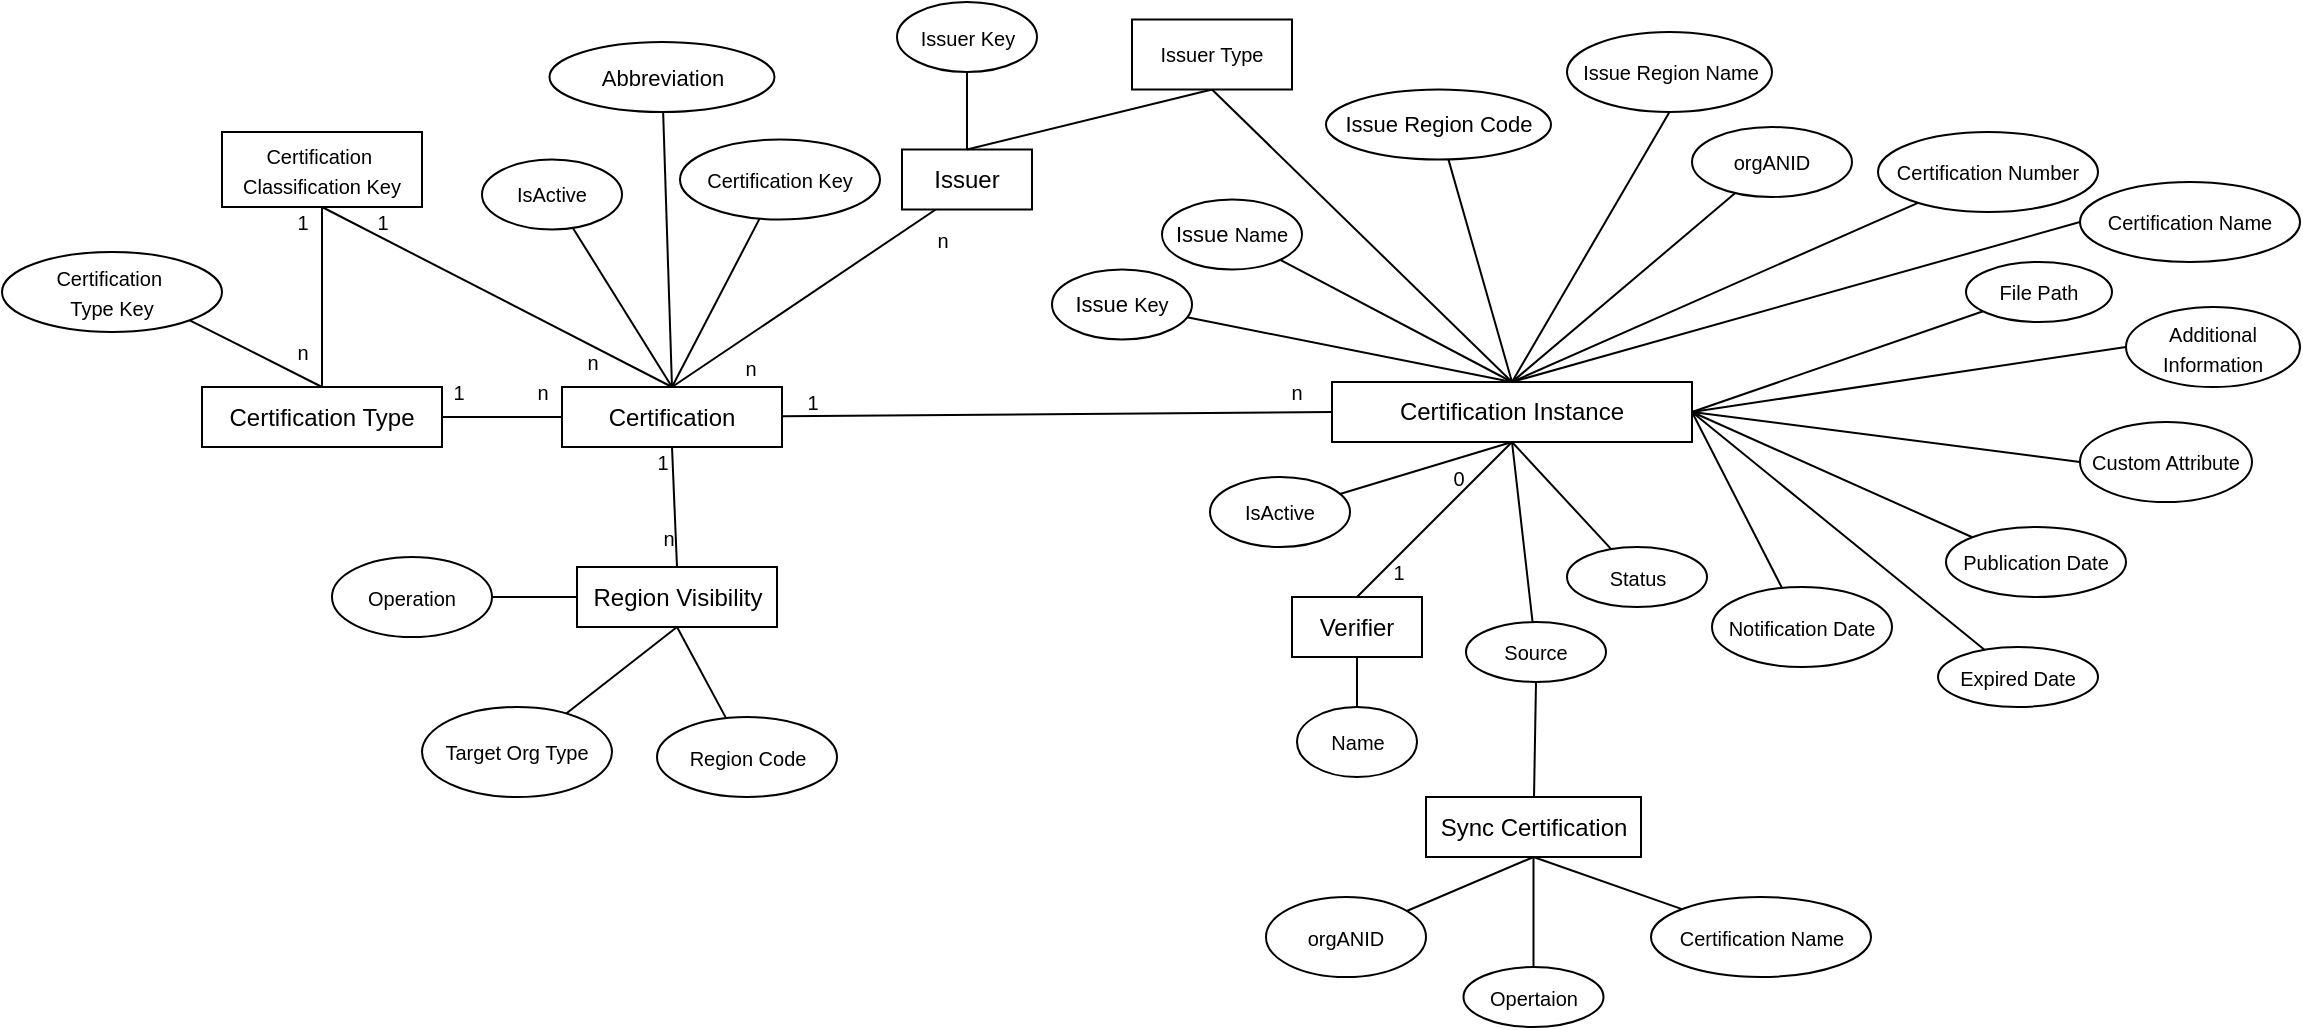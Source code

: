 <mxfile version="21.2.9" type="github" pages="20">
  <diagram id="ghnVkD6tve0hE08AzQ6Q" name="E-R">
    <mxGraphModel dx="2074" dy="1131" grid="1" gridSize="10" guides="1" tooltips="1" connect="1" arrows="1" fold="1" page="1" pageScale="1" pageWidth="827" pageHeight="1169" math="0" shadow="0">
      <root>
        <mxCell id="0" />
        <mxCell id="1" parent="0" />
        <mxCell id="LWZ2hF4-umTnwbfKRss7-1" value="Certification" style="whiteSpace=wrap;html=1;align=center;" parent="1" vertex="1">
          <mxGeometry x="305" y="252.5" width="110" height="30" as="geometry" />
        </mxCell>
        <mxCell id="LWZ2hF4-umTnwbfKRss7-3" value="Certification Instance" style="whiteSpace=wrap;html=1;align=center;" parent="1" vertex="1">
          <mxGeometry x="690" y="250" width="180" height="30" as="geometry" />
        </mxCell>
        <mxCell id="E6MKo3onYPKLwcyL540l-29" style="edgeStyle=none;rounded=0;orthogonalLoop=1;jettySize=auto;html=1;entryX=0;entryY=0.5;entryDx=0;entryDy=0;fontSize=10;endArrow=none;endFill=0;" parent="1" source="LWZ2hF4-umTnwbfKRss7-1" target="LWZ2hF4-umTnwbfKRss7-3" edge="1">
          <mxGeometry relative="1" as="geometry" />
        </mxCell>
        <mxCell id="LWZ2hF4-umTnwbfKRss7-13" style="rounded=0;orthogonalLoop=1;jettySize=auto;html=1;endArrow=none;endFill=0;entryX=0.5;entryY=0;entryDx=0;entryDy=0;" parent="1" source="LWZ2hF4-umTnwbfKRss7-4" target="LWZ2hF4-umTnwbfKRss7-3" edge="1">
          <mxGeometry relative="1" as="geometry">
            <mxPoint x="730" y="245" as="targetPoint" />
          </mxGeometry>
        </mxCell>
        <mxCell id="LWZ2hF4-umTnwbfKRss7-4" value="&lt;font style=&quot;font-size: 10px;&quot;&gt;orgANID&lt;/font&gt;" style="ellipse;whiteSpace=wrap;html=1;align=center;" parent="1" vertex="1">
          <mxGeometry x="870" y="122.5" width="80" height="35" as="geometry" />
        </mxCell>
        <mxCell id="E6MKo3onYPKLwcyL540l-15" style="edgeStyle=none;rounded=0;orthogonalLoop=1;jettySize=auto;html=1;fontSize=10;endArrow=none;endFill=0;entryX=0.5;entryY=0;entryDx=0;entryDy=0;" parent="1" source="LWZ2hF4-umTnwbfKRss7-5" target="LWZ2hF4-umTnwbfKRss7-3" edge="1">
          <mxGeometry relative="1" as="geometry" />
        </mxCell>
        <mxCell id="LWZ2hF4-umTnwbfKRss7-5" value="&lt;font style=&quot;font-size: 10px;&quot;&gt;Certification Number&lt;/font&gt;" style="ellipse;whiteSpace=wrap;html=1;align=center;" parent="1" vertex="1">
          <mxGeometry x="963" y="125" width="110" height="40" as="geometry" />
        </mxCell>
        <mxCell id="E6MKo3onYPKLwcyL540l-16" style="edgeStyle=none;rounded=0;orthogonalLoop=1;jettySize=auto;html=1;entryX=1;entryY=0.5;entryDx=0;entryDy=0;fontSize=10;endArrow=none;endFill=0;" parent="1" source="LWZ2hF4-umTnwbfKRss7-6" target="LWZ2hF4-umTnwbfKRss7-3" edge="1">
          <mxGeometry relative="1" as="geometry" />
        </mxCell>
        <mxCell id="LWZ2hF4-umTnwbfKRss7-6" value="&lt;font style=&quot;font-size: 10px;&quot;&gt;File Path&lt;/font&gt;" style="ellipse;whiteSpace=wrap;html=1;align=center;" parent="1" vertex="1">
          <mxGeometry x="1007" y="190" width="73" height="30" as="geometry" />
        </mxCell>
        <mxCell id="E6MKo3onYPKLwcyL540l-17" style="edgeStyle=none;rounded=0;orthogonalLoop=1;jettySize=auto;html=1;entryX=1;entryY=0.5;entryDx=0;entryDy=0;fontSize=10;endArrow=none;endFill=0;exitX=0;exitY=0;exitDx=0;exitDy=0;" parent="1" source="LWZ2hF4-umTnwbfKRss7-7" target="LWZ2hF4-umTnwbfKRss7-3" edge="1">
          <mxGeometry relative="1" as="geometry" />
        </mxCell>
        <mxCell id="LWZ2hF4-umTnwbfKRss7-7" value="&lt;font style=&quot;font-size: 10px;&quot;&gt;Publication Date&lt;/font&gt;" style="ellipse;whiteSpace=wrap;html=1;align=center;" parent="1" vertex="1">
          <mxGeometry x="997" y="322.5" width="90" height="35" as="geometry" />
        </mxCell>
        <mxCell id="E6MKo3onYPKLwcyL540l-18" style="edgeStyle=none;rounded=0;orthogonalLoop=1;jettySize=auto;html=1;entryX=1;entryY=0.5;entryDx=0;entryDy=0;fontSize=10;endArrow=none;endFill=0;" parent="1" source="LWZ2hF4-umTnwbfKRss7-8" target="LWZ2hF4-umTnwbfKRss7-3" edge="1">
          <mxGeometry relative="1" as="geometry" />
        </mxCell>
        <mxCell id="LWZ2hF4-umTnwbfKRss7-8" value="&lt;font style=&quot;font-size: 10px;&quot;&gt;Expired Date&lt;/font&gt;" style="ellipse;whiteSpace=wrap;html=1;align=center;" parent="1" vertex="1">
          <mxGeometry x="993" y="382.5" width="80" height="30" as="geometry" />
        </mxCell>
        <mxCell id="E6MKo3onYPKLwcyL540l-19" style="edgeStyle=none;rounded=0;orthogonalLoop=1;jettySize=auto;html=1;fontSize=10;endArrow=none;endFill=0;entryX=1;entryY=0.5;entryDx=0;entryDy=0;" parent="1" source="LWZ2hF4-umTnwbfKRss7-9" target="LWZ2hF4-umTnwbfKRss7-3" edge="1">
          <mxGeometry relative="1" as="geometry">
            <mxPoint x="780" y="280" as="targetPoint" />
          </mxGeometry>
        </mxCell>
        <mxCell id="LWZ2hF4-umTnwbfKRss7-9" value="&lt;font style=&quot;font-size: 10px;&quot;&gt;Notification Date&lt;/font&gt;" style="ellipse;whiteSpace=wrap;html=1;align=center;" parent="1" vertex="1">
          <mxGeometry x="880" y="352.5" width="90" height="40" as="geometry" />
        </mxCell>
        <mxCell id="E6MKo3onYPKLwcyL540l-20" style="edgeStyle=none;rounded=0;orthogonalLoop=1;jettySize=auto;html=1;fontSize=10;endArrow=none;endFill=0;" parent="1" source="LWZ2hF4-umTnwbfKRss7-10" edge="1">
          <mxGeometry relative="1" as="geometry">
            <mxPoint x="780" y="280" as="targetPoint" />
          </mxGeometry>
        </mxCell>
        <mxCell id="LWZ2hF4-umTnwbfKRss7-10" value="&lt;font style=&quot;font-size: 10px;&quot;&gt;Status&lt;/font&gt;" style="ellipse;whiteSpace=wrap;html=1;align=center;" parent="1" vertex="1">
          <mxGeometry x="807.5" y="332.5" width="70" height="30" as="geometry" />
        </mxCell>
        <mxCell id="E6MKo3onYPKLwcyL540l-21" style="edgeStyle=none;rounded=0;orthogonalLoop=1;jettySize=auto;html=1;entryX=0.5;entryY=1;entryDx=0;entryDy=0;fontSize=10;endArrow=none;endFill=0;" parent="1" source="LWZ2hF4-umTnwbfKRss7-11" target="LWZ2hF4-umTnwbfKRss7-3" edge="1">
          <mxGeometry relative="1" as="geometry" />
        </mxCell>
        <mxCell id="LWZ2hF4-umTnwbfKRss7-11" value="&lt;font style=&quot;font-size: 10px;&quot;&gt;Source&lt;/font&gt;" style="ellipse;whiteSpace=wrap;html=1;align=center;" parent="1" vertex="1">
          <mxGeometry x="757" y="370" width="70" height="30" as="geometry" />
        </mxCell>
        <mxCell id="l9yIWknK_GIsD2RVR3FX-1" style="edgeStyle=none;rounded=0;orthogonalLoop=1;jettySize=auto;html=1;entryX=0.5;entryY=0;entryDx=0;entryDy=0;fontSize=10;endArrow=none;endFill=0;exitX=0.476;exitY=-0.054;exitDx=0;exitDy=0;exitPerimeter=0;" parent="1" source="E6MKo3onYPKLwcyL540l-41" target="LWZ2hF4-umTnwbfKRss7-1" edge="1">
          <mxGeometry relative="1" as="geometry" />
        </mxCell>
        <mxCell id="LWZ2hF4-umTnwbfKRss7-12" value="Issuer" style="whiteSpace=wrap;html=1;align=center;" parent="1" vertex="1">
          <mxGeometry x="475" y="133.75" width="65" height="30" as="geometry" />
        </mxCell>
        <mxCell id="E6MKo3onYPKLwcyL540l-24" style="edgeStyle=none;rounded=0;orthogonalLoop=1;jettySize=auto;html=1;fontSize=10;endArrow=none;endFill=0;entryX=0.5;entryY=0;entryDx=0;entryDy=0;exitX=0.5;exitY=1;exitDx=0;exitDy=0;" parent="1" source="w34bdZ2jMqd7I3_PJqgM-1" target="LWZ2hF4-umTnwbfKRss7-12" edge="1">
          <mxGeometry relative="1" as="geometry">
            <mxPoint x="630" y="317.5" as="targetPoint" />
            <mxPoint x="597" y="120" as="sourcePoint" />
          </mxGeometry>
        </mxCell>
        <mxCell id="E6MKo3onYPKLwcyL540l-23" style="edgeStyle=none;rounded=0;orthogonalLoop=1;jettySize=auto;html=1;entryX=0.5;entryY=0;entryDx=0;entryDy=0;fontSize=10;endArrow=none;endFill=0;" parent="1" source="LWZ2hF4-umTnwbfKRss7-15" target="LWZ2hF4-umTnwbfKRss7-12" edge="1">
          <mxGeometry relative="1" as="geometry" />
        </mxCell>
        <mxCell id="LWZ2hF4-umTnwbfKRss7-15" value="&lt;font style=&quot;font-size: 10px;&quot;&gt;Issuer Key&lt;/font&gt;" style="ellipse;whiteSpace=wrap;html=1;align=center;" parent="1" vertex="1">
          <mxGeometry x="472.5" y="60" width="70" height="35" as="geometry" />
        </mxCell>
        <mxCell id="E6MKo3onYPKLwcyL540l-9" style="edgeStyle=none;rounded=0;orthogonalLoop=1;jettySize=auto;html=1;entryX=0.5;entryY=0;entryDx=0;entryDy=0;fontSize=10;endArrow=none;endFill=0;" parent="1" source="LWZ2hF4-umTnwbfKRss7-16" target="LWZ2hF4-umTnwbfKRss7-1" edge="1">
          <mxGeometry relative="1" as="geometry" />
        </mxCell>
        <mxCell id="LWZ2hF4-umTnwbfKRss7-16" value="&lt;font style=&quot;font-size: 10px;&quot;&gt;Certification Key&lt;/font&gt;" style="ellipse;whiteSpace=wrap;html=1;align=center;" parent="1" vertex="1">
          <mxGeometry x="364" y="128.75" width="100" height="40" as="geometry" />
        </mxCell>
        <mxCell id="E6MKo3onYPKLwcyL540l-5" style="edgeStyle=none;rounded=0;orthogonalLoop=1;jettySize=auto;html=1;entryX=0.5;entryY=0;entryDx=0;entryDy=0;fontSize=10;endArrow=none;endFill=0;" parent="1" source="R2yGXX2J1qQXYL6KwdlM-2" target="LWZ2hF4-umTnwbfKRss7-1" edge="1">
          <mxGeometry relative="1" as="geometry" />
        </mxCell>
        <mxCell id="R2yGXX2J1qQXYL6KwdlM-2" value="&lt;font style=&quot;font-size: 11px;&quot;&gt;Abbreviation&lt;/font&gt;" style="ellipse;whiteSpace=wrap;html=1;align=center;" parent="1" vertex="1">
          <mxGeometry x="298.75" y="80" width="112.5" height="35" as="geometry" />
        </mxCell>
        <mxCell id="E6MKo3onYPKLwcyL540l-8" style="edgeStyle=none;rounded=0;orthogonalLoop=1;jettySize=auto;html=1;entryX=0.5;entryY=1;entryDx=0;entryDy=0;fontSize=10;endArrow=none;endFill=0;exitX=0.5;exitY=0;exitDx=0;exitDy=0;" parent="1" source="R2yGXX2J1qQXYL6KwdlM-5" target="LWZ2hF4-umTnwbfKRss7-1" edge="1">
          <mxGeometry relative="1" as="geometry" />
        </mxCell>
        <mxCell id="R2yGXX2J1qQXYL6KwdlM-5" value="Region Visibility" style="whiteSpace=wrap;html=1;align=center;" parent="1" vertex="1">
          <mxGeometry x="312.5" y="342.5" width="100" height="30" as="geometry" />
        </mxCell>
        <mxCell id="E6MKo3onYPKLwcyL540l-10" style="edgeStyle=none;rounded=0;orthogonalLoop=1;jettySize=auto;html=1;fontSize=10;endArrow=none;endFill=0;entryX=0.5;entryY=0;entryDx=0;entryDy=0;" parent="1" source="R2yGXX2J1qQXYL6KwdlM-7" target="LWZ2hF4-umTnwbfKRss7-1" edge="1">
          <mxGeometry relative="1" as="geometry">
            <mxPoint x="360" y="250" as="targetPoint" />
          </mxGeometry>
        </mxCell>
        <mxCell id="R2yGXX2J1qQXYL6KwdlM-7" value="&lt;font style=&quot;font-size: 10px;&quot;&gt;IsActive&lt;/font&gt;" style="ellipse;whiteSpace=wrap;html=1;align=center;" parent="1" vertex="1">
          <mxGeometry x="265" y="138.75" width="70" height="35" as="geometry" />
        </mxCell>
        <mxCell id="E6MKo3onYPKLwcyL540l-13" style="edgeStyle=none;rounded=0;orthogonalLoop=1;jettySize=auto;html=1;fontSize=10;endArrow=none;endFill=0;entryX=0.5;entryY=1;entryDx=0;entryDy=0;" parent="1" source="E6MKo3onYPKLwcyL540l-6" target="R2yGXX2J1qQXYL6KwdlM-5" edge="1">
          <mxGeometry relative="1" as="geometry" />
        </mxCell>
        <mxCell id="E6MKo3onYPKLwcyL540l-6" value="&lt;font style=&quot;font-size: 10px;&quot;&gt;Region Code&lt;/font&gt;" style="ellipse;whiteSpace=wrap;html=1;align=center;" parent="1" vertex="1">
          <mxGeometry x="352.5" y="417.5" width="90" height="40" as="geometry" />
        </mxCell>
        <mxCell id="E6MKo3onYPKLwcyL540l-26" style="edgeStyle=none;rounded=0;orthogonalLoop=1;jettySize=auto;html=1;entryX=0;entryY=0.5;entryDx=0;entryDy=0;fontSize=10;endArrow=none;endFill=0;" parent="1" source="E6MKo3onYPKLwcyL540l-25" target="R2yGXX2J1qQXYL6KwdlM-5" edge="1">
          <mxGeometry relative="1" as="geometry" />
        </mxCell>
        <mxCell id="E6MKo3onYPKLwcyL540l-25" value="&lt;font style=&quot;font-size: 10px;&quot;&gt;Operation&lt;/font&gt;" style="ellipse;whiteSpace=wrap;html=1;align=center;" parent="1" vertex="1">
          <mxGeometry x="190" y="337.5" width="80" height="40" as="geometry" />
        </mxCell>
        <mxCell id="E6MKo3onYPKLwcyL540l-28" style="edgeStyle=none;rounded=0;orthogonalLoop=1;jettySize=auto;html=1;entryX=0.5;entryY=1;entryDx=0;entryDy=0;fontSize=10;endArrow=none;endFill=0;" parent="1" source="E6MKo3onYPKLwcyL540l-27" target="R2yGXX2J1qQXYL6KwdlM-5" edge="1">
          <mxGeometry relative="1" as="geometry" />
        </mxCell>
        <mxCell id="E6MKo3onYPKLwcyL540l-27" value="&lt;font style=&quot;font-size: 10px;&quot;&gt;Target Org Type&lt;/font&gt;" style="ellipse;whiteSpace=wrap;html=1;align=center;" parent="1" vertex="1">
          <mxGeometry x="235" y="412.5" width="95" height="45" as="geometry" />
        </mxCell>
        <mxCell id="E6MKo3onYPKLwcyL540l-32" value="1" style="text;html=1;align=center;verticalAlign=middle;resizable=0;points=[];autosize=1;strokeColor=none;fillColor=none;fontSize=10;" parent="1" vertex="1">
          <mxGeometry x="340" y="275" width="30" height="30" as="geometry" />
        </mxCell>
        <mxCell id="E6MKo3onYPKLwcyL540l-34" value="n" style="text;html=1;align=center;verticalAlign=middle;resizable=0;points=[];autosize=1;strokeColor=none;fillColor=none;fontSize=10;" parent="1" vertex="1">
          <mxGeometry x="342.5" y="312.5" width="30" height="30" as="geometry" />
        </mxCell>
        <mxCell id="E6MKo3onYPKLwcyL540l-35" value="n" style="text;html=1;align=center;verticalAlign=middle;resizable=0;points=[];autosize=1;strokeColor=none;fillColor=none;fontSize=10;" parent="1" vertex="1">
          <mxGeometry x="280" y="240" width="30" height="30" as="geometry" />
        </mxCell>
        <mxCell id="E6MKo3onYPKLwcyL540l-37" value="1" style="text;html=1;align=center;verticalAlign=middle;resizable=0;points=[];autosize=1;strokeColor=none;fillColor=none;fontSize=10;" parent="1" vertex="1">
          <mxGeometry x="415" y="245" width="30" height="30" as="geometry" />
        </mxCell>
        <mxCell id="E6MKo3onYPKLwcyL540l-38" value="n" style="text;html=1;align=center;verticalAlign=middle;resizable=0;points=[];autosize=1;strokeColor=none;fillColor=none;fontSize=10;" parent="1" vertex="1">
          <mxGeometry x="657" y="240" width="30" height="30" as="geometry" />
        </mxCell>
        <mxCell id="E6MKo3onYPKLwcyL540l-40" value="n" style="text;html=1;align=center;verticalAlign=middle;resizable=0;points=[];autosize=1;strokeColor=none;fillColor=none;fontSize=10;" parent="1" vertex="1">
          <mxGeometry x="384" y="227.5" width="30" height="30" as="geometry" />
        </mxCell>
        <mxCell id="E6MKo3onYPKLwcyL540l-41" value="n" style="text;html=1;align=center;verticalAlign=middle;resizable=0;points=[];autosize=1;strokeColor=none;fillColor=none;fontSize=10;" parent="1" vertex="1">
          <mxGeometry x="480" y="163.75" width="30" height="30" as="geometry" />
        </mxCell>
        <mxCell id="sC_3_3hL9paIZXI0Wqpn-1" style="rounded=0;orthogonalLoop=1;jettySize=auto;html=1;fontSize=10;endArrow=none;endFill=0;exitX=0;exitY=0.5;exitDx=0;exitDy=0;entryX=1;entryY=0.5;entryDx=0;entryDy=0;" parent="1" source="8Fkrei-okvZs24utC5pO-3" target="LWZ2hF4-umTnwbfKRss7-3" edge="1">
          <mxGeometry relative="1" as="geometry" />
        </mxCell>
        <mxCell id="8Fkrei-okvZs24utC5pO-3" value="&lt;font style=&quot;font-size: 10px;&quot;&gt;Additional Information&lt;/font&gt;" style="ellipse;whiteSpace=wrap;html=1;align=center;" parent="1" vertex="1">
          <mxGeometry x="1087" y="212.5" width="87" height="40" as="geometry" />
        </mxCell>
        <mxCell id="l9yIWknK_GIsD2RVR3FX-6" style="edgeStyle=none;rounded=0;orthogonalLoop=1;jettySize=auto;html=1;entryX=0.5;entryY=1;entryDx=0;entryDy=0;fontSize=10;endArrow=none;endFill=0;exitX=0.5;exitY=0;exitDx=0;exitDy=0;" parent="1" source="l9yIWknK_GIsD2RVR3FX-7" target="LWZ2hF4-umTnwbfKRss7-3" edge="1">
          <mxGeometry relative="1" as="geometry">
            <mxPoint x="754.831" y="412.549" as="sourcePoint" />
          </mxGeometry>
        </mxCell>
        <mxCell id="sC_3_3hL9paIZXI0Wqpn-2" style="edgeStyle=none;rounded=0;orthogonalLoop=1;jettySize=auto;html=1;exitX=0.5;exitY=1;exitDx=0;exitDy=0;fontSize=10;endArrow=none;endFill=0;" parent="1" source="LWZ2hF4-umTnwbfKRss7-8" target="LWZ2hF4-umTnwbfKRss7-8" edge="1">
          <mxGeometry relative="1" as="geometry" />
        </mxCell>
        <mxCell id="l9yIWknK_GIsD2RVR3FX-7" value="Verifier" style="whiteSpace=wrap;html=1;align=center;" parent="1" vertex="1">
          <mxGeometry x="670" y="357.5" width="65" height="30" as="geometry" />
        </mxCell>
        <mxCell id="HUZYVByu_h3T8YSKySjD-2" value="&lt;font style=&quot;font-size: 10px;&quot;&gt;Name&lt;/font&gt;" style="ellipse;whiteSpace=wrap;html=1;align=center;" parent="1" vertex="1">
          <mxGeometry x="672.5" y="412.5" width="60" height="35" as="geometry" />
        </mxCell>
        <mxCell id="HUZYVByu_h3T8YSKySjD-3" style="edgeStyle=none;rounded=0;orthogonalLoop=1;jettySize=auto;html=1;exitX=0.5;exitY=1;exitDx=0;exitDy=0;entryX=0.5;entryY=0;entryDx=0;entryDy=0;fontSize=10;endArrow=none;endFill=0;" parent="1" source="l9yIWknK_GIsD2RVR3FX-7" target="HUZYVByu_h3T8YSKySjD-2" edge="1">
          <mxGeometry relative="1" as="geometry" />
        </mxCell>
        <mxCell id="abtLWYO7-knsBJB9RSrP-1" value="0" style="text;html=1;align=center;verticalAlign=middle;resizable=0;points=[];autosize=1;strokeColor=none;fillColor=none;fontSize=10;" parent="1" vertex="1">
          <mxGeometry x="737.5" y="282.5" width="30" height="30" as="geometry" />
        </mxCell>
        <mxCell id="abtLWYO7-knsBJB9RSrP-2" value="1" style="text;html=1;align=center;verticalAlign=middle;resizable=0;points=[];autosize=1;strokeColor=none;fillColor=none;fontSize=10;" parent="1" vertex="1">
          <mxGeometry x="707.5" y="330" width="30" height="30" as="geometry" />
        </mxCell>
        <mxCell id="DPwt7zfhKz9YilfjEtwA-7" style="rounded=0;orthogonalLoop=1;jettySize=auto;html=1;fontSize=10;endArrow=none;endFill=0;exitX=1;exitY=0.5;exitDx=0;exitDy=0;entryX=0;entryY=0.5;entryDx=0;entryDy=0;" parent="1" source="DPwt7zfhKz9YilfjEtwA-1" target="LWZ2hF4-umTnwbfKRss7-1" edge="1">
          <mxGeometry relative="1" as="geometry">
            <mxPoint x="95" y="148.13" as="targetPoint" />
          </mxGeometry>
        </mxCell>
        <mxCell id="rUcDio0-SYw6JtH9-WyF-1" style="rounded=0;orthogonalLoop=1;jettySize=auto;html=1;entryX=0.5;entryY=1;entryDx=0;entryDy=0;fontSize=12;endArrow=none;endFill=0;" parent="1" source="DPwt7zfhKz9YilfjEtwA-1" target="OzTN7UwQG9y1gIF3boq4-1" edge="1">
          <mxGeometry relative="1" as="geometry" />
        </mxCell>
        <mxCell id="DPwt7zfhKz9YilfjEtwA-1" value="Certification Type" style="whiteSpace=wrap;html=1;align=center;" parent="1" vertex="1">
          <mxGeometry x="125" y="252.5" width="120" height="30" as="geometry" />
        </mxCell>
        <mxCell id="DPwt7zfhKz9YilfjEtwA-2" style="edgeStyle=none;rounded=0;orthogonalLoop=1;jettySize=auto;html=1;entryX=0.5;entryY=0;entryDx=0;entryDy=0;fontSize=10;endArrow=none;endFill=0;exitX=1;exitY=1;exitDx=0;exitDy=0;" parent="1" source="DPwt7zfhKz9YilfjEtwA-3" target="DPwt7zfhKz9YilfjEtwA-1" edge="1">
          <mxGeometry relative="1" as="geometry">
            <mxPoint x="238" y="307.57" as="sourcePoint" />
          </mxGeometry>
        </mxCell>
        <mxCell id="DPwt7zfhKz9YilfjEtwA-3" value="&lt;font style=&quot;font-size: 10px;&quot;&gt;Certification&amp;nbsp;&lt;br&gt;Type&amp;nbsp;Key&lt;/font&gt;" style="ellipse;whiteSpace=wrap;html=1;align=center;" parent="1" vertex="1">
          <mxGeometry x="25" y="185" width="110" height="40" as="geometry" />
        </mxCell>
        <mxCell id="DPwt7zfhKz9YilfjEtwA-9" value="1" style="text;html=1;align=center;verticalAlign=middle;resizable=0;points=[];autosize=1;strokeColor=none;fillColor=none;fontSize=10;" parent="1" vertex="1">
          <mxGeometry x="237.5" y="240" width="30" height="30" as="geometry" />
        </mxCell>
        <mxCell id="c8TTuIQI9S3fHUBJsGlu-5" style="edgeStyle=none;rounded=0;orthogonalLoop=1;jettySize=auto;html=1;entryX=0.5;entryY=0;entryDx=0;entryDy=0;fontSize=10;endArrow=none;endFill=0;exitX=0.5;exitY=1;exitDx=0;exitDy=0;" parent="1" source="OzTN7UwQG9y1gIF3boq4-1" target="LWZ2hF4-umTnwbfKRss7-1" edge="1">
          <mxGeometry relative="1" as="geometry">
            <mxPoint x="563" y="561.94" as="targetPoint" />
            <mxPoint x="316.287" y="177.074" as="sourcePoint" />
          </mxGeometry>
        </mxCell>
        <mxCell id="OzTN7UwQG9y1gIF3boq4-1" value="&lt;span style=&quot;font-size: 10px;&quot;&gt;Certification&amp;nbsp;&lt;/span&gt;&lt;br style=&quot;font-size: 10px;&quot;&gt;&lt;span style=&quot;font-size: 10px;&quot;&gt;Classification&amp;nbsp;Key&lt;/span&gt;" style="whiteSpace=wrap;html=1;align=center;" parent="1" vertex="1">
          <mxGeometry x="135" y="125" width="100" height="37.5" as="geometry" />
        </mxCell>
        <mxCell id="w34bdZ2jMqd7I3_PJqgM-1" value="&lt;span style=&quot;font-size: 10px;&quot;&gt;Issuer Type&lt;/span&gt;" style="whiteSpace=wrap;html=1;align=center;" parent="1" vertex="1">
          <mxGeometry x="590" y="68.75" width="80" height="35" as="geometry" />
        </mxCell>
        <mxCell id="rUcDio0-SYw6JtH9-WyF-2" value="n" style="text;html=1;align=center;verticalAlign=middle;resizable=0;points=[];autosize=1;strokeColor=none;fillColor=none;fontSize=10;" parent="1" vertex="1">
          <mxGeometry x="160" y="220" width="30" height="30" as="geometry" />
        </mxCell>
        <mxCell id="rUcDio0-SYw6JtH9-WyF-3" value="n" style="text;html=1;align=center;verticalAlign=middle;resizable=0;points=[];autosize=1;strokeColor=none;fillColor=none;fontSize=10;" parent="1" vertex="1">
          <mxGeometry x="305" y="225" width="30" height="30" as="geometry" />
        </mxCell>
        <mxCell id="rUcDio0-SYw6JtH9-WyF-4" value="1" style="text;html=1;align=center;verticalAlign=middle;resizable=0;points=[];autosize=1;strokeColor=none;fillColor=none;fontSize=10;" parent="1" vertex="1">
          <mxGeometry x="160" y="155" width="30" height="30" as="geometry" />
        </mxCell>
        <mxCell id="rUcDio0-SYw6JtH9-WyF-6" value="1" style="text;html=1;align=center;verticalAlign=middle;resizable=0;points=[];autosize=1;strokeColor=none;fillColor=none;fontSize=10;" parent="1" vertex="1">
          <mxGeometry x="200" y="155" width="30" height="30" as="geometry" />
        </mxCell>
        <mxCell id="6cDiVRQVYn0fLQZGl9x5-4" style="rounded=0;orthogonalLoop=1;jettySize=auto;html=1;labelBackgroundColor=#FFFFFF;fontFamily=Helvetica;fontSize=12;fontColor=#000000;endArrow=none;endFill=0;" parent="1" source="6cDiVRQVYn0fLQZGl9x5-1" edge="1">
          <mxGeometry relative="1" as="geometry">
            <mxPoint x="780" y="280" as="targetPoint" />
          </mxGeometry>
        </mxCell>
        <mxCell id="6cDiVRQVYn0fLQZGl9x5-1" value="&lt;font style=&quot;font-size: 10px;&quot;&gt;IsActive&lt;/font&gt;" style="ellipse;whiteSpace=wrap;html=1;align=center;" parent="1" vertex="1">
          <mxGeometry x="629" y="297.5" width="70" height="35" as="geometry" />
        </mxCell>
        <mxCell id="plCY4IM9TlPV7QURW3MD-2" style="edgeStyle=none;rounded=0;orthogonalLoop=1;jettySize=auto;html=1;fontSize=10;endArrow=none;endFill=0;entryX=0.5;entryY=0;entryDx=0;entryDy=0;exitX=0.5;exitY=1;exitDx=0;exitDy=0;" parent="1" source="w34bdZ2jMqd7I3_PJqgM-1" target="LWZ2hF4-umTnwbfKRss7-3" edge="1">
          <mxGeometry relative="1" as="geometry">
            <mxPoint x="569.5" y="135" as="targetPoint" />
            <mxPoint x="650" y="171.25" as="sourcePoint" />
          </mxGeometry>
        </mxCell>
        <mxCell id="plCY4IM9TlPV7QURW3MD-3" style="edgeStyle=none;rounded=0;orthogonalLoop=1;jettySize=auto;html=1;entryX=0.5;entryY=0;entryDx=0;entryDy=0;fontSize=10;endArrow=none;endFill=0;" parent="1" source="plCY4IM9TlPV7QURW3MD-4" target="LWZ2hF4-umTnwbfKRss7-3" edge="1">
          <mxGeometry relative="1" as="geometry">
            <mxPoint x="569.5" y="135" as="targetPoint" />
          </mxGeometry>
        </mxCell>
        <mxCell id="plCY4IM9TlPV7QURW3MD-4" value="&lt;font style=&quot;font-size: 10px;&quot;&gt;&lt;span style=&quot;font-size: 11px;&quot;&gt;Issue&amp;nbsp;&lt;/span&gt;Name&lt;/font&gt;" style="ellipse;whiteSpace=wrap;html=1;align=center;" parent="1" vertex="1">
          <mxGeometry x="605" y="158.75" width="70" height="35" as="geometry" />
        </mxCell>
        <mxCell id="plCY4IM9TlPV7QURW3MD-5" style="edgeStyle=none;rounded=0;orthogonalLoop=1;jettySize=auto;html=1;entryX=0.5;entryY=0;entryDx=0;entryDy=0;fontSize=10;endArrow=none;endFill=0;" parent="1" source="plCY4IM9TlPV7QURW3MD-6" target="LWZ2hF4-umTnwbfKRss7-3" edge="1">
          <mxGeometry relative="1" as="geometry">
            <mxPoint x="569.5" y="135" as="targetPoint" />
          </mxGeometry>
        </mxCell>
        <mxCell id="plCY4IM9TlPV7QURW3MD-6" value="&lt;font style=&quot;font-size: 11px;&quot;&gt;Issue Region Code&lt;/font&gt;" style="ellipse;whiteSpace=wrap;html=1;align=center;" parent="1" vertex="1">
          <mxGeometry x="687" y="103.75" width="112.5" height="35" as="geometry" />
        </mxCell>
        <mxCell id="plCY4IM9TlPV7QURW3MD-7" value="&lt;font style=&quot;font-size: 10px;&quot;&gt;Issue Region Name&lt;/font&gt;" style="ellipse;whiteSpace=wrap;html=1;align=center;" parent="1" vertex="1">
          <mxGeometry x="807.5" y="75" width="102.5" height="40" as="geometry" />
        </mxCell>
        <mxCell id="plCY4IM9TlPV7QURW3MD-8" style="edgeStyle=none;rounded=0;orthogonalLoop=1;jettySize=auto;html=1;exitX=0.5;exitY=0;exitDx=0;exitDy=0;entryX=0.5;entryY=1;entryDx=0;entryDy=0;fontSize=10;endArrow=none;endFill=0;" parent="1" source="LWZ2hF4-umTnwbfKRss7-3" target="plCY4IM9TlPV7QURW3MD-7" edge="1">
          <mxGeometry relative="1" as="geometry">
            <mxPoint x="569.5" y="135" as="sourcePoint" />
          </mxGeometry>
        </mxCell>
        <mxCell id="sZefxKWlIqLH_RuKQuv5-1" value="&lt;span style=&quot;font-size: 10px;&quot;&gt;Custom Attribute&lt;/span&gt;" style="ellipse;whiteSpace=wrap;html=1;align=center;" parent="1" vertex="1">
          <mxGeometry x="1064" y="270" width="86" height="40" as="geometry" />
        </mxCell>
        <mxCell id="sZefxKWlIqLH_RuKQuv5-2" value="&lt;font style=&quot;font-size: 10px;&quot;&gt;Certification Name&lt;/font&gt;" style="ellipse;whiteSpace=wrap;html=1;align=center;" parent="1" vertex="1">
          <mxGeometry x="1064" y="150" width="110" height="40" as="geometry" />
        </mxCell>
        <mxCell id="sZefxKWlIqLH_RuKQuv5-3" value="" style="endArrow=none;html=1;rounded=0;entryX=0;entryY=0.5;entryDx=0;entryDy=0;" parent="1" target="sZefxKWlIqLH_RuKQuv5-2" edge="1">
          <mxGeometry width="50" height="50" relative="1" as="geometry">
            <mxPoint x="780" y="250" as="sourcePoint" />
            <mxPoint x="920" y="200" as="targetPoint" />
          </mxGeometry>
        </mxCell>
        <mxCell id="sZefxKWlIqLH_RuKQuv5-4" value="" style="endArrow=none;html=1;rounded=0;entryX=0;entryY=0.5;entryDx=0;entryDy=0;exitX=1;exitY=0.5;exitDx=0;exitDy=0;" parent="1" source="LWZ2hF4-umTnwbfKRss7-3" target="sZefxKWlIqLH_RuKQuv5-1" edge="1">
          <mxGeometry width="50" height="50" relative="1" as="geometry">
            <mxPoint x="890" y="270" as="sourcePoint" />
            <mxPoint x="1030" y="250" as="targetPoint" />
          </mxGeometry>
        </mxCell>
        <mxCell id="zyNkQm9EmRysoF4cwp6l-6" style="edgeStyle=none;rounded=0;orthogonalLoop=1;jettySize=auto;html=1;endArrow=none;endFill=0;exitX=0.5;exitY=1;exitDx=0;exitDy=0;" parent="1" source="zyNkQm9EmRysoF4cwp6l-1" target="zyNkQm9EmRysoF4cwp6l-2" edge="1">
          <mxGeometry relative="1" as="geometry" />
        </mxCell>
        <mxCell id="zyNkQm9EmRysoF4cwp6l-8" style="edgeStyle=none;rounded=0;orthogonalLoop=1;jettySize=auto;html=1;entryX=0.5;entryY=0;entryDx=0;entryDy=0;endArrow=none;endFill=0;exitX=0.5;exitY=1;exitDx=0;exitDy=0;" parent="1" source="zyNkQm9EmRysoF4cwp6l-1" target="zyNkQm9EmRysoF4cwp6l-5" edge="1">
          <mxGeometry relative="1" as="geometry" />
        </mxCell>
        <mxCell id="zyNkQm9EmRysoF4cwp6l-9" style="edgeStyle=none;rounded=0;orthogonalLoop=1;jettySize=auto;html=1;endArrow=none;endFill=0;exitX=0.5;exitY=1;exitDx=0;exitDy=0;" parent="1" source="zyNkQm9EmRysoF4cwp6l-1" target="zyNkQm9EmRysoF4cwp6l-3" edge="1">
          <mxGeometry relative="1" as="geometry" />
        </mxCell>
        <mxCell id="XwhVz-XlsRJcR2nnkDxC-3" style="rounded=0;orthogonalLoop=1;jettySize=auto;html=1;entryX=0.5;entryY=1;entryDx=0;entryDy=0;endArrow=none;endFill=0;" parent="1" source="zyNkQm9EmRysoF4cwp6l-1" target="LWZ2hF4-umTnwbfKRss7-11" edge="1">
          <mxGeometry relative="1" as="geometry" />
        </mxCell>
        <mxCell id="zyNkQm9EmRysoF4cwp6l-1" value="Sync Certification" style="whiteSpace=wrap;html=1;align=center;" parent="1" vertex="1">
          <mxGeometry x="737" y="457.5" width="107.5" height="30" as="geometry" />
        </mxCell>
        <mxCell id="zyNkQm9EmRysoF4cwp6l-2" value="&lt;font style=&quot;font-size: 10px;&quot;&gt;orgANID&lt;/font&gt;" style="ellipse;whiteSpace=wrap;html=1;align=center;" parent="1" vertex="1">
          <mxGeometry x="657" y="507.5" width="80" height="40" as="geometry" />
        </mxCell>
        <mxCell id="zyNkQm9EmRysoF4cwp6l-3" value="&lt;font style=&quot;font-size: 10px;&quot;&gt;Certification Name&lt;/font&gt;" style="ellipse;whiteSpace=wrap;html=1;align=center;" parent="1" vertex="1">
          <mxGeometry x="849.5" y="507.5" width="110" height="40" as="geometry" />
        </mxCell>
        <mxCell id="zyNkQm9EmRysoF4cwp6l-5" value="&lt;font style=&quot;font-size: 10px;&quot;&gt;Opertaion&lt;/font&gt;" style="ellipse;whiteSpace=wrap;html=1;align=center;" parent="1" vertex="1">
          <mxGeometry x="755.75" y="542.5" width="70" height="30" as="geometry" />
        </mxCell>
        <mxCell id="XwhVz-XlsRJcR2nnkDxC-2" style="rounded=0;orthogonalLoop=1;jettySize=auto;html=1;endArrow=none;endFill=0;entryX=0.5;entryY=0;entryDx=0;entryDy=0;" parent="1" source="XwhVz-XlsRJcR2nnkDxC-1" target="LWZ2hF4-umTnwbfKRss7-3" edge="1">
          <mxGeometry relative="1" as="geometry" />
        </mxCell>
        <mxCell id="XwhVz-XlsRJcR2nnkDxC-1" value="&lt;font style=&quot;font-size: 10px;&quot;&gt;&lt;span style=&quot;font-size: 11px;&quot;&gt;Issue&amp;nbsp;&lt;/span&gt;Key&lt;/font&gt;" style="ellipse;whiteSpace=wrap;html=1;align=center;" parent="1" vertex="1">
          <mxGeometry x="550" y="193.75" width="70" height="35" as="geometry" />
        </mxCell>
      </root>
    </mxGraphModel>
  </diagram>
  <diagram id="oyC3xqTN4hRKwD512ng_" name="Model">
    <mxGraphModel dx="2901" dy="1131" grid="1" gridSize="10" guides="1" tooltips="1" connect="1" arrows="1" fold="1" page="1" pageScale="1" pageWidth="827" pageHeight="1169" math="0" shadow="0">
      <root>
        <mxCell id="0" />
        <mxCell id="1" parent="0" />
        <mxCell id="hYVzIFb2bU4AuD8LxEdc-1" value="" style="rounded=0;whiteSpace=wrap;html=1;" parent="1" vertex="1">
          <mxGeometry x="-820" width="1580" height="1040" as="geometry" />
        </mxCell>
        <mxCell id="hYVzIFb2bU4AuD8LxEdc-2" value="CERTIFICATION" style="shape=table;startSize=30;container=1;collapsible=1;childLayout=tableLayout;fixedRows=1;rowLines=0;fontStyle=1;align=center;resizeLast=1;" parent="1" vertex="1">
          <mxGeometry x="-397.5" y="340" width="295" height="220" as="geometry" />
        </mxCell>
        <mxCell id="hYVzIFb2bU4AuD8LxEdc-3" value="" style="shape=tableRow;horizontal=0;startSize=0;swimlaneHead=0;swimlaneBody=0;fillColor=none;collapsible=0;dropTarget=0;points=[[0,0.5],[1,0.5]];portConstraint=eastwest;top=0;left=0;right=0;bottom=1;" parent="hYVzIFb2bU4AuD8LxEdc-2" vertex="1">
          <mxGeometry y="30" width="295" height="30" as="geometry" />
        </mxCell>
        <mxCell id="hYVzIFb2bU4AuD8LxEdc-4" value="PK" style="shape=partialRectangle;overflow=hidden;connectable=0;fillColor=none;top=0;left=0;bottom=0;right=0;fontStyle=1;" parent="hYVzIFb2bU4AuD8LxEdc-3" vertex="1">
          <mxGeometry width="30" height="30" as="geometry">
            <mxRectangle width="30" height="30" as="alternateBounds" />
          </mxGeometry>
        </mxCell>
        <mxCell id="hYVzIFb2bU4AuD8LxEdc-5" value="ID " style="shape=partialRectangle;overflow=hidden;connectable=0;fillColor=none;align=left;top=0;left=0;bottom=0;right=0;spacingLeft=6;fontStyle=5;" parent="hYVzIFb2bU4AuD8LxEdc-3" vertex="1">
          <mxGeometry x="30" width="265" height="30" as="geometry">
            <mxRectangle width="265" height="30" as="alternateBounds" />
          </mxGeometry>
        </mxCell>
        <mxCell id="hYVzIFb2bU4AuD8LxEdc-6" value="" style="shape=tableRow;horizontal=0;startSize=0;swimlaneHead=0;swimlaneBody=0;fillColor=none;collapsible=0;dropTarget=0;points=[[0,0.5],[1,0.5]];portConstraint=eastwest;top=0;left=0;right=0;bottom=0;" parent="hYVzIFb2bU4AuD8LxEdc-2" vertex="1">
          <mxGeometry y="60" width="295" height="30" as="geometry" />
        </mxCell>
        <mxCell id="hYVzIFb2bU4AuD8LxEdc-7" value="" style="shape=partialRectangle;overflow=hidden;connectable=0;fillColor=none;top=0;left=0;bottom=0;right=0;" parent="hYVzIFb2bU4AuD8LxEdc-6" vertex="1">
          <mxGeometry width="30" height="30" as="geometry">
            <mxRectangle width="30" height="30" as="alternateBounds" />
          </mxGeometry>
        </mxCell>
        <mxCell id="hYVzIFb2bU4AuD8LxEdc-8" value="CERTIFICATION_KEY" style="shape=partialRectangle;overflow=hidden;connectable=0;fillColor=none;align=left;top=0;left=0;bottom=0;right=0;spacingLeft=6;" parent="hYVzIFb2bU4AuD8LxEdc-6" vertex="1">
          <mxGeometry x="30" width="265" height="30" as="geometry">
            <mxRectangle width="265" height="30" as="alternateBounds" />
          </mxGeometry>
        </mxCell>
        <mxCell id="hYVzIFb2bU4AuD8LxEdc-9" value="" style="shape=tableRow;horizontal=0;startSize=0;swimlaneHead=0;swimlaneBody=0;fillColor=none;collapsible=0;dropTarget=0;points=[[0,0.5],[1,0.5]];portConstraint=eastwest;top=0;left=0;right=0;bottom=0;fontSize=10;" parent="hYVzIFb2bU4AuD8LxEdc-2" vertex="1">
          <mxGeometry y="90" width="295" height="30" as="geometry" />
        </mxCell>
        <mxCell id="hYVzIFb2bU4AuD8LxEdc-10" value="" style="shape=partialRectangle;connectable=0;fillColor=none;top=0;left=0;bottom=0;right=0;editable=1;overflow=hidden;fontSize=10;" parent="hYVzIFb2bU4AuD8LxEdc-9" vertex="1">
          <mxGeometry width="30" height="30" as="geometry">
            <mxRectangle width="30" height="30" as="alternateBounds" />
          </mxGeometry>
        </mxCell>
        <mxCell id="hYVzIFb2bU4AuD8LxEdc-11" value="CERTIFICATION_CLASSIFICATION_KEY" style="shape=partialRectangle;connectable=0;fillColor=none;top=0;left=0;bottom=0;right=0;align=left;spacingLeft=6;overflow=hidden;fontSize=12;" parent="hYVzIFb2bU4AuD8LxEdc-9" vertex="1">
          <mxGeometry x="30" width="265" height="30" as="geometry">
            <mxRectangle width="265" height="30" as="alternateBounds" />
          </mxGeometry>
        </mxCell>
        <mxCell id="hYVzIFb2bU4AuD8LxEdc-12" value="" style="shape=tableRow;horizontal=0;startSize=0;swimlaneHead=0;swimlaneBody=0;fillColor=none;collapsible=0;dropTarget=0;points=[[0,0.5],[1,0.5]];portConstraint=eastwest;top=0;left=0;right=0;bottom=0;" parent="hYVzIFb2bU4AuD8LxEdc-2" vertex="1">
          <mxGeometry y="120" width="295" height="30" as="geometry" />
        </mxCell>
        <mxCell id="hYVzIFb2bU4AuD8LxEdc-13" value="" style="shape=partialRectangle;connectable=0;fillColor=none;top=0;left=0;bottom=0;right=0;editable=1;overflow=hidden;" parent="hYVzIFb2bU4AuD8LxEdc-12" vertex="1">
          <mxGeometry width="30" height="30" as="geometry">
            <mxRectangle width="30" height="30" as="alternateBounds" />
          </mxGeometry>
        </mxCell>
        <mxCell id="hYVzIFb2bU4AuD8LxEdc-14" value="ABBREVIATION" style="shape=partialRectangle;connectable=0;fillColor=none;top=0;left=0;bottom=0;right=0;align=left;spacingLeft=6;overflow=hidden;" parent="hYVzIFb2bU4AuD8LxEdc-12" vertex="1">
          <mxGeometry x="30" width="265" height="30" as="geometry">
            <mxRectangle width="265" height="30" as="alternateBounds" />
          </mxGeometry>
        </mxCell>
        <mxCell id="hYVzIFb2bU4AuD8LxEdc-15" value="" style="shape=tableRow;horizontal=0;startSize=0;swimlaneHead=0;swimlaneBody=0;fillColor=none;collapsible=0;dropTarget=0;points=[[0,0.5],[1,0.5]];portConstraint=eastwest;top=0;left=0;right=0;bottom=0;" parent="hYVzIFb2bU4AuD8LxEdc-2" vertex="1">
          <mxGeometry y="150" width="295" height="30" as="geometry" />
        </mxCell>
        <mxCell id="hYVzIFb2bU4AuD8LxEdc-16" value="" style="shape=partialRectangle;connectable=0;fillColor=none;top=0;left=0;bottom=0;right=0;editable=1;overflow=hidden;" parent="hYVzIFb2bU4AuD8LxEdc-15" vertex="1">
          <mxGeometry width="30" height="30" as="geometry">
            <mxRectangle width="30" height="30" as="alternateBounds" />
          </mxGeometry>
        </mxCell>
        <mxCell id="hYVzIFb2bU4AuD8LxEdc-17" value="ISACTIVE" style="shape=partialRectangle;connectable=0;fillColor=none;top=0;left=0;bottom=0;right=0;align=left;spacingLeft=6;overflow=hidden;" parent="hYVzIFb2bU4AuD8LxEdc-15" vertex="1">
          <mxGeometry x="30" width="265" height="30" as="geometry">
            <mxRectangle width="265" height="30" as="alternateBounds" />
          </mxGeometry>
        </mxCell>
        <mxCell id="hYVzIFb2bU4AuD8LxEdc-18" value="" style="shape=tableRow;horizontal=0;startSize=0;swimlaneHead=0;swimlaneBody=0;fillColor=none;collapsible=0;dropTarget=0;points=[[0,0.5],[1,0.5]];portConstraint=eastwest;top=0;left=0;right=0;bottom=0;" parent="hYVzIFb2bU4AuD8LxEdc-2" vertex="1">
          <mxGeometry y="180" width="295" height="30" as="geometry" />
        </mxCell>
        <mxCell id="hYVzIFb2bU4AuD8LxEdc-19" value="FK" style="shape=partialRectangle;connectable=0;fillColor=none;top=0;left=0;bottom=0;right=0;fontStyle=0;overflow=hidden;" parent="hYVzIFb2bU4AuD8LxEdc-18" vertex="1">
          <mxGeometry width="30" height="30" as="geometry">
            <mxRectangle width="30" height="30" as="alternateBounds" />
          </mxGeometry>
        </mxCell>
        <mxCell id="hYVzIFb2bU4AuD8LxEdc-20" value="CERTIFICATION_TYPE_ID" style="shape=partialRectangle;connectable=0;fillColor=none;top=0;left=0;bottom=0;right=0;align=left;spacingLeft=6;fontStyle=0;overflow=hidden;" parent="hYVzIFb2bU4AuD8LxEdc-18" vertex="1">
          <mxGeometry x="30" width="265" height="30" as="geometry">
            <mxRectangle width="265" height="30" as="alternateBounds" />
          </mxGeometry>
        </mxCell>
        <mxCell id="hYVzIFb2bU4AuD8LxEdc-21" value="CERTIFICATION_INSTANCE" style="shape=table;startSize=30;container=1;collapsible=1;childLayout=tableLayout;fixedRows=1;rowLines=0;fontStyle=1;align=center;resizeLast=1;" parent="1" vertex="1">
          <mxGeometry x="-20" y="208" width="290" height="810" as="geometry" />
        </mxCell>
        <mxCell id="hYVzIFb2bU4AuD8LxEdc-22" value="" style="shape=tableRow;horizontal=0;startSize=0;swimlaneHead=0;swimlaneBody=0;fillColor=none;collapsible=0;dropTarget=0;points=[[0,0.5],[1,0.5]];portConstraint=eastwest;top=0;left=0;right=0;bottom=1;" parent="hYVzIFb2bU4AuD8LxEdc-21" vertex="1">
          <mxGeometry y="30" width="290" height="30" as="geometry" />
        </mxCell>
        <mxCell id="hYVzIFb2bU4AuD8LxEdc-23" value="PK" style="shape=partialRectangle;overflow=hidden;connectable=0;fillColor=none;top=0;left=0;bottom=0;right=0;fontStyle=1;" parent="hYVzIFb2bU4AuD8LxEdc-22" vertex="1">
          <mxGeometry width="30" height="30" as="geometry">
            <mxRectangle width="30" height="30" as="alternateBounds" />
          </mxGeometry>
        </mxCell>
        <mxCell id="hYVzIFb2bU4AuD8LxEdc-24" value="ID " style="shape=partialRectangle;overflow=hidden;connectable=0;fillColor=none;align=left;top=0;left=0;bottom=0;right=0;spacingLeft=6;fontStyle=5;" parent="hYVzIFb2bU4AuD8LxEdc-22" vertex="1">
          <mxGeometry x="30" width="260" height="30" as="geometry">
            <mxRectangle width="260" height="30" as="alternateBounds" />
          </mxGeometry>
        </mxCell>
        <mxCell id="hYVzIFb2bU4AuD8LxEdc-25" value="" style="shape=tableRow;horizontal=0;startSize=0;swimlaneHead=0;swimlaneBody=0;fillColor=none;collapsible=0;dropTarget=0;points=[[0,0.5],[1,0.5]];portConstraint=eastwest;top=0;left=0;right=0;bottom=0;" parent="hYVzIFb2bU4AuD8LxEdc-21" vertex="1">
          <mxGeometry y="60" width="290" height="30" as="geometry" />
        </mxCell>
        <mxCell id="hYVzIFb2bU4AuD8LxEdc-26" value="" style="shape=partialRectangle;overflow=hidden;connectable=0;fillColor=none;top=0;left=0;bottom=0;right=0;" parent="hYVzIFb2bU4AuD8LxEdc-25" vertex="1">
          <mxGeometry width="30" height="30" as="geometry">
            <mxRectangle width="30" height="30" as="alternateBounds" />
          </mxGeometry>
        </mxCell>
        <mxCell id="hYVzIFb2bU4AuD8LxEdc-27" value="ORG_ANID" style="shape=partialRectangle;overflow=hidden;connectable=0;fillColor=none;align=left;top=0;left=0;bottom=0;right=0;spacingLeft=6;" parent="hYVzIFb2bU4AuD8LxEdc-25" vertex="1">
          <mxGeometry x="30" width="260" height="30" as="geometry">
            <mxRectangle width="260" height="30" as="alternateBounds" />
          </mxGeometry>
        </mxCell>
        <mxCell id="hYVzIFb2bU4AuD8LxEdc-224" value="" style="shape=tableRow;horizontal=0;startSize=0;swimlaneHead=0;swimlaneBody=0;fillColor=none;collapsible=0;dropTarget=0;points=[[0,0.5],[1,0.5]];portConstraint=eastwest;top=0;left=0;right=0;bottom=0;" parent="hYVzIFb2bU4AuD8LxEdc-21" vertex="1">
          <mxGeometry y="90" width="290" height="30" as="geometry" />
        </mxCell>
        <mxCell id="hYVzIFb2bU4AuD8LxEdc-225" value="" style="shape=partialRectangle;connectable=0;fillColor=none;top=0;left=0;bottom=0;right=0;editable=1;overflow=hidden;" parent="hYVzIFb2bU4AuD8LxEdc-224" vertex="1">
          <mxGeometry width="30" height="30" as="geometry">
            <mxRectangle width="30" height="30" as="alternateBounds" />
          </mxGeometry>
        </mxCell>
        <mxCell id="hYVzIFb2bU4AuD8LxEdc-226" value="CERTIFICATION_NAME" style="shape=partialRectangle;connectable=0;fillColor=none;top=0;left=0;bottom=0;right=0;align=left;spacingLeft=6;overflow=hidden;" parent="hYVzIFb2bU4AuD8LxEdc-224" vertex="1">
          <mxGeometry x="30" width="260" height="30" as="geometry">
            <mxRectangle width="260" height="30" as="alternateBounds" />
          </mxGeometry>
        </mxCell>
        <mxCell id="hYVzIFb2bU4AuD8LxEdc-28" value="" style="shape=tableRow;horizontal=0;startSize=0;swimlaneHead=0;swimlaneBody=0;fillColor=none;collapsible=0;dropTarget=0;points=[[0,0.5],[1,0.5]];portConstraint=eastwest;top=0;left=0;right=0;bottom=0;" parent="hYVzIFb2bU4AuD8LxEdc-21" vertex="1">
          <mxGeometry y="120" width="290" height="30" as="geometry" />
        </mxCell>
        <mxCell id="hYVzIFb2bU4AuD8LxEdc-29" value="" style="shape=partialRectangle;overflow=hidden;connectable=0;fillColor=none;top=0;left=0;bottom=0;right=0;" parent="hYVzIFb2bU4AuD8LxEdc-28" vertex="1">
          <mxGeometry width="30" height="30" as="geometry">
            <mxRectangle width="30" height="30" as="alternateBounds" />
          </mxGeometry>
        </mxCell>
        <mxCell id="hYVzIFb2bU4AuD8LxEdc-30" value="CERTIFICATION_INSTANCE_NUMBER" style="shape=partialRectangle;overflow=hidden;connectable=0;fillColor=none;align=left;top=0;left=0;bottom=0;right=0;spacingLeft=6;" parent="hYVzIFb2bU4AuD8LxEdc-28" vertex="1">
          <mxGeometry x="30" width="260" height="30" as="geometry">
            <mxRectangle width="260" height="30" as="alternateBounds" />
          </mxGeometry>
        </mxCell>
        <mxCell id="hYVzIFb2bU4AuD8LxEdc-34" value="" style="shape=tableRow;horizontal=0;startSize=0;swimlaneHead=0;swimlaneBody=0;fillColor=none;collapsible=0;dropTarget=0;points=[[0,0.5],[1,0.5]];portConstraint=eastwest;top=0;left=0;right=0;bottom=0;" parent="hYVzIFb2bU4AuD8LxEdc-21" vertex="1">
          <mxGeometry y="150" width="290" height="30" as="geometry" />
        </mxCell>
        <mxCell id="hYVzIFb2bU4AuD8LxEdc-35" value="" style="shape=partialRectangle;overflow=hidden;connectable=0;fillColor=none;top=0;left=0;bottom=0;right=0;" parent="hYVzIFb2bU4AuD8LxEdc-34" vertex="1">
          <mxGeometry width="30" height="30" as="geometry">
            <mxRectangle width="30" height="30" as="alternateBounds" />
          </mxGeometry>
        </mxCell>
        <mxCell id="hYVzIFb2bU4AuD8LxEdc-36" value="FILE_PATH" style="shape=partialRectangle;overflow=hidden;connectable=0;fillColor=none;align=left;top=0;left=0;bottom=0;right=0;spacingLeft=6;" parent="hYVzIFb2bU4AuD8LxEdc-34" vertex="1">
          <mxGeometry x="30" width="260" height="30" as="geometry">
            <mxRectangle width="260" height="30" as="alternateBounds" />
          </mxGeometry>
        </mxCell>
        <mxCell id="hYVzIFb2bU4AuD8LxEdc-37" value="" style="shape=tableRow;horizontal=0;startSize=0;swimlaneHead=0;swimlaneBody=0;fillColor=none;collapsible=0;dropTarget=0;points=[[0,0.5],[1,0.5]];portConstraint=eastwest;top=0;left=0;right=0;bottom=0;fontSize=12;" parent="hYVzIFb2bU4AuD8LxEdc-21" vertex="1">
          <mxGeometry y="180" width="290" height="30" as="geometry" />
        </mxCell>
        <mxCell id="hYVzIFb2bU4AuD8LxEdc-38" value="" style="shape=partialRectangle;connectable=0;fillColor=none;top=0;left=0;bottom=0;right=0;editable=1;overflow=hidden;fontSize=12;" parent="hYVzIFb2bU4AuD8LxEdc-37" vertex="1">
          <mxGeometry width="30" height="30" as="geometry">
            <mxRectangle width="30" height="30" as="alternateBounds" />
          </mxGeometry>
        </mxCell>
        <mxCell id="hYVzIFb2bU4AuD8LxEdc-39" value="ADDITIONAL_INFORMATION" style="shape=partialRectangle;connectable=0;fillColor=none;top=0;left=0;bottom=0;right=0;align=left;spacingLeft=6;overflow=hidden;fontSize=12;" parent="hYVzIFb2bU4AuD8LxEdc-37" vertex="1">
          <mxGeometry x="30" width="260" height="30" as="geometry">
            <mxRectangle width="260" height="30" as="alternateBounds" />
          </mxGeometry>
        </mxCell>
        <mxCell id="hYVzIFb2bU4AuD8LxEdc-40" value="" style="shape=tableRow;horizontal=0;startSize=0;swimlaneHead=0;swimlaneBody=0;fillColor=none;collapsible=0;dropTarget=0;points=[[0,0.5],[1,0.5]];portConstraint=eastwest;top=0;left=0;right=0;bottom=0;" parent="hYVzIFb2bU4AuD8LxEdc-21" vertex="1">
          <mxGeometry y="210" width="290" height="30" as="geometry" />
        </mxCell>
        <mxCell id="hYVzIFb2bU4AuD8LxEdc-41" value="" style="shape=partialRectangle;overflow=hidden;connectable=0;fillColor=none;top=0;left=0;bottom=0;right=0;" parent="hYVzIFb2bU4AuD8LxEdc-40" vertex="1">
          <mxGeometry width="30" height="30" as="geometry">
            <mxRectangle width="30" height="30" as="alternateBounds" />
          </mxGeometry>
        </mxCell>
        <mxCell id="hYVzIFb2bU4AuD8LxEdc-42" value="PUBLICATION_DATE" style="shape=partialRectangle;overflow=hidden;connectable=0;fillColor=none;align=left;top=0;left=0;bottom=0;right=0;spacingLeft=6;" parent="hYVzIFb2bU4AuD8LxEdc-40" vertex="1">
          <mxGeometry x="30" width="260" height="30" as="geometry">
            <mxRectangle width="260" height="30" as="alternateBounds" />
          </mxGeometry>
        </mxCell>
        <mxCell id="hYVzIFb2bU4AuD8LxEdc-43" value="" style="shape=tableRow;horizontal=0;startSize=0;swimlaneHead=0;swimlaneBody=0;fillColor=none;collapsible=0;dropTarget=0;points=[[0,0.5],[1,0.5]];portConstraint=eastwest;top=0;left=0;right=0;bottom=0;" parent="hYVzIFb2bU4AuD8LxEdc-21" vertex="1">
          <mxGeometry y="240" width="290" height="30" as="geometry" />
        </mxCell>
        <mxCell id="hYVzIFb2bU4AuD8LxEdc-44" value="" style="shape=partialRectangle;connectable=0;fillColor=none;top=0;left=0;bottom=0;right=0;editable=1;overflow=hidden;" parent="hYVzIFb2bU4AuD8LxEdc-43" vertex="1">
          <mxGeometry width="30" height="30" as="geometry">
            <mxRectangle width="30" height="30" as="alternateBounds" />
          </mxGeometry>
        </mxCell>
        <mxCell id="hYVzIFb2bU4AuD8LxEdc-45" value="PUBLIC_YEAR" style="shape=partialRectangle;connectable=0;fillColor=none;top=0;left=0;bottom=0;right=0;align=left;spacingLeft=6;overflow=hidden;" parent="hYVzIFb2bU4AuD8LxEdc-43" vertex="1">
          <mxGeometry x="30" width="260" height="30" as="geometry">
            <mxRectangle width="260" height="30" as="alternateBounds" />
          </mxGeometry>
        </mxCell>
        <mxCell id="hYVzIFb2bU4AuD8LxEdc-46" value="" style="shape=tableRow;horizontal=0;startSize=0;swimlaneHead=0;swimlaneBody=0;fillColor=none;collapsible=0;dropTarget=0;points=[[0,0.5],[1,0.5]];portConstraint=eastwest;top=0;left=0;right=0;bottom=0;" parent="hYVzIFb2bU4AuD8LxEdc-21" vertex="1">
          <mxGeometry y="270" width="290" height="20" as="geometry" />
        </mxCell>
        <mxCell id="hYVzIFb2bU4AuD8LxEdc-47" value="" style="shape=partialRectangle;overflow=hidden;connectable=0;fillColor=none;top=0;left=0;bottom=0;right=0;" parent="hYVzIFb2bU4AuD8LxEdc-46" vertex="1">
          <mxGeometry width="30" height="20" as="geometry">
            <mxRectangle width="30" height="20" as="alternateBounds" />
          </mxGeometry>
        </mxCell>
        <mxCell id="hYVzIFb2bU4AuD8LxEdc-48" value="EXPIRED_DATE" style="shape=partialRectangle;overflow=hidden;connectable=0;fillColor=none;align=left;top=0;left=0;bottom=0;right=0;spacingLeft=6;" parent="hYVzIFb2bU4AuD8LxEdc-46" vertex="1">
          <mxGeometry x="30" width="260" height="20" as="geometry">
            <mxRectangle width="260" height="20" as="alternateBounds" />
          </mxGeometry>
        </mxCell>
        <mxCell id="hYVzIFb2bU4AuD8LxEdc-49" value="" style="shape=tableRow;horizontal=0;startSize=0;swimlaneHead=0;swimlaneBody=0;fillColor=none;collapsible=0;dropTarget=0;points=[[0,0.5],[1,0.5]];portConstraint=eastwest;top=0;left=0;right=0;bottom=0;" parent="hYVzIFb2bU4AuD8LxEdc-21" vertex="1">
          <mxGeometry y="290" width="290" height="30" as="geometry" />
        </mxCell>
        <mxCell id="hYVzIFb2bU4AuD8LxEdc-50" value="" style="shape=partialRectangle;connectable=0;fillColor=none;top=0;left=0;bottom=0;right=0;editable=1;overflow=hidden;" parent="hYVzIFb2bU4AuD8LxEdc-49" vertex="1">
          <mxGeometry width="30" height="30" as="geometry">
            <mxRectangle width="30" height="30" as="alternateBounds" />
          </mxGeometry>
        </mxCell>
        <mxCell id="hYVzIFb2bU4AuD8LxEdc-51" value="NOTITICATION_DATE" style="shape=partialRectangle;connectable=0;fillColor=none;top=0;left=0;bottom=0;right=0;align=left;spacingLeft=6;overflow=hidden;" parent="hYVzIFb2bU4AuD8LxEdc-49" vertex="1">
          <mxGeometry x="30" width="260" height="30" as="geometry">
            <mxRectangle width="260" height="30" as="alternateBounds" />
          </mxGeometry>
        </mxCell>
        <mxCell id="hYVzIFb2bU4AuD8LxEdc-52" value="" style="shape=tableRow;horizontal=0;startSize=0;swimlaneHead=0;swimlaneBody=0;fillColor=none;collapsible=0;dropTarget=0;points=[[0,0.5],[1,0.5]];portConstraint=eastwest;top=0;left=0;right=0;bottom=0;" parent="hYVzIFb2bU4AuD8LxEdc-21" vertex="1">
          <mxGeometry y="320" width="290" height="30" as="geometry" />
        </mxCell>
        <mxCell id="hYVzIFb2bU4AuD8LxEdc-53" value="" style="shape=partialRectangle;overflow=hidden;connectable=0;fillColor=none;top=0;left=0;bottom=0;right=0;" parent="hYVzIFb2bU4AuD8LxEdc-52" vertex="1">
          <mxGeometry width="30" height="30" as="geometry">
            <mxRectangle width="30" height="30" as="alternateBounds" />
          </mxGeometry>
        </mxCell>
        <mxCell id="hYVzIFb2bU4AuD8LxEdc-54" value="ISSUER_REGION_CODE" style="shape=partialRectangle;overflow=hidden;connectable=0;fillColor=none;align=left;top=0;left=0;bottom=0;right=0;spacingLeft=6;" parent="hYVzIFb2bU4AuD8LxEdc-52" vertex="1">
          <mxGeometry x="30" width="260" height="30" as="geometry">
            <mxRectangle width="260" height="30" as="alternateBounds" />
          </mxGeometry>
        </mxCell>
        <mxCell id="hYVzIFb2bU4AuD8LxEdc-55" value="" style="shape=tableRow;horizontal=0;startSize=0;swimlaneHead=0;swimlaneBody=0;fillColor=none;collapsible=0;dropTarget=0;points=[[0,0.5],[1,0.5]];portConstraint=eastwest;top=0;left=0;right=0;bottom=0;fontSize=12;" parent="hYVzIFb2bU4AuD8LxEdc-21" vertex="1">
          <mxGeometry y="350" width="290" height="30" as="geometry" />
        </mxCell>
        <mxCell id="hYVzIFb2bU4AuD8LxEdc-56" value="" style="shape=partialRectangle;connectable=0;fillColor=none;top=0;left=0;bottom=0;right=0;editable=1;overflow=hidden;fontSize=10;" parent="hYVzIFb2bU4AuD8LxEdc-55" vertex="1">
          <mxGeometry width="30" height="30" as="geometry">
            <mxRectangle width="30" height="30" as="alternateBounds" />
          </mxGeometry>
        </mxCell>
        <mxCell id="hYVzIFb2bU4AuD8LxEdc-57" value="ISSUER_REGION_NAME" style="shape=partialRectangle;connectable=0;fillColor=none;top=0;left=0;bottom=0;right=0;align=left;spacingLeft=6;overflow=hidden;fontSize=12;" parent="hYVzIFb2bU4AuD8LxEdc-55" vertex="1">
          <mxGeometry x="30" width="260" height="30" as="geometry">
            <mxRectangle width="260" height="30" as="alternateBounds" />
          </mxGeometry>
        </mxCell>
        <mxCell id="hYVzIFb2bU4AuD8LxEdc-58" value="" style="shape=tableRow;horizontal=0;startSize=0;swimlaneHead=0;swimlaneBody=0;fillColor=none;collapsible=0;dropTarget=0;points=[[0,0.5],[1,0.5]];portConstraint=eastwest;top=0;left=0;right=0;bottom=0;" parent="hYVzIFb2bU4AuD8LxEdc-21" vertex="1">
          <mxGeometry y="380" width="290" height="30" as="geometry" />
        </mxCell>
        <mxCell id="hYVzIFb2bU4AuD8LxEdc-59" value="" style="shape=partialRectangle;connectable=0;fillColor=none;top=0;left=0;bottom=0;right=0;editable=1;overflow=hidden;" parent="hYVzIFb2bU4AuD8LxEdc-58" vertex="1">
          <mxGeometry width="30" height="30" as="geometry">
            <mxRectangle width="30" height="30" as="alternateBounds" />
          </mxGeometry>
        </mxCell>
        <mxCell id="hYVzIFb2bU4AuD8LxEdc-60" value="ISSUER_TYPE" style="shape=partialRectangle;connectable=0;fillColor=none;top=0;left=0;bottom=0;right=0;align=left;spacingLeft=6;overflow=hidden;" parent="hYVzIFb2bU4AuD8LxEdc-58" vertex="1">
          <mxGeometry x="30" width="260" height="30" as="geometry">
            <mxRectangle width="260" height="30" as="alternateBounds" />
          </mxGeometry>
        </mxCell>
        <mxCell id="hYVzIFb2bU4AuD8LxEdc-61" value="" style="shape=tableRow;horizontal=0;startSize=0;swimlaneHead=0;swimlaneBody=0;fillColor=none;collapsible=0;dropTarget=0;points=[[0,0.5],[1,0.5]];portConstraint=eastwest;top=0;left=0;right=0;bottom=0;" parent="hYVzIFb2bU4AuD8LxEdc-21" vertex="1">
          <mxGeometry y="410" width="290" height="30" as="geometry" />
        </mxCell>
        <mxCell id="hYVzIFb2bU4AuD8LxEdc-62" value="" style="shape=partialRectangle;connectable=0;fillColor=none;top=0;left=0;bottom=0;right=0;editable=1;overflow=hidden;" parent="hYVzIFb2bU4AuD8LxEdc-61" vertex="1">
          <mxGeometry width="30" height="30" as="geometry">
            <mxRectangle width="30" height="30" as="alternateBounds" />
          </mxGeometry>
        </mxCell>
        <mxCell id="hYVzIFb2bU4AuD8LxEdc-63" value="ISSUER_NAME" style="shape=partialRectangle;connectable=0;fillColor=none;top=0;left=0;bottom=0;right=0;align=left;spacingLeft=6;overflow=hidden;" parent="hYVzIFb2bU4AuD8LxEdc-61" vertex="1">
          <mxGeometry x="30" width="260" height="30" as="geometry">
            <mxRectangle width="260" height="30" as="alternateBounds" />
          </mxGeometry>
        </mxCell>
        <mxCell id="hYVzIFb2bU4AuD8LxEdc-64" value="" style="shape=tableRow;horizontal=0;startSize=0;swimlaneHead=0;swimlaneBody=0;fillColor=none;collapsible=0;dropTarget=0;points=[[0,0.5],[1,0.5]];portConstraint=eastwest;top=0;left=0;right=0;bottom=0;" parent="hYVzIFb2bU4AuD8LxEdc-21" vertex="1">
          <mxGeometry y="440" width="290" height="30" as="geometry" />
        </mxCell>
        <mxCell id="hYVzIFb2bU4AuD8LxEdc-65" value="" style="shape=partialRectangle;connectable=0;fillColor=none;top=0;left=0;bottom=0;right=0;editable=1;overflow=hidden;" parent="hYVzIFb2bU4AuD8LxEdc-64" vertex="1">
          <mxGeometry width="30" height="30" as="geometry">
            <mxRectangle width="30" height="30" as="alternateBounds" />
          </mxGeometry>
        </mxCell>
        <mxCell id="hYVzIFb2bU4AuD8LxEdc-66" value="ISSUER_KEY" style="shape=partialRectangle;connectable=0;fillColor=none;top=0;left=0;bottom=0;right=0;align=left;spacingLeft=6;overflow=hidden;" parent="hYVzIFb2bU4AuD8LxEdc-64" vertex="1">
          <mxGeometry x="30" width="260" height="30" as="geometry">
            <mxRectangle width="260" height="30" as="alternateBounds" />
          </mxGeometry>
        </mxCell>
        <mxCell id="hYVzIFb2bU4AuD8LxEdc-67" value="" style="shape=tableRow;horizontal=0;startSize=0;swimlaneHead=0;swimlaneBody=0;fillColor=none;collapsible=0;dropTarget=0;points=[[0,0.5],[1,0.5]];portConstraint=eastwest;top=0;left=0;right=0;bottom=0;dashed=1;fontFamily=Helvetica;fontSize=10;fontColor=#000000;" parent="hYVzIFb2bU4AuD8LxEdc-21" vertex="1">
          <mxGeometry y="470" width="290" height="30" as="geometry" />
        </mxCell>
        <mxCell id="hYVzIFb2bU4AuD8LxEdc-68" value="" style="shape=partialRectangle;connectable=0;fillColor=none;top=0;left=0;bottom=0;right=0;editable=1;overflow=hidden;dashed=1;fontFamily=Helvetica;fontSize=10;fontColor=#000000;" parent="hYVzIFb2bU4AuD8LxEdc-67" vertex="1">
          <mxGeometry width="30" height="30" as="geometry">
            <mxRectangle width="30" height="30" as="alternateBounds" />
          </mxGeometry>
        </mxCell>
        <mxCell id="hYVzIFb2bU4AuD8LxEdc-69" value="ISACTIVE" style="shape=partialRectangle;connectable=0;fillColor=none;top=0;left=0;bottom=0;right=0;align=left;spacingLeft=6;overflow=hidden;dashed=1;fontFamily=Helvetica;fontSize=12;fontColor=#000000;" parent="hYVzIFb2bU4AuD8LxEdc-67" vertex="1">
          <mxGeometry x="30" width="260" height="30" as="geometry">
            <mxRectangle width="260" height="30" as="alternateBounds" />
          </mxGeometry>
        </mxCell>
        <mxCell id="hYVzIFb2bU4AuD8LxEdc-70" value="" style="shape=tableRow;horizontal=0;startSize=0;swimlaneHead=0;swimlaneBody=0;fillColor=none;collapsible=0;dropTarget=0;points=[[0,0.5],[1,0.5]];portConstraint=eastwest;top=0;left=0;right=0;bottom=0;" parent="hYVzIFb2bU4AuD8LxEdc-21" vertex="1">
          <mxGeometry y="500" width="290" height="30" as="geometry" />
        </mxCell>
        <mxCell id="hYVzIFb2bU4AuD8LxEdc-71" value="" style="shape=partialRectangle;connectable=0;fillColor=none;top=0;left=0;bottom=0;right=0;fontStyle=0;overflow=hidden;" parent="hYVzIFb2bU4AuD8LxEdc-70" vertex="1">
          <mxGeometry width="30" height="30" as="geometry">
            <mxRectangle width="30" height="30" as="alternateBounds" />
          </mxGeometry>
        </mxCell>
        <mxCell id="hYVzIFb2bU4AuD8LxEdc-72" value="SOURCE" style="shape=partialRectangle;connectable=0;fillColor=none;top=0;left=0;bottom=0;right=0;align=left;spacingLeft=6;fontStyle=0;overflow=hidden;" parent="hYVzIFb2bU4AuD8LxEdc-70" vertex="1">
          <mxGeometry x="30" width="260" height="30" as="geometry">
            <mxRectangle width="260" height="30" as="alternateBounds" />
          </mxGeometry>
        </mxCell>
        <mxCell id="hYVzIFb2bU4AuD8LxEdc-73" value="" style="shape=tableRow;horizontal=0;startSize=0;swimlaneHead=0;swimlaneBody=0;fillColor=none;collapsible=0;dropTarget=0;points=[[0,0.5],[1,0.5]];portConstraint=eastwest;top=0;left=0;right=0;bottom=0;" parent="hYVzIFb2bU4AuD8LxEdc-21" vertex="1">
          <mxGeometry y="530" width="290" height="30" as="geometry" />
        </mxCell>
        <mxCell id="hYVzIFb2bU4AuD8LxEdc-74" value="" style="shape=partialRectangle;overflow=hidden;connectable=0;fillColor=none;top=0;left=0;bottom=0;right=0;" parent="hYVzIFb2bU4AuD8LxEdc-73" vertex="1">
          <mxGeometry width="30" height="30" as="geometry">
            <mxRectangle width="30" height="30" as="alternateBounds" />
          </mxGeometry>
        </mxCell>
        <mxCell id="hYVzIFb2bU4AuD8LxEdc-75" value="STATUS" style="shape=partialRectangle;overflow=hidden;connectable=0;fillColor=none;align=left;top=0;left=0;bottom=0;right=0;spacingLeft=6;" parent="hYVzIFb2bU4AuD8LxEdc-73" vertex="1">
          <mxGeometry x="30" width="260" height="30" as="geometry">
            <mxRectangle width="260" height="30" as="alternateBounds" />
          </mxGeometry>
        </mxCell>
        <mxCell id="hYVzIFb2bU4AuD8LxEdc-76" value="" style="shape=tableRow;horizontal=0;startSize=0;swimlaneHead=0;swimlaneBody=0;fillColor=none;collapsible=0;dropTarget=0;points=[[0,0.5],[1,0.5]];portConstraint=eastwest;top=0;left=0;right=0;bottom=0;" parent="hYVzIFb2bU4AuD8LxEdc-21" vertex="1">
          <mxGeometry y="560" width="290" height="30" as="geometry" />
        </mxCell>
        <mxCell id="hYVzIFb2bU4AuD8LxEdc-77" value="" style="shape=partialRectangle;connectable=0;fillColor=none;top=0;left=0;bottom=0;right=0;editable=1;overflow=hidden;" parent="hYVzIFb2bU4AuD8LxEdc-76" vertex="1">
          <mxGeometry width="30" height="30" as="geometry">
            <mxRectangle width="30" height="30" as="alternateBounds" />
          </mxGeometry>
        </mxCell>
        <mxCell id="hYVzIFb2bU4AuD8LxEdc-78" value="CUSTOM_ATTRIBUTE1" style="shape=partialRectangle;connectable=0;fillColor=none;top=0;left=0;bottom=0;right=0;align=left;spacingLeft=6;overflow=hidden;" parent="hYVzIFb2bU4AuD8LxEdc-76" vertex="1">
          <mxGeometry x="30" width="260" height="30" as="geometry">
            <mxRectangle width="260" height="30" as="alternateBounds" />
          </mxGeometry>
        </mxCell>
        <mxCell id="hYVzIFb2bU4AuD8LxEdc-79" value="" style="shape=tableRow;horizontal=0;startSize=0;swimlaneHead=0;swimlaneBody=0;fillColor=none;collapsible=0;dropTarget=0;points=[[0,0.5],[1,0.5]];portConstraint=eastwest;top=0;left=0;right=0;bottom=0;" parent="hYVzIFb2bU4AuD8LxEdc-21" vertex="1">
          <mxGeometry y="590" width="290" height="30" as="geometry" />
        </mxCell>
        <mxCell id="hYVzIFb2bU4AuD8LxEdc-80" value="" style="shape=partialRectangle;connectable=0;fillColor=none;top=0;left=0;bottom=0;right=0;editable=1;overflow=hidden;" parent="hYVzIFb2bU4AuD8LxEdc-79" vertex="1">
          <mxGeometry width="30" height="30" as="geometry">
            <mxRectangle width="30" height="30" as="alternateBounds" />
          </mxGeometry>
        </mxCell>
        <mxCell id="hYVzIFb2bU4AuD8LxEdc-81" value="CUSTOM_ATTRIBUTE2" style="shape=partialRectangle;connectable=0;fillColor=none;top=0;left=0;bottom=0;right=0;align=left;spacingLeft=6;overflow=hidden;" parent="hYVzIFb2bU4AuD8LxEdc-79" vertex="1">
          <mxGeometry x="30" width="260" height="30" as="geometry">
            <mxRectangle width="260" height="30" as="alternateBounds" />
          </mxGeometry>
        </mxCell>
        <mxCell id="hYVzIFb2bU4AuD8LxEdc-82" value="" style="shape=tableRow;horizontal=0;startSize=0;swimlaneHead=0;swimlaneBody=0;fillColor=none;collapsible=0;dropTarget=0;points=[[0,0.5],[1,0.5]];portConstraint=eastwest;top=0;left=0;right=0;bottom=0;" parent="hYVzIFb2bU4AuD8LxEdc-21" vertex="1">
          <mxGeometry y="620" width="290" height="30" as="geometry" />
        </mxCell>
        <mxCell id="hYVzIFb2bU4AuD8LxEdc-83" value="" style="shape=partialRectangle;connectable=0;fillColor=none;top=0;left=0;bottom=0;right=0;editable=1;overflow=hidden;" parent="hYVzIFb2bU4AuD8LxEdc-82" vertex="1">
          <mxGeometry width="30" height="30" as="geometry">
            <mxRectangle width="30" height="30" as="alternateBounds" />
          </mxGeometry>
        </mxCell>
        <mxCell id="hYVzIFb2bU4AuD8LxEdc-84" value="CUSTOM_ATTRIBUTE3" style="shape=partialRectangle;connectable=0;fillColor=none;top=0;left=0;bottom=0;right=0;align=left;spacingLeft=6;overflow=hidden;" parent="hYVzIFb2bU4AuD8LxEdc-82" vertex="1">
          <mxGeometry x="30" width="260" height="30" as="geometry">
            <mxRectangle width="260" height="30" as="alternateBounds" />
          </mxGeometry>
        </mxCell>
        <mxCell id="hYVzIFb2bU4AuD8LxEdc-85" value="" style="shape=tableRow;horizontal=0;startSize=0;swimlaneHead=0;swimlaneBody=0;fillColor=none;collapsible=0;dropTarget=0;points=[[0,0.5],[1,0.5]];portConstraint=eastwest;top=0;left=0;right=0;bottom=0;" parent="hYVzIFb2bU4AuD8LxEdc-21" vertex="1">
          <mxGeometry y="650" width="290" height="30" as="geometry" />
        </mxCell>
        <mxCell id="hYVzIFb2bU4AuD8LxEdc-86" value="" style="shape=partialRectangle;connectable=0;fillColor=none;top=0;left=0;bottom=0;right=0;editable=1;overflow=hidden;" parent="hYVzIFb2bU4AuD8LxEdc-85" vertex="1">
          <mxGeometry width="30" height="30" as="geometry">
            <mxRectangle width="30" height="30" as="alternateBounds" />
          </mxGeometry>
        </mxCell>
        <mxCell id="hYVzIFb2bU4AuD8LxEdc-87" value="CUSTOM_ATTRIBUTE4" style="shape=partialRectangle;connectable=0;fillColor=none;top=0;left=0;bottom=0;right=0;align=left;spacingLeft=6;overflow=hidden;" parent="hYVzIFb2bU4AuD8LxEdc-85" vertex="1">
          <mxGeometry x="30" width="260" height="30" as="geometry">
            <mxRectangle width="260" height="30" as="alternateBounds" />
          </mxGeometry>
        </mxCell>
        <mxCell id="hYVzIFb2bU4AuD8LxEdc-88" value="" style="shape=tableRow;horizontal=0;startSize=0;swimlaneHead=0;swimlaneBody=0;fillColor=none;collapsible=0;dropTarget=0;points=[[0,0.5],[1,0.5]];portConstraint=eastwest;top=0;left=0;right=0;bottom=0;" parent="hYVzIFb2bU4AuD8LxEdc-21" vertex="1">
          <mxGeometry y="680" width="290" height="30" as="geometry" />
        </mxCell>
        <mxCell id="hYVzIFb2bU4AuD8LxEdc-89" value="" style="shape=partialRectangle;connectable=0;fillColor=none;top=0;left=0;bottom=0;right=0;editable=1;overflow=hidden;" parent="hYVzIFb2bU4AuD8LxEdc-88" vertex="1">
          <mxGeometry width="30" height="30" as="geometry">
            <mxRectangle width="30" height="30" as="alternateBounds" />
          </mxGeometry>
        </mxCell>
        <mxCell id="hYVzIFb2bU4AuD8LxEdc-90" value="CUSTOM_ATTRIBUTE5" style="shape=partialRectangle;connectable=0;fillColor=none;top=0;left=0;bottom=0;right=0;align=left;spacingLeft=6;overflow=hidden;" parent="hYVzIFb2bU4AuD8LxEdc-88" vertex="1">
          <mxGeometry x="30" width="260" height="30" as="geometry">
            <mxRectangle width="260" height="30" as="alternateBounds" />
          </mxGeometry>
        </mxCell>
        <mxCell id="hYVzIFb2bU4AuD8LxEdc-246" value="" style="shape=tableRow;horizontal=0;startSize=0;swimlaneHead=0;swimlaneBody=0;fillColor=none;collapsible=0;dropTarget=0;points=[[0,0.5],[1,0.5]];portConstraint=eastwest;top=0;left=0;right=0;bottom=0;" parent="hYVzIFb2bU4AuD8LxEdc-21" vertex="1">
          <mxGeometry y="710" width="290" height="30" as="geometry" />
        </mxCell>
        <mxCell id="hYVzIFb2bU4AuD8LxEdc-247" value="" style="shape=partialRectangle;connectable=0;fillColor=none;top=0;left=0;bottom=0;right=0;fontStyle=0;overflow=hidden;whiteSpace=wrap;html=1;" parent="hYVzIFb2bU4AuD8LxEdc-246" vertex="1">
          <mxGeometry width="30" height="30" as="geometry">
            <mxRectangle width="30" height="30" as="alternateBounds" />
          </mxGeometry>
        </mxCell>
        <mxCell id="hYVzIFb2bU4AuD8LxEdc-248" value="REFERRED_CERTIFICATION_ID" style="shape=partialRectangle;connectable=0;fillColor=none;top=0;left=0;bottom=0;right=0;align=left;spacingLeft=6;fontStyle=0;overflow=hidden;whiteSpace=wrap;html=1;" parent="hYVzIFb2bU4AuD8LxEdc-246" vertex="1">
          <mxGeometry x="30" width="260" height="30" as="geometry">
            <mxRectangle width="260" height="30" as="alternateBounds" />
          </mxGeometry>
        </mxCell>
        <mxCell id="hYVzIFb2bU4AuD8LxEdc-91" value="" style="shape=tableRow;horizontal=0;startSize=0;swimlaneHead=0;swimlaneBody=0;fillColor=none;collapsible=0;dropTarget=0;points=[[0,0.5],[1,0.5]];portConstraint=eastwest;top=0;left=0;right=0;bottom=0;fontSize=12;" parent="hYVzIFb2bU4AuD8LxEdc-21" vertex="1">
          <mxGeometry y="740" width="290" height="30" as="geometry" />
        </mxCell>
        <mxCell id="hYVzIFb2bU4AuD8LxEdc-92" value="FK" style="shape=partialRectangle;connectable=0;fillColor=none;top=0;left=0;bottom=0;right=0;fontStyle=0;overflow=hidden;fontSize=12;" parent="hYVzIFb2bU4AuD8LxEdc-91" vertex="1">
          <mxGeometry width="30" height="30" as="geometry">
            <mxRectangle width="30" height="30" as="alternateBounds" />
          </mxGeometry>
        </mxCell>
        <mxCell id="hYVzIFb2bU4AuD8LxEdc-93" value="VERIFIER_ID" style="shape=partialRectangle;connectable=0;fillColor=none;top=0;left=0;bottom=0;right=0;align=left;spacingLeft=6;fontStyle=0;overflow=hidden;fontSize=12;" parent="hYVzIFb2bU4AuD8LxEdc-91" vertex="1">
          <mxGeometry x="30" width="260" height="30" as="geometry">
            <mxRectangle width="260" height="30" as="alternateBounds" />
          </mxGeometry>
        </mxCell>
        <mxCell id="hYVzIFb2bU4AuD8LxEdc-94" value="" style="shape=tableRow;horizontal=0;startSize=0;swimlaneHead=0;swimlaneBody=0;fillColor=none;collapsible=0;dropTarget=0;points=[[0,0.5],[1,0.5]];portConstraint=eastwest;top=0;left=0;right=0;bottom=0;" parent="hYVzIFb2bU4AuD8LxEdc-21" vertex="1">
          <mxGeometry y="770" width="290" height="30" as="geometry" />
        </mxCell>
        <mxCell id="hYVzIFb2bU4AuD8LxEdc-95" value="FK" style="shape=partialRectangle;connectable=0;fillColor=none;top=0;left=0;bottom=0;right=0;fontStyle=0;overflow=hidden;" parent="hYVzIFb2bU4AuD8LxEdc-94" vertex="1">
          <mxGeometry width="30" height="30" as="geometry">
            <mxRectangle width="30" height="30" as="alternateBounds" />
          </mxGeometry>
        </mxCell>
        <mxCell id="hYVzIFb2bU4AuD8LxEdc-96" value="CERTIFICATION_ID" style="shape=partialRectangle;connectable=0;fillColor=none;top=0;left=0;bottom=0;right=0;align=left;spacingLeft=6;fontStyle=0;overflow=hidden;" parent="hYVzIFb2bU4AuD8LxEdc-94" vertex="1">
          <mxGeometry x="30" width="260" height="30" as="geometry">
            <mxRectangle width="260" height="30" as="alternateBounds" />
          </mxGeometry>
        </mxCell>
        <mxCell id="hYVzIFb2bU4AuD8LxEdc-97" value="CERTIFICATION_TYPE" style="shape=table;startSize=30;container=1;collapsible=1;childLayout=tableLayout;fixedRows=1;rowLines=0;fontStyle=1;align=center;resizeLast=1;" parent="1" vertex="1">
          <mxGeometry x="-775" y="350" width="295" height="124" as="geometry" />
        </mxCell>
        <mxCell id="hYVzIFb2bU4AuD8LxEdc-98" value="" style="shape=tableRow;horizontal=0;startSize=0;swimlaneHead=0;swimlaneBody=0;fillColor=none;collapsible=0;dropTarget=0;points=[[0,0.5],[1,0.5]];portConstraint=eastwest;top=0;left=0;right=0;bottom=1;" parent="hYVzIFb2bU4AuD8LxEdc-97" vertex="1">
          <mxGeometry y="30" width="295" height="30" as="geometry" />
        </mxCell>
        <mxCell id="hYVzIFb2bU4AuD8LxEdc-99" value="PK" style="shape=partialRectangle;overflow=hidden;connectable=0;fillColor=none;top=0;left=0;bottom=0;right=0;fontStyle=1;" parent="hYVzIFb2bU4AuD8LxEdc-98" vertex="1">
          <mxGeometry width="30" height="30" as="geometry">
            <mxRectangle width="30" height="30" as="alternateBounds" />
          </mxGeometry>
        </mxCell>
        <mxCell id="hYVzIFb2bU4AuD8LxEdc-100" value="ID " style="shape=partialRectangle;overflow=hidden;connectable=0;fillColor=none;align=left;top=0;left=0;bottom=0;right=0;spacingLeft=6;fontStyle=5;" parent="hYVzIFb2bU4AuD8LxEdc-98" vertex="1">
          <mxGeometry x="30" width="265" height="30" as="geometry">
            <mxRectangle width="265" height="30" as="alternateBounds" />
          </mxGeometry>
        </mxCell>
        <mxCell id="hYVzIFb2bU4AuD8LxEdc-101" value="" style="shape=tableRow;horizontal=0;startSize=0;swimlaneHead=0;swimlaneBody=0;fillColor=none;collapsible=0;dropTarget=0;points=[[0,0.5],[1,0.5]];portConstraint=eastwest;top=0;left=0;right=0;bottom=0;strokeWidth=10;fontSize=10;" parent="hYVzIFb2bU4AuD8LxEdc-97" vertex="1">
          <mxGeometry y="60" width="295" height="24" as="geometry" />
        </mxCell>
        <mxCell id="hYVzIFb2bU4AuD8LxEdc-102" value="" style="shape=partialRectangle;connectable=0;fillColor=none;top=0;left=0;bottom=0;right=0;editable=1;overflow=hidden;strokeWidth=10;fontSize=10;" parent="hYVzIFb2bU4AuD8LxEdc-101" vertex="1">
          <mxGeometry width="30" height="24" as="geometry">
            <mxRectangle width="30" height="24" as="alternateBounds" />
          </mxGeometry>
        </mxCell>
        <mxCell id="hYVzIFb2bU4AuD8LxEdc-103" value="CERTIFICATION_CLASSIFICATION_KEY" style="shape=partialRectangle;connectable=0;fillColor=none;top=0;left=0;bottom=0;right=0;align=left;spacingLeft=6;overflow=hidden;strokeWidth=10;fontSize=12;" parent="hYVzIFb2bU4AuD8LxEdc-101" vertex="1">
          <mxGeometry x="30" width="265" height="24" as="geometry">
            <mxRectangle width="265" height="24" as="alternateBounds" />
          </mxGeometry>
        </mxCell>
        <mxCell id="hYVzIFb2bU4AuD8LxEdc-104" value="" style="shape=tableRow;horizontal=0;startSize=0;swimlaneHead=0;swimlaneBody=0;fillColor=none;collapsible=0;dropTarget=0;points=[[0,0.5],[1,0.5]];portConstraint=eastwest;top=0;left=0;right=0;bottom=0;" parent="hYVzIFb2bU4AuD8LxEdc-97" vertex="1">
          <mxGeometry y="84" width="295" height="30" as="geometry" />
        </mxCell>
        <mxCell id="hYVzIFb2bU4AuD8LxEdc-105" value="" style="shape=partialRectangle;overflow=hidden;connectable=0;fillColor=none;top=0;left=0;bottom=0;right=0;" parent="hYVzIFb2bU4AuD8LxEdc-104" vertex="1">
          <mxGeometry width="30" height="30" as="geometry">
            <mxRectangle width="30" height="30" as="alternateBounds" />
          </mxGeometry>
        </mxCell>
        <mxCell id="hYVzIFb2bU4AuD8LxEdc-106" value="CERTIFICATION_TYPE_KEY" style="shape=partialRectangle;overflow=hidden;connectable=0;fillColor=none;align=left;top=0;left=0;bottom=0;right=0;spacingLeft=6;fontSize=12;" parent="hYVzIFb2bU4AuD8LxEdc-104" vertex="1">
          <mxGeometry x="30" width="265" height="30" as="geometry">
            <mxRectangle width="265" height="30" as="alternateBounds" />
          </mxGeometry>
        </mxCell>
        <mxCell id="hYVzIFb2bU4AuD8LxEdc-107" value="ISSUER" style="shape=table;startSize=30;container=1;collapsible=1;childLayout=tableLayout;fixedRows=1;rowLines=0;fontStyle=1;align=center;resizeLast=1;" parent="1" vertex="1">
          <mxGeometry x="-397.5" y="45" width="290" height="130" as="geometry" />
        </mxCell>
        <mxCell id="hYVzIFb2bU4AuD8LxEdc-108" value="" style="shape=tableRow;horizontal=0;startSize=0;swimlaneHead=0;swimlaneBody=0;fillColor=none;collapsible=0;dropTarget=0;points=[[0,0.5],[1,0.5]];portConstraint=eastwest;top=0;left=0;right=0;bottom=1;" parent="hYVzIFb2bU4AuD8LxEdc-107" vertex="1">
          <mxGeometry y="30" width="290" height="30" as="geometry" />
        </mxCell>
        <mxCell id="hYVzIFb2bU4AuD8LxEdc-109" value="PK" style="shape=partialRectangle;overflow=hidden;connectable=0;fillColor=none;top=0;left=0;bottom=0;right=0;fontStyle=1;" parent="hYVzIFb2bU4AuD8LxEdc-108" vertex="1">
          <mxGeometry width="30" height="30" as="geometry">
            <mxRectangle width="30" height="30" as="alternateBounds" />
          </mxGeometry>
        </mxCell>
        <mxCell id="hYVzIFb2bU4AuD8LxEdc-110" value="ID " style="shape=partialRectangle;overflow=hidden;connectable=0;fillColor=none;align=left;top=0;left=0;bottom=0;right=0;spacingLeft=6;fontStyle=5;" parent="hYVzIFb2bU4AuD8LxEdc-108" vertex="1">
          <mxGeometry x="30" width="260" height="30" as="geometry">
            <mxRectangle width="260" height="30" as="alternateBounds" />
          </mxGeometry>
        </mxCell>
        <mxCell id="hYVzIFb2bU4AuD8LxEdc-111" value="" style="shape=tableRow;horizontal=0;startSize=0;swimlaneHead=0;swimlaneBody=0;fillColor=none;collapsible=0;dropTarget=0;points=[[0,0.5],[1,0.5]];portConstraint=eastwest;top=0;left=0;right=0;bottom=0;" parent="hYVzIFb2bU4AuD8LxEdc-107" vertex="1">
          <mxGeometry y="60" width="290" height="30" as="geometry" />
        </mxCell>
        <mxCell id="hYVzIFb2bU4AuD8LxEdc-112" value="" style="shape=partialRectangle;overflow=hidden;connectable=0;fillColor=none;top=0;left=0;bottom=0;right=0;" parent="hYVzIFb2bU4AuD8LxEdc-111" vertex="1">
          <mxGeometry width="30" height="30" as="geometry">
            <mxRectangle width="30" height="30" as="alternateBounds" />
          </mxGeometry>
        </mxCell>
        <mxCell id="hYVzIFb2bU4AuD8LxEdc-113" value="ISSUER_KEY" style="shape=partialRectangle;overflow=hidden;connectable=0;fillColor=none;align=left;top=0;left=0;bottom=0;right=0;spacingLeft=6;" parent="hYVzIFb2bU4AuD8LxEdc-111" vertex="1">
          <mxGeometry x="30" width="260" height="30" as="geometry">
            <mxRectangle width="260" height="30" as="alternateBounds" />
          </mxGeometry>
        </mxCell>
        <mxCell id="hYVzIFb2bU4AuD8LxEdc-114" value="" style="shape=tableRow;horizontal=0;startSize=0;swimlaneHead=0;swimlaneBody=0;fillColor=none;collapsible=0;dropTarget=0;points=[[0,0.5],[1,0.5]];portConstraint=eastwest;top=0;left=0;right=0;bottom=0;" parent="hYVzIFb2bU4AuD8LxEdc-107" vertex="1">
          <mxGeometry y="90" width="290" height="30" as="geometry" />
        </mxCell>
        <mxCell id="hYVzIFb2bU4AuD8LxEdc-115" value="" style="shape=partialRectangle;overflow=hidden;connectable=0;fillColor=none;top=0;left=0;bottom=0;right=0;" parent="hYVzIFb2bU4AuD8LxEdc-114" vertex="1">
          <mxGeometry width="30" height="30" as="geometry">
            <mxRectangle width="30" height="30" as="alternateBounds" />
          </mxGeometry>
        </mxCell>
        <mxCell id="hYVzIFb2bU4AuD8LxEdc-116" value="ISSUER_TYPE" style="shape=partialRectangle;overflow=hidden;connectable=0;fillColor=none;align=left;top=0;left=0;bottom=0;right=0;spacingLeft=6;" parent="hYVzIFb2bU4AuD8LxEdc-114" vertex="1">
          <mxGeometry x="30" width="260" height="30" as="geometry">
            <mxRectangle width="260" height="30" as="alternateBounds" />
          </mxGeometry>
        </mxCell>
        <mxCell id="hYVzIFb2bU4AuD8LxEdc-117" value="REGION_VISIABILITY" style="shape=table;startSize=30;container=1;collapsible=1;childLayout=tableLayout;fixedRows=1;rowLines=0;fontStyle=1;align=center;resizeLast=1;" parent="1" vertex="1">
          <mxGeometry x="-775" y="45" width="295" height="190" as="geometry" />
        </mxCell>
        <mxCell id="hYVzIFb2bU4AuD8LxEdc-118" value="" style="shape=tableRow;horizontal=0;startSize=0;swimlaneHead=0;swimlaneBody=0;fillColor=none;collapsible=0;dropTarget=0;points=[[0,0.5],[1,0.5]];portConstraint=eastwest;top=0;left=0;right=0;bottom=1;" parent="hYVzIFb2bU4AuD8LxEdc-117" vertex="1">
          <mxGeometry y="30" width="295" height="30" as="geometry" />
        </mxCell>
        <mxCell id="hYVzIFb2bU4AuD8LxEdc-119" value="PK" style="shape=partialRectangle;overflow=hidden;connectable=0;fillColor=none;top=0;left=0;bottom=0;right=0;fontStyle=1;" parent="hYVzIFb2bU4AuD8LxEdc-118" vertex="1">
          <mxGeometry width="30" height="30" as="geometry">
            <mxRectangle width="30" height="30" as="alternateBounds" />
          </mxGeometry>
        </mxCell>
        <mxCell id="hYVzIFb2bU4AuD8LxEdc-120" value="ID " style="shape=partialRectangle;overflow=hidden;connectable=0;fillColor=none;align=left;top=0;left=0;bottom=0;right=0;spacingLeft=6;fontStyle=5;" parent="hYVzIFb2bU4AuD8LxEdc-118" vertex="1">
          <mxGeometry x="30" width="265" height="30" as="geometry">
            <mxRectangle width="265" height="30" as="alternateBounds" />
          </mxGeometry>
        </mxCell>
        <mxCell id="hYVzIFb2bU4AuD8LxEdc-121" value="" style="shape=tableRow;horizontal=0;startSize=0;swimlaneHead=0;swimlaneBody=0;fillColor=none;collapsible=0;dropTarget=0;points=[[0,0.5],[1,0.5]];portConstraint=eastwest;top=0;left=0;right=0;bottom=0;" parent="hYVzIFb2bU4AuD8LxEdc-117" vertex="1">
          <mxGeometry y="60" width="295" height="30" as="geometry" />
        </mxCell>
        <mxCell id="hYVzIFb2bU4AuD8LxEdc-122" value="" style="shape=partialRectangle;overflow=hidden;connectable=0;fillColor=none;top=0;left=0;bottom=0;right=0;" parent="hYVzIFb2bU4AuD8LxEdc-121" vertex="1">
          <mxGeometry width="30" height="30" as="geometry">
            <mxRectangle width="30" height="30" as="alternateBounds" />
          </mxGeometry>
        </mxCell>
        <mxCell id="hYVzIFb2bU4AuD8LxEdc-123" value="REGION_CODE" style="shape=partialRectangle;overflow=hidden;connectable=0;fillColor=none;align=left;top=0;left=0;bottom=0;right=0;spacingLeft=6;" parent="hYVzIFb2bU4AuD8LxEdc-121" vertex="1">
          <mxGeometry x="30" width="265" height="30" as="geometry">
            <mxRectangle width="265" height="30" as="alternateBounds" />
          </mxGeometry>
        </mxCell>
        <mxCell id="hYVzIFb2bU4AuD8LxEdc-124" value="" style="shape=tableRow;horizontal=0;startSize=0;swimlaneHead=0;swimlaneBody=0;fillColor=none;collapsible=0;dropTarget=0;points=[[0,0.5],[1,0.5]];portConstraint=eastwest;top=0;left=0;right=0;bottom=0;" parent="hYVzIFb2bU4AuD8LxEdc-117" vertex="1">
          <mxGeometry y="90" width="295" height="30" as="geometry" />
        </mxCell>
        <mxCell id="hYVzIFb2bU4AuD8LxEdc-125" value="" style="shape=partialRectangle;overflow=hidden;connectable=0;fillColor=none;top=0;left=0;bottom=0;right=0;" parent="hYVzIFb2bU4AuD8LxEdc-124" vertex="1">
          <mxGeometry width="30" height="30" as="geometry">
            <mxRectangle width="30" height="30" as="alternateBounds" />
          </mxGeometry>
        </mxCell>
        <mxCell id="hYVzIFb2bU4AuD8LxEdc-126" value="OPERATION" style="shape=partialRectangle;overflow=hidden;connectable=0;fillColor=none;align=left;top=0;left=0;bottom=0;right=0;spacingLeft=6;" parent="hYVzIFb2bU4AuD8LxEdc-124" vertex="1">
          <mxGeometry x="30" width="265" height="30" as="geometry">
            <mxRectangle width="265" height="30" as="alternateBounds" />
          </mxGeometry>
        </mxCell>
        <mxCell id="hYVzIFb2bU4AuD8LxEdc-127" value="" style="shape=tableRow;horizontal=0;startSize=0;swimlaneHead=0;swimlaneBody=0;fillColor=none;collapsible=0;dropTarget=0;points=[[0,0.5],[1,0.5]];portConstraint=eastwest;top=0;left=0;right=0;bottom=0;" parent="hYVzIFb2bU4AuD8LxEdc-117" vertex="1">
          <mxGeometry y="120" width="295" height="30" as="geometry" />
        </mxCell>
        <mxCell id="hYVzIFb2bU4AuD8LxEdc-128" value="" style="shape=partialRectangle;overflow=hidden;connectable=0;fillColor=none;top=0;left=0;bottom=0;right=0;" parent="hYVzIFb2bU4AuD8LxEdc-127" vertex="1">
          <mxGeometry width="30" height="30" as="geometry">
            <mxRectangle width="30" height="30" as="alternateBounds" />
          </mxGeometry>
        </mxCell>
        <mxCell id="hYVzIFb2bU4AuD8LxEdc-129" value="TARGET_ORG_TYPE" style="shape=partialRectangle;overflow=hidden;connectable=0;fillColor=none;align=left;top=0;left=0;bottom=0;right=0;spacingLeft=6;" parent="hYVzIFb2bU4AuD8LxEdc-127" vertex="1">
          <mxGeometry x="30" width="265" height="30" as="geometry">
            <mxRectangle width="265" height="30" as="alternateBounds" />
          </mxGeometry>
        </mxCell>
        <mxCell id="hYVzIFb2bU4AuD8LxEdc-130" value="" style="shape=tableRow;horizontal=0;startSize=0;swimlaneHead=0;swimlaneBody=0;fillColor=none;collapsible=0;dropTarget=0;points=[[0,0.5],[1,0.5]];portConstraint=eastwest;top=0;left=0;right=0;bottom=0;" parent="hYVzIFb2bU4AuD8LxEdc-117" vertex="1">
          <mxGeometry y="150" width="295" height="30" as="geometry" />
        </mxCell>
        <mxCell id="hYVzIFb2bU4AuD8LxEdc-131" value="FK" style="shape=partialRectangle;connectable=0;fillColor=none;top=0;left=0;bottom=0;right=0;fontStyle=0;overflow=hidden;" parent="hYVzIFb2bU4AuD8LxEdc-130" vertex="1">
          <mxGeometry width="30" height="30" as="geometry">
            <mxRectangle width="30" height="30" as="alternateBounds" />
          </mxGeometry>
        </mxCell>
        <mxCell id="hYVzIFb2bU4AuD8LxEdc-132" value="CERTIFICATION_ID" style="shape=partialRectangle;connectable=0;fillColor=none;top=0;left=0;bottom=0;right=0;align=left;spacingLeft=6;fontStyle=0;overflow=hidden;" parent="hYVzIFb2bU4AuD8LxEdc-130" vertex="1">
          <mxGeometry x="30" width="265" height="30" as="geometry">
            <mxRectangle width="265" height="30" as="alternateBounds" />
          </mxGeometry>
        </mxCell>
        <mxCell id="hYVzIFb2bU4AuD8LxEdc-134" value="" style="edgeStyle=entityRelationEdgeStyle;fontSize=12;html=1;endArrow=ERmandOne;startArrow=ERmandOne;rounded=0;" parent="1" source="hYVzIFb2bU4AuD8LxEdc-18" target="hYVzIFb2bU4AuD8LxEdc-98" edge="1">
          <mxGeometry width="100" height="100" relative="1" as="geometry">
            <mxPoint x="-190" y="490" as="sourcePoint" />
            <mxPoint x="-90" y="390" as="targetPoint" />
          </mxGeometry>
        </mxCell>
        <mxCell id="hYVzIFb2bU4AuD8LxEdc-135" value="" style="edgeStyle=entityRelationEdgeStyle;fontSize=12;html=1;endArrow=ERmandOne;startArrow=ERmandOne;rounded=0;exitX=1;exitY=0.5;exitDx=0;exitDy=0;" parent="1" source="hYVzIFb2bU4AuD8LxEdc-70" target="hYVzIFb2bU4AuD8LxEdc-142" edge="1">
          <mxGeometry width="100" height="100" relative="1" as="geometry">
            <mxPoint x="-60" y="540" as="sourcePoint" />
            <mxPoint x="11.08" y="87.84" as="targetPoint" />
          </mxGeometry>
        </mxCell>
        <mxCell id="hYVzIFb2bU4AuD8LxEdc-136" value="ISSUER_TYPE" style="swimlane;fontStyle=0;childLayout=stackLayout;horizontal=1;startSize=26;horizontalStack=0;resizeParent=1;resizeParentMax=0;resizeLast=0;collapsible=1;marginBottom=0;align=center;fontSize=14;" parent="1" vertex="1">
          <mxGeometry x="-20" y="45" width="290" height="146" as="geometry" />
        </mxCell>
        <mxCell id="hYVzIFb2bU4AuD8LxEdc-137" value="CERTIFICATION_AUTHORITY" style="text;strokeColor=none;fillColor=none;spacingLeft=4;spacingRight=4;overflow=hidden;rotatable=0;points=[[0,0.5],[1,0.5]];portConstraint=eastwest;fontSize=12;" parent="hYVzIFb2bU4AuD8LxEdc-136" vertex="1">
          <mxGeometry y="26" width="290" height="30" as="geometry" />
        </mxCell>
        <mxCell id="hYVzIFb2bU4AuD8LxEdc-138" value="STATE_GOVERNMENT" style="text;strokeColor=none;fillColor=none;spacingLeft=4;spacingRight=4;overflow=hidden;rotatable=0;points=[[0,0.5],[1,0.5]];portConstraint=eastwest;fontSize=12;" parent="hYVzIFb2bU4AuD8LxEdc-136" vertex="1">
          <mxGeometry y="56" width="290" height="30" as="geometry" />
        </mxCell>
        <mxCell id="hYVzIFb2bU4AuD8LxEdc-139" value="REGIONAL_COUNCIL" style="text;strokeColor=none;fillColor=none;spacingLeft=4;spacingRight=4;overflow=hidden;rotatable=0;points=[[0,0.5],[1,0.5]];portConstraint=eastwest;fontSize=12;" parent="hYVzIFb2bU4AuD8LxEdc-136" vertex="1">
          <mxGeometry y="86" width="290" height="30" as="geometry" />
        </mxCell>
        <mxCell id="hYVzIFb2bU4AuD8LxEdc-140" value="OTHERS" style="text;strokeColor=none;fillColor=none;spacingLeft=4;spacingRight=4;overflow=hidden;rotatable=0;points=[[0,0.5],[1,0.5]];portConstraint=eastwest;fontSize=12;" parent="hYVzIFb2bU4AuD8LxEdc-136" vertex="1">
          <mxGeometry y="116" width="290" height="30" as="geometry" />
        </mxCell>
        <mxCell id="hYVzIFb2bU4AuD8LxEdc-141" value="" style="edgeStyle=entityRelationEdgeStyle;fontSize=12;html=1;endArrow=ERmandOne;startArrow=ERmandOne;rounded=0;" parent="1" source="hYVzIFb2bU4AuD8LxEdc-136" target="hYVzIFb2bU4AuD8LxEdc-114" edge="1">
          <mxGeometry width="100" height="100" relative="1" as="geometry">
            <mxPoint x="-90" y="660" as="sourcePoint" />
            <mxPoint x="10" y="560" as="targetPoint" />
          </mxGeometry>
        </mxCell>
        <mxCell id="hYVzIFb2bU4AuD8LxEdc-142" value="Source" style="swimlane;fontStyle=0;childLayout=stackLayout;horizontal=1;startSize=26;horizontalStack=0;resizeParent=1;resizeParentMax=0;resizeLast=0;collapsible=1;marginBottom=0;align=center;fontSize=14;" parent="1" vertex="1">
          <mxGeometry x="380" y="45" width="290" height="86" as="geometry" />
        </mxCell>
        <mxCell id="hYVzIFb2bU4AuD8LxEdc-143" value="AN" style="text;strokeColor=none;fillColor=none;spacingLeft=4;spacingRight=4;overflow=hidden;rotatable=0;points=[[0,0.5],[1,0.5]];portConstraint=eastwest;fontSize=12;" parent="hYVzIFb2bU4AuD8LxEdc-142" vertex="1">
          <mxGeometry y="26" width="290" height="30" as="geometry" />
        </mxCell>
        <mxCell id="hYVzIFb2bU4AuD8LxEdc-144" value="CERTIFICATION_SERVICE" style="text;strokeColor=none;fillColor=none;spacingLeft=4;spacingRight=4;overflow=hidden;rotatable=0;points=[[0,0.5],[1,0.5]];portConstraint=eastwest;fontSize=12;" parent="hYVzIFb2bU4AuD8LxEdc-142" vertex="1">
          <mxGeometry y="56" width="290" height="30" as="geometry" />
        </mxCell>
        <mxCell id="hYVzIFb2bU4AuD8LxEdc-145" value="" style="edgeStyle=entityRelationEdgeStyle;fontSize=12;html=1;endArrow=ERmandOne;startArrow=ERmandOne;rounded=0;exitX=1;exitY=0.5;exitDx=0;exitDy=0;" parent="1" source="hYVzIFb2bU4AuD8LxEdc-73" target="hYVzIFb2bU4AuD8LxEdc-163" edge="1">
          <mxGeometry width="100" height="100" relative="1" as="geometry">
            <mxPoint x="-90" y="230" as="sourcePoint" />
            <mxPoint x="10" y="130" as="targetPoint" />
          </mxGeometry>
        </mxCell>
        <mxCell id="hYVzIFb2bU4AuD8LxEdc-146" value="VERIFIER" style="shape=table;startSize=30;container=1;collapsible=1;childLayout=tableLayout;fixedRows=1;rowLines=0;fontStyle=1;align=center;resizeLast=1;" parent="1" vertex="1">
          <mxGeometry x="380" y="550" width="290" height="100" as="geometry" />
        </mxCell>
        <mxCell id="hYVzIFb2bU4AuD8LxEdc-147" value="" style="shape=tableRow;horizontal=0;startSize=0;swimlaneHead=0;swimlaneBody=0;fillColor=none;collapsible=0;dropTarget=0;points=[[0,0.5],[1,0.5]];portConstraint=eastwest;top=0;left=0;right=0;bottom=1;" parent="hYVzIFb2bU4AuD8LxEdc-146" vertex="1">
          <mxGeometry y="30" width="290" height="30" as="geometry" />
        </mxCell>
        <mxCell id="hYVzIFb2bU4AuD8LxEdc-148" value="PK" style="shape=partialRectangle;overflow=hidden;connectable=0;fillColor=none;top=0;left=0;bottom=0;right=0;fontStyle=1;" parent="hYVzIFb2bU4AuD8LxEdc-147" vertex="1">
          <mxGeometry width="30" height="30" as="geometry">
            <mxRectangle width="30" height="30" as="alternateBounds" />
          </mxGeometry>
        </mxCell>
        <mxCell id="hYVzIFb2bU4AuD8LxEdc-149" value="ID " style="shape=partialRectangle;overflow=hidden;connectable=0;fillColor=none;align=left;top=0;left=0;bottom=0;right=0;spacingLeft=6;fontStyle=5;" parent="hYVzIFb2bU4AuD8LxEdc-147" vertex="1">
          <mxGeometry x="30" width="260" height="30" as="geometry">
            <mxRectangle width="260" height="30" as="alternateBounds" />
          </mxGeometry>
        </mxCell>
        <mxCell id="hYVzIFb2bU4AuD8LxEdc-150" value="" style="shape=tableRow;horizontal=0;startSize=0;swimlaneHead=0;swimlaneBody=0;fillColor=none;collapsible=0;dropTarget=0;points=[[0,0.5],[1,0.5]];portConstraint=eastwest;top=0;left=0;right=0;bottom=0;" parent="hYVzIFb2bU4AuD8LxEdc-146" vertex="1">
          <mxGeometry y="60" width="290" height="30" as="geometry" />
        </mxCell>
        <mxCell id="hYVzIFb2bU4AuD8LxEdc-151" value="" style="shape=partialRectangle;overflow=hidden;connectable=0;fillColor=none;top=0;left=0;bottom=0;right=0;" parent="hYVzIFb2bU4AuD8LxEdc-150" vertex="1">
          <mxGeometry width="30" height="30" as="geometry">
            <mxRectangle width="30" height="30" as="alternateBounds" />
          </mxGeometry>
        </mxCell>
        <mxCell id="hYVzIFb2bU4AuD8LxEdc-152" value="NAME" style="shape=partialRectangle;overflow=hidden;connectable=0;fillColor=none;align=left;top=0;left=0;bottom=0;right=0;spacingLeft=6;" parent="hYVzIFb2bU4AuD8LxEdc-150" vertex="1">
          <mxGeometry x="30" width="260" height="30" as="geometry">
            <mxRectangle width="260" height="30" as="alternateBounds" />
          </mxGeometry>
        </mxCell>
        <mxCell id="hYVzIFb2bU4AuD8LxEdc-153" value="" style="edgeStyle=entityRelationEdgeStyle;fontSize=12;html=1;endArrow=ERzeroToOne;endFill=1;rounded=0;entryX=0;entryY=0.5;entryDx=0;entryDy=0;" parent="1" source="hYVzIFb2bU4AuD8LxEdc-91" target="hYVzIFb2bU4AuD8LxEdc-147" edge="1">
          <mxGeometry width="100" height="100" relative="1" as="geometry">
            <mxPoint x="350" y="570" as="sourcePoint" />
            <mxPoint x="450" y="470" as="targetPoint" />
          </mxGeometry>
        </mxCell>
        <mxCell id="hYVzIFb2bU4AuD8LxEdc-154" value="CERTIFICATION_CLASSIFICATION_KEY" style="swimlane;fontStyle=0;childLayout=stackLayout;horizontal=1;startSize=26;horizontalStack=0;resizeParent=1;resizeParentMax=0;resizeLast=0;collapsible=1;marginBottom=0;align=center;fontSize=14;" parent="1" vertex="1">
          <mxGeometry x="-780" y="740" width="295" height="236" as="geometry" />
        </mxCell>
        <mxCell id="hYVzIFb2bU4AuD8LxEdc-155" value="SUPPLIER_DIVERSITY" style="text;strokeColor=none;fillColor=none;spacingLeft=4;spacingRight=4;overflow=hidden;rotatable=0;points=[[0,0.5],[1,0.5]];portConstraint=eastwest;fontSize=12;" parent="hYVzIFb2bU4AuD8LxEdc-154" vertex="1">
          <mxGeometry y="26" width="295" height="30" as="geometry" />
        </mxCell>
        <mxCell id="hYVzIFb2bU4AuD8LxEdc-156" value="SOCIAL_ENTERPRISE" style="text;strokeColor=none;fillColor=none;spacingLeft=4;spacingRight=4;overflow=hidden;rotatable=0;points=[[0,0.5],[1,0.5]];portConstraint=eastwest;fontSize=12;" parent="hYVzIFb2bU4AuD8LxEdc-154" vertex="1">
          <mxGeometry y="56" width="295" height="30" as="geometry" />
        </mxCell>
        <mxCell id="hYVzIFb2bU4AuD8LxEdc-157" value="QUALITY" style="text;strokeColor=none;fillColor=none;spacingLeft=4;spacingRight=4;overflow=hidden;rotatable=0;points=[[0,0.5],[1,0.5]];portConstraint=eastwest;fontSize=12;" parent="hYVzIFb2bU4AuD8LxEdc-154" vertex="1">
          <mxGeometry y="86" width="295" height="30" as="geometry" />
        </mxCell>
        <mxCell id="hYVzIFb2bU4AuD8LxEdc-158" value="SECURITY" style="text;strokeColor=none;fillColor=none;spacingLeft=4;spacingRight=4;overflow=hidden;rotatable=0;points=[[0,0.5],[1,0.5]];portConstraint=eastwest;fontSize=12;" parent="hYVzIFb2bU4AuD8LxEdc-154" vertex="1">
          <mxGeometry y="116" width="295" height="30" as="geometry" />
        </mxCell>
        <mxCell id="hYVzIFb2bU4AuD8LxEdc-159" value="ENERGY" style="text;strokeColor=none;fillColor=none;spacingLeft=4;spacingRight=4;overflow=hidden;rotatable=0;points=[[0,0.5],[1,0.5]];portConstraint=eastwest;fontSize=12;" parent="hYVzIFb2bU4AuD8LxEdc-154" vertex="1">
          <mxGeometry y="146" width="295" height="30" as="geometry" />
        </mxCell>
        <mxCell id="hYVzIFb2bU4AuD8LxEdc-160" value="ENVIRONMENT" style="text;strokeColor=none;fillColor=none;spacingLeft=4;spacingRight=4;overflow=hidden;rotatable=0;points=[[0,0.5],[1,0.5]];portConstraint=eastwest;fontSize=12;" parent="hYVzIFb2bU4AuD8LxEdc-154" vertex="1">
          <mxGeometry y="176" width="295" height="30" as="geometry" />
        </mxCell>
        <mxCell id="hYVzIFb2bU4AuD8LxEdc-161" value="OTHER" style="text;strokeColor=none;fillColor=none;spacingLeft=4;spacingRight=4;overflow=hidden;rotatable=0;points=[[0,0.5],[1,0.5]];portConstraint=eastwest;fontSize=12;" parent="hYVzIFb2bU4AuD8LxEdc-154" vertex="1">
          <mxGeometry y="206" width="295" height="30" as="geometry" />
        </mxCell>
        <mxCell id="hYVzIFb2bU4AuD8LxEdc-162" value="" style="edgeStyle=entityRelationEdgeStyle;fontSize=12;html=1;endArrow=ERmandOne;startArrow=ERmandOne;rounded=0;" parent="1" source="hYVzIFb2bU4AuD8LxEdc-154" target="hYVzIFb2bU4AuD8LxEdc-9" edge="1">
          <mxGeometry width="100" height="100" relative="1" as="geometry">
            <mxPoint x="-310" y="910" as="sourcePoint" />
            <mxPoint x="-210" y="810" as="targetPoint" />
          </mxGeometry>
        </mxCell>
        <mxCell id="hYVzIFb2bU4AuD8LxEdc-163" value="STATUS" style="swimlane;fontStyle=0;childLayout=stackLayout;horizontal=1;startSize=26;horizontalStack=0;resizeParent=1;resizeParentMax=0;resizeLast=0;collapsible=1;marginBottom=0;align=center;fontSize=14;" parent="1" vertex="1">
          <mxGeometry x="380" y="208" width="290" height="206" as="geometry" />
        </mxCell>
        <mxCell id="hYVzIFb2bU4AuD8LxEdc-164" value="INACTIVE" style="text;strokeColor=none;fillColor=none;spacingLeft=4;spacingRight=4;overflow=hidden;rotatable=0;points=[[0,0.5],[1,0.5]];portConstraint=eastwest;fontSize=12;" parent="hYVzIFb2bU4AuD8LxEdc-163" vertex="1">
          <mxGeometry y="26" width="290" height="30" as="geometry" />
        </mxCell>
        <mxCell id="hYVzIFb2bU4AuD8LxEdc-165" value="FOR_VERIFICATION" style="text;strokeColor=none;fillColor=none;spacingLeft=4;spacingRight=4;overflow=hidden;rotatable=0;points=[[0,0.5],[1,0.5]];portConstraint=eastwest;fontSize=12;" parent="hYVzIFb2bU4AuD8LxEdc-163" vertex="1">
          <mxGeometry y="56" width="290" height="30" as="geometry" />
        </mxCell>
        <mxCell id="hYVzIFb2bU4AuD8LxEdc-166" value="SUPPLIER_UPLOAD" style="text;strokeColor=none;fillColor=none;spacingLeft=4;spacingRight=4;overflow=hidden;rotatable=0;points=[[0,0.5],[1,0.5]];portConstraint=eastwest;fontSize=12;" parent="hYVzIFb2bU4AuD8LxEdc-163" vertex="1">
          <mxGeometry y="86" width="290" height="30" as="geometry" />
        </mxCell>
        <mxCell id="hYVzIFb2bU4AuD8LxEdc-167" value="VERIFIED" style="text;strokeColor=none;fillColor=none;spacingLeft=4;spacingRight=4;overflow=hidden;rotatable=0;points=[[0,0.5],[1,0.5]];portConstraint=eastwest;fontSize=12;" parent="hYVzIFb2bU4AuD8LxEdc-163" vertex="1">
          <mxGeometry y="116" width="290" height="30" as="geometry" />
        </mxCell>
        <mxCell id="hYVzIFb2bU4AuD8LxEdc-168" value="NOT_MATCHED" style="text;strokeColor=none;fillColor=none;spacingLeft=4;spacingRight=4;overflow=hidden;rotatable=0;points=[[0,0.5],[1,0.5]];portConstraint=eastwest;fontSize=12;" parent="hYVzIFb2bU4AuD8LxEdc-163" vertex="1">
          <mxGeometry y="146" width="290" height="30" as="geometry" />
        </mxCell>
        <mxCell id="hYVzIFb2bU4AuD8LxEdc-169" value="EXPIRED" style="text;strokeColor=none;fillColor=none;spacingLeft=4;spacingRight=4;overflow=hidden;rotatable=0;points=[[0,0.5],[1,0.5]];portConstraint=eastwest;fontSize=12;" parent="hYVzIFb2bU4AuD8LxEdc-163" vertex="1">
          <mxGeometry y="176" width="290" height="30" as="geometry" />
        </mxCell>
        <mxCell id="hYVzIFb2bU4AuD8LxEdc-170" value="" style="edgeStyle=entityRelationEdgeStyle;fontSize=12;html=1;endArrow=ERmandOne;startArrow=ERmandOne;rounded=0;" parent="1" source="hYVzIFb2bU4AuD8LxEdc-136" target="hYVzIFb2bU4AuD8LxEdc-58" edge="1">
          <mxGeometry width="100" height="100" relative="1" as="geometry">
            <mxPoint x="110" y="710" as="sourcePoint" />
            <mxPoint x="210" y="610" as="targetPoint" />
          </mxGeometry>
        </mxCell>
        <mxCell id="hYVzIFb2bU4AuD8LxEdc-171" value="" style="edgeStyle=entityRelationEdgeStyle;fontSize=12;html=1;endArrow=ERoneToMany;rounded=0;" parent="1" source="hYVzIFb2bU4AuD8LxEdc-130" target="hYVzIFb2bU4AuD8LxEdc-3" edge="1">
          <mxGeometry width="100" height="100" relative="1" as="geometry">
            <mxPoint x="-690" y="760" as="sourcePoint" />
            <mxPoint x="-590" y="660" as="targetPoint" />
          </mxGeometry>
        </mxCell>
        <mxCell id="hYVzIFb2bU4AuD8LxEdc-172" value="" style="shape=tableRow;horizontal=0;startSize=0;swimlaneHead=0;swimlaneBody=0;fillColor=none;collapsible=0;dropTarget=0;points=[[0,0.5],[1,0.5]];portConstraint=eastwest;top=0;left=0;right=0;bottom=0;" parent="1" vertex="1">
          <mxGeometry x="-780" y="600" width="300" height="30" as="geometry" />
        </mxCell>
        <mxCell id="hYVzIFb2bU4AuD8LxEdc-173" value="" style="shape=partialRectangle;connectable=0;fillColor=none;top=0;left=0;bottom=0;right=0;editable=1;overflow=hidden;" parent="hYVzIFb2bU4AuD8LxEdc-172" vertex="1">
          <mxGeometry width="30" height="30" as="geometry">
            <mxRectangle width="30" height="30" as="alternateBounds" />
          </mxGeometry>
        </mxCell>
        <mxCell id="hYVzIFb2bU4AuD8LxEdc-174" value="" style="edgeStyle=entityRelationEdgeStyle;fontSize=12;html=1;endArrow=ERmandOne;startArrow=ERmandOne;rounded=0;" parent="1" source="hYVzIFb2bU4AuD8LxEdc-101" target="hYVzIFb2bU4AuD8LxEdc-154" edge="1">
          <mxGeometry width="100" height="100" relative="1" as="geometry">
            <mxPoint x="-920" y="570" as="sourcePoint" />
            <mxPoint x="-600" y="450" as="targetPoint" />
          </mxGeometry>
        </mxCell>
        <mxCell id="hYVzIFb2bU4AuD8LxEdc-175" value="SYNC CERTIFICATION" style="shape=table;startSize=30;container=1;collapsible=1;childLayout=tableLayout;fixedRows=1;rowLines=0;fontStyle=1;align=center;resizeLast=1;" parent="1" vertex="1">
          <mxGeometry x="380" y="828" width="290" height="190" as="geometry" />
        </mxCell>
        <mxCell id="hYVzIFb2bU4AuD8LxEdc-176" value="" style="shape=tableRow;horizontal=0;startSize=0;swimlaneHead=0;swimlaneBody=0;fillColor=none;collapsible=0;dropTarget=0;points=[[0,0.5],[1,0.5]];portConstraint=eastwest;top=0;left=0;right=0;bottom=1;" parent="hYVzIFb2bU4AuD8LxEdc-175" vertex="1">
          <mxGeometry y="30" width="290" height="30" as="geometry" />
        </mxCell>
        <mxCell id="hYVzIFb2bU4AuD8LxEdc-177" value="PK" style="shape=partialRectangle;overflow=hidden;connectable=0;fillColor=none;top=0;left=0;bottom=0;right=0;fontStyle=1;" parent="hYVzIFb2bU4AuD8LxEdc-176" vertex="1">
          <mxGeometry width="30" height="30" as="geometry">
            <mxRectangle width="30" height="30" as="alternateBounds" />
          </mxGeometry>
        </mxCell>
        <mxCell id="hYVzIFb2bU4AuD8LxEdc-178" value="ID " style="shape=partialRectangle;overflow=hidden;connectable=0;fillColor=none;align=left;top=0;left=0;bottom=0;right=0;spacingLeft=6;fontStyle=5;" parent="hYVzIFb2bU4AuD8LxEdc-176" vertex="1">
          <mxGeometry x="30" width="260" height="30" as="geometry">
            <mxRectangle width="260" height="30" as="alternateBounds" />
          </mxGeometry>
        </mxCell>
        <mxCell id="hYVzIFb2bU4AuD8LxEdc-179" value="" style="shape=tableRow;horizontal=0;startSize=0;swimlaneHead=0;swimlaneBody=0;fillColor=none;collapsible=0;dropTarget=0;points=[[0,0.5],[1,0.5]];portConstraint=eastwest;top=0;left=0;right=0;bottom=0;" parent="hYVzIFb2bU4AuD8LxEdc-175" vertex="1">
          <mxGeometry y="60" width="290" height="30" as="geometry" />
        </mxCell>
        <mxCell id="hYVzIFb2bU4AuD8LxEdc-180" value="" style="shape=partialRectangle;overflow=hidden;connectable=0;fillColor=none;top=0;left=0;bottom=0;right=0;" parent="hYVzIFb2bU4AuD8LxEdc-179" vertex="1">
          <mxGeometry width="30" height="30" as="geometry">
            <mxRectangle width="30" height="30" as="alternateBounds" />
          </mxGeometry>
        </mxCell>
        <mxCell id="hYVzIFb2bU4AuD8LxEdc-181" value="ORG_ANID" style="shape=partialRectangle;overflow=hidden;connectable=0;fillColor=none;align=left;top=0;left=0;bottom=0;right=0;spacingLeft=6;" parent="hYVzIFb2bU4AuD8LxEdc-179" vertex="1">
          <mxGeometry x="30" width="260" height="30" as="geometry">
            <mxRectangle width="260" height="30" as="alternateBounds" />
          </mxGeometry>
        </mxCell>
        <mxCell id="hYVzIFb2bU4AuD8LxEdc-182" value="" style="shape=tableRow;horizontal=0;startSize=0;swimlaneHead=0;swimlaneBody=0;fillColor=none;collapsible=0;dropTarget=0;points=[[0,0.5],[1,0.5]];portConstraint=eastwest;top=0;left=0;right=0;bottom=0;" parent="hYVzIFb2bU4AuD8LxEdc-175" vertex="1">
          <mxGeometry y="90" width="290" height="30" as="geometry" />
        </mxCell>
        <mxCell id="hYVzIFb2bU4AuD8LxEdc-183" value="" style="shape=partialRectangle;connectable=0;fillColor=none;top=0;left=0;bottom=0;right=0;editable=1;overflow=hidden;" parent="hYVzIFb2bU4AuD8LxEdc-182" vertex="1">
          <mxGeometry width="30" height="30" as="geometry">
            <mxRectangle width="30" height="30" as="alternateBounds" />
          </mxGeometry>
        </mxCell>
        <mxCell id="hYVzIFb2bU4AuD8LxEdc-184" value="OPERATION" style="shape=partialRectangle;connectable=0;fillColor=none;top=0;left=0;bottom=0;right=0;align=left;spacingLeft=6;overflow=hidden;" parent="hYVzIFb2bU4AuD8LxEdc-182" vertex="1">
          <mxGeometry x="30" width="260" height="30" as="geometry">
            <mxRectangle width="260" height="30" as="alternateBounds" />
          </mxGeometry>
        </mxCell>
        <mxCell id="hYVzIFb2bU4AuD8LxEdc-185" value="" style="shape=tableRow;horizontal=0;startSize=0;swimlaneHead=0;swimlaneBody=0;fillColor=none;collapsible=0;dropTarget=0;points=[[0,0.5],[1,0.5]];portConstraint=eastwest;top=0;left=0;right=0;bottom=0;" parent="hYVzIFb2bU4AuD8LxEdc-175" vertex="1">
          <mxGeometry y="120" width="290" height="30" as="geometry" />
        </mxCell>
        <mxCell id="hYVzIFb2bU4AuD8LxEdc-186" value="" style="shape=partialRectangle;connectable=0;fillColor=none;top=0;left=0;bottom=0;right=0;editable=1;overflow=hidden;" parent="hYVzIFb2bU4AuD8LxEdc-185" vertex="1">
          <mxGeometry width="30" height="30" as="geometry">
            <mxRectangle width="30" height="30" as="alternateBounds" />
          </mxGeometry>
        </mxCell>
        <mxCell id="hYVzIFb2bU4AuD8LxEdc-187" value="SOURCE" style="shape=partialRectangle;connectable=0;fillColor=none;top=0;left=0;bottom=0;right=0;align=left;spacingLeft=6;overflow=hidden;" parent="hYVzIFb2bU4AuD8LxEdc-185" vertex="1">
          <mxGeometry x="30" width="260" height="30" as="geometry">
            <mxRectangle width="260" height="30" as="alternateBounds" />
          </mxGeometry>
        </mxCell>
        <mxCell id="hYVzIFb2bU4AuD8LxEdc-188" value="" style="shape=tableRow;horizontal=0;startSize=0;swimlaneHead=0;swimlaneBody=0;fillColor=none;collapsible=0;dropTarget=0;points=[[0,0.5],[1,0.5]];portConstraint=eastwest;top=0;left=0;right=0;bottom=0;" parent="hYVzIFb2bU4AuD8LxEdc-175" vertex="1">
          <mxGeometry y="150" width="290" height="30" as="geometry" />
        </mxCell>
        <mxCell id="hYVzIFb2bU4AuD8LxEdc-189" value="" style="shape=partialRectangle;connectable=0;fillColor=none;top=0;left=0;bottom=0;right=0;editable=1;overflow=hidden;" parent="hYVzIFb2bU4AuD8LxEdc-188" vertex="1">
          <mxGeometry width="30" height="30" as="geometry">
            <mxRectangle width="30" height="30" as="alternateBounds" />
          </mxGeometry>
        </mxCell>
        <mxCell id="hYVzIFb2bU4AuD8LxEdc-190" value="CERTIFICATION_NAME" style="shape=partialRectangle;connectable=0;fillColor=none;top=0;left=0;bottom=0;right=0;align=left;spacingLeft=6;overflow=hidden;" parent="hYVzIFb2bU4AuD8LxEdc-188" vertex="1">
          <mxGeometry x="30" width="260" height="30" as="geometry">
            <mxRectangle width="260" height="30" as="alternateBounds" />
          </mxGeometry>
        </mxCell>
        <mxCell id="hYVzIFb2bU4AuD8LxEdc-191" value="" style="edgeStyle=entityRelationEdgeStyle;fontSize=12;html=1;endArrow=ERmandOne;startArrow=ERmandOne;rounded=0;entryX=1;entryY=0.5;entryDx=0;entryDy=0;" parent="1" source="hYVzIFb2bU4AuD8LxEdc-185" target="hYVzIFb2bU4AuD8LxEdc-143" edge="1">
          <mxGeometry width="100" height="100" relative="1" as="geometry">
            <mxPoint x="720" y="650" as="sourcePoint" />
            <mxPoint x="820" y="550" as="targetPoint" />
          </mxGeometry>
        </mxCell>
        <mxCell id="hYVzIFb2bU4AuD8LxEdc-249" value="" style="edgeStyle=entityRelationEdgeStyle;fontSize=12;html=1;endArrow=ERmandOne;startArrow=ERmandOne;rounded=0;" parent="1" source="hYVzIFb2bU4AuD8LxEdc-94" target="hYVzIFb2bU4AuD8LxEdc-3" edge="1">
          <mxGeometry width="100" height="100" relative="1" as="geometry">
            <mxPoint x="-180" y="880" as="sourcePoint" />
            <mxPoint x="-80" y="780" as="targetPoint" />
          </mxGeometry>
        </mxCell>
      </root>
    </mxGraphModel>
  </diagram>
  <diagram id="zcIyc-7b_lWGc2RfCtYL" name="Block - new">
    <mxGraphModel dx="2074" dy="2300" grid="1" gridSize="10" guides="1" tooltips="1" connect="1" arrows="1" fold="1" page="1" pageScale="1" pageWidth="827" pageHeight="1169" math="0" shadow="0">
      <root>
        <mxCell id="0" />
        <mxCell id="1" parent="0" />
        <mxCell id="bHyx2rHhSuqw7bDV4QDz-10" value="" style="group" parent="1" vertex="1" connectable="0">
          <mxGeometry x="10" y="-1160" width="1531.13" height="840" as="geometry" />
        </mxCell>
        <mxCell id="icuu9uXx3OPyOWcQbXdd-33" value="" style="rounded=0;whiteSpace=wrap;html=1;shadow=1;fillColor=#ffe6cc;strokeColor=#d79b00;container=0;" parent="bHyx2rHhSuqw7bDV4QDz-10" vertex="1">
          <mxGeometry x="490" y="724.73" width="854.78" height="112.56" as="geometry" />
        </mxCell>
        <mxCell id="icuu9uXx3OPyOWcQbXdd-3" value="" style="rounded=0;whiteSpace=wrap;html=1;container=0;" parent="bHyx2rHhSuqw7bDV4QDz-10" vertex="1">
          <mxGeometry x="492.78" y="143.73" width="852" height="526.27" as="geometry" />
        </mxCell>
        <mxCell id="icuu9uXx3OPyOWcQbXdd-5" value="Supplier" style="shape=umlActor;verticalLabelPosition=bottom;verticalAlign=top;html=1;outlineConnect=0;container=0;" parent="bHyx2rHhSuqw7bDV4QDz-10" vertex="1">
          <mxGeometry x="698.991" width="37.043" height="71.863" as="geometry" />
        </mxCell>
        <mxCell id="icuu9uXx3OPyOWcQbXdd-6" value="&lt;font style=&quot;font-size: 11px;&quot;&gt;NFS&lt;/font&gt;" style="ellipse;shape=cloud;whiteSpace=wrap;html=1;fillColor=#ffe6cc;strokeColor=#d79b00;container=0;" parent="bHyx2rHhSuqw7bDV4QDz-10" vertex="1">
          <mxGeometry x="1382.956" y="319.421" width="148.174" height="95.817" as="geometry" />
        </mxCell>
        <mxCell id="icuu9uXx3OPyOWcQbXdd-7" value="" style="whiteSpace=wrap;html=1;shadow=1;fontSize=18;fillColor=#d5e8d4;strokeColor=#82b366;container=0;" parent="bHyx2rHhSuqw7bDV4QDz-10" vertex="1">
          <mxGeometry x="529.826" y="179.656" width="518.609" height="65.874" as="geometry" />
        </mxCell>
        <mxCell id="icuu9uXx3OPyOWcQbXdd-8" value="" style="whiteSpace=wrap;html=1;shadow=1;fontSize=18;fillColor=#d5e8d4;strokeColor=#82b366;container=0;" parent="bHyx2rHhSuqw7bDV4QDz-10" vertex="1">
          <mxGeometry x="529.83" y="266.49" width="518.61" height="263.51" as="geometry" />
        </mxCell>
        <mxCell id="icuu9uXx3OPyOWcQbXdd-10" style="rounded=0;orthogonalLoop=1;jettySize=auto;html=1;" parent="bHyx2rHhSuqw7bDV4QDz-10" source="icuu9uXx3OPyOWcQbXdd-11" target="icuu9uXx3OPyOWcQbXdd-6" edge="1">
          <mxGeometry relative="1" as="geometry" />
        </mxCell>
        <mxCell id="icuu9uXx3OPyOWcQbXdd-11" value="&lt;font style=&quot;font-size: 11px;&quot;&gt;Attachment Service&lt;/font&gt;" style="whiteSpace=wrap;html=1;shadow=1;fontSize=18;fillColor=#dae8fc;strokeColor=#6c8ebf;container=0;" parent="bHyx2rHhSuqw7bDV4QDz-10" vertex="1">
          <mxGeometry x="1160.0" y="335.003" width="153.57" height="65.874" as="geometry" />
        </mxCell>
        <mxCell id="icuu9uXx3OPyOWcQbXdd-12" style="edgeStyle=orthogonalEdgeStyle;rounded=0;orthogonalLoop=1;jettySize=auto;html=1;exitX=1;exitY=0.5;exitDx=0;exitDy=0;entryX=0.5;entryY=0;entryDx=0;entryDy=0;fontFamily=Helvetica;" parent="bHyx2rHhSuqw7bDV4QDz-10" source="icuu9uXx3OPyOWcQbXdd-7" target="icuu9uXx3OPyOWcQbXdd-11" edge="1">
          <mxGeometry relative="1" as="geometry" />
        </mxCell>
        <mxCell id="icuu9uXx3OPyOWcQbXdd-13" value="upload" style="edgeLabel;html=1;align=center;verticalAlign=middle;resizable=0;points=[];fontSize=11;fontFamily=Helvetica;container=0;" parent="icuu9uXx3OPyOWcQbXdd-12" vertex="1" connectable="0">
          <mxGeometry x="-0.252" relative="1" as="geometry">
            <mxPoint as="offset" />
          </mxGeometry>
        </mxCell>
        <mxCell id="icuu9uXx3OPyOWcQbXdd-19" style="edgeStyle=orthogonalEdgeStyle;rounded=0;orthogonalLoop=1;jettySize=auto;html=1;fontFamily=Helvetica;fontSize=11;" parent="bHyx2rHhSuqw7bDV4QDz-10" source="icuu9uXx3OPyOWcQbXdd-20" edge="1">
          <mxGeometry relative="1" as="geometry">
            <mxPoint x="90" y="506.37" as="targetPoint" />
          </mxGeometry>
        </mxCell>
        <mxCell id="icuu9uXx3OPyOWcQbXdd-20" value="Supplier" style="shape=umlActor;verticalLabelPosition=bottom;verticalAlign=top;html=1;outlineConnect=0;container=0;" parent="bHyx2rHhSuqw7bDV4QDz-10" vertex="1">
          <mxGeometry y="469.996" width="37.043" height="71.863" as="geometry" />
        </mxCell>
        <mxCell id="icuu9uXx3OPyOWcQbXdd-27" value="&lt;span style=&quot;&quot;&gt;Certification Service&lt;/span&gt;" style="text;html=1;align=center;verticalAlign=middle;resizable=0;points=[];autosize=1;strokeColor=none;fillColor=none;fontFamily=Helvetica;container=0;" parent="bHyx2rHhSuqw7bDV4QDz-10" vertex="1">
          <mxGeometry x="529.209" y="266.49" width="130" height="30" as="geometry" />
        </mxCell>
        <mxCell id="icuu9uXx3OPyOWcQbXdd-43" value="&lt;span style=&quot;&quot;&gt;&lt;font style=&quot;font-size: 10px;&quot;&gt;Certification Management&lt;/font&gt;&lt;/span&gt;" style="rounded=0;whiteSpace=wrap;html=1;container=0;" parent="bHyx2rHhSuqw7bDV4QDz-10" vertex="1">
          <mxGeometry x="550" y="317.39" width="300.87" height="172.61" as="geometry" />
        </mxCell>
        <mxCell id="icuu9uXx3OPyOWcQbXdd-46" style="rounded=0;orthogonalLoop=1;jettySize=auto;html=1;fontFamily=Helvetica;fontSize=10;exitX=0;exitY=0.5;exitDx=0;exitDy=0;" parent="bHyx2rHhSuqw7bDV4QDz-10" source="icuu9uXx3OPyOWcQbXdd-47" edge="1">
          <mxGeometry relative="1" as="geometry">
            <mxPoint x="850" y="465" as="targetPoint" />
          </mxGeometry>
        </mxCell>
        <mxCell id="icuu9uXx3OPyOWcQbXdd-47" value="&lt;span style=&quot;&quot;&gt;&lt;font style=&quot;font-size: 10px;&quot;&gt;Expired&amp;nbsp;Certification &lt;br&gt;Notification&lt;/font&gt;&lt;/span&gt;" style="rounded=0;whiteSpace=wrap;html=1;container=0;" parent="bHyx2rHhSuqw7bDV4QDz-10" vertex="1">
          <mxGeometry x="887.91" y="440" width="148.17" height="50" as="geometry" />
        </mxCell>
        <mxCell id="icuu9uXx3OPyOWcQbXdd-89" style="edgeStyle=orthogonalEdgeStyle;rounded=0;orthogonalLoop=1;jettySize=auto;html=1;entryX=0;entryY=0.5;entryDx=0;entryDy=0;" parent="bHyx2rHhSuqw7bDV4QDz-10" source="icuu9uXx3OPyOWcQbXdd-51" target="icuu9uXx3OPyOWcQbXdd-11" edge="1">
          <mxGeometry relative="1" as="geometry">
            <Array as="points">
              <mxPoint x="1080" y="585" />
              <mxPoint x="1080" y="367" />
              <mxPoint x="1150" y="367" />
            </Array>
          </mxGeometry>
        </mxCell>
        <mxCell id="JKYkIAEeF1Q1HPTyHXkA-3" value="upload" style="edgeLabel;html=1;align=center;verticalAlign=middle;resizable=0;points=[];container=0;" parent="icuu9uXx3OPyOWcQbXdd-89" vertex="1" connectable="0">
          <mxGeometry x="-0.559" y="-2" relative="1" as="geometry">
            <mxPoint x="20" y="-2" as="offset" />
          </mxGeometry>
        </mxCell>
        <mxCell id="icuu9uXx3OPyOWcQbXdd-51" value="&lt;span style=&quot;&quot;&gt;&lt;font style=&quot;font-size: 10px;&quot;&gt;Certification Consumer&lt;/font&gt;&lt;/span&gt;" style="rounded=0;whiteSpace=wrap;html=1;fillColor=#d5e8d4;strokeColor=#82b366;container=0;" parent="bHyx2rHhSuqw7bDV4QDz-10" vertex="1">
          <mxGeometry x="610" y="555.06" width="310" height="59.89" as="geometry" />
        </mxCell>
        <mxCell id="icuu9uXx3OPyOWcQbXdd-53" style="rounded=0;orthogonalLoop=1;jettySize=auto;html=1;fontFamily=Helvetica;entryX=0.5;entryY=0;entryDx=0;entryDy=0;entryPerimeter=0;edgeStyle=orthogonalEdgeStyle;" parent="bHyx2rHhSuqw7bDV4QDz-10" target="icuu9uXx3OPyOWcQbXdd-25" edge="1">
          <mxGeometry relative="1" as="geometry">
            <mxPoint x="851" y="430" as="sourcePoint" />
            <Array as="points">
              <mxPoint x="851" y="430" />
              <mxPoint x="1457" y="430" />
            </Array>
          </mxGeometry>
        </mxCell>
        <mxCell id="bHyx2rHhSuqw7bDV4QDz-9" value="query" style="edgeLabel;html=1;align=center;verticalAlign=middle;resizable=0;points=[];" parent="icuu9uXx3OPyOWcQbXdd-53" vertex="1" connectable="0">
          <mxGeometry x="0.49" y="-2" relative="1" as="geometry">
            <mxPoint x="-167" y="-1" as="offset" />
          </mxGeometry>
        </mxCell>
        <mxCell id="icuu9uXx3OPyOWcQbXdd-58" value="&lt;font style=&quot;font-size: 11px;&quot;&gt;Notification Service&lt;/font&gt;" style="whiteSpace=wrap;html=1;shadow=1;fontSize=18;fillColor=#dae8fc;strokeColor=#6c8ebf;container=0;" parent="bHyx2rHhSuqw7bDV4QDz-10" vertex="1">
          <mxGeometry x="1100.0" y="514.705" width="153.57" height="65.874" as="geometry" />
        </mxCell>
        <mxCell id="icuu9uXx3OPyOWcQbXdd-62" value="TPP" style="text;html=1;align=center;verticalAlign=middle;resizable=0;points=[];autosize=1;strokeColor=none;fillColor=none;fontSize=11;fontFamily=Helvetica;container=0;" parent="bHyx2rHhSuqw7bDV4QDz-10" vertex="1">
          <mxGeometry x="492.783" y="143.725" width="40" height="30" as="geometry" />
        </mxCell>
        <mxCell id="icuu9uXx3OPyOWcQbXdd-68" style="edgeStyle=orthogonalEdgeStyle;rounded=0;orthogonalLoop=1;jettySize=auto;html=1;fontFamily=Helvetica;fontSize=11;entryX=0.898;entryY=0.028;entryDx=0;entryDy=0;entryPerimeter=0;" parent="bHyx2rHhSuqw7bDV4QDz-10" target="bHyx2rHhSuqw7bDV4QDz-2" edge="1">
          <mxGeometry relative="1" as="geometry">
            <mxPoint x="857.043" y="107.794" as="sourcePoint" />
            <mxPoint x="857.043" y="179.656" as="targetPoint" />
          </mxGeometry>
        </mxCell>
        <mxCell id="icuu9uXx3OPyOWcQbXdd-69" value="Buyer" style="shape=umlActor;verticalLabelPosition=bottom;verticalAlign=top;html=1;outlineConnect=0;container=0;" parent="bHyx2rHhSuqw7bDV4QDz-10" vertex="1">
          <mxGeometry x="838.522" width="37.043" height="71.863" as="geometry" />
        </mxCell>
        <mxCell id="icuu9uXx3OPyOWcQbXdd-70" style="rounded=0;orthogonalLoop=1;jettySize=auto;html=1;fontFamily=Helvetica;fontSize=11;startArrow=classic;startFill=1;" parent="bHyx2rHhSuqw7bDV4QDz-10" edge="1">
          <mxGeometry relative="1" as="geometry">
            <mxPoint x="781" y="230" as="sourcePoint" />
            <mxPoint x="781" y="318" as="targetPoint" />
          </mxGeometry>
        </mxCell>
        <mxCell id="icuu9uXx3OPyOWcQbXdd-71" style="edgeStyle=orthogonalEdgeStyle;rounded=0;orthogonalLoop=1;jettySize=auto;html=1;entryX=1.007;entryY=0.153;entryDx=0;entryDy=0;entryPerimeter=0;fontSize=10;" parent="bHyx2rHhSuqw7bDV4QDz-10" source="icuu9uXx3OPyOWcQbXdd-72" target="icuu9uXx3OPyOWcQbXdd-43" edge="1">
          <mxGeometry relative="1" as="geometry" />
        </mxCell>
        <mxCell id="icuu9uXx3OPyOWcQbXdd-72" value="&lt;font style=&quot;font-size: 10px;&quot;&gt;OCR&lt;/font&gt;" style="rounded=0;whiteSpace=wrap;html=1;dashed=1;container=0;" parent="bHyx2rHhSuqw7bDV4QDz-10" vertex="1">
          <mxGeometry x="887.913" y="325.653" width="148.174" height="35.931" as="geometry" />
        </mxCell>
        <mxCell id="icuu9uXx3OPyOWcQbXdd-2" value="" style="rounded=0;whiteSpace=wrap;html=1;dashed=1;fillColor=#fff2cc;strokeColor=#d6b656;container=0;" parent="bHyx2rHhSuqw7bDV4QDz-10" vertex="1">
          <mxGeometry x="90" y="270" width="368.09" height="570" as="geometry" />
        </mxCell>
        <mxCell id="icuu9uXx3OPyOWcQbXdd-63" value="Source Providers" style="text;html=1;align=center;verticalAlign=middle;resizable=0;points=[];autosize=1;strokeColor=none;fillColor=none;fontSize=11;fontFamily=Helvetica;container=0;" parent="bHyx2rHhSuqw7bDV4QDz-10" vertex="1">
          <mxGeometry x="90.004" y="270" width="110" height="30" as="geometry" />
        </mxCell>
        <mxCell id="icuu9uXx3OPyOWcQbXdd-18" value="&lt;font style=&quot;font-size: 11px;&quot;&gt;3rd Certification Service&lt;/font&gt;" style="rounded=0;whiteSpace=wrap;html=1;shadow=1;container=0;" parent="bHyx2rHhSuqw7bDV4QDz-10" vertex="1">
          <mxGeometry x="133.96" y="753.29" width="286.43" height="51.69" as="geometry" />
        </mxCell>
        <mxCell id="icuu9uXx3OPyOWcQbXdd-9" value="&lt;font style=&quot;font-size: 11px;&quot;&gt;SCT&lt;/font&gt;" style="whiteSpace=wrap;html=1;shadow=1;fontSize=18;fillColor=#dae8fc;strokeColor=#6c8ebf;container=0;" parent="bHyx2rHhSuqw7bDV4QDz-10" vertex="1">
          <mxGeometry x="133.57" y="317.77" width="286.43" height="51.69" as="geometry" />
        </mxCell>
        <mxCell id="icuu9uXx3OPyOWcQbXdd-61" value="..." style="text;html=1;align=center;verticalAlign=middle;resizable=0;points=[];autosize=1;strokeColor=none;fillColor=none;fontSize=11;fontFamily=Helvetica;container=0;" parent="bHyx2rHhSuqw7bDV4QDz-10" vertex="1">
          <mxGeometry x="260.559" y="719.125" width="30" height="30" as="geometry" />
        </mxCell>
        <mxCell id="icuu9uXx3OPyOWcQbXdd-14" value="" style="rounded=0;whiteSpace=wrap;html=1;container=0;" parent="bHyx2rHhSuqw7bDV4QDz-10" vertex="1">
          <mxGeometry x="133.96" y="396" width="284" height="314" as="geometry" />
        </mxCell>
        <mxCell id="icuu9uXx3OPyOWcQbXdd-15" value="&lt;font style=&quot;font-size: 11px;&quot;&gt;AN&lt;/font&gt;" style="text;html=1;align=center;verticalAlign=middle;resizable=0;points=[];autosize=1;strokeColor=none;fillColor=none;container=0;" parent="bHyx2rHhSuqw7bDV4QDz-10" vertex="1">
          <mxGeometry x="133.574" y="396.0" width="40" height="30" as="geometry" />
        </mxCell>
        <mxCell id="icuu9uXx3OPyOWcQbXdd-21" value="&lt;font style=&quot;font-size: 10px;&quot;&gt;NFS Storage&lt;/font&gt;" style="ellipse;shape=cloud;whiteSpace=wrap;html=1;fillColor=#ffe6cc;strokeColor=#d79b00;container=0;" parent="bHyx2rHhSuqw7bDV4QDz-10" vertex="1">
          <mxGeometry x="133.957" y="580.577" width="148.174" height="92.868" as="geometry" />
        </mxCell>
        <mxCell id="icuu9uXx3OPyOWcQbXdd-22" value="" style="whiteSpace=wrap;html=1;shadow=1;fontSize=18;fillColor=#dae8fc;strokeColor=#6c8ebf;container=0;" parent="bHyx2rHhSuqw7bDV4QDz-10" vertex="1">
          <mxGeometry x="180.864" y="416.0" width="202.71" height="132.12" as="geometry" />
        </mxCell>
        <mxCell id="icuu9uXx3OPyOWcQbXdd-23" value="&lt;font style=&quot;font-size: 10px;&quot;&gt;OpenAPI&lt;/font&gt;" style="text;html=1;align=center;verticalAlign=middle;resizable=0;points=[];autosize=1;strokeColor=none;fillColor=none;container=0;" parent="bHyx2rHhSuqw7bDV4QDz-10" vertex="1">
          <mxGeometry x="180.866" y="415.996" width="60" height="30" as="geometry" />
        </mxCell>
        <mxCell id="icuu9uXx3OPyOWcQbXdd-28" value="&lt;span style=&quot;&quot;&gt;&lt;font style=&quot;font-size: 10px;&quot;&gt;OpenProfileController&lt;/font&gt;&lt;/span&gt;" style="rounded=0;whiteSpace=wrap;html=1;container=0;" parent="bHyx2rHhSuqw7bDV4QDz-10" vertex="1">
          <mxGeometry x="198.524" y="458.84" width="155.05" height="46.43" as="geometry" />
        </mxCell>
        <mxCell id="icuu9uXx3OPyOWcQbXdd-29" style="edgeStyle=orthogonalEdgeStyle;rounded=0;orthogonalLoop=1;jettySize=auto;html=1;fontFamily=Helvetica;exitX=0.069;exitY=0.988;exitDx=0;exitDy=0;exitPerimeter=0;" parent="bHyx2rHhSuqw7bDV4QDz-10" source="icuu9uXx3OPyOWcQbXdd-28" target="icuu9uXx3OPyOWcQbXdd-21" edge="1">
          <mxGeometry relative="1" as="geometry">
            <mxPoint x="209.279" y="523.695" as="sourcePoint" />
            <Array as="points">
              <mxPoint x="209.574" y="505.0" />
            </Array>
          </mxGeometry>
        </mxCell>
        <mxCell id="icuu9uXx3OPyOWcQbXdd-30" value="query" style="edgeLabel;html=1;align=center;verticalAlign=middle;resizable=0;points=[];fontSize=11;fontFamily=Helvetica;container=0;" parent="icuu9uXx3OPyOWcQbXdd-29" vertex="1" connectable="0">
          <mxGeometry x="-0.242" relative="1" as="geometry">
            <mxPoint x="-2" y="-2" as="offset" />
          </mxGeometry>
        </mxCell>
        <mxCell id="icuu9uXx3OPyOWcQbXdd-31" style="edgeStyle=orthogonalEdgeStyle;rounded=0;orthogonalLoop=1;jettySize=auto;html=1;exitX=0.96;exitY=0.991;exitDx=0;exitDy=0;exitPerimeter=0;" parent="bHyx2rHhSuqw7bDV4QDz-10" source="icuu9uXx3OPyOWcQbXdd-28" target="icuu9uXx3OPyOWcQbXdd-17" edge="1">
          <mxGeometry relative="1" as="geometry" />
        </mxCell>
        <mxCell id="icuu9uXx3OPyOWcQbXdd-32" value="query" style="edgeLabel;html=1;align=center;verticalAlign=middle;resizable=0;points=[];fontSize=11;fontFamily=Helvetica;container=0;" parent="icuu9uXx3OPyOWcQbXdd-31" vertex="1" connectable="0">
          <mxGeometry x="-0.258" y="1" relative="1" as="geometry">
            <mxPoint y="-4" as="offset" />
          </mxGeometry>
        </mxCell>
        <mxCell id="icuu9uXx3OPyOWcQbXdd-17" value="" style="shape=cylinder3;whiteSpace=wrap;html=1;boundedLbl=1;backgroundOutline=1;size=15;fillColor=#ffe6cc;strokeColor=#d79b00;container=0;" parent="bHyx2rHhSuqw7bDV4QDz-10" vertex="1">
          <mxGeometry x="309.489" y="584.857" width="74.087" height="103.835" as="geometry" />
        </mxCell>
        <mxCell id="icuu9uXx3OPyOWcQbXdd-38" value="&lt;font style=&quot;font-size: 11px;&quot;&gt;Certification Sync Topic&lt;/font&gt;" style="whiteSpace=wrap;html=1;shadow=0;fontSize=18;rotation=0;container=0;" parent="bHyx2rHhSuqw7bDV4QDz-10" vertex="1">
          <mxGeometry x="529.21" y="749.12" width="310.79" height="69.53" as="geometry" />
        </mxCell>
        <mxCell id="icuu9uXx3OPyOWcQbXdd-25" value="" style="shape=cylinder3;whiteSpace=wrap;html=1;boundedLbl=1;backgroundOutline=1;size=15;fillColor=#ffe6cc;strokeColor=#d79b00;container=0;" parent="bHyx2rHhSuqw7bDV4QDz-10" vertex="1">
          <mxGeometry x="1419.997" y="566.317" width="74.087" height="107.132" as="geometry" />
        </mxCell>
        <mxCell id="icuu9uXx3OPyOWcQbXdd-26" value="&lt;font style=&quot;font-size: 11px;&quot;&gt;HANA&lt;/font&gt;" style="text;html=1;align=center;verticalAlign=middle;resizable=0;points=[];autosize=1;strokeColor=none;fillColor=none;container=0;" parent="bHyx2rHhSuqw7bDV4QDz-10" vertex="1">
          <mxGeometry x="1432.041" y="603.449" width="50" height="30" as="geometry" />
        </mxCell>
        <mxCell id="icuu9uXx3OPyOWcQbXdd-64" value="" style="rounded=0;whiteSpace=wrap;html=1;shadow=0;glass=0;labelBackgroundColor=#000000;sketch=0;strokeColor=#000000;fontFamily=Helvetica;fontSize=11;fillColor=default;gradientColor=none;container=0;" parent="bHyx2rHhSuqw7bDV4QDz-10" vertex="1">
          <mxGeometry x="90" y="140" width="370" height="95.82" as="geometry" />
        </mxCell>
        <mxCell id="icuu9uXx3OPyOWcQbXdd-65" value="&lt;font style=&quot;font-size: 11px;&quot;&gt;Masterdata-service&lt;/font&gt;" style="rounded=0;whiteSpace=wrap;html=1;shadow=1;fillColor=#dae8fc;strokeColor=#6c8ebf;container=0;" parent="bHyx2rHhSuqw7bDV4QDz-10" vertex="1">
          <mxGeometry x="151.11" y="155.57" width="248.89" height="59.89" as="geometry" />
        </mxCell>
        <mxCell id="icuu9uXx3OPyOWcQbXdd-66" value="TPS" style="text;html=1;align=center;verticalAlign=middle;resizable=0;points=[];autosize=1;strokeColor=none;fillColor=none;fontSize=11;fontFamily=Helvetica;container=0;" parent="bHyx2rHhSuqw7bDV4QDz-10" vertex="1">
          <mxGeometry x="90" y="140" width="40" height="30" as="geometry" />
        </mxCell>
        <mxCell id="icuu9uXx3OPyOWcQbXdd-34" value="&lt;font style=&quot;font-size: 11px;&quot;&gt;Kafka&lt;/font&gt;" style="text;html=1;align=center;verticalAlign=middle;resizable=0;points=[];autosize=1;strokeColor=none;fillColor=none;container=0;" parent="bHyx2rHhSuqw7bDV4QDz-10" vertex="1">
          <mxGeometry x="489.999" y="724.734" width="50" height="30" as="geometry" />
        </mxCell>
        <mxCell id="icuu9uXx3OPyOWcQbXdd-35" value="&lt;font style=&quot;font-size: 11px;&quot;&gt;Notification Event topic&lt;/font&gt;" style="whiteSpace=wrap;html=1;shadow=0;fontSize=18;container=0;" parent="bHyx2rHhSuqw7bDV4QDz-10" vertex="1">
          <mxGeometry x="976" y="746.27" width="315.39" height="65.87" as="geometry" />
        </mxCell>
        <mxCell id="icuu9uXx3OPyOWcQbXdd-84" style="edgeStyle=orthogonalEdgeStyle;rounded=0;orthogonalLoop=1;jettySize=auto;html=1;entryX=0.997;entryY=0.089;entryDx=0;entryDy=0;entryPerimeter=0;exitX=-0.003;exitY=0.638;exitDx=0;exitDy=0;exitPerimeter=0;" parent="bHyx2rHhSuqw7bDV4QDz-10" source="icuu9uXx3OPyOWcQbXdd-43" target="icuu9uXx3OPyOWcQbXdd-22" edge="1">
          <mxGeometry relative="1" as="geometry" />
        </mxCell>
        <mxCell id="icuu9uXx3OPyOWcQbXdd-88" value="fetch" style="edgeLabel;html=1;align=center;verticalAlign=middle;resizable=0;points=[];container=0;" parent="icuu9uXx3OPyOWcQbXdd-84" vertex="1" connectable="0">
          <mxGeometry x="-0.373" relative="1" as="geometry">
            <mxPoint x="-44" y="-2" as="offset" />
          </mxGeometry>
        </mxCell>
        <mxCell id="icuu9uXx3OPyOWcQbXdd-81" style="rounded=0;orthogonalLoop=1;jettySize=auto;html=1;exitX=1;exitY=0.75;exitDx=0;exitDy=0;entryX=0;entryY=0;entryDx=0;entryDy=34.283;entryPerimeter=0;" parent="bHyx2rHhSuqw7bDV4QDz-10" source="icuu9uXx3OPyOWcQbXdd-51" target="icuu9uXx3OPyOWcQbXdd-25" edge="1">
          <mxGeometry relative="1" as="geometry">
            <mxPoint x="1400" y="601" as="targetPoint" />
          </mxGeometry>
        </mxCell>
        <mxCell id="K0_yAnKAgsGzm9pPmMnE-3" value="query" style="edgeLabel;html=1;align=center;verticalAlign=middle;resizable=0;points=[];" parent="icuu9uXx3OPyOWcQbXdd-81" vertex="1" connectable="0">
          <mxGeometry x="0.34" y="-2" relative="1" as="geometry">
            <mxPoint x="-15" y="-2" as="offset" />
          </mxGeometry>
        </mxCell>
        <mxCell id="JKYkIAEeF1Q1HPTyHXkA-4" style="edgeStyle=orthogonalEdgeStyle;rounded=0;orthogonalLoop=1;jettySize=auto;html=1;entryX=1;entryY=0.5;entryDx=0;entryDy=0;" parent="bHyx2rHhSuqw7bDV4QDz-10" source="icuu9uXx3OPyOWcQbXdd-51" target="icuu9uXx3OPyOWcQbXdd-28" edge="1">
          <mxGeometry relative="1" as="geometry">
            <Array as="points">
              <mxPoint x="440" y="585" />
              <mxPoint x="440" y="482" />
            </Array>
          </mxGeometry>
        </mxCell>
        <mxCell id="JKYkIAEeF1Q1HPTyHXkA-5" value="query" style="edgeLabel;html=1;align=center;verticalAlign=middle;resizable=0;points=[];container=0;" parent="JKYkIAEeF1Q1HPTyHXkA-4" vertex="1" connectable="0">
          <mxGeometry x="0.018" relative="1" as="geometry">
            <mxPoint as="offset" />
          </mxGeometry>
        </mxCell>
        <mxCell id="icuu9uXx3OPyOWcQbXdd-39" style="rounded=0;orthogonalLoop=1;jettySize=auto;html=1;fontFamily=Helvetica;fontSize=10;exitX=0.056;exitY=0.996;exitDx=0;exitDy=0;exitPerimeter=0;" parent="bHyx2rHhSuqw7bDV4QDz-10" source="icuu9uXx3OPyOWcQbXdd-43" edge="1">
          <mxGeometry relative="1" as="geometry">
            <mxPoint x="567" y="750" as="targetPoint" />
            <mxPoint x="590" y="420" as="sourcePoint" />
          </mxGeometry>
        </mxCell>
        <mxCell id="icuu9uXx3OPyOWcQbXdd-40" value="push" style="edgeLabel;html=1;align=center;verticalAlign=middle;resizable=0;points=[];fontSize=11;fontFamily=Helvetica;container=0;" parent="icuu9uXx3OPyOWcQbXdd-39" vertex="1" connectable="0">
          <mxGeometry x="-0.162" y="-1" relative="1" as="geometry">
            <mxPoint y="47" as="offset" />
          </mxGeometry>
        </mxCell>
        <mxCell id="icuu9uXx3OPyOWcQbXdd-48" style="rounded=0;orthogonalLoop=1;jettySize=auto;html=1;fontFamily=Helvetica;fontSize=10;exitX=0.27;exitY=1.01;exitDx=0;exitDy=0;exitPerimeter=0;entryX=0.529;entryY=0.02;entryDx=0;entryDy=0;entryPerimeter=0;" parent="bHyx2rHhSuqw7bDV4QDz-10" source="icuu9uXx3OPyOWcQbXdd-51" target="icuu9uXx3OPyOWcQbXdd-38" edge="1">
          <mxGeometry relative="1" as="geometry">
            <mxPoint x="875.565" y="395.244" as="sourcePoint" />
            <mxPoint x="694" y="740" as="targetPoint" />
          </mxGeometry>
        </mxCell>
        <mxCell id="icuu9uXx3OPyOWcQbXdd-49" value="consume" style="edgeLabel;html=1;align=center;verticalAlign=middle;resizable=0;points=[];fontSize=11;fontFamily=Helvetica;container=0;" parent="icuu9uXx3OPyOWcQbXdd-48" vertex="1" connectable="0">
          <mxGeometry x="-0.005" y="3" relative="1" as="geometry">
            <mxPoint y="-37" as="offset" />
          </mxGeometry>
        </mxCell>
        <mxCell id="icuu9uXx3OPyOWcQbXdd-73" value="&lt;font style=&quot;font-size: 11px;&quot;&gt;HANA&lt;/font&gt;" style="text;html=1;align=center;verticalAlign=middle;resizable=0;points=[];autosize=1;strokeColor=none;fillColor=none;container=0;" parent="bHyx2rHhSuqw7bDV4QDz-10" vertex="1">
          <mxGeometry x="321.533" y="630.003" width="50" height="30" as="geometry" />
        </mxCell>
        <mxCell id="icuu9uXx3OPyOWcQbXdd-44" style="rounded=0;orthogonalLoop=1;jettySize=auto;html=1;fontFamily=Helvetica;fontSize=10;exitX=0.689;exitY=1;exitDx=0;exitDy=0;entryX=0.048;entryY=0.014;entryDx=0;entryDy=0;entryPerimeter=0;exitPerimeter=0;" parent="bHyx2rHhSuqw7bDV4QDz-10" source="icuu9uXx3OPyOWcQbXdd-47" target="icuu9uXx3OPyOWcQbXdd-35" edge="1">
          <mxGeometry relative="1" as="geometry">
            <mxPoint x="990.043" y="512.002" as="sourcePoint" />
            <mxPoint x="999.801" y="747.983" as="targetPoint" />
          </mxGeometry>
        </mxCell>
        <mxCell id="icuu9uXx3OPyOWcQbXdd-45" value="push" style="edgeLabel;html=1;align=center;verticalAlign=middle;resizable=0;points=[];fontSize=11;fontFamily=Helvetica;container=0;" parent="icuu9uXx3OPyOWcQbXdd-44" vertex="1" connectable="0">
          <mxGeometry x="-0.023" y="2" relative="1" as="geometry">
            <mxPoint x="-3" y="29" as="offset" />
          </mxGeometry>
        </mxCell>
        <mxCell id="icuu9uXx3OPyOWcQbXdd-59" style="edgeStyle=orthogonalEdgeStyle;rounded=0;orthogonalLoop=1;jettySize=auto;html=1;exitX=0.637;exitY=0.014;exitDx=0;exitDy=0;entryX=0.5;entryY=1;entryDx=0;entryDy=0;fontFamily=Helvetica;fontSize=10;exitPerimeter=0;startArrow=classic;startFill=1;endArrow=none;endFill=0;" parent="bHyx2rHhSuqw7bDV4QDz-10" source="icuu9uXx3OPyOWcQbXdd-35" target="icuu9uXx3OPyOWcQbXdd-58" edge="1">
          <mxGeometry relative="1" as="geometry" />
        </mxCell>
        <mxCell id="icuu9uXx3OPyOWcQbXdd-60" value="consume" style="edgeLabel;html=1;align=center;verticalAlign=middle;resizable=0;points=[];fontSize=11;fontFamily=Helvetica;container=0;" parent="icuu9uXx3OPyOWcQbXdd-59" vertex="1" connectable="0">
          <mxGeometry x="0.067" relative="1" as="geometry">
            <mxPoint y="-14" as="offset" />
          </mxGeometry>
        </mxCell>
        <mxCell id="icuu9uXx3OPyOWcQbXdd-67" style="edgeStyle=orthogonalEdgeStyle;rounded=0;orthogonalLoop=1;jettySize=auto;html=1;entryX=1;entryY=0.5;entryDx=0;entryDy=0;fontFamily=Helvetica;fontSize=11;exitX=0.004;exitY=0.082;exitDx=0;exitDy=0;exitPerimeter=0;" parent="bHyx2rHhSuqw7bDV4QDz-10" source="icuu9uXx3OPyOWcQbXdd-43" target="icuu9uXx3OPyOWcQbXdd-65" edge="1">
          <mxGeometry relative="1" as="geometry">
            <mxPoint x="580" y="333" as="sourcePoint" />
          </mxGeometry>
        </mxCell>
        <mxCell id="PRgcftvw2zvulM1aafXC-1" style="edgeStyle=orthogonalEdgeStyle;rounded=0;orthogonalLoop=1;jettySize=auto;html=1;entryX=0;entryY=0.5;entryDx=0;entryDy=0;" parent="bHyx2rHhSuqw7bDV4QDz-10" source="icuu9uXx3OPyOWcQbXdd-9" target="icuu9uXx3OPyOWcQbXdd-38" edge="1">
          <mxGeometry relative="1" as="geometry" />
        </mxCell>
        <mxCell id="PRgcftvw2zvulM1aafXC-2" value="push" style="edgeLabel;html=1;align=center;verticalAlign=middle;resizable=0;points=[];" parent="PRgcftvw2zvulM1aafXC-1" vertex="1" connectable="0">
          <mxGeometry x="-0.204" y="1" relative="1" as="geometry">
            <mxPoint as="offset" />
          </mxGeometry>
        </mxCell>
        <mxCell id="bHyx2rHhSuqw7bDV4QDz-1" value="Portal-profile" style="text;html=1;align=center;verticalAlign=middle;resizable=0;points=[];autosize=1;strokeColor=none;fillColor=none;" parent="bHyx2rHhSuqw7bDV4QDz-10" vertex="1">
          <mxGeometry x="529.21" y="179.66" width="90" height="30" as="geometry" />
        </mxCell>
        <mxCell id="bHyx2rHhSuqw7bDV4QDz-2" value="Certification Section" style="rounded=0;whiteSpace=wrap;html=1;container=0;" parent="bHyx2rHhSuqw7bDV4QDz-10" vertex="1">
          <mxGeometry x="693.14" y="195.36" width="182.43" height="34.47" as="geometry" />
        </mxCell>
        <mxCell id="icuu9uXx3OPyOWcQbXdd-4" style="rounded=0;orthogonalLoop=1;jettySize=auto;html=1;fontFamily=Helvetica;fontSize=11;entryX=0.122;entryY=0.028;entryDx=0;entryDy=0;entryPerimeter=0;" parent="bHyx2rHhSuqw7bDV4QDz-10" target="bHyx2rHhSuqw7bDV4QDz-2" edge="1">
          <mxGeometry relative="1" as="geometry">
            <mxPoint x="715.043" y="107.794" as="sourcePoint" />
            <mxPoint x="715.043" y="179.656" as="targetPoint" />
          </mxGeometry>
        </mxCell>
        <mxCell id="K0_yAnKAgsGzm9pPmMnE-1" style="rounded=0;orthogonalLoop=1;jettySize=auto;html=1;fontFamily=Helvetica;fontSize=11;startArrow=classic;startFill=1;" parent="bHyx2rHhSuqw7bDV4QDz-10" edge="1">
          <mxGeometry relative="1" as="geometry">
            <mxPoint x="750" y="229.39" as="sourcePoint" />
            <mxPoint x="750" y="317.39" as="targetPoint" />
          </mxGeometry>
        </mxCell>
        <mxCell id="K0_yAnKAgsGzm9pPmMnE-2" style="rounded=0;orthogonalLoop=1;jettySize=auto;html=1;fontFamily=Helvetica;fontSize=11;startArrow=classic;startFill=1;" parent="bHyx2rHhSuqw7bDV4QDz-10" edge="1">
          <mxGeometry relative="1" as="geometry">
            <mxPoint x="720" y="229.39" as="sourcePoint" />
            <mxPoint x="720" y="317.39" as="targetPoint" />
          </mxGeometry>
        </mxCell>
      </root>
    </mxGraphModel>
  </diagram>
  <diagram id="tZHMGH4_jEhnHI6SbxUS" name="Lifecycle">
    <mxGraphModel dx="2074" dy="1131" grid="1" gridSize="10" guides="1" tooltips="1" connect="1" arrows="1" fold="1" page="1" pageScale="1" pageWidth="827" pageHeight="1169" math="0" shadow="0">
      <root>
        <mxCell id="0" />
        <mxCell id="1" parent="0" />
        <mxCell id="XwYd8LnDkvOGZdJ75cvz-5" value="" style="group" parent="1" vertex="1" connectable="0">
          <mxGeometry x="10" y="10" width="600" height="400" as="geometry" />
        </mxCell>
        <mxCell id="MXde5_X15CpyfyU3HwYw-15" value="" style="rounded=0;whiteSpace=wrap;html=1;fontSize=10;" parent="XwYd8LnDkvOGZdJ75cvz-5" vertex="1">
          <mxGeometry width="600" height="400" as="geometry" />
        </mxCell>
        <mxCell id="SZ44zUhCbqAsbL8ilunV-1" value="Supplier" style="shape=umlActor;verticalLabelPosition=bottom;verticalAlign=top;html=1;fontSize=12;" parent="XwYd8LnDkvOGZdJ75cvz-5" vertex="1">
          <mxGeometry x="20" y="160" width="30" height="60" as="geometry" />
        </mxCell>
        <mxCell id="SZ44zUhCbqAsbL8ilunV-2" value="For Verification" style="ellipse;whiteSpace=wrap;html=1;aspect=fixed;fontSize=12;fillColor=#fff2cc;strokeColor=#d6b656;" parent="XwYd8LnDkvOGZdJ75cvz-5" vertex="1">
          <mxGeometry x="150" y="150" width="80" height="80" as="geometry" />
        </mxCell>
        <mxCell id="SZ44zUhCbqAsbL8ilunV-3" value="Verified" style="ellipse;whiteSpace=wrap;html=1;aspect=fixed;fontSize=12;fillColor=#d5e8d4;strokeColor=#82b366;" parent="XwYd8LnDkvOGZdJ75cvz-5" vertex="1">
          <mxGeometry x="460" y="150" width="80" height="80" as="geometry" />
        </mxCell>
        <mxCell id="SZ44zUhCbqAsbL8ilunV-6" value="Expired" style="ellipse;whiteSpace=wrap;html=1;aspect=fixed;fontSize=12;fillColor=#f8cecc;strokeColor=#b85450;" parent="XwYd8LnDkvOGZdJ75cvz-5" vertex="1">
          <mxGeometry x="304" y="240" width="80" height="80" as="geometry" />
        </mxCell>
        <mxCell id="SZ44zUhCbqAsbL8ilunV-7" value="" style="endArrow=classic;html=1;rounded=0;fontSize=12;endFill=1;exitX=1;exitY=0.5;exitDx=0;exitDy=0;" parent="XwYd8LnDkvOGZdJ75cvz-5" source="SZ44zUhCbqAsbL8ilunV-2" target="SZ44zUhCbqAsbL8ilunV-3" edge="1">
          <mxGeometry width="50" height="50" relative="1" as="geometry">
            <mxPoint x="190" y="140" as="sourcePoint" />
            <mxPoint x="390" y="50" as="targetPoint" />
          </mxGeometry>
        </mxCell>
        <mxCell id="XwYd8LnDkvOGZdJ75cvz-3" value="Verified&amp;nbsp;" style="edgeLabel;html=1;align=center;verticalAlign=middle;resizable=0;points=[];" parent="SZ44zUhCbqAsbL8ilunV-7" vertex="1" connectable="0">
          <mxGeometry x="0.307" y="-4" relative="1" as="geometry">
            <mxPoint x="-32" y="-4" as="offset" />
          </mxGeometry>
        </mxCell>
        <mxCell id="SZ44zUhCbqAsbL8ilunV-12" value="" style="endArrow=classic;html=1;rounded=0;fontSize=10;entryX=0;entryY=0.5;entryDx=0;entryDy=0;exitX=1;exitY=1;exitDx=0;exitDy=0;" parent="XwYd8LnDkvOGZdJ75cvz-5" source="SZ44zUhCbqAsbL8ilunV-2" target="SZ44zUhCbqAsbL8ilunV-6" edge="1">
          <mxGeometry width="50" height="50" relative="1" as="geometry">
            <mxPoint x="240" y="190" as="sourcePoint" />
            <mxPoint x="480" y="190" as="targetPoint" />
          </mxGeometry>
        </mxCell>
        <mxCell id="KTCazTZFHu3odRTCHhft-2" value="Outdate" style="edgeLabel;html=1;align=center;verticalAlign=middle;resizable=0;points=[];fontSize=10;" parent="SZ44zUhCbqAsbL8ilunV-12" vertex="1" connectable="0">
          <mxGeometry x="-0.211" y="1" relative="1" as="geometry">
            <mxPoint y="-9" as="offset" />
          </mxGeometry>
        </mxCell>
        <mxCell id="xRnIe5TNUHbQ9Y2keQyt-7" value="" style="endArrow=classic;html=1;rounded=0;fontSize=12;exitX=0;exitY=1;exitDx=0;exitDy=0;entryX=1;entryY=0.5;entryDx=0;entryDy=0;" parent="XwYd8LnDkvOGZdJ75cvz-5" source="SZ44zUhCbqAsbL8ilunV-3" target="SZ44zUhCbqAsbL8ilunV-6" edge="1">
          <mxGeometry width="50" height="50" relative="1" as="geometry">
            <mxPoint x="630" y="160" as="sourcePoint" />
            <mxPoint x="680" y="110" as="targetPoint" />
          </mxGeometry>
        </mxCell>
        <mxCell id="xRnIe5TNUHbQ9Y2keQyt-8" value="&lt;span style=&quot;font-size: 10px;&quot;&gt;Outdate&lt;/span&gt;" style="edgeLabel;html=1;align=center;verticalAlign=middle;resizable=0;points=[];fontSize=12;" parent="xRnIe5TNUHbQ9Y2keQyt-7" vertex="1" connectable="0">
          <mxGeometry x="-0.258" y="-2" relative="1" as="geometry">
            <mxPoint x="-8" y="10" as="offset" />
          </mxGeometry>
        </mxCell>
        <mxCell id="MXde5_X15CpyfyU3HwYw-4" style="edgeStyle=none;rounded=0;orthogonalLoop=1;jettySize=auto;html=1;entryX=0;entryY=0.5;entryDx=0;entryDy=0;fontSize=12;endArrow=classic;endFill=1;" parent="XwYd8LnDkvOGZdJ75cvz-5" source="SZ44zUhCbqAsbL8ilunV-1" edge="1">
          <mxGeometry relative="1" as="geometry">
            <mxPoint x="50" y="189.66" as="sourcePoint" />
            <mxPoint x="150.0" y="190" as="targetPoint" />
          </mxGeometry>
        </mxCell>
        <mxCell id="MXde5_X15CpyfyU3HwYw-5" value="&lt;font style=&quot;font-size: 10px;&quot;&gt;Upload&lt;/font&gt;" style="edgeLabel;html=1;align=center;verticalAlign=middle;resizable=0;points=[];fontSize=12;" parent="MXde5_X15CpyfyU3HwYw-4" vertex="1" connectable="0">
          <mxGeometry x="0.02" y="1" relative="1" as="geometry">
            <mxPoint y="-9" as="offset" />
          </mxGeometry>
        </mxCell>
        <mxCell id="MXde5_X15CpyfyU3HwYw-14" value="" style="endArrow=none;dashed=1;html=1;rounded=0;fontSize=10;exitX=0.813;exitY=0.999;exitDx=0;exitDy=0;exitPerimeter=0;" parent="XwYd8LnDkvOGZdJ75cvz-5" edge="1">
          <mxGeometry width="50" height="50" relative="1" as="geometry">
            <mxPoint x="430.77" y="399.14" as="sourcePoint" />
            <mxPoint x="430" as="targetPoint" />
          </mxGeometry>
        </mxCell>
      </root>
    </mxGraphModel>
  </diagram>
  <diagram id="twmt8v5e9UTWZbZXojl8" name="Certification Display">
    <mxGraphModel dx="5246" dy="2677" grid="1" gridSize="10" guides="1" tooltips="1" connect="1" arrows="1" fold="1" page="1" pageScale="1" pageWidth="827" pageHeight="1169" math="0" shadow="0">
      <root>
        <mxCell id="0" />
        <mxCell id="1" parent="0" />
        <mxCell id="bMvW9GacM1HZbuDHONVZ-6" style="edgeStyle=orthogonalEdgeStyle;rounded=0;orthogonalLoop=1;jettySize=auto;html=1;entryX=0;entryY=0.5;entryDx=0;entryDy=0;" edge="1" parent="1" source="bMvW9GacM1HZbuDHONVZ-3" target="bMvW9GacM1HZbuDHONVZ-4">
          <mxGeometry relative="1" as="geometry" />
        </mxCell>
        <mxCell id="bMvW9GacM1HZbuDHONVZ-11" value="GET /certification-instances" style="edgeLabel;html=1;align=center;verticalAlign=middle;resizable=0;points=[];" vertex="1" connectable="0" parent="bMvW9GacM1HZbuDHONVZ-6">
          <mxGeometry x="-0.198" y="1" relative="1" as="geometry">
            <mxPoint x="1" y="-14" as="offset" />
          </mxGeometry>
        </mxCell>
        <mxCell id="bMvW9GacM1HZbuDHONVZ-7" style="rounded=0;orthogonalLoop=1;jettySize=auto;html=1;entryX=0.5;entryY=0;entryDx=0;entryDy=0;exitX=0.5;exitY=1;exitDx=0;exitDy=0;" edge="1" parent="1" source="bMvW9GacM1HZbuDHONVZ-3" target="bMvW9GacM1HZbuDHONVZ-5">
          <mxGeometry relative="1" as="geometry" />
        </mxCell>
        <mxCell id="bMvW9GacM1HZbuDHONVZ-12" value="GET&amp;nbsp;/certification-instances/{referred-certification-id}" style="edgeLabel;html=1;align=center;verticalAlign=middle;resizable=0;points=[];" vertex="1" connectable="0" parent="bMvW9GacM1HZbuDHONVZ-7">
          <mxGeometry x="-0.099" y="1" relative="1" as="geometry">
            <mxPoint x="-25" as="offset" />
          </mxGeometry>
        </mxCell>
        <mxCell id="bMvW9GacM1HZbuDHONVZ-3" value="Profile Overview Page" style="rounded=0;whiteSpace=wrap;html=1;" vertex="1" parent="1">
          <mxGeometry x="-1890" y="1100" width="230" height="110" as="geometry" />
        </mxCell>
        <mxCell id="bMvW9GacM1HZbuDHONVZ-8" style="rounded=0;orthogonalLoop=1;jettySize=auto;html=1;entryX=0.5;entryY=0;entryDx=0;entryDy=0;exitX=0.5;exitY=1;exitDx=0;exitDy=0;" edge="1" parent="1" source="bMvW9GacM1HZbuDHONVZ-4" target="bMvW9GacM1HZbuDHONVZ-5">
          <mxGeometry relative="1" as="geometry" />
        </mxCell>
        <mxCell id="bMvW9GacM1HZbuDHONVZ-13" value="GET&amp;nbsp;/certification-instances/{referred-certification-id}&lt;br&gt;POST /certification-instances" style="edgeLabel;html=1;align=center;verticalAlign=middle;resizable=0;points=[];" vertex="1" connectable="0" parent="bMvW9GacM1HZbuDHONVZ-8">
          <mxGeometry x="-0.133" y="1" relative="1" as="geometry">
            <mxPoint x="148" as="offset" />
          </mxGeometry>
        </mxCell>
        <mxCell id="bMvW9GacM1HZbuDHONVZ-4" value="Certification List view Page" style="rounded=0;whiteSpace=wrap;html=1;" vertex="1" parent="1">
          <mxGeometry x="-1450" y="1100" width="230" height="110" as="geometry" />
        </mxCell>
        <mxCell id="bMvW9GacM1HZbuDHONVZ-5" value="Certification detail view Page" style="rounded=0;whiteSpace=wrap;html=1;" vertex="1" parent="1">
          <mxGeometry x="-1690" y="1370" width="230" height="110" as="geometry" />
        </mxCell>
        <mxCell id="NJWQr1ynJtLtjPYDNtH7-12" value="" style="group" vertex="1" connectable="0" parent="1">
          <mxGeometry x="-2440" y="-1130" width="2210" height="1750" as="geometry" />
        </mxCell>
        <mxCell id="bMvW9GacM1HZbuDHONVZ-1" value="" style="rounded=1;whiteSpace=wrap;html=1;dashed=1;arcSize=0;" vertex="1" parent="NJWQr1ynJtLtjPYDNtH7-12">
          <mxGeometry width="2210" height="1750" as="geometry" />
        </mxCell>
        <mxCell id="NJWQr1ynJtLtjPYDNtH7-9" value="" style="rounded=1;whiteSpace=wrap;html=1;dashed=1;fillColor=#fff2cc;strokeColor=#d6b656;arcSize=3;" vertex="1" parent="NJWQr1ynJtLtjPYDNtH7-12">
          <mxGeometry x="60" y="60" width="360" height="365" as="geometry" />
        </mxCell>
        <mxCell id="bMvW9GacM1HZbuDHONVZ-69" value="" style="rounded=1;whiteSpace=wrap;html=1;dashed=1;fillColor=#fff2cc;strokeColor=#d6b656;arcSize=3;" vertex="1" parent="NJWQr1ynJtLtjPYDNtH7-12">
          <mxGeometry x="590" y="1040" width="670" height="610" as="geometry" />
        </mxCell>
        <mxCell id="bMvW9GacM1HZbuDHONVZ-60" value="" style="rounded=1;whiteSpace=wrap;html=1;dashed=1;fillColor=#fff2cc;strokeColor=#d6b656;arcSize=3;" vertex="1" parent="NJWQr1ynJtLtjPYDNtH7-12">
          <mxGeometry x="1350" y="175" width="747" height="670" as="geometry" />
        </mxCell>
        <mxCell id="-JlLi1de863UhrrUZPjU-2" value="Start" style="strokeWidth=2;html=1;shape=mxgraph.flowchart.start_1;whiteSpace=wrap;fontSize=10;" vertex="1" parent="NJWQr1ynJtLtjPYDNtH7-12">
          <mxGeometry x="200" y="90" width="80" height="30" as="geometry" />
        </mxCell>
        <mxCell id="-JlLi1de863UhrrUZPjU-3" style="edgeStyle=orthogonalEdgeStyle;rounded=0;orthogonalLoop=1;jettySize=auto;html=1;entryX=0.5;entryY=0;entryDx=0;entryDy=0;exitX=0.5;exitY=1;exitDx=0;exitDy=0;exitPerimeter=0;" edge="1" parent="NJWQr1ynJtLtjPYDNtH7-12" source="-JlLi1de863UhrrUZPjU-2" target="-JlLi1de863UhrrUZPjU-5">
          <mxGeometry relative="1" as="geometry">
            <mxPoint x="240" y="130" as="sourcePoint" />
          </mxGeometry>
        </mxCell>
        <mxCell id="-JlLi1de863UhrrUZPjU-5" value="isoA2CountryCode, orgType" style="rounded=1;whiteSpace=wrap;html=1;absoluteArcSize=1;arcSize=14;strokeWidth=2;fontSize=10;fillColor=#FFFFFF;" vertex="1" parent="NJWQr1ynJtLtjPYDNtH7-12">
          <mxGeometry x="160" y="150" width="160" height="40" as="geometry" />
        </mxCell>
        <mxCell id="-JlLi1de863UhrrUZPjU-34" value="Start" style="strokeWidth=2;html=1;shape=mxgraph.flowchart.start_1;whiteSpace=wrap;fontSize=10;" vertex="1" parent="NJWQr1ynJtLtjPYDNtH7-12">
          <mxGeometry x="870" y="80" width="80" height="30" as="geometry" />
        </mxCell>
        <mxCell id="-JlLi1de863UhrrUZPjU-35" style="edgeStyle=orthogonalEdgeStyle;rounded=0;orthogonalLoop=1;jettySize=auto;html=1;entryX=0.5;entryY=0;entryDx=0;entryDy=0;exitX=0.5;exitY=1;exitDx=0;exitDy=0;exitPerimeter=0;" edge="1" parent="NJWQr1ynJtLtjPYDNtH7-12" source="-JlLi1de863UhrrUZPjU-34" target="-JlLi1de863UhrrUZPjU-37">
          <mxGeometry relative="1" as="geometry">
            <mxPoint x="910" y="170" as="sourcePoint" />
          </mxGeometry>
        </mxCell>
        <mxCell id="-JlLi1de863UhrrUZPjU-37" value="get certification list" style="rounded=1;whiteSpace=wrap;html=1;absoluteArcSize=1;arcSize=14;strokeWidth=2;fontSize=10;fillColor=#FFFFFF;" vertex="1" parent="NJWQr1ynJtLtjPYDNtH7-12">
          <mxGeometry x="830" y="140" width="160" height="40" as="geometry" />
        </mxCell>
        <mxCell id="-JlLi1de863UhrrUZPjU-42" value="select not in list &lt;br&gt;checkbox" style="strokeWidth=2;html=1;shape=mxgraph.flowchart.decision;whiteSpace=wrap;fontSize=10;" vertex="1" parent="NJWQr1ynJtLtjPYDNtH7-12">
          <mxGeometry x="850" y="290" width="120" height="60" as="geometry" />
        </mxCell>
        <mxCell id="-JlLi1de863UhrrUZPjU-44" value="Select certification" style="rounded=1;whiteSpace=wrap;html=1;absoluteArcSize=1;arcSize=14;strokeWidth=2;fontSize=10;fillColor=#FFFFFF;" vertex="1" parent="NJWQr1ynJtLtjPYDNtH7-12">
          <mxGeometry x="590" y="375" width="140" height="75" as="geometry" />
        </mxCell>
        <mxCell id="-JlLi1de863UhrrUZPjU-38" style="edgeStyle=orthogonalEdgeStyle;rounded=0;orthogonalLoop=1;jettySize=auto;html=1;exitX=0;exitY=0.5;exitDx=0;exitDy=0;exitPerimeter=0;entryX=0.5;entryY=0;entryDx=0;entryDy=0;" edge="1" parent="NJWQr1ynJtLtjPYDNtH7-12" source="-JlLi1de863UhrrUZPjU-42" target="-JlLi1de863UhrrUZPjU-44">
          <mxGeometry relative="1" as="geometry">
            <mxPoint x="830" y="320" as="sourcePoint" />
            <mxPoint x="790" y="440" as="targetPoint" />
          </mxGeometry>
        </mxCell>
        <mxCell id="-JlLi1de863UhrrUZPjU-39" value="N" style="edgeLabel;html=1;align=center;verticalAlign=middle;resizable=0;points=[];" vertex="1" connectable="0" parent="-JlLi1de863UhrrUZPjU-38">
          <mxGeometry x="-0.717" y="-2" relative="1" as="geometry">
            <mxPoint y="2" as="offset" />
          </mxGeometry>
        </mxCell>
        <mxCell id="-JlLi1de863UhrrUZPjU-45" value="" style="group" vertex="1" connectable="0" parent="NJWQr1ynJtLtjPYDNtH7-12">
          <mxGeometry x="895" y="1601" width="30" height="30" as="geometry" />
        </mxCell>
        <mxCell id="-JlLi1de863UhrrUZPjU-46" value="" style="verticalLabelPosition=bottom;verticalAlign=top;html=1;shape=mxgraph.flowchart.on-page_reference;fontSize=10;" vertex="1" parent="-JlLi1de863UhrrUZPjU-45">
          <mxGeometry width="30" height="30" as="geometry" />
        </mxCell>
        <mxCell id="-JlLi1de863UhrrUZPjU-47" value="" style="verticalLabelPosition=bottom;verticalAlign=top;html=1;shape=mxgraph.flowchart.on-page_reference;fontSize=10;fillColor=#000000;" vertex="1" parent="-JlLi1de863UhrrUZPjU-45">
          <mxGeometry x="5" y="5" width="20" height="20" as="geometry" />
        </mxCell>
        <mxCell id="-JlLi1de863UhrrUZPjU-52" value="list is empty" style="strokeWidth=2;html=1;shape=mxgraph.flowchart.decision;whiteSpace=wrap;fontSize=10;" vertex="1" parent="NJWQr1ynJtLtjPYDNtH7-12">
          <mxGeometry x="838.5" y="695" width="143" height="75" as="geometry" />
        </mxCell>
        <mxCell id="-JlLi1de863UhrrUZPjU-54" value="String referredCertificationId&lt;br&gt;= UUID.random()" style="rounded=1;whiteSpace=wrap;html=1;absoluteArcSize=1;arcSize=14;strokeWidth=2;fontSize=10;fillColor=#FFFFFF;" vertex="1" parent="NJWQr1ynJtLtjPYDNtH7-12">
          <mxGeometry x="653" y="1204" width="160" height="75" as="geometry" />
        </mxCell>
        <mxCell id="-JlLi1de863UhrrUZPjU-57" value="CerttificationEntity&lt;br&gt;.setReferredCertificationId(&lt;br&gt;referredCertificationId&lt;br&gt;)" style="rounded=1;whiteSpace=wrap;html=1;absoluteArcSize=1;arcSize=14;strokeWidth=2;fontSize=10;fillColor=#FFFFFF;" vertex="1" parent="NJWQr1ynJtLtjPYDNtH7-12">
          <mxGeometry x="830" y="1400" width="160" height="75" as="geometry" />
        </mxCell>
        <mxCell id="-JlLi1de863UhrrUZPjU-53" style="edgeStyle=orthogonalEdgeStyle;rounded=0;orthogonalLoop=1;jettySize=auto;html=1;entryX=0.5;entryY=0;entryDx=0;entryDy=0;exitX=0.5;exitY=1;exitDx=0;exitDy=0;" edge="1" parent="NJWQr1ynJtLtjPYDNtH7-12" source="-JlLi1de863UhrrUZPjU-54" target="-JlLi1de863UhrrUZPjU-57">
          <mxGeometry relative="1" as="geometry">
            <mxPoint x="950" y="1476.5" as="targetPoint" />
            <mxPoint x="1040" y="1430" as="sourcePoint" />
          </mxGeometry>
        </mxCell>
        <mxCell id="-JlLi1de863UhrrUZPjU-58" value="String referredCertificationId&lt;br&gt;= certificationInstance&lt;br&gt;.getReferredCertificationId()" style="rounded=1;whiteSpace=wrap;html=1;absoluteArcSize=1;arcSize=14;strokeWidth=2;fontSize=10;fillColor=#FFFFFF;" vertex="1" parent="NJWQr1ynJtLtjPYDNtH7-12">
          <mxGeometry x="1024.5" y="1204" width="160" height="75" as="geometry" />
        </mxCell>
        <mxCell id="-JlLi1de863UhrrUZPjU-55" style="edgeStyle=orthogonalEdgeStyle;rounded=0;orthogonalLoop=1;jettySize=auto;html=1;labelBackgroundColor=#FFFFFF;fontFamily=Helvetica;fontSize=10;fontColor=#000000;entryX=0.5;entryY=0;entryDx=0;entryDy=0;exitX=0.5;exitY=1;exitDx=0;exitDy=0;" edge="1" parent="NJWQr1ynJtLtjPYDNtH7-12" source="-JlLi1de863UhrrUZPjU-58" target="-JlLi1de863UhrrUZPjU-57">
          <mxGeometry relative="1" as="geometry">
            <mxPoint x="960" y="1500.5" as="targetPoint" />
            <mxPoint x="1514.57" y="1391.5" as="sourcePoint" />
          </mxGeometry>
        </mxCell>
        <mxCell id="-JlLi1de863UhrrUZPjU-59" style="edgeStyle=orthogonalEdgeStyle;rounded=0;orthogonalLoop=1;jettySize=auto;html=1;entryX=0.5;entryY=0;entryDx=0;entryDy=0;entryPerimeter=0;" edge="1" parent="NJWQr1ynJtLtjPYDNtH7-12" source="-JlLi1de863UhrrUZPjU-60" target="-JlLi1de863UhrrUZPjU-46">
          <mxGeometry relative="1" as="geometry">
            <mxPoint x="910" y="1610" as="targetPoint" />
          </mxGeometry>
        </mxCell>
        <mxCell id="-JlLi1de863UhrrUZPjU-60" value="Save DB" style="rounded=1;whiteSpace=wrap;html=1;absoluteArcSize=1;arcSize=14;strokeWidth=2;fontSize=10;fillColor=#FFFFFF;" vertex="1" parent="NJWQr1ynJtLtjPYDNtH7-12">
          <mxGeometry x="817.5" y="1510" width="185" height="50" as="geometry" />
        </mxCell>
        <mxCell id="-JlLi1de863UhrrUZPjU-56" style="edgeStyle=orthogonalEdgeStyle;rounded=0;orthogonalLoop=1;jettySize=auto;html=1;entryX=0.5;entryY=0;entryDx=0;entryDy=0;" edge="1" parent="NJWQr1ynJtLtjPYDNtH7-12" source="-JlLi1de863UhrrUZPjU-57" target="-JlLi1de863UhrrUZPjU-60">
          <mxGeometry relative="1" as="geometry" />
        </mxCell>
        <mxCell id="bMvW9GacM1HZbuDHONVZ-2" value="Region Visibility" style="text;html=1;align=center;verticalAlign=middle;resizable=0;points=[];autosize=1;strokeColor=none;fillColor=none;" vertex="1" parent="NJWQr1ynJtLtjPYDNtH7-12">
          <mxGeometry x="60" y="60" width="110" height="30" as="geometry" />
        </mxCell>
        <mxCell id="bMvW9GacM1HZbuDHONVZ-14" value="Fill in other certification name" style="rounded=1;whiteSpace=wrap;html=1;absoluteArcSize=1;arcSize=14;strokeWidth=2;fontSize=10;fillColor=#FFFFFF;" vertex="1" parent="NJWQr1ynJtLtjPYDNtH7-12">
          <mxGeometry x="1141" y="360" width="160" height="75" as="geometry" />
        </mxCell>
        <mxCell id="-JlLi1de863UhrrUZPjU-40" style="edgeStyle=orthogonalEdgeStyle;rounded=0;orthogonalLoop=1;jettySize=auto;html=1;" edge="1" parent="NJWQr1ynJtLtjPYDNtH7-12" source="-JlLi1de863UhrrUZPjU-42" target="bMvW9GacM1HZbuDHONVZ-14">
          <mxGeometry relative="1" as="geometry">
            <mxPoint x="1271" y="370" as="targetPoint" />
          </mxGeometry>
        </mxCell>
        <mxCell id="-JlLi1de863UhrrUZPjU-41" value="Y" style="edgeLabel;html=1;align=center;verticalAlign=middle;resizable=0;points=[];fontSize=10;fontFamily=Helvetica;fontColor=#000000;" vertex="1" connectable="0" parent="-JlLi1de863UhrrUZPjU-40">
          <mxGeometry x="-0.19" relative="1" as="geometry">
            <mxPoint as="offset" />
          </mxGeometry>
        </mxCell>
        <mxCell id="bMvW9GacM1HZbuDHONVZ-17" style="edgeStyle=orthogonalEdgeStyle;rounded=0;orthogonalLoop=1;jettySize=auto;html=1;entryX=0.5;entryY=0;entryDx=0;entryDy=0;entryPerimeter=0;" edge="1" parent="NJWQr1ynJtLtjPYDNtH7-12" source="bMvW9GacM1HZbuDHONVZ-16" target="-JlLi1de863UhrrUZPjU-52">
          <mxGeometry relative="1" as="geometry">
            <mxPoint x="1220" y="580" as="targetPoint" />
          </mxGeometry>
        </mxCell>
        <mxCell id="bMvW9GacM1HZbuDHONVZ-16" value="Query certification instances &lt;br&gt;by certification id and other certification name" style="rounded=1;whiteSpace=wrap;html=1;absoluteArcSize=1;arcSize=14;strokeWidth=2;fontSize=10;" vertex="1" parent="NJWQr1ynJtLtjPYDNtH7-12">
          <mxGeometry x="830" y="550" width="160" height="75" as="geometry" />
        </mxCell>
        <mxCell id="NJWQr1ynJtLtjPYDNtH7-1" style="edgeStyle=orthogonalEdgeStyle;rounded=0;orthogonalLoop=1;jettySize=auto;html=1;entryX=0.5;entryY=0;entryDx=0;entryDy=0;exitX=0.5;exitY=1;exitDx=0;exitDy=0;" edge="1" parent="NJWQr1ynJtLtjPYDNtH7-12" source="-JlLi1de863UhrrUZPjU-44" target="bMvW9GacM1HZbuDHONVZ-16">
          <mxGeometry relative="1" as="geometry" />
        </mxCell>
        <mxCell id="NJWQr1ynJtLtjPYDNtH7-2" style="edgeStyle=orthogonalEdgeStyle;rounded=0;orthogonalLoop=1;jettySize=auto;html=1;entryX=0.5;entryY=0;entryDx=0;entryDy=0;exitX=0.5;exitY=1;exitDx=0;exitDy=0;" edge="1" parent="NJWQr1ynJtLtjPYDNtH7-12" source="bMvW9GacM1HZbuDHONVZ-14" target="bMvW9GacM1HZbuDHONVZ-16">
          <mxGeometry relative="1" as="geometry">
            <Array as="points">
              <mxPoint x="1221" y="500" />
              <mxPoint x="910" y="500" />
            </Array>
          </mxGeometry>
        </mxCell>
        <mxCell id="bMvW9GacM1HZbuDHONVZ-18" value="click save button" style="rounded=1;whiteSpace=wrap;html=1;absoluteArcSize=1;arcSize=14;strokeWidth=2;fontSize=10;fillColor=#FFFFFF;" vertex="1" parent="NJWQr1ynJtLtjPYDNtH7-12">
          <mxGeometry x="830" y="963" width="160" height="57" as="geometry" />
        </mxCell>
        <mxCell id="bMvW9GacM1HZbuDHONVZ-67" style="edgeStyle=orthogonalEdgeStyle;rounded=0;orthogonalLoop=1;jettySize=auto;html=1;entryX=0.5;entryY=0;entryDx=0;entryDy=0;exitX=0.5;exitY=1;exitDx=0;exitDy=0;" edge="1" parent="NJWQr1ynJtLtjPYDNtH7-12" source="bMvW9GacM1HZbuDHONVZ-25" target="bMvW9GacM1HZbuDHONVZ-18">
          <mxGeometry relative="1" as="geometry" />
        </mxCell>
        <mxCell id="bMvW9GacM1HZbuDHONVZ-25" value="Fill in other certification info;&lt;br&gt;referred_certification_id = certification_id" style="rounded=1;whiteSpace=wrap;html=1;absoluteArcSize=1;arcSize=14;strokeWidth=2;fontSize=10;fillColor=#FFFFFF;" vertex="1" parent="NJWQr1ynJtLtjPYDNtH7-12">
          <mxGeometry x="653" y="770" width="160" height="75" as="geometry" />
        </mxCell>
        <mxCell id="-JlLi1de863UhrrUZPjU-48" style="edgeStyle=orthogonalEdgeStyle;rounded=0;orthogonalLoop=1;jettySize=auto;html=1;labelBackgroundColor=#FFFFFF;fontFamily=Helvetica;fontSize=10;fontColor=#000000;entryX=0.5;entryY=0;entryDx=0;entryDy=0;exitX=0;exitY=0.5;exitDx=0;exitDy=0;exitPerimeter=0;" edge="1" parent="NJWQr1ynJtLtjPYDNtH7-12" source="-JlLi1de863UhrrUZPjU-52" target="bMvW9GacM1HZbuDHONVZ-25">
          <mxGeometry relative="1" as="geometry">
            <mxPoint x="746" y="800" as="targetPoint" />
          </mxGeometry>
        </mxCell>
        <mxCell id="-JlLi1de863UhrrUZPjU-49" value="Y" style="edgeLabel;html=1;align=center;verticalAlign=middle;resizable=0;points=[];fontSize=10;fontFamily=Helvetica;fontColor=#000000;" vertex="1" connectable="0" parent="-JlLi1de863UhrrUZPjU-48">
          <mxGeometry x="-0.128" y="2" relative="1" as="geometry">
            <mxPoint x="4" y="-2" as="offset" />
          </mxGeometry>
        </mxCell>
        <mxCell id="bMvW9GacM1HZbuDHONVZ-68" style="edgeStyle=orthogonalEdgeStyle;rounded=0;orthogonalLoop=1;jettySize=auto;html=1;entryX=0.5;entryY=0;entryDx=0;entryDy=0;exitX=0.5;exitY=1;exitDx=0;exitDy=0;" edge="1" parent="NJWQr1ynJtLtjPYDNtH7-12" source="bMvW9GacM1HZbuDHONVZ-26" target="bMvW9GacM1HZbuDHONVZ-18">
          <mxGeometry relative="1" as="geometry" />
        </mxCell>
        <mxCell id="bMvW9GacM1HZbuDHONVZ-26" value="Fill in other certification info;&lt;br&gt;referred_certification_id = list.get(0).getReferredCertificationId()" style="rounded=1;whiteSpace=wrap;html=1;absoluteArcSize=1;arcSize=14;strokeWidth=2;fontSize=10;fillColor=#FFFFFF;" vertex="1" parent="NJWQr1ynJtLtjPYDNtH7-12">
          <mxGeometry x="1006" y="770" width="197" height="75" as="geometry" />
        </mxCell>
        <mxCell id="bMvW9GacM1HZbuDHONVZ-27" style="edgeStyle=orthogonalEdgeStyle;rounded=0;orthogonalLoop=1;jettySize=auto;html=1;entryX=0.5;entryY=0;entryDx=0;entryDy=0;" edge="1" parent="NJWQr1ynJtLtjPYDNtH7-12" source="-JlLi1de863UhrrUZPjU-52" target="bMvW9GacM1HZbuDHONVZ-26">
          <mxGeometry relative="1" as="geometry" />
        </mxCell>
        <mxCell id="bMvW9GacM1HZbuDHONVZ-28" value="N" style="edgeLabel;html=1;align=center;verticalAlign=middle;resizable=0;points=[];" vertex="1" connectable="0" parent="bMvW9GacM1HZbuDHONVZ-27">
          <mxGeometry x="-0.367" y="2" relative="1" as="geometry">
            <mxPoint as="offset" />
          </mxGeometry>
        </mxCell>
        <mxCell id="bMvW9GacM1HZbuDHONVZ-33" style="edgeStyle=orthogonalEdgeStyle;rounded=0;orthogonalLoop=1;jettySize=auto;html=1;entryX=0.5;entryY=0;entryDx=0;entryDy=0;" edge="1" parent="NJWQr1ynJtLtjPYDNtH7-12" source="bMvW9GacM1HZbuDHONVZ-32" target="-JlLi1de863UhrrUZPjU-54">
          <mxGeometry relative="1" as="geometry" />
        </mxCell>
        <mxCell id="bMvW9GacM1HZbuDHONVZ-37" value="Y" style="edgeLabel;html=1;align=center;verticalAlign=middle;resizable=0;points=[];" vertex="1" connectable="0" parent="bMvW9GacM1HZbuDHONVZ-33">
          <mxGeometry x="-0.537" y="-3" relative="1" as="geometry">
            <mxPoint x="-3" y="3" as="offset" />
          </mxGeometry>
        </mxCell>
        <mxCell id="bMvW9GacM1HZbuDHONVZ-34" style="edgeStyle=orthogonalEdgeStyle;rounded=0;orthogonalLoop=1;jettySize=auto;html=1;entryX=0.5;entryY=0;entryDx=0;entryDy=0;" edge="1" parent="NJWQr1ynJtLtjPYDNtH7-12" source="bMvW9GacM1HZbuDHONVZ-32" target="-JlLi1de863UhrrUZPjU-58">
          <mxGeometry relative="1" as="geometry" />
        </mxCell>
        <mxCell id="bMvW9GacM1HZbuDHONVZ-38" value="N" style="edgeLabel;html=1;align=center;verticalAlign=middle;resizable=0;points=[];" vertex="1" connectable="0" parent="bMvW9GacM1HZbuDHONVZ-34">
          <mxGeometry x="-0.514" y="-2" relative="1" as="geometry">
            <mxPoint as="offset" />
          </mxGeometry>
        </mxCell>
        <mxCell id="bMvW9GacM1HZbuDHONVZ-32" value="certification_id &lt;br&gt;= referred_certification_id" style="strokeWidth=2;html=1;shape=mxgraph.flowchart.decision;whiteSpace=wrap;fontSize=10;" vertex="1" parent="NJWQr1ynJtLtjPYDNtH7-12">
          <mxGeometry x="827.25" y="1090" width="165.5" height="75" as="geometry" />
        </mxCell>
        <mxCell id="bMvW9GacM1HZbuDHONVZ-20" style="edgeStyle=orthogonalEdgeStyle;rounded=0;orthogonalLoop=1;jettySize=auto;html=1;entryX=0.5;entryY=0;entryDx=0;entryDy=0;entryPerimeter=0;" edge="1" parent="NJWQr1ynJtLtjPYDNtH7-12" source="bMvW9GacM1HZbuDHONVZ-18" target="bMvW9GacM1HZbuDHONVZ-32">
          <mxGeometry relative="1" as="geometry">
            <mxPoint x="904.0" y="1080.0" as="targetPoint" />
          </mxGeometry>
        </mxCell>
        <mxCell id="bMvW9GacM1HZbuDHONVZ-39" value="certification id is other certification" style="strokeWidth=2;html=1;shape=mxgraph.flowchart.decision;whiteSpace=wrap;fontSize=10;" vertex="1" parent="NJWQr1ynJtLtjPYDNtH7-12">
          <mxGeometry x="1630" y="320" width="143" height="75" as="geometry" />
        </mxCell>
        <mxCell id="bMvW9GacM1HZbuDHONVZ-42" style="edgeStyle=orthogonalEdgeStyle;rounded=0;orthogonalLoop=1;jettySize=auto;html=1;entryX=0.5;entryY=0;entryDx=0;entryDy=0;entryPerimeter=0;" edge="1" parent="NJWQr1ynJtLtjPYDNtH7-12" source="bMvW9GacM1HZbuDHONVZ-41" target="bMvW9GacM1HZbuDHONVZ-39">
          <mxGeometry relative="1" as="geometry" />
        </mxCell>
        <mxCell id="bMvW9GacM1HZbuDHONVZ-41" value="/certification-instances?certification-id={certification_id}&amp;amp;certification-instance-name={certification_instance_name}" style="rounded=1;whiteSpace=wrap;html=1;absoluteArcSize=1;arcSize=14;strokeWidth=2;fontSize=10;fillColor=#FFFFFF;" vertex="1" parent="NJWQr1ynJtLtjPYDNtH7-12">
          <mxGeometry x="1577.25" y="220" width="248.5" height="60" as="geometry" />
        </mxCell>
        <mxCell id="bMvW9GacM1HZbuDHONVZ-44" value="getCertificationInstanceByCertificationId(String)" style="rounded=1;whiteSpace=wrap;html=1;absoluteArcSize=1;arcSize=14;strokeWidth=2;fontSize=10;fillColor=#FFFFFF;" vertex="1" parent="NJWQr1ynJtLtjPYDNtH7-12">
          <mxGeometry x="1410" y="415" width="220" height="75" as="geometry" />
        </mxCell>
        <mxCell id="bMvW9GacM1HZbuDHONVZ-43" style="edgeStyle=orthogonalEdgeStyle;rounded=0;orthogonalLoop=1;jettySize=auto;html=1;entryX=0.5;entryY=0;entryDx=0;entryDy=0;exitX=0;exitY=0.5;exitDx=0;exitDy=0;exitPerimeter=0;" edge="1" parent="NJWQr1ynJtLtjPYDNtH7-12" source="bMvW9GacM1HZbuDHONVZ-39" target="bMvW9GacM1HZbuDHONVZ-44">
          <mxGeometry relative="1" as="geometry">
            <mxPoint x="1560" y="460" as="targetPoint" />
          </mxGeometry>
        </mxCell>
        <mxCell id="bMvW9GacM1HZbuDHONVZ-46" value="getCertificationInstanceByCertificationId&lt;br&gt;AndCertificatioInstanceName(String, String)" style="rounded=1;whiteSpace=wrap;html=1;absoluteArcSize=1;arcSize=14;strokeWidth=2;fontSize=10;fillColor=#FFFFFF;" vertex="1" parent="NJWQr1ynJtLtjPYDNtH7-12">
          <mxGeometry x="1810" y="415" width="220" height="75" as="geometry" />
        </mxCell>
        <mxCell id="bMvW9GacM1HZbuDHONVZ-47" style="edgeStyle=orthogonalEdgeStyle;rounded=0;orthogonalLoop=1;jettySize=auto;html=1;entryX=0.5;entryY=0;entryDx=0;entryDy=0;" edge="1" parent="NJWQr1ynJtLtjPYDNtH7-12" source="bMvW9GacM1HZbuDHONVZ-39" target="bMvW9GacM1HZbuDHONVZ-46">
          <mxGeometry relative="1" as="geometry" />
        </mxCell>
        <mxCell id="bMvW9GacM1HZbuDHONVZ-50" value="Return certification instance list" style="rounded=1;whiteSpace=wrap;html=1;absoluteArcSize=1;arcSize=14;strokeWidth=2;fontSize=10;fillColor=#FFFFFF;" vertex="1" parent="NJWQr1ynJtLtjPYDNtH7-12">
          <mxGeometry x="1621.5" y="750" width="160" height="75" as="geometry" />
        </mxCell>
        <mxCell id="bMvW9GacM1HZbuDHONVZ-55" value="Y" style="edgeStyle=orthogonalEdgeStyle;rounded=0;orthogonalLoop=1;jettySize=auto;html=1;entryX=0.5;entryY=0;entryDx=0;entryDy=0;exitX=0.5;exitY=1;exitDx=0;exitDy=0;exitPerimeter=0;" edge="1" parent="NJWQr1ynJtLtjPYDNtH7-12" source="bMvW9GacM1HZbuDHONVZ-52" target="bMvW9GacM1HZbuDHONVZ-50">
          <mxGeometry relative="1" as="geometry" />
        </mxCell>
        <mxCell id="bMvW9GacM1HZbuDHONVZ-52" value="list size is under limitation" style="strokeWidth=2;html=1;shape=mxgraph.flowchart.decision;whiteSpace=wrap;fontSize=10;" vertex="1" parent="NJWQr1ynJtLtjPYDNtH7-12">
          <mxGeometry x="1630" y="580" width="143" height="75" as="geometry" />
        </mxCell>
        <mxCell id="bMvW9GacM1HZbuDHONVZ-53" style="edgeStyle=orthogonalEdgeStyle;rounded=0;orthogonalLoop=1;jettySize=auto;html=1;" edge="1" parent="NJWQr1ynJtLtjPYDNtH7-12" source="bMvW9GacM1HZbuDHONVZ-44" target="bMvW9GacM1HZbuDHONVZ-52">
          <mxGeometry relative="1" as="geometry">
            <Array as="points">
              <mxPoint x="1520" y="540" />
              <mxPoint x="1702" y="540" />
            </Array>
          </mxGeometry>
        </mxCell>
        <mxCell id="bMvW9GacM1HZbuDHONVZ-54" style="edgeStyle=orthogonalEdgeStyle;rounded=0;orthogonalLoop=1;jettySize=auto;html=1;entryX=0.5;entryY=0;entryDx=0;entryDy=0;entryPerimeter=0;" edge="1" parent="NJWQr1ynJtLtjPYDNtH7-12" source="bMvW9GacM1HZbuDHONVZ-46" target="bMvW9GacM1HZbuDHONVZ-52">
          <mxGeometry relative="1" as="geometry">
            <Array as="points">
              <mxPoint x="1920" y="540" />
              <mxPoint x="1702" y="540" />
            </Array>
          </mxGeometry>
        </mxCell>
        <mxCell id="bMvW9GacM1HZbuDHONVZ-56" value="Throw exception" style="rounded=1;whiteSpace=wrap;html=1;absoluteArcSize=1;arcSize=14;strokeWidth=2;fontSize=10;fillColor=#FFFFFF;" vertex="1" parent="NJWQr1ynJtLtjPYDNtH7-12">
          <mxGeometry x="1840" y="690" width="160" height="75" as="geometry" />
        </mxCell>
        <mxCell id="bMvW9GacM1HZbuDHONVZ-57" style="edgeStyle=orthogonalEdgeStyle;rounded=0;orthogonalLoop=1;jettySize=auto;html=1;" edge="1" parent="NJWQr1ynJtLtjPYDNtH7-12" source="bMvW9GacM1HZbuDHONVZ-52" target="bMvW9GacM1HZbuDHONVZ-56">
          <mxGeometry relative="1" as="geometry" />
        </mxCell>
        <mxCell id="bMvW9GacM1HZbuDHONVZ-58" value="N" style="edgeLabel;html=1;align=center;verticalAlign=middle;resizable=0;points=[];" vertex="1" connectable="0" parent="bMvW9GacM1HZbuDHONVZ-57">
          <mxGeometry x="-0.343" y="-1" relative="1" as="geometry">
            <mxPoint as="offset" />
          </mxGeometry>
        </mxCell>
        <mxCell id="bMvW9GacM1HZbuDHONVZ-61" value="" style="endArrow=none;dashed=1;html=1;strokeWidth=2;rounded=0;" edge="1" parent="NJWQr1ynJtLtjPYDNtH7-12">
          <mxGeometry width="50" height="50" relative="1" as="geometry">
            <mxPoint x="1000" y="600" as="sourcePoint" />
            <mxPoint x="1340" y="560" as="targetPoint" />
          </mxGeometry>
        </mxCell>
        <mxCell id="bMvW9GacM1HZbuDHONVZ-62" value="Limitation check" style="text;html=1;align=center;verticalAlign=middle;resizable=0;points=[];autosize=1;strokeColor=none;fillColor=none;" vertex="1" parent="NJWQr1ynJtLtjPYDNtH7-12">
          <mxGeometry x="1360" y="180" width="110" height="30" as="geometry" />
        </mxCell>
        <mxCell id="NJWQr1ynJtLtjPYDNtH7-5" style="edgeStyle=orthogonalEdgeStyle;rounded=0;orthogonalLoop=1;jettySize=auto;html=1;entryX=0.5;entryY=0;entryDx=0;entryDy=0;entryPerimeter=0;" edge="1" parent="NJWQr1ynJtLtjPYDNtH7-12" source="NJWQr1ynJtLtjPYDNtH7-3" target="-JlLi1de863UhrrUZPjU-42">
          <mxGeometry relative="1" as="geometry" />
        </mxCell>
        <mxCell id="NJWQr1ynJtLtjPYDNtH7-3" value="update certification instance form" style="rounded=1;whiteSpace=wrap;html=1;absoluteArcSize=1;arcSize=14;strokeWidth=2;fontSize=10;fillColor=#FFFFFF;" vertex="1" parent="NJWQr1ynJtLtjPYDNtH7-12">
          <mxGeometry x="830" y="210" width="160" height="40" as="geometry" />
        </mxCell>
        <mxCell id="NJWQr1ynJtLtjPYDNtH7-4" style="edgeStyle=orthogonalEdgeStyle;rounded=0;orthogonalLoop=1;jettySize=auto;html=1;entryX=0.5;entryY=0;entryDx=0;entryDy=0;" edge="1" parent="NJWQr1ynJtLtjPYDNtH7-12" source="-JlLi1de863UhrrUZPjU-37" target="NJWQr1ynJtLtjPYDNtH7-3">
          <mxGeometry relative="1" as="geometry" />
        </mxCell>
        <mxCell id="NJWQr1ynJtLtjPYDNtH7-6" value="getRegionVisiablity&lt;br&gt;ByISOA2CoutryCodeAndOrgType" style="rounded=1;whiteSpace=wrap;html=1;absoluteArcSize=1;arcSize=14;strokeWidth=2;fontSize=10;fillColor=#FFFFFF;" vertex="1" parent="NJWQr1ynJtLtjPYDNtH7-12">
          <mxGeometry x="160" y="230" width="160" height="50" as="geometry" />
        </mxCell>
        <mxCell id="-JlLi1de863UhrrUZPjU-4" style="edgeStyle=orthogonalEdgeStyle;rounded=0;orthogonalLoop=1;jettySize=auto;html=1;entryX=0.5;entryY=0;entryDx=0;entryDy=0;" edge="1" parent="NJWQr1ynJtLtjPYDNtH7-12" source="-JlLi1de863UhrrUZPjU-5" target="NJWQr1ynJtLtjPYDNtH7-6">
          <mxGeometry relative="1" as="geometry">
            <mxPoint x="240" y="220" as="targetPoint" />
          </mxGeometry>
        </mxCell>
        <mxCell id="NJWQr1ynJtLtjPYDNtH7-7" value="filter accessible certification id list&amp;nbsp;" style="rounded=1;whiteSpace=wrap;html=1;absoluteArcSize=1;arcSize=14;strokeWidth=2;fontSize=10;fillColor=#FFFFFF;" vertex="1" parent="NJWQr1ynJtLtjPYDNtH7-12">
          <mxGeometry x="160" y="310" width="160" height="50" as="geometry" />
        </mxCell>
        <mxCell id="NJWQr1ynJtLtjPYDNtH7-8" style="edgeStyle=orthogonalEdgeStyle;rounded=0;orthogonalLoop=1;jettySize=auto;html=1;entryX=0.5;entryY=0;entryDx=0;entryDy=0;" edge="1" parent="NJWQr1ynJtLtjPYDNtH7-12" source="NJWQr1ynJtLtjPYDNtH7-6" target="NJWQr1ynJtLtjPYDNtH7-7">
          <mxGeometry relative="1" as="geometry" />
        </mxCell>
        <mxCell id="NJWQr1ynJtLtjPYDNtH7-11" value="" style="endArrow=none;dashed=1;html=1;strokeWidth=2;rounded=0;" edge="1" parent="NJWQr1ynJtLtjPYDNtH7-12">
          <mxGeometry width="50" height="50" relative="1" as="geometry">
            <mxPoint x="440" y="190" as="sourcePoint" />
            <mxPoint x="800" y="160" as="targetPoint" />
          </mxGeometry>
        </mxCell>
      </root>
    </mxGraphModel>
  </diagram>
  <diagram id="OZyQLuJaVcFLi1SDM0j0" name="Migration Flow">
    <mxGraphModel dx="1803" dy="983" grid="1" gridSize="10" guides="1" tooltips="1" connect="1" arrows="1" fold="1" page="1" pageScale="1" pageWidth="827" pageHeight="1169" math="0" shadow="0">
      <root>
        <mxCell id="0" />
        <mxCell id="1" parent="0" />
        <mxCell id="XhrDK9tyUnRQYaWO__u3-3" value="" style="rounded=0;whiteSpace=wrap;html=1;fontSize=10;fillColor=#FFFFFF;container=0;" parent="1" vertex="1">
          <mxGeometry x="420" width="390" height="970" as="geometry" />
        </mxCell>
        <mxCell id="XhrDK9tyUnRQYaWO__u3-4" value="" style="rounded=0;whiteSpace=wrap;html=1;fontSize=10;fillColor=#FFFFFF;container=0;" parent="1" vertex="1">
          <mxGeometry width="420" height="970" as="geometry" />
        </mxCell>
        <mxCell id="XhrDK9tyUnRQYaWO__u3-5" value="Start" style="strokeWidth=2;html=1;shape=mxgraph.flowchart.start_1;whiteSpace=wrap;fontSize=10;container=0;" parent="1" vertex="1">
          <mxGeometry x="160" y="50" width="60" height="30" as="geometry" />
        </mxCell>
        <mxCell id="XhrDK9tyUnRQYaWO__u3-6" value="Get certification instance list" style="rounded=1;whiteSpace=wrap;html=1;absoluteArcSize=1;arcSize=14;strokeWidth=2;fontSize=10;container=0;" parent="1" vertex="1">
          <mxGeometry x="140" y="120" width="100" height="30" as="geometry" />
        </mxCell>
        <mxCell id="XhrDK9tyUnRQYaWO__u3-7" style="edgeStyle=none;rounded=0;sketch=0;orthogonalLoop=1;jettySize=auto;html=1;entryX=0.5;entryY=0;entryDx=0;entryDy=0;fontSize=10;endArrow=classic;endFill=1;" parent="1" source="XhrDK9tyUnRQYaWO__u3-5" target="XhrDK9tyUnRQYaWO__u3-6" edge="1">
          <mxGeometry relative="1" as="geometry" />
        </mxCell>
        <mxCell id="XhrDK9tyUnRQYaWO__u3-8" value="Has ever sync for&amp;nbsp;&lt;br&gt;current user" style="strokeWidth=2;html=1;shape=mxgraph.flowchart.decision;whiteSpace=wrap;fontSize=10;container=0;" parent="1" vertex="1">
          <mxGeometry x="115" y="190" width="150" height="80" as="geometry" />
        </mxCell>
        <mxCell id="XhrDK9tyUnRQYaWO__u3-9" style="edgeStyle=none;rounded=0;sketch=0;orthogonalLoop=1;jettySize=auto;html=1;entryX=0.5;entryY=0;entryDx=0;entryDy=0;entryPerimeter=0;fontSize=10;endArrow=classic;endFill=1;" parent="1" source="XhrDK9tyUnRQYaWO__u3-6" target="XhrDK9tyUnRQYaWO__u3-8" edge="1">
          <mxGeometry relative="1" as="geometry" />
        </mxCell>
        <mxCell id="XhrDK9tyUnRQYaWO__u3-10" value="" style="edgeStyle=orthogonalEdgeStyle;rounded=0;sketch=0;orthogonalLoop=1;jettySize=auto;html=1;fontSize=10;endArrow=classic;endFill=1;entryX=0.5;entryY=0;entryDx=0;entryDy=0;" parent="1" source="XhrDK9tyUnRQYaWO__u3-11" target="XhrDK9tyUnRQYaWO__u3-59" edge="1">
          <mxGeometry relative="1" as="geometry">
            <mxPoint x="325" y="370" as="targetPoint" />
          </mxGeometry>
        </mxCell>
        <mxCell id="XhrDK9tyUnRQYaWO__u3-11" value="Get certification instance from AN" style="rounded=1;whiteSpace=wrap;html=1;absoluteArcSize=1;arcSize=14;strokeWidth=2;fontSize=10;fillColor=#FFFFFF;container=0;" parent="1" vertex="1">
          <mxGeometry x="270" y="270" width="110" height="40" as="geometry" />
        </mxCell>
        <mxCell id="XhrDK9tyUnRQYaWO__u3-12" style="edgeStyle=orthogonalEdgeStyle;rounded=0;sketch=0;orthogonalLoop=1;jettySize=auto;html=1;entryX=0.5;entryY=0;entryDx=0;entryDy=0;fontSize=10;endArrow=classic;endFill=1;" parent="1" source="XhrDK9tyUnRQYaWO__u3-8" target="XhrDK9tyUnRQYaWO__u3-11" edge="1">
          <mxGeometry relative="1" as="geometry" />
        </mxCell>
        <mxCell id="XhrDK9tyUnRQYaWO__u3-13" value="N" style="edgeLabel;html=1;align=center;verticalAlign=middle;resizable=0;points=[];fontSize=10;container=0;" parent="XhrDK9tyUnRQYaWO__u3-12" vertex="1" connectable="0">
          <mxGeometry x="-0.322" y="1" relative="1" as="geometry">
            <mxPoint y="1" as="offset" />
          </mxGeometry>
        </mxCell>
        <mxCell id="XhrDK9tyUnRQYaWO__u3-14" value="Consume sync certification event Kafka topic" style="whiteSpace=wrap;html=1;fontSize=10;fillColor=#FFFFFF;rounded=1;arcSize=14;strokeWidth=2;container=0;" parent="1" vertex="1">
          <mxGeometry x="530" y="525" width="110" height="40" as="geometry" />
        </mxCell>
        <mxCell id="XhrDK9tyUnRQYaWO__u3-15" value="Get all certification instance from db" style="rounded=1;whiteSpace=wrap;html=1;absoluteArcSize=1;arcSize=14;strokeWidth=2;fontSize=10;fillColor=#FFFFFF;container=0;" parent="1" vertex="1">
          <mxGeometry x="140" y="510" width="110" height="40" as="geometry" />
        </mxCell>
        <mxCell id="XhrDK9tyUnRQYaWO__u3-16" value="" style="endArrow=classic;html=1;rounded=0;shadow=0;sketch=0;fontSize=10;entryX=1;entryY=0.5;entryDx=0;entryDy=0;exitX=0.5;exitY=1;exitDx=0;exitDy=0;edgeStyle=orthogonalEdgeStyle;" parent="1" source="XhrDK9tyUnRQYaWO__u3-29" target="XhrDK9tyUnRQYaWO__u3-15" edge="1">
          <mxGeometry width="50" height="50" relative="1" as="geometry">
            <mxPoint x="325" y="370" as="sourcePoint" />
            <mxPoint x="520" y="280" as="targetPoint" />
          </mxGeometry>
        </mxCell>
        <mxCell id="XhrDK9tyUnRQYaWO__u3-17" value="" style="endArrow=classic;html=1;rounded=0;shadow=0;sketch=0;fontSize=10;entryX=0.5;entryY=0;entryDx=0;entryDy=0;exitX=0.5;exitY=1;exitDx=0;exitDy=0;" parent="1" source="XhrDK9tyUnRQYaWO__u3-29" target="XhrDK9tyUnRQYaWO__u3-14" edge="1">
          <mxGeometry width="50" height="50" relative="1" as="geometry">
            <mxPoint x="330" y="370" as="sourcePoint" />
            <mxPoint x="610" y="340" as="targetPoint" />
          </mxGeometry>
        </mxCell>
        <mxCell id="XhrDK9tyUnRQYaWO__u3-18" value="Convert to Certification Service POJO" style="rounded=1;whiteSpace=wrap;html=1;absoluteArcSize=1;arcSize=14;strokeWidth=2;fontSize=10;fillColor=#FFFFFF;container=0;" parent="1" vertex="1">
          <mxGeometry x="140" y="620" width="110" height="40" as="geometry" />
        </mxCell>
        <mxCell id="XhrDK9tyUnRQYaWO__u3-19" style="edgeStyle=orthogonalEdgeStyle;rounded=0;sketch=0;orthogonalLoop=1;jettySize=auto;html=1;entryX=0;entryY=0.5;entryDx=0;entryDy=0;shadow=0;fontSize=10;endArrow=classic;endFill=1;" parent="1" source="XhrDK9tyUnRQYaWO__u3-8" target="XhrDK9tyUnRQYaWO__u3-15" edge="1">
          <mxGeometry relative="1" as="geometry">
            <Array as="points">
              <mxPoint x="60" y="230" />
              <mxPoint x="60" y="530" />
            </Array>
          </mxGeometry>
        </mxCell>
        <mxCell id="XhrDK9tyUnRQYaWO__u3-63" value="Y" style="edgeLabel;html=1;align=center;verticalAlign=middle;resizable=0;points=[];" parent="XhrDK9tyUnRQYaWO__u3-19" vertex="1" connectable="0">
          <mxGeometry x="-0.261" relative="1" as="geometry">
            <mxPoint as="offset" />
          </mxGeometry>
        </mxCell>
        <mxCell id="XhrDK9tyUnRQYaWO__u3-20" style="rounded=0;sketch=0;orthogonalLoop=1;jettySize=auto;html=1;entryX=0.5;entryY=0;entryDx=0;entryDy=0;shadow=0;fontSize=10;endArrow=classic;endFill=1;exitX=0.5;exitY=1;exitDx=0;exitDy=0;" parent="1" source="XhrDK9tyUnRQYaWO__u3-15" target="XhrDK9tyUnRQYaWO__u3-18" edge="1">
          <mxGeometry relative="1" as="geometry" />
        </mxCell>
        <mxCell id="XhrDK9tyUnRQYaWO__u3-21" value="Upload certification file to attachment" style="whiteSpace=wrap;html=1;fontSize=10;fillColor=#FFFFFF;rounded=1;arcSize=14;strokeWidth=2;container=0;" parent="1" vertex="1">
          <mxGeometry x="680" y="670" width="110" height="40" as="geometry" />
        </mxCell>
        <mxCell id="XhrDK9tyUnRQYaWO__u3-22" style="edgeStyle=orthogonalEdgeStyle;rounded=0;sketch=0;orthogonalLoop=1;jettySize=auto;html=1;shadow=0;fontSize=10;endArrow=classic;endFill=1;exitX=1;exitY=0.5;exitDx=0;exitDy=0;exitPerimeter=0;" parent="1" source="XhrDK9tyUnRQYaWO__u3-23" target="XhrDK9tyUnRQYaWO__u3-21" edge="1">
          <mxGeometry relative="1" as="geometry">
            <mxPoint x="735" y="585" as="sourcePoint" />
          </mxGeometry>
        </mxCell>
        <mxCell id="XhrDK9tyUnRQYaWO__u3-64" value="Y" style="edgeLabel;html=1;align=center;verticalAlign=middle;resizable=0;points=[];" parent="XhrDK9tyUnRQYaWO__u3-22" vertex="1" connectable="0">
          <mxGeometry x="-0.304" y="2" relative="1" as="geometry">
            <mxPoint as="offset" />
          </mxGeometry>
        </mxCell>
        <mxCell id="XhrDK9tyUnRQYaWO__u3-23" value="Find certification file" style="strokeWidth=2;html=1;shape=mxgraph.flowchart.decision;whiteSpace=wrap;fontSize=10;container=0;" parent="1" vertex="1">
          <mxGeometry x="510" y="585" width="150" height="80" as="geometry" />
        </mxCell>
        <mxCell id="XhrDK9tyUnRQYaWO__u3-24" style="edgeStyle=orthogonalEdgeStyle;rounded=0;sketch=0;orthogonalLoop=1;jettySize=auto;html=1;entryX=0.5;entryY=0;entryDx=0;entryDy=0;shadow=0;fontSize=10;endArrow=classic;endFill=1;entryPerimeter=0;" parent="1" source="XhrDK9tyUnRQYaWO__u3-14" target="XhrDK9tyUnRQYaWO__u3-23" edge="1">
          <mxGeometry relative="1" as="geometry">
            <mxPoint x="555" y="490" as="targetPoint" />
          </mxGeometry>
        </mxCell>
        <mxCell id="XhrDK9tyUnRQYaWO__u3-25" value="Update file path for this certification instance" style="whiteSpace=wrap;html=1;fontSize=10;fillColor=#FFFFFF;rounded=1;arcSize=14;strokeWidth=2;container=0;" parent="1" vertex="1">
          <mxGeometry x="680" y="750" width="110" height="40" as="geometry" />
        </mxCell>
        <mxCell id="XhrDK9tyUnRQYaWO__u3-26" style="edgeStyle=orthogonalEdgeStyle;rounded=0;sketch=0;orthogonalLoop=1;jettySize=auto;html=1;entryX=0.5;entryY=0;entryDx=0;entryDy=0;shadow=0;fontSize=10;endArrow=classic;endFill=1;" parent="1" source="XhrDK9tyUnRQYaWO__u3-21" target="XhrDK9tyUnRQYaWO__u3-25" edge="1">
          <mxGeometry relative="1" as="geometry" />
        </mxCell>
        <mxCell id="XhrDK9tyUnRQYaWO__u3-27" value="&lt;span style=&quot;&quot;&gt;Certification Consumer Service&lt;/span&gt;" style="text;html=1;align=center;verticalAlign=middle;resizable=0;points=[];autosize=1;strokeColor=none;fillColor=none;fontSize=10;container=0;" parent="1" vertex="1">
          <mxGeometry x="535" width="160" height="30" as="geometry" />
        </mxCell>
        <mxCell id="XhrDK9tyUnRQYaWO__u3-28" value="&lt;span style=&quot;&quot;&gt;Certification Service&lt;/span&gt;" style="text;html=1;align=center;verticalAlign=middle;resizable=0;points=[];autosize=1;strokeColor=none;fillColor=none;fontSize=10;container=0;" parent="1" vertex="1">
          <mxGeometry x="155" width="110" height="30" as="geometry" />
        </mxCell>
        <mxCell id="XhrDK9tyUnRQYaWO__u3-29" value="" style="rounded=0;whiteSpace=wrap;html=1;fontSize=12;fillColor=#000000;container=0;" parent="1" vertex="1">
          <mxGeometry x="270" y="490" width="110" height="5" as="geometry" />
        </mxCell>
        <mxCell id="XhrDK9tyUnRQYaWO__u3-30" value="" style="verticalLabelPosition=bottom;verticalAlign=top;html=1;shape=mxgraph.flowchart.on-page_reference;fontSize=10;container=0;" parent="1" vertex="1">
          <mxGeometry x="570" y="820" width="30" height="30" as="geometry" />
        </mxCell>
        <mxCell id="XhrDK9tyUnRQYaWO__u3-31" style="edgeStyle=orthogonalEdgeStyle;rounded=0;sketch=0;orthogonalLoop=1;jettySize=auto;html=1;entryX=0;entryY=0.5;entryDx=0;entryDy=0;entryPerimeter=0;shadow=0;fontSize=10;endArrow=classic;endFill=1;exitX=0;exitY=0.5;exitDx=0;exitDy=0;exitPerimeter=0;" parent="1" source="XhrDK9tyUnRQYaWO__u3-23" target="XhrDK9tyUnRQYaWO__u3-30" edge="1">
          <mxGeometry relative="1" as="geometry">
            <Array as="points">
              <mxPoint x="480" y="625" />
              <mxPoint x="480" y="835" />
            </Array>
          </mxGeometry>
        </mxCell>
        <mxCell id="XhrDK9tyUnRQYaWO__u3-65" value="N" style="edgeLabel;html=1;align=center;verticalAlign=middle;resizable=0;points=[];" parent="XhrDK9tyUnRQYaWO__u3-31" vertex="1" connectable="0">
          <mxGeometry x="-0.54" y="2" relative="1" as="geometry">
            <mxPoint x="-2" y="13" as="offset" />
          </mxGeometry>
        </mxCell>
        <mxCell id="XhrDK9tyUnRQYaWO__u3-32" value="" style="verticalLabelPosition=bottom;verticalAlign=top;html=1;shape=mxgraph.flowchart.on-page_reference;fontSize=10;fillColor=#000000;container=0;" parent="1" vertex="1">
          <mxGeometry x="575" y="825" width="20" height="20" as="geometry" />
        </mxCell>
        <mxCell id="XhrDK9tyUnRQYaWO__u3-34" style="edgeStyle=orthogonalEdgeStyle;rounded=0;sketch=0;orthogonalLoop=1;jettySize=auto;html=1;entryX=1;entryY=0.5;entryDx=0;entryDy=0;entryPerimeter=0;shadow=0;fontSize=10;endArrow=classic;endFill=1;exitX=0.5;exitY=1;exitDx=0;exitDy=0;" parent="1" source="XhrDK9tyUnRQYaWO__u3-25" target="XhrDK9tyUnRQYaWO__u3-30" edge="1">
          <mxGeometry relative="1" as="geometry" />
        </mxCell>
        <mxCell id="XhrDK9tyUnRQYaWO__u3-39" style="edgeStyle=orthogonalEdgeStyle;rounded=0;sketch=0;orthogonalLoop=1;jettySize=auto;html=1;shadow=0;fontSize=10;endArrow=classic;endFill=1;entryX=0.5;entryY=0;entryDx=0;entryDy=0;" parent="1" source="XhrDK9tyUnRQYaWO__u3-18" target="XhrDK9tyUnRQYaWO__u3-42" edge="1">
          <mxGeometry relative="1" as="geometry">
            <mxPoint x="195" y="596" as="targetPoint" />
          </mxGeometry>
        </mxCell>
        <mxCell id="XhrDK9tyUnRQYaWO__u3-41" style="edgeStyle=none;rounded=0;orthogonalLoop=1;jettySize=auto;html=1;entryX=0.5;entryY=0;entryDx=0;entryDy=0;entryPerimeter=0;fontSize=10;endArrow=classic;endFill=1;" parent="1" source="XhrDK9tyUnRQYaWO__u3-42" target="XhrDK9tyUnRQYaWO__u3-36" edge="1">
          <mxGeometry relative="1" as="geometry" />
        </mxCell>
        <mxCell id="XhrDK9tyUnRQYaWO__u3-42" value="Return list" style="rounded=1;whiteSpace=wrap;html=1;absoluteArcSize=1;arcSize=14;strokeWidth=2;fontSize=10;fillColor=#FFFFFF;container=0;" parent="1" vertex="1">
          <mxGeometry x="140" y="710" width="110" height="45" as="geometry" />
        </mxCell>
        <mxCell id="XhrDK9tyUnRQYaWO__u3-58" style="edgeStyle=orthogonalEdgeStyle;rounded=0;orthogonalLoop=1;jettySize=auto;html=1;entryX=0.5;entryY=0;entryDx=0;entryDy=0;" parent="1" source="XhrDK9tyUnRQYaWO__u3-59" target="XhrDK9tyUnRQYaWO__u3-61" edge="1">
          <mxGeometry relative="1" as="geometry" />
        </mxCell>
        <mxCell id="XhrDK9tyUnRQYaWO__u3-59" value="Convert and save to certification service" style="whiteSpace=wrap;html=1;fontSize=10;fillColor=#FFFFFF;rounded=1;arcSize=14;strokeWidth=2;container=0;" parent="1" vertex="1">
          <mxGeometry x="270" y="340" width="110" height="40" as="geometry" />
        </mxCell>
        <mxCell id="XhrDK9tyUnRQYaWO__u3-60" style="edgeStyle=orthogonalEdgeStyle;rounded=0;orthogonalLoop=1;jettySize=auto;html=1;entryX=0.5;entryY=0;entryDx=0;entryDy=0;" parent="1" source="XhrDK9tyUnRQYaWO__u3-61" target="XhrDK9tyUnRQYaWO__u3-29" edge="1">
          <mxGeometry relative="1" as="geometry" />
        </mxCell>
        <mxCell id="XhrDK9tyUnRQYaWO__u3-61" value="Send file-update kafka messgae" style="whiteSpace=wrap;html=1;fontSize=10;fillColor=#FFFFFF;rounded=1;arcSize=14;strokeWidth=2;container=0;" parent="1" vertex="1">
          <mxGeometry x="270" y="420" width="110" height="40" as="geometry" />
        </mxCell>
        <mxCell id="XhrDK9tyUnRQYaWO__u3-36" value="" style="verticalLabelPosition=bottom;verticalAlign=top;html=1;shape=mxgraph.flowchart.on-page_reference;fontSize=10;container=0;" parent="1" vertex="1">
          <mxGeometry x="180" y="830" width="30" height="30" as="geometry" />
        </mxCell>
        <mxCell id="XhrDK9tyUnRQYaWO__u3-37" value="" style="verticalLabelPosition=bottom;verticalAlign=top;html=1;shape=mxgraph.flowchart.on-page_reference;fontSize=10;fillColor=#000000;container=0;" parent="1" vertex="1">
          <mxGeometry x="185" y="835" width="20" height="20" as="geometry" />
        </mxCell>
      </root>
    </mxGraphModel>
  </diagram>
  <diagram id="HY1VVbe6A5z9STmJ_-Pz" name="Main flow">
    <mxGraphModel dx="2714" dy="1491" grid="1" gridSize="10" guides="1" tooltips="1" connect="1" arrows="1" fold="1" page="1" pageScale="1" pageWidth="827" pageHeight="1169" math="0" shadow="0">
      <root>
        <mxCell id="0" />
        <mxCell id="1" parent="0" />
        <mxCell id="WdlkIxb8tzntDEZREHPs-1" value="" style="shape=umlLifeline;participant=umlActor;perimeter=lifelinePerimeter;whiteSpace=wrap;html=1;container=1;collapsible=0;recursiveResize=0;verticalAlign=top;spacingTop=36;outlineConnect=0;fontSize=12;" parent="1" vertex="1">
          <mxGeometry x="40" y="40" width="20" height="520" as="geometry" />
        </mxCell>
        <mxCell id="WdlkIxb8tzntDEZREHPs-2" value="Certification Portal" style="shape=umlLifeline;perimeter=lifelinePerimeter;whiteSpace=wrap;html=1;container=1;collapsible=0;recursiveResize=0;outlineConnect=0;fontSize=12;" parent="1" vertex="1">
          <mxGeometry x="120" y="40" width="100" height="520" as="geometry" />
        </mxCell>
        <mxCell id="WdlkIxb8tzntDEZREHPs-3" value="" style="html=1;points=[];perimeter=orthogonalPerimeter;fontSize=12;" parent="WdlkIxb8tzntDEZREHPs-2" vertex="1">
          <mxGeometry x="45" y="70" width="10" height="160" as="geometry" />
        </mxCell>
        <mxCell id="WdlkIxb8tzntDEZREHPs-4" value="&lt;font style=&quot;font-size: 10px;&quot;&gt;Upload&lt;/font&gt;" style="html=1;verticalAlign=bottom;endArrow=block;entryX=0;entryY=0;rounded=0;fontSize=12;" parent="1" source="WdlkIxb8tzntDEZREHPs-1" target="WdlkIxb8tzntDEZREHPs-3" edge="1">
          <mxGeometry relative="1" as="geometry">
            <mxPoint x="59.999" y="160" as="sourcePoint" />
          </mxGeometry>
        </mxCell>
        <mxCell id="WdlkIxb8tzntDEZREHPs-5" value="return" style="html=1;verticalAlign=bottom;endArrow=open;dashed=1;endSize=8;exitX=0;exitY=0.95;rounded=0;fontSize=12;" parent="1" source="WdlkIxb8tzntDEZREHPs-3" target="WdlkIxb8tzntDEZREHPs-1" edge="1">
          <mxGeometry relative="1" as="geometry">
            <mxPoint x="59.999" y="236" as="targetPoint" />
          </mxGeometry>
        </mxCell>
        <mxCell id="VA1GHRT89_loKYufggLz-1" value="Attachment Service" style="shape=umlLifeline;perimeter=lifelinePerimeter;whiteSpace=wrap;html=1;container=1;collapsible=0;recursiveResize=0;outlineConnect=0;fontSize=12;" parent="1" vertex="1">
          <mxGeometry x="260" y="40" width="100" height="520" as="geometry" />
        </mxCell>
        <mxCell id="VA1GHRT89_loKYufggLz-2" value="" style="html=1;points=[];perimeter=orthogonalPerimeter;fontSize=12;" parent="VA1GHRT89_loKYufggLz-1" vertex="1">
          <mxGeometry x="45" y="90" width="10" height="40" as="geometry" />
        </mxCell>
        <mxCell id="VA1GHRT89_loKYufggLz-3" value="upload" style="html=1;verticalAlign=bottom;endArrow=block;rounded=0;fontSize=10;exitX=0.993;exitY=0.126;exitDx=0;exitDy=0;exitPerimeter=0;" parent="VA1GHRT89_loKYufggLz-1" source="WdlkIxb8tzntDEZREHPs-3" edge="1">
          <mxGeometry width="80" relative="1" as="geometry">
            <mxPoint x="-80" y="90" as="sourcePoint" />
            <mxPoint x="45" y="90" as="targetPoint" />
            <Array as="points">
              <mxPoint x="45" y="90" />
            </Array>
          </mxGeometry>
        </mxCell>
        <mxCell id="VA1GHRT89_loKYufggLz-5" value="Return file id" style="html=1;verticalAlign=bottom;endArrow=open;dashed=1;endSize=8;rounded=0;fontSize=10;exitX=-0.007;exitY=0.978;exitDx=0;exitDy=0;exitPerimeter=0;entryX=1.028;entryY=0.369;entryDx=0;entryDy=0;entryPerimeter=0;" parent="1" source="VA1GHRT89_loKYufggLz-2" target="WdlkIxb8tzntDEZREHPs-3" edge="1">
          <mxGeometry relative="1" as="geometry">
            <mxPoint x="280" y="170" as="sourcePoint" />
            <mxPoint x="200" y="170" as="targetPoint" />
          </mxGeometry>
        </mxCell>
        <mxCell id="VA1GHRT89_loKYufggLz-6" value="Certification Service" style="shape=umlLifeline;perimeter=lifelinePerimeter;whiteSpace=wrap;html=1;container=1;collapsible=0;recursiveResize=0;outlineConnect=0;fontSize=12;" parent="1" vertex="1">
          <mxGeometry x="390" y="40" width="100" height="520" as="geometry" />
        </mxCell>
        <mxCell id="VA1GHRT89_loKYufggLz-7" value="" style="html=1;points=[];perimeter=orthogonalPerimeter;fontSize=12;" parent="VA1GHRT89_loKYufggLz-6" vertex="1">
          <mxGeometry x="45" y="150" width="10" height="40" as="geometry" />
        </mxCell>
        <mxCell id="VA1GHRT89_loKYufggLz-8" value="save certification" style="html=1;verticalAlign=bottom;endArrow=block;rounded=0;fontSize=10;exitX=0.931;exitY=0.556;exitDx=0;exitDy=0;exitPerimeter=0;" parent="VA1GHRT89_loKYufggLz-6" source="WdlkIxb8tzntDEZREHPs-3" edge="1">
          <mxGeometry x="-0.04" width="80" relative="1" as="geometry">
            <mxPoint x="-210" y="160" as="sourcePoint" />
            <mxPoint x="45" y="160" as="targetPoint" />
            <Array as="points">
              <mxPoint x="45" y="160" />
            </Array>
            <mxPoint as="offset" />
          </mxGeometry>
        </mxCell>
        <mxCell id="VA1GHRT89_loKYufggLz-9" value="save certification" style="html=1;verticalAlign=bottom;endArrow=block;rounded=0;fontSize=10;entryX=-0.241;entryY=0.495;entryDx=0;entryDy=0;entryPerimeter=0;" parent="1" source="WdlkIxb8tzntDEZREHPs-1" target="WdlkIxb8tzntDEZREHPs-3" edge="1">
          <mxGeometry x="-0.04" width="80" relative="1" as="geometry">
            <mxPoint x="50.0" y="230.0" as="sourcePoint" />
            <mxPoint x="110" y="190" as="targetPoint" />
            <Array as="points" />
            <mxPoint as="offset" />
          </mxGeometry>
        </mxCell>
      </root>
    </mxGraphModel>
  </diagram>
  <diagram id="FZ-csU6aWAe06Ac9R4fe" name="Expried Flow">
    <mxGraphModel dx="3541" dy="1491" grid="1" gridSize="10" guides="1" tooltips="1" connect="1" arrows="1" fold="1" page="1" pageScale="1" pageWidth="827" pageHeight="1169" math="0" shadow="0">
      <root>
        <mxCell id="0" />
        <mxCell id="1" parent="0" />
        <mxCell id="b6TpRQmQvEVQnC_Mc0i5-1" value="" style="group" parent="1" vertex="1" connectable="0">
          <mxGeometry x="-820" width="1200" height="1130" as="geometry" />
        </mxCell>
        <mxCell id="vcpEXgS2r9cp2adzrjhK-16" value="" style="rounded=0;whiteSpace=wrap;html=1;fontSize=10;fillColor=#FFFFFF;container=0;" parent="b6TpRQmQvEVQnC_Mc0i5-1" vertex="1">
          <mxGeometry width="390" height="1130" as="geometry" />
        </mxCell>
        <mxCell id="wTHAG8PgMdJr5H4IsHBW-2" value="" style="rounded=0;whiteSpace=wrap;html=1;fontSize=10;fillColor=#FFFFFF;container=0;" parent="b6TpRQmQvEVQnC_Mc0i5-1" vertex="1">
          <mxGeometry x="810" width="390" height="1130" as="geometry" />
        </mxCell>
        <mxCell id="wTHAG8PgMdJr5H4IsHBW-3" value="" style="rounded=0;whiteSpace=wrap;html=1;fontSize=10;fillColor=#FFFFFF;container=0;" parent="b6TpRQmQvEVQnC_Mc0i5-1" vertex="1">
          <mxGeometry x="390" width="420" height="1130" as="geometry" />
        </mxCell>
        <mxCell id="wTHAG8PgMdJr5H4IsHBW-4" value="Start" style="strokeWidth=2;html=1;shape=mxgraph.flowchart.start_1;whiteSpace=wrap;fontSize=10;container=0;" parent="b6TpRQmQvEVQnC_Mc0i5-1" vertex="1">
          <mxGeometry x="550" y="50" width="60" height="30" as="geometry" />
        </mxCell>
        <mxCell id="wTHAG8PgMdJr5H4IsHBW-5" value="Get certification list" style="rounded=1;whiteSpace=wrap;html=1;absoluteArcSize=1;arcSize=14;strokeWidth=2;fontSize=10;container=0;" parent="b6TpRQmQvEVQnC_Mc0i5-1" vertex="1">
          <mxGeometry x="530" y="120" width="100" height="30" as="geometry" />
        </mxCell>
        <mxCell id="wTHAG8PgMdJr5H4IsHBW-6" style="edgeStyle=none;rounded=0;sketch=0;orthogonalLoop=1;jettySize=auto;html=1;entryX=0.5;entryY=0;entryDx=0;entryDy=0;fontSize=10;endArrow=classic;endFill=1;" parent="b6TpRQmQvEVQnC_Mc0i5-1" source="wTHAG8PgMdJr5H4IsHBW-4" target="wTHAG8PgMdJr5H4IsHBW-5" edge="1">
          <mxGeometry relative="1" as="geometry" />
        </mxCell>
        <mxCell id="wTHAG8PgMdJr5H4IsHBW-7" value="has ever sync for&amp;nbsp;&lt;br&gt;current user" style="strokeWidth=2;html=1;shape=mxgraph.flowchart.decision;whiteSpace=wrap;fontSize=10;container=0;" parent="b6TpRQmQvEVQnC_Mc0i5-1" vertex="1">
          <mxGeometry x="505" y="190" width="150" height="80" as="geometry" />
        </mxCell>
        <mxCell id="wTHAG8PgMdJr5H4IsHBW-8" style="edgeStyle=none;rounded=0;sketch=0;orthogonalLoop=1;jettySize=auto;html=1;entryX=0.5;entryY=0;entryDx=0;entryDy=0;entryPerimeter=0;fontSize=10;endArrow=classic;endFill=1;" parent="b6TpRQmQvEVQnC_Mc0i5-1" source="wTHAG8PgMdJr5H4IsHBW-5" target="wTHAG8PgMdJr5H4IsHBW-7" edge="1">
          <mxGeometry relative="1" as="geometry" />
        </mxCell>
        <mxCell id="wTHAG8PgMdJr5H4IsHBW-12" value="" style="edgeStyle=orthogonalEdgeStyle;rounded=0;sketch=0;orthogonalLoop=1;jettySize=auto;html=1;fontSize=10;endArrow=classic;endFill=1;entryX=0.5;entryY=0;entryDx=0;entryDy=0;" parent="b6TpRQmQvEVQnC_Mc0i5-1" source="wTHAG8PgMdJr5H4IsHBW-13" target="aLNW0q8DDSvPV9ju4PD6-1" edge="1">
          <mxGeometry relative="1" as="geometry">
            <mxPoint x="715" y="370" as="targetPoint" />
          </mxGeometry>
        </mxCell>
        <mxCell id="wTHAG8PgMdJr5H4IsHBW-13" value="Get Certification From AN" style="rounded=1;whiteSpace=wrap;html=1;absoluteArcSize=1;arcSize=14;strokeWidth=2;fontSize=10;fillColor=#FFFFFF;container=0;" parent="b6TpRQmQvEVQnC_Mc0i5-1" vertex="1">
          <mxGeometry x="660" y="260" width="110" height="40" as="geometry" />
        </mxCell>
        <mxCell id="wTHAG8PgMdJr5H4IsHBW-14" style="edgeStyle=orthogonalEdgeStyle;rounded=0;sketch=0;orthogonalLoop=1;jettySize=auto;html=1;entryX=0.5;entryY=0;entryDx=0;entryDy=0;fontSize=10;endArrow=classic;endFill=1;" parent="b6TpRQmQvEVQnC_Mc0i5-1" source="wTHAG8PgMdJr5H4IsHBW-7" target="wTHAG8PgMdJr5H4IsHBW-13" edge="1">
          <mxGeometry relative="1" as="geometry" />
        </mxCell>
        <mxCell id="wTHAG8PgMdJr5H4IsHBW-15" value="N" style="edgeLabel;html=1;align=center;verticalAlign=middle;resizable=0;points=[];fontSize=10;container=0;" parent="wTHAG8PgMdJr5H4IsHBW-14" vertex="1" connectable="0">
          <mxGeometry x="-0.322" y="1" relative="1" as="geometry">
            <mxPoint y="1" as="offset" />
          </mxGeometry>
        </mxCell>
        <mxCell id="wTHAG8PgMdJr5H4IsHBW-16" value="Consume migration event Kafka topic with ANID" style="whiteSpace=wrap;html=1;fontSize=10;fillColor=#FFFFFF;rounded=1;arcSize=14;strokeWidth=2;container=0;" parent="b6TpRQmQvEVQnC_Mc0i5-1" vertex="1">
          <mxGeometry x="920" y="525" width="110" height="40" as="geometry" />
        </mxCell>
        <mxCell id="wTHAG8PgMdJr5H4IsHBW-17" value="Map to Certification Service POJO" style="rounded=1;whiteSpace=wrap;html=1;absoluteArcSize=1;arcSize=14;strokeWidth=2;fontSize=10;fillColor=#FFFFFF;container=0;" parent="b6TpRQmQvEVQnC_Mc0i5-1" vertex="1">
          <mxGeometry x="660" y="485" width="110" height="40" as="geometry" />
        </mxCell>
        <mxCell id="wTHAG8PgMdJr5H4IsHBW-18" value="" style="endArrow=classic;html=1;rounded=0;shadow=0;sketch=0;fontSize=10;entryX=0.5;entryY=0;entryDx=0;entryDy=0;exitX=0.5;exitY=1;exitDx=0;exitDy=0;" parent="b6TpRQmQvEVQnC_Mc0i5-1" source="wTHAG8PgMdJr5H4IsHBW-39" target="wTHAG8PgMdJr5H4IsHBW-17" edge="1">
          <mxGeometry width="50" height="50" relative="1" as="geometry">
            <mxPoint x="715" y="370" as="sourcePoint" />
            <mxPoint x="910" y="280" as="targetPoint" />
          </mxGeometry>
        </mxCell>
        <mxCell id="wTHAG8PgMdJr5H4IsHBW-19" value="" style="endArrow=classic;html=1;rounded=0;shadow=0;sketch=0;fontSize=10;entryX=0.5;entryY=0;entryDx=0;entryDy=0;exitX=0.5;exitY=1;exitDx=0;exitDy=0;" parent="b6TpRQmQvEVQnC_Mc0i5-1" source="wTHAG8PgMdJr5H4IsHBW-39" target="wTHAG8PgMdJr5H4IsHBW-16" edge="1">
          <mxGeometry width="50" height="50" relative="1" as="geometry">
            <mxPoint x="720" y="370" as="sourcePoint" />
            <mxPoint x="1000" y="340" as="targetPoint" />
          </mxGeometry>
        </mxCell>
        <mxCell id="wTHAG8PgMdJr5H4IsHBW-21" value="Convert to Certification Service POJO" style="rounded=1;whiteSpace=wrap;html=1;absoluteArcSize=1;arcSize=14;strokeWidth=2;fontSize=10;fillColor=#FFFFFF;container=0;" parent="b6TpRQmQvEVQnC_Mc0i5-1" vertex="1">
          <mxGeometry x="530" y="540" width="110" height="40" as="geometry" />
        </mxCell>
        <mxCell id="wTHAG8PgMdJr5H4IsHBW-22" style="edgeStyle=orthogonalEdgeStyle;rounded=0;sketch=0;orthogonalLoop=1;jettySize=auto;html=1;entryX=0;entryY=0.5;entryDx=0;entryDy=0;shadow=0;fontSize=10;endArrow=classic;endFill=1;" parent="b6TpRQmQvEVQnC_Mc0i5-1" source="wTHAG8PgMdJr5H4IsHBW-7" target="wTHAG8PgMdJr5H4IsHBW-21" edge="1">
          <mxGeometry relative="1" as="geometry">
            <Array as="points">
              <mxPoint x="450" y="230" />
              <mxPoint x="450" y="560" />
            </Array>
          </mxGeometry>
        </mxCell>
        <mxCell id="wTHAG8PgMdJr5H4IsHBW-23" style="edgeStyle=orthogonalEdgeStyle;rounded=0;sketch=0;orthogonalLoop=1;jettySize=auto;html=1;entryX=1;entryY=0.5;entryDx=0;entryDy=0;shadow=0;fontSize=10;endArrow=classic;endFill=1;exitX=0.5;exitY=1;exitDx=0;exitDy=0;" parent="b6TpRQmQvEVQnC_Mc0i5-1" source="wTHAG8PgMdJr5H4IsHBW-17" target="wTHAG8PgMdJr5H4IsHBW-21" edge="1">
          <mxGeometry relative="1" as="geometry" />
        </mxCell>
        <mxCell id="wTHAG8PgMdJr5H4IsHBW-28" value="Upload certification file to attachment" style="whiteSpace=wrap;html=1;fontSize=10;fillColor=#FFFFFF;rounded=1;arcSize=14;strokeWidth=2;container=0;" parent="b6TpRQmQvEVQnC_Mc0i5-1" vertex="1">
          <mxGeometry x="1070" y="707" width="110" height="40" as="geometry" />
        </mxCell>
        <mxCell id="wTHAG8PgMdJr5H4IsHBW-29" style="edgeStyle=orthogonalEdgeStyle;rounded=0;sketch=0;orthogonalLoop=1;jettySize=auto;html=1;shadow=0;fontSize=10;endArrow=classic;endFill=1;exitX=1;exitY=0.5;exitDx=0;exitDy=0;exitPerimeter=0;" parent="b6TpRQmQvEVQnC_Mc0i5-1" source="wTHAG8PgMdJr5H4IsHBW-32" target="wTHAG8PgMdJr5H4IsHBW-28" edge="1">
          <mxGeometry relative="1" as="geometry">
            <mxPoint x="1125" y="585" as="sourcePoint" />
          </mxGeometry>
        </mxCell>
        <mxCell id="wTHAG8PgMdJr5H4IsHBW-32" value="Find any certification &lt;br&gt;belongs to current user in Certification Service" style="strokeWidth=2;html=1;shape=mxgraph.flowchart.decision;whiteSpace=wrap;fontSize=10;container=0;" parent="b6TpRQmQvEVQnC_Mc0i5-1" vertex="1">
          <mxGeometry x="900" y="585" width="150" height="80" as="geometry" />
        </mxCell>
        <mxCell id="wTHAG8PgMdJr5H4IsHBW-33" style="edgeStyle=orthogonalEdgeStyle;rounded=0;sketch=0;orthogonalLoop=1;jettySize=auto;html=1;entryX=0.5;entryY=0;entryDx=0;entryDy=0;shadow=0;fontSize=10;endArrow=classic;endFill=1;entryPerimeter=0;" parent="b6TpRQmQvEVQnC_Mc0i5-1" source="wTHAG8PgMdJr5H4IsHBW-16" target="wTHAG8PgMdJr5H4IsHBW-32" edge="1">
          <mxGeometry relative="1" as="geometry">
            <mxPoint x="945" y="490" as="targetPoint" />
          </mxGeometry>
        </mxCell>
        <mxCell id="wTHAG8PgMdJr5H4IsHBW-35" value="Update file path for this certification instance" style="whiteSpace=wrap;html=1;fontSize=10;fillColor=#FFFFFF;rounded=1;arcSize=14;strokeWidth=2;container=0;" parent="b6TpRQmQvEVQnC_Mc0i5-1" vertex="1">
          <mxGeometry x="1070" y="778" width="110" height="40" as="geometry" />
        </mxCell>
        <mxCell id="wTHAG8PgMdJr5H4IsHBW-36" style="edgeStyle=orthogonalEdgeStyle;rounded=0;sketch=0;orthogonalLoop=1;jettySize=auto;html=1;entryX=0.5;entryY=0;entryDx=0;entryDy=0;shadow=0;fontSize=10;endArrow=classic;endFill=1;" parent="b6TpRQmQvEVQnC_Mc0i5-1" source="wTHAG8PgMdJr5H4IsHBW-28" target="wTHAG8PgMdJr5H4IsHBW-35" edge="1">
          <mxGeometry relative="1" as="geometry" />
        </mxCell>
        <mxCell id="wTHAG8PgMdJr5H4IsHBW-37" value="&lt;span style=&quot;&quot;&gt;Certification Migration Management&lt;/span&gt;" style="text;html=1;align=center;verticalAlign=middle;resizable=0;points=[];autosize=1;strokeColor=none;fillColor=none;fontSize=10;container=0;" parent="b6TpRQmQvEVQnC_Mc0i5-1" vertex="1">
          <mxGeometry x="910" width="180" height="30" as="geometry" />
        </mxCell>
        <mxCell id="wTHAG8PgMdJr5H4IsHBW-38" value="&lt;span style=&quot;&quot;&gt;Certification Management&lt;/span&gt;" style="text;html=1;align=center;verticalAlign=middle;resizable=0;points=[];autosize=1;strokeColor=none;fillColor=none;fontSize=10;container=0;" parent="b6TpRQmQvEVQnC_Mc0i5-1" vertex="1">
          <mxGeometry x="510" width="140" height="30" as="geometry" />
        </mxCell>
        <mxCell id="wTHAG8PgMdJr5H4IsHBW-39" value="" style="rounded=0;whiteSpace=wrap;html=1;fontSize=12;fillColor=#000000;container=0;" parent="b6TpRQmQvEVQnC_Mc0i5-1" vertex="1">
          <mxGeometry x="660" y="460" width="110" height="5" as="geometry" />
        </mxCell>
        <mxCell id="wTHAG8PgMdJr5H4IsHBW-25" value="" style="verticalLabelPosition=bottom;verticalAlign=top;html=1;shape=mxgraph.flowchart.on-page_reference;fontSize=10;container=0;" parent="b6TpRQmQvEVQnC_Mc0i5-1" vertex="1">
          <mxGeometry x="960" y="848" width="30" height="30" as="geometry" />
        </mxCell>
        <mxCell id="wTHAG8PgMdJr5H4IsHBW-31" style="edgeStyle=orthogonalEdgeStyle;rounded=0;sketch=0;orthogonalLoop=1;jettySize=auto;html=1;entryX=0;entryY=0.5;entryDx=0;entryDy=0;entryPerimeter=0;shadow=0;fontSize=10;endArrow=classic;endFill=1;exitX=0;exitY=0.5;exitDx=0;exitDy=0;exitPerimeter=0;" parent="b6TpRQmQvEVQnC_Mc0i5-1" source="wTHAG8PgMdJr5H4IsHBW-32" target="wTHAG8PgMdJr5H4IsHBW-25" edge="1">
          <mxGeometry relative="1" as="geometry">
            <Array as="points">
              <mxPoint x="870" y="625" />
              <mxPoint x="870" y="863" />
            </Array>
          </mxGeometry>
        </mxCell>
        <mxCell id="wTHAG8PgMdJr5H4IsHBW-26" value="" style="verticalLabelPosition=bottom;verticalAlign=top;html=1;shape=mxgraph.flowchart.on-page_reference;fontSize=10;fillColor=#000000;container=0;" parent="b6TpRQmQvEVQnC_Mc0i5-1" vertex="1">
          <mxGeometry x="965" y="853" width="20" height="20" as="geometry" />
        </mxCell>
        <mxCell id="vcpEXgS2r9cp2adzrjhK-1" value="Caculate status before displaying certification list" style="rounded=1;whiteSpace=wrap;html=1;absoluteArcSize=1;arcSize=14;strokeWidth=2;fontSize=10;fillColor=#FFFFFF;container=0;" parent="b6TpRQmQvEVQnC_Mc0i5-1" vertex="1">
          <mxGeometry x="530" y="715" width="110" height="50" as="geometry" />
        </mxCell>
        <mxCell id="wTHAG8PgMdJr5H4IsHBW-34" style="edgeStyle=orthogonalEdgeStyle;rounded=0;sketch=0;orthogonalLoop=1;jettySize=auto;html=1;entryX=1;entryY=0.5;entryDx=0;entryDy=0;entryPerimeter=0;shadow=0;fontSize=10;endArrow=classic;endFill=1;exitX=0.5;exitY=1;exitDx=0;exitDy=0;" parent="b6TpRQmQvEVQnC_Mc0i5-1" source="wTHAG8PgMdJr5H4IsHBW-35" target="wTHAG8PgMdJr5H4IsHBW-25" edge="1">
          <mxGeometry relative="1" as="geometry" />
        </mxCell>
        <mxCell id="vcpEXgS2r9cp2adzrjhK-2" value="" style="group" parent="b6TpRQmQvEVQnC_Mc0i5-1" vertex="1" connectable="0">
          <mxGeometry x="570" y="1030" width="30" height="30" as="geometry" />
        </mxCell>
        <mxCell id="wTHAG8PgMdJr5H4IsHBW-10" value="" style="verticalLabelPosition=bottom;verticalAlign=top;html=1;shape=mxgraph.flowchart.on-page_reference;fontSize=10;container=0;" parent="vcpEXgS2r9cp2adzrjhK-2" vertex="1">
          <mxGeometry width="30" height="30" as="geometry" />
        </mxCell>
        <mxCell id="wTHAG8PgMdJr5H4IsHBW-11" value="" style="verticalLabelPosition=bottom;verticalAlign=top;html=1;shape=mxgraph.flowchart.on-page_reference;fontSize=10;fillColor=#000000;container=0;" parent="vcpEXgS2r9cp2adzrjhK-2" vertex="1">
          <mxGeometry x="5" y="5" width="20" height="20" as="geometry" />
        </mxCell>
        <mxCell id="vcpEXgS2r9cp2adzrjhK-4" value="&lt;font style=&quot;font-size: 10px;&quot;&gt;Status is out date&lt;/font&gt;" style="strokeWidth=2;html=1;shape=mxgraph.flowchart.decision;whiteSpace=wrap;fontSize=12;fillColor=#FFFFFF;" parent="b6TpRQmQvEVQnC_Mc0i5-1" vertex="1">
          <mxGeometry x="510" y="800" width="150" height="96" as="geometry" />
        </mxCell>
        <mxCell id="wTHAG8PgMdJr5H4IsHBW-20" style="edgeStyle=orthogonalEdgeStyle;rounded=0;sketch=0;orthogonalLoop=1;jettySize=auto;html=1;shadow=0;fontSize=10;endArrow=classic;endFill=1;entryX=0.5;entryY=0;entryDx=0;entryDy=0;entryPerimeter=0;" parent="b6TpRQmQvEVQnC_Mc0i5-1" source="wTHAG8PgMdJr5H4IsHBW-21" target="jVsKUW_N7e-XbBZst8tI-2" edge="1">
          <mxGeometry relative="1" as="geometry">
            <mxPoint x="585" y="580" as="targetPoint" />
          </mxGeometry>
        </mxCell>
        <mxCell id="vcpEXgS2r9cp2adzrjhK-5" style="edgeStyle=none;rounded=0;orthogonalLoop=1;jettySize=auto;html=1;entryX=0.5;entryY=0;entryDx=0;entryDy=0;entryPerimeter=0;fontSize=10;endArrow=classic;endFill=1;" parent="b6TpRQmQvEVQnC_Mc0i5-1" source="vcpEXgS2r9cp2adzrjhK-1" target="vcpEXgS2r9cp2adzrjhK-4" edge="1">
          <mxGeometry relative="1" as="geometry" />
        </mxCell>
        <mxCell id="vcpEXgS2r9cp2adzrjhK-9" style="edgeStyle=none;rounded=0;orthogonalLoop=1;jettySize=auto;html=1;entryX=0.5;entryY=0;entryDx=0;entryDy=0;entryPerimeter=0;fontSize=10;endArrow=classic;endFill=1;" parent="b6TpRQmQvEVQnC_Mc0i5-1" source="vcpEXgS2r9cp2adzrjhK-6" target="wTHAG8PgMdJr5H4IsHBW-10" edge="1">
          <mxGeometry relative="1" as="geometry" />
        </mxCell>
        <mxCell id="vcpEXgS2r9cp2adzrjhK-6" value="return list" style="rounded=1;whiteSpace=wrap;html=1;absoluteArcSize=1;arcSize=14;strokeWidth=2;fontSize=10;fillColor=#FFFFFF;container=0;" parent="b6TpRQmQvEVQnC_Mc0i5-1" vertex="1">
          <mxGeometry x="530" y="940" width="110" height="50" as="geometry" />
        </mxCell>
        <mxCell id="jVsKUW_N7e-XbBZst8tI-12" style="edgeStyle=orthogonalEdgeStyle;rounded=0;orthogonalLoop=1;jettySize=auto;html=1;entryX=0.5;entryY=0;entryDx=0;entryDy=0;entryPerimeter=0;fontSize=10;endArrow=classic;endFill=1;" parent="b6TpRQmQvEVQnC_Mc0i5-1" source="vcpEXgS2r9cp2adzrjhK-12" target="jVsKUW_N7e-XbBZst8tI-10" edge="1">
          <mxGeometry relative="1" as="geometry" />
        </mxCell>
        <mxCell id="vcpEXgS2r9cp2adzrjhK-12" value="Send notification message to Kafka topic" style="rounded=1;whiteSpace=wrap;html=1;absoluteArcSize=1;arcSize=14;strokeWidth=2;fontSize=10;fillColor=#FFFFFF;container=0;" parent="b6TpRQmQvEVQnC_Mc0i5-1" vertex="1">
          <mxGeometry x="130" y="823" width="110" height="50" as="geometry" />
        </mxCell>
        <mxCell id="vcpEXgS2r9cp2adzrjhK-17" value="&lt;span style=&quot;&quot;&gt;Expired&amp;nbsp;Certification Notification&lt;/span&gt;" style="text;html=1;align=center;verticalAlign=middle;resizable=0;points=[];autosize=1;strokeColor=none;fillColor=none;fontSize=10;" parent="b6TpRQmQvEVQnC_Mc0i5-1" vertex="1">
          <mxGeometry x="110" width="170" height="30" as="geometry" />
        </mxCell>
        <mxCell id="vcpEXgS2r9cp2adzrjhK-7" style="edgeStyle=none;rounded=0;orthogonalLoop=1;jettySize=auto;html=1;entryX=0.5;entryY=0;entryDx=0;entryDy=0;fontSize=10;endArrow=classic;endFill=1;" parent="b6TpRQmQvEVQnC_Mc0i5-1" source="vcpEXgS2r9cp2adzrjhK-4" target="vcpEXgS2r9cp2adzrjhK-6" edge="1">
          <mxGeometry relative="1" as="geometry" />
        </mxCell>
        <mxCell id="vcpEXgS2r9cp2adzrjhK-13" value="N" style="edgeLabel;html=1;align=center;verticalAlign=middle;resizable=0;points=[];fontSize=10;" parent="vcpEXgS2r9cp2adzrjhK-7" vertex="1" connectable="0">
          <mxGeometry x="-0.559" y="-3" relative="1" as="geometry">
            <mxPoint x="3" y="12" as="offset" />
          </mxGeometry>
        </mxCell>
        <mxCell id="vcpEXgS2r9cp2adzrjhK-11" style="edgeStyle=none;rounded=0;orthogonalLoop=1;jettySize=auto;html=1;fontSize=10;endArrow=classic;endFill=1;entryX=1;entryY=0.5;entryDx=0;entryDy=0;" parent="b6TpRQmQvEVQnC_Mc0i5-1" source="vcpEXgS2r9cp2adzrjhK-4" target="vcpEXgS2r9cp2adzrjhK-12" edge="1">
          <mxGeometry relative="1" as="geometry">
            <mxPoint x="376" y="818.0" as="targetPoint" />
          </mxGeometry>
        </mxCell>
        <mxCell id="vcpEXgS2r9cp2adzrjhK-14" value="Y" style="edgeLabel;html=1;align=center;verticalAlign=middle;resizable=0;points=[];fontSize=10;" parent="vcpEXgS2r9cp2adzrjhK-11" vertex="1" connectable="0">
          <mxGeometry x="-0.218" y="1" relative="1" as="geometry">
            <mxPoint as="offset" />
          </mxGeometry>
        </mxCell>
        <mxCell id="jVsKUW_N7e-XbBZst8tI-5" style="edgeStyle=orthogonalEdgeStyle;rounded=0;orthogonalLoop=1;jettySize=auto;html=1;entryX=0.5;entryY=0;entryDx=0;entryDy=0;fontSize=10;endArrow=classic;endFill=1;" parent="b6TpRQmQvEVQnC_Mc0i5-1" source="jVsKUW_N7e-XbBZst8tI-2" target="vcpEXgS2r9cp2adzrjhK-1" edge="1">
          <mxGeometry relative="1" as="geometry" />
        </mxCell>
        <mxCell id="jVsKUW_N7e-XbBZst8tI-6" value="N" style="edgeLabel;html=1;align=center;verticalAlign=middle;resizable=0;points=[];fontSize=10;" parent="jVsKUW_N7e-XbBZst8tI-5" vertex="1" connectable="0">
          <mxGeometry x="0.088" y="-1" relative="1" as="geometry">
            <mxPoint as="offset" />
          </mxGeometry>
        </mxCell>
        <mxCell id="jVsKUW_N7e-XbBZst8tI-7" style="edgeStyle=orthogonalEdgeStyle;rounded=0;orthogonalLoop=1;jettySize=auto;html=1;entryX=1;entryY=0.5;entryDx=0;entryDy=0;fontSize=10;endArrow=classic;endFill=1;" parent="b6TpRQmQvEVQnC_Mc0i5-1" source="jVsKUW_N7e-XbBZst8tI-2" target="vcpEXgS2r9cp2adzrjhK-6" edge="1">
          <mxGeometry relative="1" as="geometry">
            <Array as="points">
              <mxPoint x="720" y="638" />
              <mxPoint x="720" y="965" />
            </Array>
          </mxGeometry>
        </mxCell>
        <mxCell id="jVsKUW_N7e-XbBZst8tI-8" value="Y" style="edgeLabel;html=1;align=center;verticalAlign=middle;resizable=0;points=[];fontSize=10;" parent="jVsKUW_N7e-XbBZst8tI-7" vertex="1" connectable="0">
          <mxGeometry x="-0.169" y="1" relative="1" as="geometry">
            <mxPoint y="18" as="offset" />
          </mxGeometry>
        </mxCell>
        <mxCell id="jVsKUW_N7e-XbBZst8tI-2" value="&lt;span style=&quot;font-size: 10px;&quot;&gt;Is status already EXPRIED&lt;/span&gt;" style="strokeWidth=2;html=1;shape=mxgraph.flowchart.decision;whiteSpace=wrap;fontSize=12;fillColor=#FFFFFF;" parent="b6TpRQmQvEVQnC_Mc0i5-1" vertex="1">
          <mxGeometry x="510" y="596" width="150" height="84" as="geometry" />
        </mxCell>
        <mxCell id="jVsKUW_N7e-XbBZst8tI-9" value="" style="group" parent="b6TpRQmQvEVQnC_Mc0i5-1" vertex="1" connectable="0">
          <mxGeometry x="170" y="1030" width="30" height="30" as="geometry" />
        </mxCell>
        <mxCell id="jVsKUW_N7e-XbBZst8tI-10" value="" style="verticalLabelPosition=bottom;verticalAlign=top;html=1;shape=mxgraph.flowchart.on-page_reference;fontSize=10;container=0;" parent="jVsKUW_N7e-XbBZst8tI-9" vertex="1">
          <mxGeometry width="30" height="30" as="geometry" />
        </mxCell>
        <mxCell id="jVsKUW_N7e-XbBZst8tI-11" value="" style="verticalLabelPosition=bottom;verticalAlign=top;html=1;shape=mxgraph.flowchart.on-page_reference;fontSize=10;fillColor=#000000;container=0;" parent="jVsKUW_N7e-XbBZst8tI-9" vertex="1">
          <mxGeometry x="5" y="5" width="20" height="20" as="geometry" />
        </mxCell>
        <mxCell id="aLNW0q8DDSvPV9ju4PD6-2" style="edgeStyle=orthogonalEdgeStyle;rounded=0;orthogonalLoop=1;jettySize=auto;html=1;entryX=0.5;entryY=0;entryDx=0;entryDy=0;" parent="b6TpRQmQvEVQnC_Mc0i5-1" source="aLNW0q8DDSvPV9ju4PD6-1" target="aLNW0q8DDSvPV9ju4PD6-3" edge="1">
          <mxGeometry relative="1" as="geometry" />
        </mxCell>
        <mxCell id="aLNW0q8DDSvPV9ju4PD6-1" value="Convert and save to certification service" style="whiteSpace=wrap;html=1;fontSize=10;fillColor=#FFFFFF;rounded=1;arcSize=14;strokeWidth=2;container=0;" parent="b6TpRQmQvEVQnC_Mc0i5-1" vertex="1">
          <mxGeometry x="660" y="320" width="110" height="40" as="geometry" />
        </mxCell>
        <mxCell id="aLNW0q8DDSvPV9ju4PD6-4" style="edgeStyle=orthogonalEdgeStyle;rounded=0;orthogonalLoop=1;jettySize=auto;html=1;entryX=0.5;entryY=0;entryDx=0;entryDy=0;" parent="b6TpRQmQvEVQnC_Mc0i5-1" source="aLNW0q8DDSvPV9ju4PD6-3" target="wTHAG8PgMdJr5H4IsHBW-39" edge="1">
          <mxGeometry relative="1" as="geometry" />
        </mxCell>
        <mxCell id="aLNW0q8DDSvPV9ju4PD6-3" value="Send file-update kafka messgae" style="whiteSpace=wrap;html=1;fontSize=10;fillColor=#FFFFFF;rounded=1;arcSize=14;strokeWidth=2;container=0;" parent="b6TpRQmQvEVQnC_Mc0i5-1" vertex="1">
          <mxGeometry x="660" y="380" width="110" height="40" as="geometry" />
        </mxCell>
      </root>
    </mxGraphModel>
  </diagram>
  <diagram id="VVyC2dlDCHDu0DPHfjO6" name="Certification Visibility">
    <mxGraphModel dx="3141" dy="1131" grid="1" gridSize="10" guides="1" tooltips="1" connect="1" arrows="1" fold="1" page="1" pageScale="1" pageWidth="827" pageHeight="1169" math="0" shadow="0">
      <root>
        <mxCell id="0" />
        <mxCell id="1" parent="0" />
        <mxCell id="Phyu3x1XSK_U4bVP8CAd-4" value="" style="rounded=1;whiteSpace=wrap;html=1;absoluteArcSize=1;arcSize=14;strokeWidth=2;fontSize=10;fillColor=#FFFFFF;dashed=1;" parent="1" vertex="1">
          <mxGeometry x="-128.43" y="355" width="330" height="240" as="geometry" />
        </mxCell>
        <mxCell id="2lTKTT-CMrbgb3kMSTY--4" value="Start" style="strokeWidth=2;html=1;shape=mxgraph.flowchart.start_1;whiteSpace=wrap;fontSize=10;" parent="1" vertex="1">
          <mxGeometry x="-640" y="30" width="80" height="30" as="geometry" />
        </mxCell>
        <mxCell id="fgl5YoLO_G2IjxT6CJ4Q-2" style="edgeStyle=orthogonalEdgeStyle;rounded=0;orthogonalLoop=1;jettySize=auto;html=1;entryX=0.5;entryY=0;entryDx=0;entryDy=0;exitX=0.5;exitY=1;exitDx=0;exitDy=0;exitPerimeter=0;" parent="1" source="2lTKTT-CMrbgb3kMSTY--4" target="fgl5YoLO_G2IjxT6CJ4Q-1" edge="1">
          <mxGeometry relative="1" as="geometry">
            <mxPoint x="-600" y="60" as="sourcePoint" />
          </mxGeometry>
        </mxCell>
        <mxCell id="2lTKTT-CMrbgb3kMSTY--7" value="List&amp;nbsp;" style="strokeWidth=2;html=1;shape=mxgraph.flowchart.decision;whiteSpace=wrap;fontSize=10;" parent="1" vertex="1">
          <mxGeometry x="942" y="3" width="136" height="70" as="geometry" />
        </mxCell>
        <mxCell id="2lTKTT-CMrbgb3kMSTY--9" value="" style="group" parent="1" vertex="1" connectable="0">
          <mxGeometry x="1164.57" y="413" width="30" height="30" as="geometry" />
        </mxCell>
        <mxCell id="2lTKTT-CMrbgb3kMSTY--10" value="" style="verticalLabelPosition=bottom;verticalAlign=top;html=1;shape=mxgraph.flowchart.on-page_reference;fontSize=10;" parent="2lTKTT-CMrbgb3kMSTY--9" vertex="1">
          <mxGeometry width="30" height="30" as="geometry" />
        </mxCell>
        <mxCell id="2lTKTT-CMrbgb3kMSTY--11" value="" style="verticalLabelPosition=bottom;verticalAlign=top;html=1;shape=mxgraph.flowchart.on-page_reference;fontSize=10;fillColor=#000000;" parent="2lTKTT-CMrbgb3kMSTY--9" vertex="1">
          <mxGeometry x="5" y="5" width="20" height="20" as="geometry" />
        </mxCell>
        <mxCell id="2lTKTT-CMrbgb3kMSTY--12" value="" style="edgeStyle=orthogonalEdgeStyle;rounded=0;sketch=0;orthogonalLoop=1;jettySize=auto;html=1;fontSize=10;endArrow=classic;endFill=1;entryX=0.5;entryY=0;entryDx=0;entryDy=0;" parent="1" edge="1">
          <mxGeometry relative="1" as="geometry">
            <mxPoint x="1145" y="183" as="targetPoint" />
            <mxPoint x="1145.029" y="153" as="sourcePoint" />
          </mxGeometry>
        </mxCell>
        <mxCell id="2lTKTT-CMrbgb3kMSTY--13" value="Get Certification From AN" style="rounded=1;whiteSpace=wrap;html=1;absoluteArcSize=1;arcSize=14;strokeWidth=2;fontSize=10;fillColor=#FFFFFF;" parent="1" vertex="1">
          <mxGeometry x="1084.57" y="118" width="110" height="40" as="geometry" />
        </mxCell>
        <mxCell id="2lTKTT-CMrbgb3kMSTY--14" style="edgeStyle=orthogonalEdgeStyle;rounded=0;sketch=0;orthogonalLoop=1;jettySize=auto;html=1;entryX=0.5;entryY=0;entryDx=0;entryDy=0;fontSize=10;endArrow=classic;endFill=1;" parent="1" source="2lTKTT-CMrbgb3kMSTY--7" edge="1">
          <mxGeometry relative="1" as="geometry">
            <mxPoint x="1145" y="113" as="targetPoint" />
          </mxGeometry>
        </mxCell>
        <mxCell id="2lTKTT-CMrbgb3kMSTY--15" value="N" style="edgeLabel;html=1;align=center;verticalAlign=middle;resizable=0;points=[];fontSize=10;" parent="2lTKTT-CMrbgb3kMSTY--14" vertex="1" connectable="0">
          <mxGeometry x="-0.322" y="1" relative="1" as="geometry">
            <mxPoint y="1" as="offset" />
          </mxGeometry>
        </mxCell>
        <mxCell id="2lTKTT-CMrbgb3kMSTY--16" value="Consume migration event Kafka topic with ANID" style="whiteSpace=wrap;html=1;fontSize=10;fillColor=#FFFFFF;rounded=1;arcSize=14;strokeWidth=2;" parent="1" vertex="1">
          <mxGeometry x="1189" y="378" width="110" height="40" as="geometry" />
        </mxCell>
        <mxCell id="2lTKTT-CMrbgb3kMSTY--17" value="Map to Certification Service POJO" style="rounded=1;whiteSpace=wrap;html=1;absoluteArcSize=1;arcSize=14;strokeWidth=2;fontSize=10;fillColor=#FFFFFF;" parent="1" vertex="1">
          <mxGeometry x="1084.57" y="238" width="110" height="40" as="geometry" />
        </mxCell>
        <mxCell id="2lTKTT-CMrbgb3kMSTY--18" value="" style="endArrow=classic;html=1;rounded=0;shadow=0;sketch=0;fontSize=10;entryX=0.5;entryY=0;entryDx=0;entryDy=0;exitX=0.5;exitY=1;exitDx=0;exitDy=0;" parent="1" edge="1">
          <mxGeometry width="50" height="50" relative="1" as="geometry">
            <mxPoint x="1145" y="188" as="sourcePoint" />
            <mxPoint x="1145" y="233" as="targetPoint" />
          </mxGeometry>
        </mxCell>
        <mxCell id="2lTKTT-CMrbgb3kMSTY--19" value="" style="endArrow=classic;html=1;rounded=0;shadow=0;sketch=0;fontSize=10;entryX=0.5;entryY=0;entryDx=0;entryDy=0;exitX=0.5;exitY=1;exitDx=0;exitDy=0;" parent="1" source="2lTKTT-CMrbgb3kMSTY--39" target="2lTKTT-CMrbgb3kMSTY--16" edge="1">
          <mxGeometry width="50" height="50" relative="1" as="geometry">
            <mxPoint x="989" y="333" as="sourcePoint" />
            <mxPoint x="1269" y="303" as="targetPoint" />
          </mxGeometry>
        </mxCell>
        <mxCell id="2lTKTT-CMrbgb3kMSTY--20" style="edgeStyle=orthogonalEdgeStyle;rounded=0;sketch=0;orthogonalLoop=1;jettySize=auto;html=1;entryX=0.5;entryY=0;entryDx=0;entryDy=0;entryPerimeter=0;shadow=0;fontSize=10;endArrow=classic;endFill=1;" parent="1" target="2lTKTT-CMrbgb3kMSTY--10" edge="1">
          <mxGeometry relative="1" as="geometry">
            <mxPoint x="1179.57" y="364" as="sourcePoint" />
          </mxGeometry>
        </mxCell>
        <mxCell id="2lTKTT-CMrbgb3kMSTY--21" value="Return" style="rounded=1;whiteSpace=wrap;html=1;absoluteArcSize=1;arcSize=14;strokeWidth=2;fontSize=10;fillColor=#FFFFFF;" parent="1" vertex="1">
          <mxGeometry x="960" y="323" width="110" height="40" as="geometry" />
        </mxCell>
        <mxCell id="2lTKTT-CMrbgb3kMSTY--22" style="edgeStyle=orthogonalEdgeStyle;rounded=0;sketch=0;orthogonalLoop=1;jettySize=auto;html=1;entryX=0;entryY=0.5;entryDx=0;entryDy=0;shadow=0;fontSize=10;endArrow=classic;endFill=1;exitX=0;exitY=0.5;exitDx=0;exitDy=0;exitPerimeter=0;" parent="1" source="2lTKTT-CMrbgb3kMSTY--7" target="2lTKTT-CMrbgb3kMSTY--21" edge="1">
          <mxGeometry relative="1" as="geometry">
            <Array as="points">
              <mxPoint x="880" y="38" />
              <mxPoint x="880" y="343" />
            </Array>
            <mxPoint x="891" y="43" as="sourcePoint" />
          </mxGeometry>
        </mxCell>
        <mxCell id="2lTKTT-CMrbgb3kMSTY--23" style="edgeStyle=orthogonalEdgeStyle;rounded=0;sketch=0;orthogonalLoop=1;jettySize=auto;html=1;entryX=1;entryY=0.5;entryDx=0;entryDy=0;shadow=0;fontSize=10;endArrow=classic;endFill=1;exitX=0.5;exitY=1;exitDx=0;exitDy=0;" parent="1" target="2lTKTT-CMrbgb3kMSTY--21" edge="1">
          <mxGeometry relative="1" as="geometry">
            <mxPoint x="1145" y="273" as="sourcePoint" />
          </mxGeometry>
        </mxCell>
        <mxCell id="2lTKTT-CMrbgb3kMSTY--24" value="" style="group" parent="1" vertex="1" connectable="0">
          <mxGeometry x="1021" y="741" width="30" height="30" as="geometry" />
        </mxCell>
        <mxCell id="2lTKTT-CMrbgb3kMSTY--25" value="" style="verticalLabelPosition=bottom;verticalAlign=top;html=1;shape=mxgraph.flowchart.on-page_reference;fontSize=10;" parent="2lTKTT-CMrbgb3kMSTY--24" vertex="1">
          <mxGeometry width="30" height="30" as="geometry" />
        </mxCell>
        <mxCell id="2lTKTT-CMrbgb3kMSTY--26" value="" style="verticalLabelPosition=bottom;verticalAlign=top;html=1;shape=mxgraph.flowchart.on-page_reference;fontSize=10;fillColor=#000000;" parent="2lTKTT-CMrbgb3kMSTY--24" vertex="1">
          <mxGeometry x="5" y="5" width="20" height="20" as="geometry" />
        </mxCell>
        <mxCell id="2lTKTT-CMrbgb3kMSTY--27" value="Get certification instance by orgANID" style="whiteSpace=wrap;html=1;fontSize=10;fillColor=#FFFFFF;rounded=1;arcSize=14;strokeWidth=2;" parent="1" vertex="1">
          <mxGeometry x="460" y="265" width="110" height="40" as="geometry" />
        </mxCell>
        <mxCell id="2lTKTT-CMrbgb3kMSTY--28" value="Upload certification file to attachment" style="whiteSpace=wrap;html=1;fontSize=10;fillColor=#FFFFFF;rounded=1;arcSize=14;strokeWidth=2;" parent="1" vertex="1">
          <mxGeometry x="1131" y="600" width="110" height="40" as="geometry" />
        </mxCell>
        <mxCell id="2lTKTT-CMrbgb3kMSTY--29" style="edgeStyle=orthogonalEdgeStyle;rounded=0;sketch=0;orthogonalLoop=1;jettySize=auto;html=1;shadow=0;fontSize=10;endArrow=classic;endFill=1;" parent="1" edge="1">
          <mxGeometry relative="1" as="geometry">
            <mxPoint x="1394.0" y="548" as="sourcePoint" />
            <mxPoint x="1394.0" y="587" as="targetPoint" />
          </mxGeometry>
        </mxCell>
        <mxCell id="2lTKTT-CMrbgb3kMSTY--30" style="edgeStyle=orthogonalEdgeStyle;rounded=0;sketch=0;orthogonalLoop=1;jettySize=auto;html=1;entryX=0.5;entryY=0;entryDx=0;entryDy=0;shadow=0;fontSize=10;endArrow=classic;endFill=1;" parent="1" source="2lTKTT-CMrbgb3kMSTY--32" edge="1">
          <mxGeometry relative="1" as="geometry">
            <mxPoint x="1394.0" y="508" as="targetPoint" />
          </mxGeometry>
        </mxCell>
        <mxCell id="2lTKTT-CMrbgb3kMSTY--31" style="edgeStyle=orthogonalEdgeStyle;rounded=0;sketch=0;orthogonalLoop=1;jettySize=auto;html=1;entryX=0.5;entryY=0;entryDx=0;entryDy=0;entryPerimeter=0;shadow=0;fontSize=10;endArrow=classic;endFill=1;exitX=0;exitY=0.5;exitDx=0;exitDy=0;exitPerimeter=0;" parent="1" source="2lTKTT-CMrbgb3kMSTY--32" target="2lTKTT-CMrbgb3kMSTY--25" edge="1">
          <mxGeometry relative="1" as="geometry">
            <Array as="points">
              <mxPoint x="1169" y="535" />
              <mxPoint x="1036" y="535" />
            </Array>
          </mxGeometry>
        </mxCell>
        <mxCell id="2lTKTT-CMrbgb3kMSTY--32" value="Find any certification &lt;br&gt;belongs to current user in Certification Service" style="strokeWidth=2;html=1;shape=mxgraph.flowchart.decision;whiteSpace=wrap;fontSize=10;" parent="1" vertex="1">
          <mxGeometry x="1169" y="448" width="150" height="80" as="geometry" />
        </mxCell>
        <mxCell id="2lTKTT-CMrbgb3kMSTY--33" style="edgeStyle=orthogonalEdgeStyle;rounded=0;sketch=0;orthogonalLoop=1;jettySize=auto;html=1;entryX=0.5;entryY=0;entryDx=0;entryDy=0;shadow=0;fontSize=10;endArrow=classic;endFill=1;entryPerimeter=0;" parent="1" source="2lTKTT-CMrbgb3kMSTY--16" target="2lTKTT-CMrbgb3kMSTY--32" edge="1">
          <mxGeometry relative="1" as="geometry">
            <mxPoint x="1214" y="453" as="targetPoint" />
          </mxGeometry>
        </mxCell>
        <mxCell id="2lTKTT-CMrbgb3kMSTY--34" style="edgeStyle=orthogonalEdgeStyle;rounded=0;sketch=0;orthogonalLoop=1;jettySize=auto;html=1;entryX=1;entryY=0.5;entryDx=0;entryDy=0;entryPerimeter=0;shadow=0;fontSize=10;endArrow=classic;endFill=1;exitX=0.5;exitY=1;exitDx=0;exitDy=0;" parent="1" source="2lTKTT-CMrbgb3kMSTY--35" target="2lTKTT-CMrbgb3kMSTY--25" edge="1">
          <mxGeometry relative="1" as="geometry" />
        </mxCell>
        <mxCell id="2lTKTT-CMrbgb3kMSTY--35" value="Save to Certificiation Service DB" style="whiteSpace=wrap;html=1;fontSize=10;fillColor=#FFFFFF;rounded=1;arcSize=14;strokeWidth=2;" parent="1" vertex="1">
          <mxGeometry x="1131" y="671" width="110" height="40" as="geometry" />
        </mxCell>
        <mxCell id="2lTKTT-CMrbgb3kMSTY--36" style="edgeStyle=orthogonalEdgeStyle;rounded=0;sketch=0;orthogonalLoop=1;jettySize=auto;html=1;entryX=0.5;entryY=0;entryDx=0;entryDy=0;shadow=0;fontSize=10;endArrow=classic;endFill=1;" parent="1" source="2lTKTT-CMrbgb3kMSTY--28" target="2lTKTT-CMrbgb3kMSTY--35" edge="1">
          <mxGeometry relative="1" as="geometry" />
        </mxCell>
        <mxCell id="2lTKTT-CMrbgb3kMSTY--39" value="" style="rounded=0;whiteSpace=wrap;html=1;fontSize=12;fillColor=#000000;" parent="1" vertex="1">
          <mxGeometry x="1084.57" y="188" width="110" height="5" as="geometry" />
        </mxCell>
        <mxCell id="fgl5YoLO_G2IjxT6CJ4Q-4" style="edgeStyle=orthogonalEdgeStyle;rounded=0;orthogonalLoop=1;jettySize=auto;html=1;entryX=0.5;entryY=0;entryDx=0;entryDy=0;entryPerimeter=0;" parent="1" source="fgl5YoLO_G2IjxT6CJ4Q-1" target="fgl5YoLO_G2IjxT6CJ4Q-5" edge="1">
          <mxGeometry relative="1" as="geometry">
            <mxPoint x="-600" y="180" as="targetPoint" />
          </mxGeometry>
        </mxCell>
        <mxCell id="fgl5YoLO_G2IjxT6CJ4Q-1" value="Get org country code and state code" style="rounded=1;whiteSpace=wrap;html=1;absoluteArcSize=1;arcSize=14;strokeWidth=2;fontSize=10;fillColor=#FFFFFF;" parent="1" vertex="1">
          <mxGeometry x="-650" y="100" width="100" height="40" as="geometry" />
        </mxCell>
        <mxCell id="fgl5YoLO_G2IjxT6CJ4Q-7" style="edgeStyle=orthogonalEdgeStyle;rounded=0;orthogonalLoop=1;jettySize=auto;html=1;exitX=0;exitY=0.5;exitDx=0;exitDy=0;exitPerimeter=0;entryX=0.5;entryY=0;entryDx=0;entryDy=0;" parent="1" source="fgl5YoLO_G2IjxT6CJ4Q-5" target="fgl5YoLO_G2IjxT6CJ4Q-8" edge="1">
          <mxGeometry relative="1" as="geometry">
            <mxPoint x="-680" y="210" as="sourcePoint" />
            <mxPoint x="-720" y="330" as="targetPoint" />
          </mxGeometry>
        </mxCell>
        <mxCell id="fgl5YoLO_G2IjxT6CJ4Q-15" value="N" style="edgeLabel;html=1;align=center;verticalAlign=middle;resizable=0;points=[];" parent="fgl5YoLO_G2IjxT6CJ4Q-7" vertex="1" connectable="0">
          <mxGeometry x="-0.717" y="-2" relative="1" as="geometry">
            <mxPoint y="2" as="offset" />
          </mxGeometry>
        </mxCell>
        <mxCell id="fgl5YoLO_G2IjxT6CJ4Q-10" style="edgeStyle=orthogonalEdgeStyle;rounded=0;orthogonalLoop=1;jettySize=auto;html=1;entryX=0.5;entryY=0;entryDx=0;entryDy=0;entryPerimeter=0;" parent="1" source="fgl5YoLO_G2IjxT6CJ4Q-5" target="fgl5YoLO_G2IjxT6CJ4Q-18" edge="1">
          <mxGeometry relative="1" as="geometry">
            <mxPoint x="-450" y="290" as="targetPoint" />
          </mxGeometry>
        </mxCell>
        <mxCell id="JMx92_bT4P801UDr3BL_-1" value="Y" style="edgeLabel;html=1;align=center;verticalAlign=middle;resizable=0;points=[];fontSize=10;fontFamily=Helvetica;fontColor=#000000;" parent="fgl5YoLO_G2IjxT6CJ4Q-10" vertex="1" connectable="0">
          <mxGeometry x="-0.19" relative="1" as="geometry">
            <mxPoint as="offset" />
          </mxGeometry>
        </mxCell>
        <mxCell id="fgl5YoLO_G2IjxT6CJ4Q-5" value="Is validate &lt;br&gt;&amp;nbsp;country code" style="strokeWidth=2;html=1;shape=mxgraph.flowchart.decision;whiteSpace=wrap;fontSize=10;" parent="1" vertex="1">
          <mxGeometry x="-660" y="180" width="120" height="60" as="geometry" />
        </mxCell>
        <mxCell id="fgl5YoLO_G2IjxT6CJ4Q-14" style="edgeStyle=orthogonalEdgeStyle;rounded=0;orthogonalLoop=1;jettySize=auto;html=1;exitX=0.5;exitY=1;exitDx=0;exitDy=0;entryX=0;entryY=0.5;entryDx=0;entryDy=0;" parent="1" source="fgl5YoLO_G2IjxT6CJ4Q-8" target="Phyu3x1XSK_U4bVP8CAd-2" edge="1">
          <mxGeometry relative="1" as="geometry">
            <mxPoint x="-720" y="483" as="sourcePoint" />
            <mxPoint x="-630" y="650" as="targetPoint" />
            <Array as="points">
              <mxPoint x="-720" y="658" />
            </Array>
          </mxGeometry>
        </mxCell>
        <mxCell id="fgl5YoLO_G2IjxT6CJ4Q-8" value="Return certification list which has no region visibility control list" style="rounded=1;whiteSpace=wrap;html=1;absoluteArcSize=1;arcSize=14;strokeWidth=2;fontSize=10;fillColor=#FFFFFF;" parent="1" vertex="1">
          <mxGeometry x="-780" y="385" width="120" height="65" as="geometry" />
        </mxCell>
        <mxCell id="fgl5YoLO_G2IjxT6CJ4Q-11" value="" style="group" parent="1" vertex="1" connectable="0">
          <mxGeometry x="-515" y="730" width="30" height="30" as="geometry" />
        </mxCell>
        <mxCell id="fgl5YoLO_G2IjxT6CJ4Q-12" value="" style="verticalLabelPosition=bottom;verticalAlign=top;html=1;shape=mxgraph.flowchart.on-page_reference;fontSize=10;" parent="fgl5YoLO_G2IjxT6CJ4Q-11" vertex="1">
          <mxGeometry width="30" height="30" as="geometry" />
        </mxCell>
        <mxCell id="fgl5YoLO_G2IjxT6CJ4Q-13" value="" style="verticalLabelPosition=bottom;verticalAlign=top;html=1;shape=mxgraph.flowchart.on-page_reference;fontSize=10;fillColor=#000000;" parent="fgl5YoLO_G2IjxT6CJ4Q-11" vertex="1">
          <mxGeometry x="5" y="5" width="20" height="20" as="geometry" />
        </mxCell>
        <mxCell id="JMx92_bT4P801UDr3BL_-5" style="edgeStyle=orthogonalEdgeStyle;rounded=0;orthogonalLoop=1;jettySize=auto;html=1;labelBackgroundColor=#FFFFFF;fontFamily=Helvetica;fontSize=10;fontColor=#000000;entryX=0.5;entryY=0;entryDx=0;entryDy=0;" parent="1" source="fgl5YoLO_G2IjxT6CJ4Q-18" target="JMx92_bT4P801UDr3BL_-4" edge="1">
          <mxGeometry relative="1" as="geometry" />
        </mxCell>
        <mxCell id="JMx92_bT4P801UDr3BL_-6" value="N" style="edgeLabel;html=1;align=center;verticalAlign=middle;resizable=0;points=[];fontSize=10;fontFamily=Helvetica;fontColor=#000000;" parent="JMx92_bT4P801UDr3BL_-5" vertex="1" connectable="0">
          <mxGeometry x="-0.128" y="2" relative="1" as="geometry">
            <mxPoint x="4" y="-2" as="offset" />
          </mxGeometry>
        </mxCell>
        <mxCell id="JMx92_bT4P801UDr3BL_-10" style="edgeStyle=orthogonalEdgeStyle;rounded=0;orthogonalLoop=1;jettySize=auto;html=1;labelBackgroundColor=#FFFFFF;fontFamily=Helvetica;fontSize=10;fontColor=#000000;" parent="1" source="fgl5YoLO_G2IjxT6CJ4Q-18" target="JMx92_bT4P801UDr3BL_-11" edge="1">
          <mxGeometry relative="1" as="geometry">
            <mxPoint x="-270" y="340.029" as="targetPoint" />
            <Array as="points">
              <mxPoint x="60" y="295" />
            </Array>
          </mxGeometry>
        </mxCell>
        <mxCell id="JMx92_bT4P801UDr3BL_-12" value="Y" style="edgeLabel;html=1;align=center;verticalAlign=middle;resizable=0;points=[];fontSize=10;fontFamily=Helvetica;fontColor=#000000;" parent="JMx92_bT4P801UDr3BL_-10" vertex="1" connectable="0">
          <mxGeometry x="-0.224" y="-1" relative="1" as="geometry">
            <mxPoint x="-11" y="-1" as="offset" />
          </mxGeometry>
        </mxCell>
        <mxCell id="fgl5YoLO_G2IjxT6CJ4Q-18" value="Is validate &lt;br&gt;&amp;nbsp;state code" style="strokeWidth=2;html=1;shape=mxgraph.flowchart.decision;whiteSpace=wrap;fontSize=10;" parent="1" vertex="1">
          <mxGeometry x="-413" y="265" width="120" height="60" as="geometry" />
        </mxCell>
        <mxCell id="JMx92_bT4P801UDr3BL_-15" style="edgeStyle=orthogonalEdgeStyle;rounded=0;orthogonalLoop=1;jettySize=auto;html=1;labelBackgroundColor=#FFFFFF;fontFamily=Helvetica;fontSize=10;fontColor=#000000;entryX=0.5;entryY=0;entryDx=0;entryDy=0;" parent="1" source="JMx92_bT4P801UDr3BL_-4" target="Phyu3x1XSK_U4bVP8CAd-2" edge="1">
          <mxGeometry relative="1" as="geometry">
            <mxPoint x="-500" y="590" as="targetPoint" />
          </mxGeometry>
        </mxCell>
        <mxCell id="JMx92_bT4P801UDr3BL_-4" value="Return certification list which has visibility control list only on Country Level" style="rounded=1;whiteSpace=wrap;html=1;absoluteArcSize=1;arcSize=14;strokeWidth=2;fontSize=10;fillColor=#FFFFFF;" parent="1" vertex="1">
          <mxGeometry x="-580" y="385" width="160" height="77.5" as="geometry" />
        </mxCell>
        <mxCell id="JMx92_bT4P801UDr3BL_-14" style="edgeStyle=orthogonalEdgeStyle;rounded=0;orthogonalLoop=1;jettySize=auto;html=1;labelBackgroundColor=#FFFFFF;fontFamily=Helvetica;fontSize=10;fontColor=#000000;entryX=1;entryY=0.5;entryDx=0;entryDy=0;exitX=0.5;exitY=1;exitDx=0;exitDy=0;" parent="1" source="JMx92_bT4P801UDr3BL_-11" target="Phyu3x1XSK_U4bVP8CAd-2" edge="1">
          <mxGeometry relative="1" as="geometry">
            <mxPoint x="-490" y="614" as="targetPoint" />
          </mxGeometry>
        </mxCell>
        <mxCell id="JMx92_bT4P801UDr3BL_-11" value="Return certification list which has visibility control list on Country Level and State Level" style="rounded=1;whiteSpace=wrap;html=1;absoluteArcSize=1;arcSize=14;strokeWidth=2;fontSize=10;fillColor=#FFFFFF;" parent="1" vertex="1">
          <mxGeometry x="-15.43" y="425" width="160" height="80" as="geometry" />
        </mxCell>
        <mxCell id="Phyu3x1XSK_U4bVP8CAd-3" style="edgeStyle=orthogonalEdgeStyle;rounded=0;orthogonalLoop=1;jettySize=auto;html=1;entryX=0.5;entryY=0;entryDx=0;entryDy=0;entryPerimeter=0;labelBackgroundColor=#FFFFFF;fontFamily=Helvetica;fontSize=10;fontColor=#000000;" parent="1" source="Phyu3x1XSK_U4bVP8CAd-2" target="fgl5YoLO_G2IjxT6CJ4Q-12" edge="1">
          <mxGeometry relative="1" as="geometry" />
        </mxCell>
        <mxCell id="Phyu3x1XSK_U4bVP8CAd-2" value="CollectionUtils.union" style="rounded=1;whiteSpace=wrap;html=1;absoluteArcSize=1;arcSize=14;strokeWidth=2;fontSize=10;fillColor=#FFFFFF;" parent="1" vertex="1">
          <mxGeometry x="-555" y="638" width="110" height="40" as="geometry" />
        </mxCell>
      </root>
    </mxGraphModel>
  </diagram>
  <diagram id="9rqxWlK2Z0XS32DQa1SD" name="Integrate with assessment">
    <mxGraphModel dx="2074" dy="1131" grid="1" gridSize="10" guides="1" tooltips="1" connect="1" arrows="1" fold="1" page="1" pageScale="1" pageWidth="827" pageHeight="1169" math="0" shadow="0">
      <root>
        <mxCell id="0" />
        <mxCell id="1" parent="0" />
        <mxCell id="MyTPDUiQ_S5ZlU20UJC4-52" value="" style="group" parent="1" vertex="1" connectable="0">
          <mxGeometry width="820" height="570" as="geometry" />
        </mxCell>
        <mxCell id="MyTPDUiQ_S5ZlU20UJC4-51" value="" style="rounded=0;whiteSpace=wrap;html=1;fontSize=6;" parent="MyTPDUiQ_S5ZlU20UJC4-52" vertex="1">
          <mxGeometry width="820" height="570" as="geometry" />
        </mxCell>
        <mxCell id="MyTPDUiQ_S5ZlU20UJC4-1" value="" style="shape=umlLifeline;participant=umlActor;perimeter=lifelinePerimeter;whiteSpace=wrap;html=1;container=1;collapsible=0;recursiveResize=0;verticalAlign=top;spacingTop=36;outlineConnect=0;" parent="MyTPDUiQ_S5ZlU20UJC4-52" vertex="1">
          <mxGeometry x="40" y="20" width="20" height="500" as="geometry" />
        </mxCell>
        <mxCell id="MyTPDUiQ_S5ZlU20UJC4-19" value="" style="html=1;points=[];perimeter=orthogonalPerimeter;fontSize=8;" parent="MyTPDUiQ_S5ZlU20UJC4-1" vertex="1">
          <mxGeometry x="5" y="60" width="10" height="270" as="geometry" />
        </mxCell>
        <mxCell id="MyTPDUiQ_S5ZlU20UJC4-2" value="&lt;font style=&quot;font-size: 10px;&quot;&gt;Assessment&lt;br&gt;service&lt;br&gt;&lt;/font&gt;" style="shape=umlLifeline;perimeter=lifelinePerimeter;whiteSpace=wrap;html=1;container=1;collapsible=0;recursiveResize=0;outlineConnect=0;size=40;" parent="MyTPDUiQ_S5ZlU20UJC4-52" vertex="1">
          <mxGeometry x="220" y="20" width="80" height="500" as="geometry" />
        </mxCell>
        <mxCell id="MyTPDUiQ_S5ZlU20UJC4-16" value="" style="html=1;points=[];perimeter=orthogonalPerimeter;fontSize=10;" parent="MyTPDUiQ_S5ZlU20UJC4-2" vertex="1">
          <mxGeometry x="35" y="80" width="10" height="40" as="geometry" />
        </mxCell>
        <mxCell id="MyTPDUiQ_S5ZlU20UJC4-27" value="" style="html=1;points=[];perimeter=orthogonalPerimeter;fontSize=8;" parent="MyTPDUiQ_S5ZlU20UJC4-2" vertex="1">
          <mxGeometry x="35" y="170" width="10" height="50" as="geometry" />
        </mxCell>
        <mxCell id="MyTPDUiQ_S5ZlU20UJC4-3" value="&lt;font style=&quot;font-size: 10px;&quot;&gt;Assessment&lt;br&gt;portal&lt;br&gt;&lt;/font&gt;" style="shape=umlLifeline;perimeter=lifelinePerimeter;whiteSpace=wrap;html=1;container=1;collapsible=0;recursiveResize=0;outlineConnect=0;size=40;" parent="MyTPDUiQ_S5ZlU20UJC4-52" vertex="1">
          <mxGeometry x="100" y="20" width="80" height="500" as="geometry" />
        </mxCell>
        <mxCell id="MyTPDUiQ_S5ZlU20UJC4-14" value="" style="html=1;points=[];perimeter=orthogonalPerimeter;fontSize=10;" parent="MyTPDUiQ_S5ZlU20UJC4-3" vertex="1">
          <mxGeometry x="35" y="80" width="10" height="150" as="geometry" />
        </mxCell>
        <mxCell id="MyTPDUiQ_S5ZlU20UJC4-5" value="&lt;font style=&quot;font-size: 10px;&quot;&gt;Certification&lt;br&gt;Sync Topic&lt;br&gt;&lt;/font&gt;" style="shape=umlLifeline;perimeter=lifelinePerimeter;whiteSpace=wrap;html=1;container=1;collapsible=0;recursiveResize=0;outlineConnect=0;size=40;" parent="MyTPDUiQ_S5ZlU20UJC4-52" vertex="1">
          <mxGeometry x="340" y="20" width="80" height="500" as="geometry" />
        </mxCell>
        <mxCell id="MyTPDUiQ_S5ZlU20UJC4-31" value="" style="html=1;points=[];perimeter=orthogonalPerimeter;fontSize=8;" parent="MyTPDUiQ_S5ZlU20UJC4-5" vertex="1">
          <mxGeometry x="35" y="210" width="10" height="40" as="geometry" />
        </mxCell>
        <mxCell id="MyTPDUiQ_S5ZlU20UJC4-6" value="&lt;font style=&quot;font-size: 10px;&quot;&gt;Attachment&lt;br&gt;service&lt;br&gt;&lt;/font&gt;" style="shape=umlLifeline;perimeter=lifelinePerimeter;whiteSpace=wrap;html=1;container=1;collapsible=0;recursiveResize=0;outlineConnect=0;size=40;" parent="MyTPDUiQ_S5ZlU20UJC4-52" vertex="1">
          <mxGeometry x="460" y="20" width="80" height="500" as="geometry" />
        </mxCell>
        <mxCell id="MyTPDUiQ_S5ZlU20UJC4-21" value="" style="html=1;points=[];perimeter=orthogonalPerimeter;fontSize=8;" parent="MyTPDUiQ_S5ZlU20UJC4-6" vertex="1">
          <mxGeometry x="35" y="130" width="10" height="20" as="geometry" />
        </mxCell>
        <mxCell id="MyTPDUiQ_S5ZlU20UJC4-15" value="" style="endArrow=classic;html=1;rounded=0;fontSize=10;entryX=-0.006;entryY=0.241;entryDx=0;entryDy=0;entryPerimeter=0;exitX=1.033;exitY=0.066;exitDx=0;exitDy=0;exitPerimeter=0;" parent="MyTPDUiQ_S5ZlU20UJC4-52" source="MyTPDUiQ_S5ZlU20UJC4-14" target="MyTPDUiQ_S5ZlU20UJC4-16" edge="1">
          <mxGeometry width="50" height="50" relative="1" as="geometry">
            <mxPoint x="150" y="110" as="sourcePoint" />
            <mxPoint x="330" y="100" as="targetPoint" />
          </mxGeometry>
        </mxCell>
        <mxCell id="MyTPDUiQ_S5ZlU20UJC4-17" value="&lt;font style=&quot;font-size: 6px;&quot;&gt;1. Get assessment by id&lt;/font&gt;" style="edgeLabel;html=1;align=center;verticalAlign=middle;resizable=0;points=[];fontSize=10;" parent="MyTPDUiQ_S5ZlU20UJC4-15" vertex="1" connectable="0">
          <mxGeometry x="-0.12" y="-1" relative="1" as="geometry">
            <mxPoint x="5" y="-9" as="offset" />
          </mxGeometry>
        </mxCell>
        <mxCell id="MyTPDUiQ_S5ZlU20UJC4-18" value="" style="endArrow=classic;html=1;rounded=0;fontSize=8;entryX=0.988;entryY=0.228;entryDx=0;entryDy=0;entryPerimeter=0;exitX=-0.02;exitY=0.845;exitDx=0;exitDy=0;exitPerimeter=0;" parent="MyTPDUiQ_S5ZlU20UJC4-52" source="MyTPDUiQ_S5ZlU20UJC4-16" target="MyTPDUiQ_S5ZlU20UJC4-14" edge="1">
          <mxGeometry width="50" height="50" relative="1" as="geometry">
            <mxPoint x="200" y="200" as="sourcePoint" />
            <mxPoint x="250" y="150" as="targetPoint" />
          </mxGeometry>
        </mxCell>
        <mxCell id="MyTPDUiQ_S5ZlU20UJC4-20" value="" style="endArrow=classic;html=1;rounded=0;fontSize=8;entryX=0.027;entryY=0.03;entryDx=0;entryDy=0;entryPerimeter=0;exitX=1.008;exitY=0.093;exitDx=0;exitDy=0;exitPerimeter=0;" parent="MyTPDUiQ_S5ZlU20UJC4-52" source="MyTPDUiQ_S5ZlU20UJC4-19" target="MyTPDUiQ_S5ZlU20UJC4-14" edge="1">
          <mxGeometry width="50" height="50" relative="1" as="geometry">
            <mxPoint x="60" y="130" as="sourcePoint" />
            <mxPoint x="110" y="80" as="targetPoint" />
          </mxGeometry>
        </mxCell>
        <mxCell id="MyTPDUiQ_S5ZlU20UJC4-22" value="" style="endArrow=classic;html=1;rounded=0;fontSize=8;entryX=-0.053;entryY=0.093;entryDx=0;entryDy=0;entryPerimeter=0;exitX=0.965;exitY=0.345;exitDx=0;exitDy=0;exitPerimeter=0;" parent="MyTPDUiQ_S5ZlU20UJC4-52" source="MyTPDUiQ_S5ZlU20UJC4-14" target="MyTPDUiQ_S5ZlU20UJC4-21" edge="1">
          <mxGeometry width="50" height="50" relative="1" as="geometry">
            <mxPoint x="145.28" y="163.24" as="sourcePoint" />
            <mxPoint x="130" y="180" as="targetPoint" />
          </mxGeometry>
        </mxCell>
        <mxCell id="MyTPDUiQ_S5ZlU20UJC4-23" value="&lt;font style=&quot;font-size: 6px;&quot;&gt;2. upload certification file&lt;/font&gt;" style="edgeLabel;html=1;align=center;verticalAlign=middle;resizable=0;points=[];fontSize=8;" parent="MyTPDUiQ_S5ZlU20UJC4-22" vertex="1" connectable="0">
          <mxGeometry x="-0.133" y="1" relative="1" as="geometry">
            <mxPoint x="12" y="-6" as="offset" />
          </mxGeometry>
        </mxCell>
        <mxCell id="MyTPDUiQ_S5ZlU20UJC4-24" value="" style="endArrow=classic;html=1;rounded=0;fontSize=8;exitX=-0.096;exitY=0.959;exitDx=0;exitDy=0;exitPerimeter=0;entryX=0.988;entryY=0.465;entryDx=0;entryDy=0;entryPerimeter=0;" parent="MyTPDUiQ_S5ZlU20UJC4-52" source="MyTPDUiQ_S5ZlU20UJC4-21" target="MyTPDUiQ_S5ZlU20UJC4-14" edge="1">
          <mxGeometry width="50" height="50" relative="1" as="geometry">
            <mxPoint x="494" y="188" as="sourcePoint" />
            <mxPoint x="140" y="200" as="targetPoint" />
          </mxGeometry>
        </mxCell>
        <mxCell id="MyTPDUiQ_S5ZlU20UJC4-25" value="&lt;font style=&quot;font-size: 6px;&quot;&gt;return attachment id&lt;/font&gt;" style="edgeLabel;html=1;align=center;verticalAlign=middle;resizable=0;points=[];fontSize=8;" parent="MyTPDUiQ_S5ZlU20UJC4-24" vertex="1" connectable="0">
          <mxGeometry x="0.113" relative="1" as="geometry">
            <mxPoint x="9" y="-7" as="offset" />
          </mxGeometry>
        </mxCell>
        <mxCell id="MyTPDUiQ_S5ZlU20UJC4-26" value="" style="endArrow=classic;html=1;rounded=0;fontSize=8;entryX=-0.016;entryY=0.064;entryDx=0;entryDy=0;entryPerimeter=0;exitX=0.985;exitY=0.625;exitDx=0;exitDy=0;exitPerimeter=0;" parent="MyTPDUiQ_S5ZlU20UJC4-52" source="MyTPDUiQ_S5ZlU20UJC4-14" target="MyTPDUiQ_S5ZlU20UJC4-27" edge="1">
          <mxGeometry width="50" height="50" relative="1" as="geometry">
            <mxPoint x="145" y="200" as="sourcePoint" />
            <mxPoint x="130" y="220" as="targetPoint" />
          </mxGeometry>
        </mxCell>
        <mxCell id="MyTPDUiQ_S5ZlU20UJC4-28" value="&lt;font style=&quot;font-size: 6px;&quot;&gt;3. submit assessment&lt;/font&gt;" style="edgeLabel;html=1;align=center;verticalAlign=middle;resizable=0;points=[];fontSize=8;" parent="MyTPDUiQ_S5ZlU20UJC4-26" vertex="1" connectable="0">
          <mxGeometry x="0.05" y="1" relative="1" as="geometry">
            <mxPoint x="-1" y="-6" as="offset" />
          </mxGeometry>
        </mxCell>
        <mxCell id="MyTPDUiQ_S5ZlU20UJC4-29" value="" style="endArrow=classic;html=1;rounded=0;fontSize=8;exitX=-0.093;exitY=0.558;exitDx=0;exitDy=0;exitPerimeter=0;entryX=1.042;entryY=0.787;entryDx=0;entryDy=0;entryPerimeter=0;" parent="MyTPDUiQ_S5ZlU20UJC4-52" source="MyTPDUiQ_S5ZlU20UJC4-27" target="MyTPDUiQ_S5ZlU20UJC4-14" edge="1">
          <mxGeometry width="50" height="50" relative="1" as="geometry">
            <mxPoint x="180" y="290" as="sourcePoint" />
            <mxPoint x="145.51" y="237.2" as="targetPoint" />
          </mxGeometry>
        </mxCell>
        <mxCell id="MyTPDUiQ_S5ZlU20UJC4-30" value="&lt;font style=&quot;font-size: 6px;&quot;&gt;return assessment instance id&lt;/font&gt;" style="edgeLabel;html=1;align=center;verticalAlign=middle;resizable=0;points=[];fontSize=8;" parent="MyTPDUiQ_S5ZlU20UJC4-29" vertex="1" connectable="0">
          <mxGeometry x="-0.152" relative="1" as="geometry">
            <mxPoint x="-7" y="-6" as="offset" />
          </mxGeometry>
        </mxCell>
        <mxCell id="MyTPDUiQ_S5ZlU20UJC4-32" value="" style="endArrow=classic;html=1;rounded=0;fontSize=8;entryX=-0.042;entryY=0.005;entryDx=0;entryDy=0;entryPerimeter=0;exitX=0.968;exitY=0.805;exitDx=0;exitDy=0;exitPerimeter=0;" parent="MyTPDUiQ_S5ZlU20UJC4-52" source="MyTPDUiQ_S5ZlU20UJC4-27" target="MyTPDUiQ_S5ZlU20UJC4-31" edge="1">
          <mxGeometry width="50" height="50" relative="1" as="geometry">
            <mxPoint x="270" y="230" as="sourcePoint" />
            <mxPoint x="220" y="260" as="targetPoint" />
          </mxGeometry>
        </mxCell>
        <mxCell id="MyTPDUiQ_S5ZlU20UJC4-33" value="&lt;font style=&quot;font-size: 6px;&quot;&gt;4. Create certification instance msg&lt;/font&gt;" style="edgeLabel;html=1;align=center;verticalAlign=middle;resizable=0;points=[];fontSize=8;" parent="MyTPDUiQ_S5ZlU20UJC4-32" vertex="1" connectable="0">
          <mxGeometry x="-0.194" relative="1" as="geometry">
            <mxPoint x="7" y="-6" as="offset" />
          </mxGeometry>
        </mxCell>
        <mxCell id="MyTPDUiQ_S5ZlU20UJC4-39" value="" style="endArrow=classic;html=1;rounded=0;fontSize=6;entryX=0.993;entryY=0.594;entryDx=0;entryDy=0;entryPerimeter=0;exitX=-0.027;exitY=0.934;exitDx=0;exitDy=0;exitPerimeter=0;" parent="MyTPDUiQ_S5ZlU20UJC4-52" source="MyTPDUiQ_S5ZlU20UJC4-14" target="MyTPDUiQ_S5ZlU20UJC4-19" edge="1">
          <mxGeometry width="50" height="50" relative="1" as="geometry">
            <mxPoint x="134.81" y="298.8" as="sourcePoint" />
            <mxPoint x="130" y="250" as="targetPoint" />
          </mxGeometry>
        </mxCell>
        <mxCell id="MyTPDUiQ_S5ZlU20UJC4-43" value="&lt;font style=&quot;font-size: 9px;&quot;&gt;Certification&lt;br&gt;Consumer service&lt;br&gt;&lt;/font&gt;" style="shape=umlLifeline;perimeter=lifelinePerimeter;whiteSpace=wrap;html=1;container=1;collapsible=0;recursiveResize=0;outlineConnect=0;size=40;" parent="MyTPDUiQ_S5ZlU20UJC4-52" vertex="1">
          <mxGeometry x="580" y="20" width="80" height="500" as="geometry" />
        </mxCell>
        <mxCell id="MyTPDUiQ_S5ZlU20UJC4-45" value="" style="html=1;points=[];perimeter=orthogonalPerimeter;fontSize=10;" parent="MyTPDUiQ_S5ZlU20UJC4-43" vertex="1">
          <mxGeometry x="35" y="210" width="10" height="40" as="geometry" />
        </mxCell>
        <mxCell id="MyTPDUiQ_S5ZlU20UJC4-44" value="&lt;font style=&quot;font-size: 10px;&quot;&gt;Certification Schema&lt;br&gt;&lt;/font&gt;" style="shape=umlLifeline;perimeter=lifelinePerimeter;whiteSpace=wrap;html=1;container=1;collapsible=0;recursiveResize=0;outlineConnect=0;size=40;" parent="MyTPDUiQ_S5ZlU20UJC4-52" vertex="1">
          <mxGeometry x="700" y="20" width="80" height="500" as="geometry" />
        </mxCell>
        <mxCell id="MyTPDUiQ_S5ZlU20UJC4-47" value="" style="html=1;points=[];perimeter=orthogonalPerimeter;fontSize=10;" parent="MyTPDUiQ_S5ZlU20UJC4-44" vertex="1">
          <mxGeometry x="35" y="219" width="10" height="30" as="geometry" />
        </mxCell>
        <mxCell id="MyTPDUiQ_S5ZlU20UJC4-46" value="" style="endArrow=classic;html=1;rounded=0;fontSize=10;exitX=-0.034;exitY=0.249;exitDx=0;exitDy=0;exitPerimeter=0;entryX=0.965;entryY=0.249;entryDx=0;entryDy=0;entryPerimeter=0;" parent="MyTPDUiQ_S5ZlU20UJC4-52" source="MyTPDUiQ_S5ZlU20UJC4-45" target="MyTPDUiQ_S5ZlU20UJC4-31" edge="1">
          <mxGeometry width="50" height="50" relative="1" as="geometry">
            <mxPoint x="440" y="280" as="sourcePoint" />
            <mxPoint x="450" y="270" as="targetPoint" />
          </mxGeometry>
        </mxCell>
        <mxCell id="MyTPDUiQ_S5ZlU20UJC4-49" value="&lt;font style=&quot;font-size: 6px;&quot;&gt;5. consume create sync msg&lt;/font&gt;" style="edgeLabel;html=1;align=center;verticalAlign=middle;resizable=0;points=[];fontSize=10;" parent="MyTPDUiQ_S5ZlU20UJC4-46" vertex="1" connectable="0">
          <mxGeometry x="0.034" y="1" relative="1" as="geometry">
            <mxPoint y="-8" as="offset" />
          </mxGeometry>
        </mxCell>
        <mxCell id="MyTPDUiQ_S5ZlU20UJC4-48" value="" style="endArrow=classic;html=1;rounded=0;fontSize=10;exitX=1.056;exitY=0.511;exitDx=0;exitDy=0;exitPerimeter=0;entryX=0.009;entryY=0.394;entryDx=0;entryDy=0;entryPerimeter=0;" parent="MyTPDUiQ_S5ZlU20UJC4-52" source="MyTPDUiQ_S5ZlU20UJC4-45" target="MyTPDUiQ_S5ZlU20UJC4-47" edge="1">
          <mxGeometry width="50" height="50" relative="1" as="geometry">
            <mxPoint x="640" y="280" as="sourcePoint" />
            <mxPoint x="690" y="230" as="targetPoint" />
          </mxGeometry>
        </mxCell>
        <mxCell id="MyTPDUiQ_S5ZlU20UJC4-50" value="6. Create certification instance" style="edgeLabel;html=1;align=center;verticalAlign=middle;resizable=0;points=[];fontSize=6;" parent="MyTPDUiQ_S5ZlU20UJC4-48" vertex="1" connectable="0">
          <mxGeometry x="-0.395" y="-1" relative="1" as="geometry">
            <mxPoint x="17" y="-7" as="offset" />
          </mxGeometry>
        </mxCell>
      </root>
    </mxGraphModel>
  </diagram>
  <diagram id="zik0tjSHEK5kzd_n2NhF" name="Block">
    <mxGraphModel dx="2074" dy="2300" grid="1" gridSize="10" guides="1" tooltips="1" connect="1" arrows="1" fold="1" page="1" pageScale="1" pageWidth="827" pageHeight="1169" math="0" shadow="0">
      <root>
        <mxCell id="0" />
        <mxCell id="1" parent="0" />
        <mxCell id="0JiQ8_6DaGaywJ_kZJoJ-73" value="" style="group" parent="1" vertex="1" connectable="0">
          <mxGeometry x="50" y="-1150" width="1420" height="830" as="geometry" />
        </mxCell>
        <mxCell id="0JiQ8_6DaGaywJ_kZJoJ-1" value="" style="rounded=0;whiteSpace=wrap;html=1;dashed=1;fillColor=#fff2cc;strokeColor=#d6b656;" parent="0JiQ8_6DaGaywJ_kZJoJ-73" vertex="1">
          <mxGeometry x="74.087" y="143.725" width="284" height="227.565" as="geometry" />
        </mxCell>
        <mxCell id="0JiQ8_6DaGaywJ_kZJoJ-2" value="" style="rounded=0;whiteSpace=wrap;html=1;" parent="0JiQ8_6DaGaywJ_kZJoJ-73" vertex="1">
          <mxGeometry x="382.783" y="143.725" width="852" height="479.083" as="geometry" />
        </mxCell>
        <mxCell id="0JiQ8_6DaGaywJ_kZJoJ-3" style="edgeStyle=orthogonalEdgeStyle;rounded=0;orthogonalLoop=1;jettySize=auto;html=1;fontFamily=Helvetica;fontSize=11;" parent="0JiQ8_6DaGaywJ_kZJoJ-73" edge="1">
          <mxGeometry relative="1" as="geometry">
            <mxPoint x="605.043" y="107.794" as="sourcePoint" />
            <mxPoint x="605.043" y="179.656" as="targetPoint" />
          </mxGeometry>
        </mxCell>
        <mxCell id="0JiQ8_6DaGaywJ_kZJoJ-4" value="Supplier" style="shape=umlActor;verticalLabelPosition=bottom;verticalAlign=top;html=1;outlineConnect=0;" parent="0JiQ8_6DaGaywJ_kZJoJ-73" vertex="1">
          <mxGeometry x="588.991" width="37.043" height="71.863" as="geometry" />
        </mxCell>
        <mxCell id="0JiQ8_6DaGaywJ_kZJoJ-5" value="&lt;font style=&quot;font-size: 11px;&quot;&gt;NFS&lt;/font&gt;" style="ellipse;shape=cloud;whiteSpace=wrap;html=1;fillColor=#ffe6cc;strokeColor=#d79b00;" parent="0JiQ8_6DaGaywJ_kZJoJ-73" vertex="1">
          <mxGeometry x="1271.826" y="302.421" width="148.174" height="95.817" as="geometry" />
        </mxCell>
        <mxCell id="0JiQ8_6DaGaywJ_kZJoJ-6" value="&lt;font style=&quot;font-size: 11px;&quot;&gt;Certification Portal&lt;/font&gt;" style="whiteSpace=wrap;html=1;shadow=1;fontSize=18;fillColor=#d5e8d4;strokeColor=#82b366;" parent="0JiQ8_6DaGaywJ_kZJoJ-73" vertex="1">
          <mxGeometry x="419.826" y="179.656" width="518.609" height="65.874" as="geometry" />
        </mxCell>
        <mxCell id="0JiQ8_6DaGaywJ_kZJoJ-7" value="" style="whiteSpace=wrap;html=1;shadow=1;fontSize=18;fillColor=#d5e8d4;strokeColor=#82b366;" parent="0JiQ8_6DaGaywJ_kZJoJ-73" vertex="1">
          <mxGeometry x="419.826" y="266.49" width="518.609" height="272.479" as="geometry" />
        </mxCell>
        <mxCell id="0JiQ8_6DaGaywJ_kZJoJ-8" value="&lt;font style=&quot;font-size: 11px;&quot;&gt;SCT&lt;/font&gt;" style="whiteSpace=wrap;html=1;shadow=1;fontSize=18;fillColor=#dae8fc;strokeColor=#6c8ebf;" parent="0JiQ8_6DaGaywJ_kZJoJ-73" vertex="1">
          <mxGeometry x="120.996" y="179.656" width="172.87" height="59.885" as="geometry" />
        </mxCell>
        <mxCell id="0JiQ8_6DaGaywJ_kZJoJ-9" style="edgeStyle=orthogonalEdgeStyle;rounded=0;orthogonalLoop=1;jettySize=auto;html=1;" parent="0JiQ8_6DaGaywJ_kZJoJ-73" source="0JiQ8_6DaGaywJ_kZJoJ-10" target="0JiQ8_6DaGaywJ_kZJoJ-5" edge="1">
          <mxGeometry relative="1" as="geometry" />
        </mxCell>
        <mxCell id="0JiQ8_6DaGaywJ_kZJoJ-10" value="&lt;font style=&quot;font-size: 11px;&quot;&gt;Attachment Service&lt;/font&gt;" style="whiteSpace=wrap;html=1;shadow=1;fontSize=18;fillColor=#dae8fc;strokeColor=#6c8ebf;" parent="0JiQ8_6DaGaywJ_kZJoJ-73" vertex="1">
          <mxGeometry x="1024.87" y="317.393" width="153.57" height="65.874" as="geometry" />
        </mxCell>
        <mxCell id="0JiQ8_6DaGaywJ_kZJoJ-11" style="edgeStyle=orthogonalEdgeStyle;rounded=0;orthogonalLoop=1;jettySize=auto;html=1;exitX=1;exitY=0.5;exitDx=0;exitDy=0;entryX=0.5;entryY=0;entryDx=0;entryDy=0;fontFamily=Helvetica;" parent="0JiQ8_6DaGaywJ_kZJoJ-73" source="0JiQ8_6DaGaywJ_kZJoJ-6" target="0JiQ8_6DaGaywJ_kZJoJ-10" edge="1">
          <mxGeometry relative="1" as="geometry" />
        </mxCell>
        <mxCell id="0JiQ8_6DaGaywJ_kZJoJ-12" value="upload" style="edgeLabel;html=1;align=center;verticalAlign=middle;resizable=0;points=[];fontSize=11;fontFamily=Helvetica;" parent="0JiQ8_6DaGaywJ_kZJoJ-11" vertex="1" connectable="0">
          <mxGeometry x="-0.252" relative="1" as="geometry">
            <mxPoint as="offset" />
          </mxGeometry>
        </mxCell>
        <mxCell id="0JiQ8_6DaGaywJ_kZJoJ-13" value="" style="rounded=0;whiteSpace=wrap;html=1;" parent="0JiQ8_6DaGaywJ_kZJoJ-73" vertex="1">
          <mxGeometry x="74.087" y="491.06" width="284" height="335.358" as="geometry" />
        </mxCell>
        <mxCell id="0JiQ8_6DaGaywJ_kZJoJ-14" value="&lt;font style=&quot;font-size: 11px;&quot;&gt;AN&lt;/font&gt;" style="text;html=1;align=center;verticalAlign=middle;resizable=0;points=[];autosize=1;strokeColor=none;fillColor=none;" parent="0JiQ8_6DaGaywJ_kZJoJ-73" vertex="1">
          <mxGeometry x="73.704" y="491.06" width="40" height="30" as="geometry" />
        </mxCell>
        <mxCell id="0JiQ8_6DaGaywJ_kZJoJ-15" value="" style="group" parent="0JiQ8_6DaGaywJ_kZJoJ-73" vertex="1" connectable="0">
          <mxGeometry x="234.609" y="682.694" width="74.087" height="147.306" as="geometry" />
        </mxCell>
        <mxCell id="0JiQ8_6DaGaywJ_kZJoJ-16" value="" style="shape=cylinder3;whiteSpace=wrap;html=1;boundedLbl=1;backgroundOutline=1;size=15;fillColor=#ffe6cc;strokeColor=#d79b00;" parent="0JiQ8_6DaGaywJ_kZJoJ-15" vertex="1">
          <mxGeometry width="74.087" height="107.132" as="geometry" />
        </mxCell>
        <mxCell id="0JiQ8_6DaGaywJ_kZJoJ-18" value="&lt;font style=&quot;font-size: 11px;&quot;&gt;3rd Certification Service&lt;/font&gt;" style="rounded=0;whiteSpace=wrap;html=1;shadow=1;" parent="0JiQ8_6DaGaywJ_kZJoJ-73" vertex="1">
          <mxGeometry x="123.095" y="299.427" width="172.87" height="59.885" as="geometry" />
        </mxCell>
        <mxCell id="0JiQ8_6DaGaywJ_kZJoJ-19" style="edgeStyle=orthogonalEdgeStyle;rounded=0;orthogonalLoop=1;jettySize=auto;html=1;entryX=0;entryY=0.5;entryDx=0;entryDy=0;fontFamily=Helvetica;fontSize=11;" parent="0JiQ8_6DaGaywJ_kZJoJ-73" source="0JiQ8_6DaGaywJ_kZJoJ-20" target="0JiQ8_6DaGaywJ_kZJoJ-1" edge="1">
          <mxGeometry relative="1" as="geometry" />
        </mxCell>
        <mxCell id="0JiQ8_6DaGaywJ_kZJoJ-20" value="Supplier" style="shape=umlActor;verticalLabelPosition=bottom;verticalAlign=top;html=1;outlineConnect=0;" parent="0JiQ8_6DaGaywJ_kZJoJ-73" vertex="1">
          <mxGeometry y="221.576" width="37.043" height="71.863" as="geometry" />
        </mxCell>
        <mxCell id="0JiQ8_6DaGaywJ_kZJoJ-21" value="&lt;font style=&quot;font-size: 10px;&quot;&gt;NFS Storage&lt;/font&gt;" style="ellipse;shape=cloud;whiteSpace=wrap;html=1;fillColor=#ffe6cc;strokeColor=#d79b00;" parent="0JiQ8_6DaGaywJ_kZJoJ-73" vertex="1">
          <mxGeometry x="74.087" y="681.496" width="148.174" height="95.817" as="geometry" />
        </mxCell>
        <mxCell id="0JiQ8_6DaGaywJ_kZJoJ-22" value="" style="whiteSpace=wrap;html=1;shadow=1;fontSize=18;fillColor=#dae8fc;strokeColor=#6c8ebf;" parent="0JiQ8_6DaGaywJ_kZJoJ-73" vertex="1">
          <mxGeometry x="120.996" y="526.992" width="172.87" height="121.016" as="geometry" />
        </mxCell>
        <mxCell id="0JiQ8_6DaGaywJ_kZJoJ-23" value="&lt;font style=&quot;font-size: 10px;&quot;&gt;OpenAPI&lt;/font&gt;" style="text;html=1;align=center;verticalAlign=middle;resizable=0;points=[];autosize=1;strokeColor=none;fillColor=none;" parent="0JiQ8_6DaGaywJ_kZJoJ-73" vertex="1">
          <mxGeometry x="120.996" y="526.992" width="60" height="30" as="geometry" />
        </mxCell>
        <mxCell id="0JiQ8_6DaGaywJ_kZJoJ-24" value="" style="group" parent="0JiQ8_6DaGaywJ_kZJoJ-73" vertex="1" connectable="0">
          <mxGeometry x="412.417" y="679.997" width="74.087" height="147.306" as="geometry" />
        </mxCell>
        <mxCell id="0JiQ8_6DaGaywJ_kZJoJ-25" value="" style="shape=cylinder3;whiteSpace=wrap;html=1;boundedLbl=1;backgroundOutline=1;size=15;fillColor=#ffe6cc;strokeColor=#d79b00;" parent="0JiQ8_6DaGaywJ_kZJoJ-24" vertex="1">
          <mxGeometry width="74.087" height="107.132" as="geometry" />
        </mxCell>
        <mxCell id="0JiQ8_6DaGaywJ_kZJoJ-26" value="&lt;font style=&quot;font-size: 11px;&quot;&gt;HANA&lt;/font&gt;" style="text;html=1;align=center;verticalAlign=middle;resizable=0;points=[];autosize=1;strokeColor=none;fillColor=none;" parent="0JiQ8_6DaGaywJ_kZJoJ-24" vertex="1">
          <mxGeometry x="12.044" y="107.132" width="50" height="30" as="geometry" />
        </mxCell>
        <mxCell id="0JiQ8_6DaGaywJ_kZJoJ-27" value="&lt;span style=&quot;&quot;&gt;Certification Service&lt;/span&gt;" style="text;html=1;align=center;verticalAlign=middle;resizable=0;points=[];autosize=1;strokeColor=none;fillColor=none;fontFamily=Helvetica;" parent="0JiQ8_6DaGaywJ_kZJoJ-73" vertex="1">
          <mxGeometry x="419.209" y="266.49" width="130" height="30" as="geometry" />
        </mxCell>
        <mxCell id="0JiQ8_6DaGaywJ_kZJoJ-28" value="&lt;span style=&quot;&quot;&gt;&lt;font style=&quot;font-size: 10px;&quot;&gt;OpenProfileController&lt;/font&gt;&lt;/span&gt;" style="rounded=0;whiteSpace=wrap;html=1;" parent="0JiQ8_6DaGaywJ_kZJoJ-73" vertex="1">
          <mxGeometry x="138.666" y="574.9" width="137.542" height="47.908" as="geometry" />
        </mxCell>
        <mxCell id="0JiQ8_6DaGaywJ_kZJoJ-29" style="edgeStyle=orthogonalEdgeStyle;rounded=0;orthogonalLoop=1;jettySize=auto;html=1;fontFamily=Helvetica;" parent="0JiQ8_6DaGaywJ_kZJoJ-73" target="0JiQ8_6DaGaywJ_kZJoJ-21" edge="1">
          <mxGeometry relative="1" as="geometry">
            <mxPoint x="149.409" y="622.808" as="sourcePoint" />
            <Array as="points">
              <mxPoint x="149.409" y="634.785" />
              <mxPoint x="149.409" y="634.785" />
            </Array>
          </mxGeometry>
        </mxCell>
        <mxCell id="0JiQ8_6DaGaywJ_kZJoJ-30" value="query" style="edgeLabel;html=1;align=center;verticalAlign=middle;resizable=0;points=[];fontSize=11;fontFamily=Helvetica;" parent="0JiQ8_6DaGaywJ_kZJoJ-29" vertex="1" connectable="0">
          <mxGeometry x="-0.242" relative="1" as="geometry">
            <mxPoint y="8" as="offset" />
          </mxGeometry>
        </mxCell>
        <mxCell id="0JiQ8_6DaGaywJ_kZJoJ-31" style="edgeStyle=orthogonalEdgeStyle;rounded=0;orthogonalLoop=1;jettySize=auto;html=1;exitX=0.96;exitY=0.991;exitDx=0;exitDy=0;exitPerimeter=0;" parent="0JiQ8_6DaGaywJ_kZJoJ-73" source="0JiQ8_6DaGaywJ_kZJoJ-28" target="0JiQ8_6DaGaywJ_kZJoJ-16" edge="1">
          <mxGeometry relative="1" as="geometry" />
        </mxCell>
        <mxCell id="0JiQ8_6DaGaywJ_kZJoJ-32" value="query" style="edgeLabel;html=1;align=center;verticalAlign=middle;resizable=0;points=[];fontSize=11;fontFamily=Helvetica;" parent="0JiQ8_6DaGaywJ_kZJoJ-31" vertex="1" connectable="0">
          <mxGeometry x="-0.258" y="1" relative="1" as="geometry">
            <mxPoint x="-1" y="9" as="offset" />
          </mxGeometry>
        </mxCell>
        <mxCell id="0JiQ8_6DaGaywJ_kZJoJ-33" value="" style="rounded=0;whiteSpace=wrap;html=1;shadow=1;fillColor=#ffe6cc;strokeColor=#d79b00;" parent="0JiQ8_6DaGaywJ_kZJoJ-73" vertex="1">
          <mxGeometry x="913.739" y="689.904" width="321.043" height="112.561" as="geometry" />
        </mxCell>
        <mxCell id="0JiQ8_6DaGaywJ_kZJoJ-34" value="&lt;font style=&quot;font-size: 11px;&quot;&gt;Kafka&lt;/font&gt;" style="text;html=1;align=center;verticalAlign=middle;resizable=0;points=[];autosize=1;strokeColor=none;fillColor=none;" parent="0JiQ8_6DaGaywJ_kZJoJ-73" vertex="1">
          <mxGeometry x="913.739" y="689.844" width="50" height="30" as="geometry" />
        </mxCell>
        <mxCell id="0JiQ8_6DaGaywJ_kZJoJ-35" value="&lt;font style=&quot;font-size: 11px;&quot;&gt;Notification Event topic&lt;/font&gt;" style="whiteSpace=wrap;html=1;shadow=0;fontSize=18;" parent="0JiQ8_6DaGaywJ_kZJoJ-73" vertex="1">
          <mxGeometry x="987.826" y="711.439" width="197.565" height="65.874" as="geometry" />
        </mxCell>
        <mxCell id="0JiQ8_6DaGaywJ_kZJoJ-36" value="" style="rounded=0;whiteSpace=wrap;html=1;shadow=1;fillColor=#ffe6cc;strokeColor=#d79b00;" parent="0JiQ8_6DaGaywJ_kZJoJ-73" vertex="1">
          <mxGeometry x="530.957" y="689.904" width="358.087" height="112.561" as="geometry" />
        </mxCell>
        <mxCell id="0JiQ8_6DaGaywJ_kZJoJ-37" value="&lt;font style=&quot;font-size: 10px;&quot;&gt;ESS&lt;/font&gt;" style="text;html=1;align=center;verticalAlign=middle;resizable=0;points=[];autosize=1;strokeColor=none;fillColor=none;" parent="0JiQ8_6DaGaywJ_kZJoJ-73" vertex="1">
          <mxGeometry x="530.339" y="689.904" width="40" height="30" as="geometry" />
        </mxCell>
        <mxCell id="0JiQ8_6DaGaywJ_kZJoJ-38" value="&lt;font style=&quot;font-size: 11px;&quot;&gt;AN Certification Migration Topic&lt;/font&gt;" style="whiteSpace=wrap;html=1;shadow=0;fontSize=18;" parent="0JiQ8_6DaGaywJ_kZJoJ-73" vertex="1">
          <mxGeometry x="580.348" y="711.451" width="284" height="65.874" as="geometry" />
        </mxCell>
        <mxCell id="0JiQ8_6DaGaywJ_kZJoJ-39" style="edgeStyle=orthogonalEdgeStyle;rounded=0;orthogonalLoop=1;jettySize=auto;html=1;fontFamily=Helvetica;fontSize=10;exitX=0.781;exitY=0.997;exitDx=0;exitDy=0;exitPerimeter=0;entryX=0.358;entryY=0.01;entryDx=0;entryDy=0;entryPerimeter=0;" parent="0JiQ8_6DaGaywJ_kZJoJ-73" source="0JiQ8_6DaGaywJ_kZJoJ-43" target="0JiQ8_6DaGaywJ_kZJoJ-38" edge="1">
          <mxGeometry relative="1" as="geometry">
            <mxPoint x="682.835" y="706.648" as="targetPoint" />
            <Array as="points" />
          </mxGeometry>
        </mxCell>
        <mxCell id="0JiQ8_6DaGaywJ_kZJoJ-40" value="push" style="edgeLabel;html=1;align=center;verticalAlign=middle;resizable=0;points=[];fontSize=11;fontFamily=Helvetica;" parent="0JiQ8_6DaGaywJ_kZJoJ-39" vertex="1" connectable="0">
          <mxGeometry x="-0.162" y="-1" relative="1" as="geometry">
            <mxPoint y="2" as="offset" />
          </mxGeometry>
        </mxCell>
        <mxCell id="0JiQ8_6DaGaywJ_kZJoJ-41" style="edgeStyle=orthogonalEdgeStyle;rounded=0;orthogonalLoop=1;jettySize=auto;html=1;fontFamily=Helvetica;fontSize=10;exitX=0.997;exitY=0.161;exitDx=0;exitDy=0;entryX=0;entryY=0.5;entryDx=0;entryDy=0;exitPerimeter=0;" parent="0JiQ8_6DaGaywJ_kZJoJ-73" source="0JiQ8_6DaGaywJ_kZJoJ-43" target="0JiQ8_6DaGaywJ_kZJoJ-10" edge="1">
          <mxGeometry relative="1" as="geometry">
            <Array as="points" />
          </mxGeometry>
        </mxCell>
        <mxCell id="0JiQ8_6DaGaywJ_kZJoJ-42" value="upload" style="edgeLabel;html=1;align=center;verticalAlign=middle;resizable=0;points=[];fontSize=11;fontFamily=Helvetica;" parent="0JiQ8_6DaGaywJ_kZJoJ-41" vertex="1" connectable="0">
          <mxGeometry x="-0.038" y="2" relative="1" as="geometry">
            <mxPoint as="offset" />
          </mxGeometry>
        </mxCell>
        <mxCell id="0JiQ8_6DaGaywJ_kZJoJ-43" value="&lt;span style=&quot;&quot;&gt;&lt;font style=&quot;font-size: 10px;&quot;&gt;Certification Management&lt;/font&gt;&lt;/span&gt;" style="rounded=0;whiteSpace=wrap;html=1;" parent="0JiQ8_6DaGaywJ_kZJoJ-73" vertex="1">
          <mxGeometry x="474.157" y="317.393" width="266.713" height="185.645" as="geometry" />
        </mxCell>
        <mxCell id="0JiQ8_6DaGaywJ_kZJoJ-44" style="edgeStyle=orthogonalEdgeStyle;rounded=0;orthogonalLoop=1;jettySize=auto;html=1;entryX=0.088;entryY=-0.018;entryDx=0;entryDy=0;fontFamily=Helvetica;fontSize=10;entryPerimeter=0;exitX=1;exitY=0.5;exitDx=0;exitDy=0;" parent="0JiQ8_6DaGaywJ_kZJoJ-73" source="0JiQ8_6DaGaywJ_kZJoJ-47" target="0JiQ8_6DaGaywJ_kZJoJ-35" edge="1">
          <mxGeometry relative="1" as="geometry">
            <Array as="points">
              <mxPoint x="1005.113" y="401.232" />
            </Array>
          </mxGeometry>
        </mxCell>
        <mxCell id="0JiQ8_6DaGaywJ_kZJoJ-45" value="push" style="edgeLabel;html=1;align=center;verticalAlign=middle;resizable=0;points=[];fontSize=11;fontFamily=Helvetica;" parent="0JiQ8_6DaGaywJ_kZJoJ-44" vertex="1" connectable="0">
          <mxGeometry x="-0.023" y="2" relative="1" as="geometry">
            <mxPoint x="-2" y="83" as="offset" />
          </mxGeometry>
        </mxCell>
        <mxCell id="0JiQ8_6DaGaywJ_kZJoJ-46" style="edgeStyle=orthogonalEdgeStyle;rounded=0;orthogonalLoop=1;jettySize=auto;html=1;fontFamily=Helvetica;fontSize=10;entryX=1.001;entryY=0.461;entryDx=0;entryDy=0;entryPerimeter=0;" parent="0JiQ8_6DaGaywJ_kZJoJ-73" source="0JiQ8_6DaGaywJ_kZJoJ-47" target="0JiQ8_6DaGaywJ_kZJoJ-43" edge="1">
          <mxGeometry relative="1" as="geometry">
            <mxPoint x="740.87" y="401.232" as="targetPoint" />
          </mxGeometry>
        </mxCell>
        <mxCell id="0JiQ8_6DaGaywJ_kZJoJ-47" value="&lt;span style=&quot;&quot;&gt;&lt;font style=&quot;font-size: 10px;&quot;&gt;Expired&amp;nbsp;Certification &lt;br&gt;Notification&lt;/font&gt;&lt;/span&gt;" style="rounded=0;whiteSpace=wrap;html=1;" parent="0JiQ8_6DaGaywJ_kZJoJ-73" vertex="1">
          <mxGeometry x="777.913" y="372.787" width="148.174" height="59.885" as="geometry" />
        </mxCell>
        <mxCell id="0JiQ8_6DaGaywJ_kZJoJ-48" style="edgeStyle=orthogonalEdgeStyle;rounded=0;orthogonalLoop=1;jettySize=auto;html=1;fontFamily=Helvetica;fontSize=10;exitX=0.331;exitY=1.019;exitDx=0;exitDy=0;entryX=0.872;entryY=-0.001;entryDx=0;entryDy=0;entryPerimeter=0;exitPerimeter=0;" parent="0JiQ8_6DaGaywJ_kZJoJ-73" source="0JiQ8_6DaGaywJ_kZJoJ-51" target="0JiQ8_6DaGaywJ_kZJoJ-38" edge="1">
          <mxGeometry relative="1" as="geometry">
            <mxPoint x="765.565" y="395.244" as="sourcePoint" />
            <mxPoint x="765.565" y="766.533" as="targetPoint" />
          </mxGeometry>
        </mxCell>
        <mxCell id="0JiQ8_6DaGaywJ_kZJoJ-49" value="consume" style="edgeLabel;html=1;align=center;verticalAlign=middle;resizable=0;points=[];fontSize=11;fontFamily=Helvetica;" parent="0JiQ8_6DaGaywJ_kZJoJ-48" vertex="1" connectable="0">
          <mxGeometry x="-0.005" y="3" relative="1" as="geometry">
            <mxPoint x="-4" y="-14" as="offset" />
          </mxGeometry>
        </mxCell>
        <mxCell id="0JiQ8_6DaGaywJ_kZJoJ-50" style="edgeStyle=orthogonalEdgeStyle;rounded=0;orthogonalLoop=1;jettySize=auto;html=1;entryX=0.999;entryY=0.859;entryDx=0;entryDy=0;entryPerimeter=0;fontFamily=Helvetica;fontSize=10;" parent="0JiQ8_6DaGaywJ_kZJoJ-73" source="0JiQ8_6DaGaywJ_kZJoJ-51" target="0JiQ8_6DaGaywJ_kZJoJ-43" edge="1">
          <mxGeometry relative="1" as="geometry" />
        </mxCell>
        <mxCell id="0JiQ8_6DaGaywJ_kZJoJ-51" value="&lt;span style=&quot;&quot;&gt;&lt;font style=&quot;font-size: 10px;&quot;&gt;Certification Migration Management&lt;/font&gt;&lt;/span&gt;" style="rounded=0;whiteSpace=wrap;html=1;" parent="0JiQ8_6DaGaywJ_kZJoJ-73" vertex="1">
          <mxGeometry x="777.913" y="446.745" width="149.409" height="59.885" as="geometry" />
        </mxCell>
        <mxCell id="0JiQ8_6DaGaywJ_kZJoJ-52" style="edgeStyle=orthogonalEdgeStyle;rounded=0;orthogonalLoop=1;jettySize=auto;html=1;entryX=-0.003;entryY=0.065;entryDx=0;entryDy=0;entryPerimeter=0;" parent="0JiQ8_6DaGaywJ_kZJoJ-73" source="0JiQ8_6DaGaywJ_kZJoJ-18" target="0JiQ8_6DaGaywJ_kZJoJ-43" edge="1">
          <mxGeometry relative="1" as="geometry">
            <mxPoint x="469.217" y="331.765" as="targetPoint" />
          </mxGeometry>
        </mxCell>
        <mxCell id="0JiQ8_6DaGaywJ_kZJoJ-53" style="edgeStyle=orthogonalEdgeStyle;rounded=0;orthogonalLoop=1;jettySize=auto;html=1;fontFamily=Helvetica;exitX=0.123;exitY=1.003;exitDx=0;exitDy=0;exitPerimeter=0;" parent="0JiQ8_6DaGaywJ_kZJoJ-73" source="0JiQ8_6DaGaywJ_kZJoJ-43" target="0JiQ8_6DaGaywJ_kZJoJ-25" edge="1">
          <mxGeometry relative="1" as="geometry">
            <mxPoint x="506.261" y="503.038" as="sourcePoint" />
            <Array as="points">
              <mxPoint x="506.261" y="724.614" />
            </Array>
          </mxGeometry>
        </mxCell>
        <mxCell id="0JiQ8_6DaGaywJ_kZJoJ-54" value="query" style="edgeLabel;html=1;align=center;verticalAlign=middle;resizable=0;points=[];fontSize=11;fontFamily=Helvetica;" parent="0JiQ8_6DaGaywJ_kZJoJ-53" vertex="1" connectable="0">
          <mxGeometry x="-0.215" y="-3" relative="1" as="geometry">
            <mxPoint x="2" y="-4" as="offset" />
          </mxGeometry>
        </mxCell>
        <mxCell id="0JiQ8_6DaGaywJ_kZJoJ-55" style="edgeStyle=orthogonalEdgeStyle;rounded=0;orthogonalLoop=1;jettySize=auto;html=1;exitX=-0.001;exitY=0.931;exitDx=0;exitDy=0;exitPerimeter=0;entryX=0.999;entryY=0.388;entryDx=0;entryDy=0;entryPerimeter=0;" parent="0JiQ8_6DaGaywJ_kZJoJ-73" source="0JiQ8_6DaGaywJ_kZJoJ-43" target="0JiQ8_6DaGaywJ_kZJoJ-28" edge="1">
          <mxGeometry relative="1" as="geometry">
            <mxPoint x="469.217" y="479.083" as="sourcePoint" />
            <mxPoint x="308.696" y="586.877" as="targetPoint" />
            <Array as="points">
              <mxPoint x="474.157" y="485.072" />
              <mxPoint x="444.522" y="485.072" />
              <mxPoint x="444.522" y="594.063" />
            </Array>
          </mxGeometry>
        </mxCell>
        <mxCell id="0JiQ8_6DaGaywJ_kZJoJ-56" value="query" style="edgeLabel;html=1;align=center;verticalAlign=middle;resizable=0;points=[];fontSize=11;fontFamily=Helvetica;" parent="0JiQ8_6DaGaywJ_kZJoJ-55" vertex="1" connectable="0">
          <mxGeometry x="0.315" y="-1" relative="1" as="geometry">
            <mxPoint x="20" as="offset" />
          </mxGeometry>
        </mxCell>
        <mxCell id="0JiQ8_6DaGaywJ_kZJoJ-57" value="" style="edgeStyle=orthogonalEdgeStyle;rounded=0;orthogonalLoop=1;jettySize=auto;html=1;fontFamily=Helvetica;fontSize=11;" parent="0JiQ8_6DaGaywJ_kZJoJ-73" source="0JiQ8_6DaGaywJ_kZJoJ-58" target="0JiQ8_6DaGaywJ_kZJoJ-10" edge="1">
          <mxGeometry relative="1" as="geometry" />
        </mxCell>
        <mxCell id="0JiQ8_6DaGaywJ_kZJoJ-58" value="&lt;font style=&quot;font-size: 11px;&quot;&gt;Notification Service&lt;/font&gt;" style="whiteSpace=wrap;html=1;shadow=1;fontSize=18;fillColor=#dae8fc;strokeColor=#6c8ebf;" parent="0JiQ8_6DaGaywJ_kZJoJ-73" vertex="1">
          <mxGeometry x="1024.87" y="404.825" width="153.57" height="65.874" as="geometry" />
        </mxCell>
        <mxCell id="0JiQ8_6DaGaywJ_kZJoJ-59" style="edgeStyle=orthogonalEdgeStyle;rounded=0;orthogonalLoop=1;jettySize=auto;html=1;exitX=0.578;exitY=0.011;exitDx=0;exitDy=0;entryX=0.5;entryY=1;entryDx=0;entryDy=0;fontFamily=Helvetica;fontSize=10;exitPerimeter=0;" parent="0JiQ8_6DaGaywJ_kZJoJ-73" source="0JiQ8_6DaGaywJ_kZJoJ-35" target="0JiQ8_6DaGaywJ_kZJoJ-58" edge="1">
          <mxGeometry relative="1" as="geometry" />
        </mxCell>
        <mxCell id="0JiQ8_6DaGaywJ_kZJoJ-60" value="consume" style="edgeLabel;html=1;align=center;verticalAlign=middle;resizable=0;points=[];fontSize=11;fontFamily=Helvetica;" parent="0JiQ8_6DaGaywJ_kZJoJ-59" vertex="1" connectable="0">
          <mxGeometry x="0.067" relative="1" as="geometry">
            <mxPoint y="9" as="offset" />
          </mxGeometry>
        </mxCell>
        <mxCell id="0JiQ8_6DaGaywJ_kZJoJ-61" value="..." style="text;html=1;align=center;verticalAlign=middle;resizable=0;points=[];autosize=1;strokeColor=none;fillColor=none;fontSize=11;fontFamily=Helvetica;" parent="0JiQ8_6DaGaywJ_kZJoJ-73" vertex="1">
          <mxGeometry x="191.009" y="239.542" width="30" height="30" as="geometry" />
        </mxCell>
        <mxCell id="0JiQ8_6DaGaywJ_kZJoJ-62" value="TPP" style="text;html=1;align=center;verticalAlign=middle;resizable=0;points=[];autosize=1;strokeColor=none;fillColor=none;fontSize=11;fontFamily=Helvetica;" parent="0JiQ8_6DaGaywJ_kZJoJ-73" vertex="1">
          <mxGeometry x="382.783" y="143.725" width="40" height="30" as="geometry" />
        </mxCell>
        <mxCell id="0JiQ8_6DaGaywJ_kZJoJ-63" value="3rd Party" style="text;html=1;align=center;verticalAlign=middle;resizable=0;points=[];autosize=1;strokeColor=none;fillColor=none;fontSize=11;fontFamily=Helvetica;" parent="0JiQ8_6DaGaywJ_kZJoJ-73" vertex="1">
          <mxGeometry x="75.803" y="143.725" width="70" height="30" as="geometry" />
        </mxCell>
        <mxCell id="0JiQ8_6DaGaywJ_kZJoJ-64" value="" style="rounded=0;whiteSpace=wrap;html=1;shadow=0;glass=0;labelBackgroundColor=#000000;sketch=0;strokeColor=#000000;fontFamily=Helvetica;fontSize=11;fillColor=default;gradientColor=none;" parent="0JiQ8_6DaGaywJ_kZJoJ-73" vertex="1">
          <mxGeometry x="74.087" y="383.267" width="284" height="95.817" as="geometry" />
        </mxCell>
        <mxCell id="0JiQ8_6DaGaywJ_kZJoJ-65" value="&lt;font style=&quot;font-size: 11px;&quot;&gt;Masterdata-service&lt;/font&gt;" style="rounded=0;whiteSpace=wrap;html=1;shadow=1;fillColor=#dae8fc;strokeColor=#6c8ebf;" parent="0JiQ8_6DaGaywJ_kZJoJ-73" vertex="1">
          <mxGeometry x="120.996" y="398.837" width="172.87" height="59.885" as="geometry" />
        </mxCell>
        <mxCell id="0JiQ8_6DaGaywJ_kZJoJ-66" value="TPS" style="text;html=1;align=center;verticalAlign=middle;resizable=0;points=[];autosize=1;strokeColor=none;fillColor=none;fontSize=11;fontFamily=Helvetica;" parent="0JiQ8_6DaGaywJ_kZJoJ-73" vertex="1">
          <mxGeometry x="74.087" y="383.267" width="40" height="30" as="geometry" />
        </mxCell>
        <mxCell id="0JiQ8_6DaGaywJ_kZJoJ-67" style="edgeStyle=orthogonalEdgeStyle;rounded=0;orthogonalLoop=1;jettySize=auto;html=1;entryX=1;entryY=0.5;entryDx=0;entryDy=0;fontFamily=Helvetica;fontSize=11;exitX=-0.001;exitY=0.6;exitDx=0;exitDy=0;exitPerimeter=0;" parent="0JiQ8_6DaGaywJ_kZJoJ-73" source="0JiQ8_6DaGaywJ_kZJoJ-43" target="0JiQ8_6DaGaywJ_kZJoJ-65" edge="1">
          <mxGeometry relative="1" as="geometry" />
        </mxCell>
        <mxCell id="0JiQ8_6DaGaywJ_kZJoJ-68" style="edgeStyle=orthogonalEdgeStyle;rounded=0;orthogonalLoop=1;jettySize=auto;html=1;fontFamily=Helvetica;fontSize=11;" parent="0JiQ8_6DaGaywJ_kZJoJ-73" edge="1">
          <mxGeometry relative="1" as="geometry">
            <mxPoint x="747.043" y="107.794" as="sourcePoint" />
            <mxPoint x="747.043" y="179.656" as="targetPoint" />
          </mxGeometry>
        </mxCell>
        <mxCell id="0JiQ8_6DaGaywJ_kZJoJ-69" value="Buyer" style="shape=umlActor;verticalLabelPosition=bottom;verticalAlign=top;html=1;outlineConnect=0;" parent="0JiQ8_6DaGaywJ_kZJoJ-73" vertex="1">
          <mxGeometry x="728.522" width="37.043" height="71.863" as="geometry" />
        </mxCell>
        <mxCell id="0JiQ8_6DaGaywJ_kZJoJ-70" style="edgeStyle=orthogonalEdgeStyle;rounded=0;orthogonalLoop=1;jettySize=auto;html=1;entryX=0.769;entryY=0.001;entryDx=0;entryDy=0;entryPerimeter=0;fontFamily=Helvetica;fontSize=11;" parent="0JiQ8_6DaGaywJ_kZJoJ-73" source="0JiQ8_6DaGaywJ_kZJoJ-6" target="0JiQ8_6DaGaywJ_kZJoJ-43" edge="1">
          <mxGeometry relative="1" as="geometry" />
        </mxCell>
        <mxCell id="0JiQ8_6DaGaywJ_kZJoJ-71" style="edgeStyle=orthogonalEdgeStyle;rounded=0;orthogonalLoop=1;jettySize=auto;html=1;entryX=0.935;entryY=0.006;entryDx=0;entryDy=0;entryPerimeter=0;fontSize=10;" parent="0JiQ8_6DaGaywJ_kZJoJ-73" source="0JiQ8_6DaGaywJ_kZJoJ-72" target="0JiQ8_6DaGaywJ_kZJoJ-43" edge="1">
          <mxGeometry relative="1" as="geometry" />
        </mxCell>
        <mxCell id="0JiQ8_6DaGaywJ_kZJoJ-72" value="&lt;font style=&quot;font-size: 10px;&quot;&gt;OCR&lt;/font&gt;" style="rounded=0;whiteSpace=wrap;html=1;dashed=1;" parent="0JiQ8_6DaGaywJ_kZJoJ-73" vertex="1">
          <mxGeometry x="777.913" y="275.473" width="148.174" height="35.931" as="geometry" />
        </mxCell>
        <mxCell id="0JiQ8_6DaGaywJ_kZJoJ-17" value="&lt;font style=&quot;font-size: 11px;&quot;&gt;HANA&lt;/font&gt;" style="text;html=1;align=center;verticalAlign=middle;resizable=0;points=[];autosize=1;strokeColor=none;fillColor=none;" parent="0JiQ8_6DaGaywJ_kZJoJ-73" vertex="1">
          <mxGeometry x="246.653" y="789.826" width="50" height="30" as="geometry" />
        </mxCell>
      </root>
    </mxGraphModel>
  </diagram>
  <diagram id="aKivTdqKzKHXFJgn5PhS" name="Lifecycle-not used">
    <mxGraphModel dx="2074" dy="1131" grid="1" gridSize="10" guides="1" tooltips="1" connect="1" arrows="1" fold="1" page="1" pageScale="1" pageWidth="827" pageHeight="1169" math="0" shadow="0">
      <root>
        <mxCell id="0" />
        <mxCell id="1" parent="0" />
        <mxCell id="rOuGjWs5wF9y4RWDmLiM-2" value="" style="rounded=0;whiteSpace=wrap;html=1;fontSize=10;" parent="1" vertex="1">
          <mxGeometry x="30" y="20" width="960" height="510" as="geometry" />
        </mxCell>
        <mxCell id="rOuGjWs5wF9y4RWDmLiM-3" value="" style="group" parent="1" vertex="1" connectable="0">
          <mxGeometry x="70" y="70" width="860" height="410" as="geometry" />
        </mxCell>
        <mxCell id="rOuGjWs5wF9y4RWDmLiM-4" value="Supplier" style="shape=umlActor;verticalLabelPosition=bottom;verticalAlign=top;html=1;fontSize=12;" parent="rOuGjWs5wF9y4RWDmLiM-3" vertex="1">
          <mxGeometry y="190" width="30" height="60" as="geometry" />
        </mxCell>
        <mxCell id="rOuGjWs5wF9y4RWDmLiM-5" value="For Verification" style="ellipse;whiteSpace=wrap;html=1;aspect=fixed;fontSize=12;fillColor=#fff2cc;strokeColor=#d6b656;" parent="rOuGjWs5wF9y4RWDmLiM-3" vertex="1">
          <mxGeometry x="299" y="180" width="80" height="80" as="geometry" />
        </mxCell>
        <mxCell id="rOuGjWs5wF9y4RWDmLiM-6" style="edgeStyle=none;rounded=0;orthogonalLoop=1;jettySize=auto;html=1;entryX=0;entryY=0.5;entryDx=0;entryDy=0;fontSize=12;endArrow=classic;endFill=1;exitX=1;exitY=0.5;exitDx=0;exitDy=0;startArrow=classic;startFill=1;" parent="rOuGjWs5wF9y4RWDmLiM-3" source="rOuGjWs5wF9y4RWDmLiM-23" target="rOuGjWs5wF9y4RWDmLiM-5" edge="1">
          <mxGeometry relative="1" as="geometry">
            <mxPoint x="210" y="220" as="sourcePoint" />
          </mxGeometry>
        </mxCell>
        <mxCell id="rOuGjWs5wF9y4RWDmLiM-7" value="&lt;span style=&quot;font-size: 10px;&quot;&gt;Active&lt;/span&gt;" style="edgeLabel;html=1;align=center;verticalAlign=middle;resizable=0;points=[];fontSize=12;" parent="rOuGjWs5wF9y4RWDmLiM-6" vertex="1" connectable="0">
          <mxGeometry x="0.02" y="1" relative="1" as="geometry">
            <mxPoint y="-9" as="offset" />
          </mxGeometry>
        </mxCell>
        <mxCell id="rOuGjWs5wF9y4RWDmLiM-8" value="Verified" style="ellipse;whiteSpace=wrap;html=1;aspect=fixed;fontSize=12;fillColor=#d5e8d4;strokeColor=#82b366;" parent="rOuGjWs5wF9y4RWDmLiM-3" vertex="1">
          <mxGeometry x="780" y="40" width="80" height="80" as="geometry" />
        </mxCell>
        <mxCell id="rOuGjWs5wF9y4RWDmLiM-9" value="Supplier upload" style="ellipse;whiteSpace=wrap;html=1;aspect=fixed;fontSize=12;fillColor=#ffe6cc;strokeColor=#d79b00;" parent="rOuGjWs5wF9y4RWDmLiM-3" vertex="1">
          <mxGeometry x="449" y="40" width="80" height="80" as="geometry" />
        </mxCell>
        <mxCell id="rOuGjWs5wF9y4RWDmLiM-10" value="Not matched" style="ellipse;whiteSpace=wrap;html=1;aspect=fixed;fontSize=12;fillColor=#f8cecc;strokeColor=#b85450;" parent="rOuGjWs5wF9y4RWDmLiM-3" vertex="1">
          <mxGeometry x="449" y="290" width="80" height="80" as="geometry" />
        </mxCell>
        <mxCell id="rOuGjWs5wF9y4RWDmLiM-11" value="Expired" style="ellipse;whiteSpace=wrap;html=1;aspect=fixed;fontSize=12;fillColor=#f8cecc;strokeColor=#b85450;" parent="rOuGjWs5wF9y4RWDmLiM-3" vertex="1">
          <mxGeometry x="639" y="180" width="80" height="80" as="geometry" />
        </mxCell>
        <mxCell id="rOuGjWs5wF9y4RWDmLiM-12" value="" style="curved=1;endArrow=classic;html=1;rounded=0;fontSize=12;" parent="rOuGjWs5wF9y4RWDmLiM-3" edge="1">
          <mxGeometry width="50" height="50" relative="1" as="geometry">
            <mxPoint x="339" y="170" as="sourcePoint" />
            <mxPoint x="439" y="90" as="targetPoint" />
            <Array as="points">
              <mxPoint x="339" y="140" />
              <mxPoint x="369" y="110" />
              <mxPoint x="409" y="90" />
            </Array>
          </mxGeometry>
        </mxCell>
        <mxCell id="rOuGjWs5wF9y4RWDmLiM-13" value="Values matched" style="edgeLabel;html=1;align=center;verticalAlign=middle;resizable=0;points=[];fontSize=10;" parent="rOuGjWs5wF9y4RWDmLiM-12" vertex="1" connectable="0">
          <mxGeometry x="0.142" y="-4" relative="1" as="geometry">
            <mxPoint x="-12" y="2" as="offset" />
          </mxGeometry>
        </mxCell>
        <mxCell id="rOuGjWs5wF9y4RWDmLiM-14" value="&lt;font style=&quot;font-size: 10px;&quot;&gt;Values not matched&lt;/font&gt;" style="curved=1;endArrow=classic;html=1;rounded=0;fontSize=12;" parent="rOuGjWs5wF9y4RWDmLiM-3" edge="1">
          <mxGeometry x="-0.293" width="50" height="50" relative="1" as="geometry">
            <mxPoint x="339" y="270" as="sourcePoint" />
            <mxPoint x="439" y="330" as="targetPoint" />
            <Array as="points">
              <mxPoint x="339" y="290" />
              <mxPoint x="379" y="330" />
            </Array>
            <mxPoint as="offset" />
          </mxGeometry>
        </mxCell>
        <mxCell id="rOuGjWs5wF9y4RWDmLiM-15" value="" style="endArrow=classic;html=1;rounded=0;fontSize=10;entryX=0;entryY=0.5;entryDx=0;entryDy=0;exitX=1;exitY=0.5;exitDx=0;exitDy=0;" parent="rOuGjWs5wF9y4RWDmLiM-3" source="rOuGjWs5wF9y4RWDmLiM-5" target="rOuGjWs5wF9y4RWDmLiM-11" edge="1">
          <mxGeometry width="50" height="50" relative="1" as="geometry">
            <mxPoint x="389" y="220" as="sourcePoint" />
            <mxPoint x="629" y="220" as="targetPoint" />
            <Array as="points">
              <mxPoint x="449" y="220" />
            </Array>
          </mxGeometry>
        </mxCell>
        <mxCell id="rOuGjWs5wF9y4RWDmLiM-16" value="Outdate" style="edgeLabel;html=1;align=center;verticalAlign=middle;resizable=0;points=[];fontSize=10;" parent="rOuGjWs5wF9y4RWDmLiM-15" vertex="1" connectable="0">
          <mxGeometry x="-0.211" y="1" relative="1" as="geometry">
            <mxPoint y="-9" as="offset" />
          </mxGeometry>
        </mxCell>
        <mxCell id="rOuGjWs5wF9y4RWDmLiM-17" value="" style="endArrow=classic;html=1;rounded=0;fontSize=12;entryX=0.205;entryY=0.092;entryDx=0;entryDy=0;entryPerimeter=0;" parent="rOuGjWs5wF9y4RWDmLiM-3" source="rOuGjWs5wF9y4RWDmLiM-9" target="rOuGjWs5wF9y4RWDmLiM-11" edge="1">
          <mxGeometry width="50" height="50" relative="1" as="geometry">
            <mxPoint x="549" y="180" as="sourcePoint" />
            <mxPoint x="609" y="170" as="targetPoint" />
          </mxGeometry>
        </mxCell>
        <mxCell id="rOuGjWs5wF9y4RWDmLiM-18" value="&lt;span style=&quot;font-size: 10px;&quot;&gt;Outdate&lt;/span&gt;" style="edgeLabel;html=1;align=center;verticalAlign=middle;resizable=0;points=[];fontSize=12;" parent="rOuGjWs5wF9y4RWDmLiM-17" vertex="1" connectable="0">
          <mxGeometry x="-0.22" y="-1" relative="1" as="geometry">
            <mxPoint x="5" as="offset" />
          </mxGeometry>
        </mxCell>
        <mxCell id="rOuGjWs5wF9y4RWDmLiM-19" value="" style="endArrow=classic;html=1;rounded=0;fontSize=12;exitX=1;exitY=0.5;exitDx=0;exitDy=0;entryX=0;entryY=0.5;entryDx=0;entryDy=0;" parent="rOuGjWs5wF9y4RWDmLiM-3" source="rOuGjWs5wF9y4RWDmLiM-9" target="rOuGjWs5wF9y4RWDmLiM-8" edge="1">
          <mxGeometry width="50" height="50" relative="1" as="geometry">
            <mxPoint x="549" y="130" as="sourcePoint" />
            <mxPoint x="599" y="80" as="targetPoint" />
          </mxGeometry>
        </mxCell>
        <mxCell id="rOuGjWs5wF9y4RWDmLiM-20" value="&lt;span style=&quot;font-size: 10px; background-color: rgb(248, 249, 250);&quot;&gt;Verified&amp;nbsp;&lt;/span&gt;" style="edgeLabel;html=1;align=center;verticalAlign=middle;resizable=0;points=[];fontSize=12;" parent="rOuGjWs5wF9y4RWDmLiM-19" vertex="1" connectable="0">
          <mxGeometry x="-0.208" y="2" relative="1" as="geometry">
            <mxPoint x="6" y="2" as="offset" />
          </mxGeometry>
        </mxCell>
        <mxCell id="rOuGjWs5wF9y4RWDmLiM-21" value="" style="endArrow=classic;html=1;rounded=0;fontSize=12;exitX=0.5;exitY=1;exitDx=0;exitDy=0;entryX=1;entryY=0;entryDx=0;entryDy=0;" parent="rOuGjWs5wF9y4RWDmLiM-3" source="rOuGjWs5wF9y4RWDmLiM-8" target="rOuGjWs5wF9y4RWDmLiM-11" edge="1">
          <mxGeometry width="50" height="50" relative="1" as="geometry">
            <mxPoint x="779" y="190" as="sourcePoint" />
            <mxPoint x="829" y="140" as="targetPoint" />
          </mxGeometry>
        </mxCell>
        <mxCell id="rOuGjWs5wF9y4RWDmLiM-22" value="&lt;span style=&quot;font-size: 10px;&quot;&gt;Outdate&lt;/span&gt;" style="edgeLabel;html=1;align=center;verticalAlign=middle;resizable=0;points=[];fontSize=12;" parent="rOuGjWs5wF9y4RWDmLiM-21" vertex="1" connectable="0">
          <mxGeometry x="-0.258" y="-2" relative="1" as="geometry">
            <mxPoint as="offset" />
          </mxGeometry>
        </mxCell>
        <mxCell id="rOuGjWs5wF9y4RWDmLiM-23" value="InActive" style="ellipse;whiteSpace=wrap;html=1;aspect=fixed;fontSize=12;fillColor=#fff2cc;strokeColor=#d6b656;" parent="rOuGjWs5wF9y4RWDmLiM-3" vertex="1">
          <mxGeometry x="130" y="180" width="80" height="80" as="geometry" />
        </mxCell>
        <mxCell id="rOuGjWs5wF9y4RWDmLiM-24" style="edgeStyle=none;rounded=0;orthogonalLoop=1;jettySize=auto;html=1;entryX=0;entryY=0.5;entryDx=0;entryDy=0;fontSize=12;endArrow=classic;endFill=1;" parent="rOuGjWs5wF9y4RWDmLiM-3" source="rOuGjWs5wF9y4RWDmLiM-4" target="rOuGjWs5wF9y4RWDmLiM-23" edge="1">
          <mxGeometry relative="1" as="geometry">
            <mxPoint x="30" y="219.66" as="sourcePoint" />
            <mxPoint x="119.0" y="219.66" as="targetPoint" />
          </mxGeometry>
        </mxCell>
        <mxCell id="rOuGjWs5wF9y4RWDmLiM-25" value="&lt;font style=&quot;font-size: 10px;&quot;&gt;Upload&lt;/font&gt;" style="edgeLabel;html=1;align=center;verticalAlign=middle;resizable=0;points=[];fontSize=12;" parent="rOuGjWs5wF9y4RWDmLiM-24" vertex="1" connectable="0">
          <mxGeometry x="0.02" y="1" relative="1" as="geometry">
            <mxPoint y="-9" as="offset" />
          </mxGeometry>
        </mxCell>
        <mxCell id="rOuGjWs5wF9y4RWDmLiM-26" value="&lt;font style=&quot;font-size: 10px;&quot;&gt;Deactive&lt;/font&gt;" style="curved=1;endArrow=classic;html=1;rounded=0;fontSize=12;" parent="rOuGjWs5wF9y4RWDmLiM-3" edge="1">
          <mxGeometry x="0.225" y="14" width="50" height="50" relative="1" as="geometry">
            <mxPoint x="440" y="340" as="sourcePoint" />
            <mxPoint x="180" y="270" as="targetPoint" />
            <Array as="points">
              <mxPoint x="330" y="340" />
              <mxPoint x="220" y="310" />
            </Array>
            <mxPoint as="offset" />
          </mxGeometry>
        </mxCell>
        <mxCell id="rOuGjWs5wF9y4RWDmLiM-27" value="&lt;font style=&quot;font-size: 10px;&quot;&gt;Deactive&lt;/font&gt;" style="curved=1;endArrow=classic;html=1;rounded=0;fontSize=12;" parent="rOuGjWs5wF9y4RWDmLiM-3" edge="1">
          <mxGeometry x="0.021" y="-13" width="50" height="50" relative="1" as="geometry">
            <mxPoint x="440" y="70" as="sourcePoint" />
            <mxPoint x="170" y="170" as="targetPoint" />
            <Array as="points">
              <mxPoint x="330" y="70" />
              <mxPoint x="220" y="100" />
            </Array>
            <mxPoint as="offset" />
          </mxGeometry>
        </mxCell>
        <mxCell id="rOuGjWs5wF9y4RWDmLiM-28" value="&lt;font style=&quot;font-size: 10px;&quot;&gt;Deactive&lt;/font&gt;" style="curved=1;endArrow=classic;html=1;rounded=0;fontSize=12;" parent="rOuGjWs5wF9y4RWDmLiM-3" edge="1">
          <mxGeometry x="0.078" y="15" width="50" height="50" relative="1" as="geometry">
            <mxPoint x="680" y="270" as="sourcePoint" />
            <mxPoint x="170" y="280" as="targetPoint" />
            <Array as="points">
              <mxPoint x="630" y="380" />
              <mxPoint x="350" y="410" />
              <mxPoint x="230" y="360" />
            </Array>
            <mxPoint as="offset" />
          </mxGeometry>
        </mxCell>
        <mxCell id="rOuGjWs5wF9y4RWDmLiM-29" value="&lt;font style=&quot;font-size: 10px;&quot;&gt;Deactive&lt;/font&gt;" style="curved=1;endArrow=classic;html=1;rounded=0;fontSize=12;" parent="rOuGjWs5wF9y4RWDmLiM-3" edge="1">
          <mxGeometry x="0.08" y="-20" width="50" height="50" relative="1" as="geometry">
            <mxPoint x="770" y="50" as="sourcePoint" />
            <mxPoint x="170" y="150" as="targetPoint" />
            <Array as="points">
              <mxPoint x="650" y="20" />
              <mxPoint x="500" />
              <mxPoint x="350" />
              <mxPoint x="200" y="60" />
            </Array>
            <mxPoint as="offset" />
          </mxGeometry>
        </mxCell>
        <mxCell id="rOuGjWs5wF9y4RWDmLiM-30" value="&lt;font style=&quot;font-size: 10px;&quot;&gt;Deactive&lt;/font&gt;" style="text;html=1;align=center;verticalAlign=middle;resizable=0;points=[];autosize=1;strokeColor=none;fillColor=none;" parent="rOuGjWs5wF9y4RWDmLiM-3" vertex="1">
          <mxGeometry x="230" y="220" width="60" height="30" as="geometry" />
        </mxCell>
        <mxCell id="rOuGjWs5wF9y4RWDmLiM-31" value="" style="endArrow=none;dashed=1;html=1;rounded=0;fontSize=10;entryX=0.812;entryY=0.001;entryDx=0;entryDy=0;entryPerimeter=0;exitX=0.813;exitY=0.999;exitDx=0;exitDy=0;exitPerimeter=0;" parent="1" source="rOuGjWs5wF9y4RWDmLiM-2" target="rOuGjWs5wF9y4RWDmLiM-2" edge="1">
          <mxGeometry width="50" height="50" relative="1" as="geometry">
            <mxPoint x="800" y="540" as="sourcePoint" />
            <mxPoint x="820" y="30" as="targetPoint" />
          </mxGeometry>
        </mxCell>
      </root>
    </mxGraphModel>
  </diagram>
  <diagram id="vQjOSr82v7CL8t0UWPRU" name="Model-not used">
    <mxGraphModel dx="2074" dy="1131" grid="1" gridSize="10" guides="1" tooltips="1" connect="1" arrows="1" fold="1" page="1" pageScale="1" pageWidth="827" pageHeight="1169" math="0" shadow="0">
      <root>
        <mxCell id="0" />
        <mxCell id="1" parent="0" />
        <mxCell id="_bgWMBidnE8NRqtb3zu6-1" value="Certification" style="whiteSpace=wrap;html=1;align=center;" parent="1" vertex="1">
          <mxGeometry x="305" y="222.5" width="110" height="30" as="geometry" />
        </mxCell>
        <mxCell id="_bgWMBidnE8NRqtb3zu6-2" value="Certification Instance" style="whiteSpace=wrap;html=1;align=center;" parent="1" vertex="1">
          <mxGeometry x="733" y="220" width="180" height="30" as="geometry" />
        </mxCell>
        <mxCell id="_bgWMBidnE8NRqtb3zu6-3" style="edgeStyle=none;rounded=0;orthogonalLoop=1;jettySize=auto;html=1;entryX=0;entryY=0.5;entryDx=0;entryDy=0;fontSize=10;endArrow=none;endFill=0;" parent="1" source="_bgWMBidnE8NRqtb3zu6-1" target="_bgWMBidnE8NRqtb3zu6-2" edge="1">
          <mxGeometry relative="1" as="geometry" />
        </mxCell>
        <mxCell id="_bgWMBidnE8NRqtb3zu6-4" style="rounded=0;orthogonalLoop=1;jettySize=auto;html=1;endArrow=none;endFill=0;entryX=0.5;entryY=0;entryDx=0;entryDy=0;" parent="1" source="_bgWMBidnE8NRqtb3zu6-5" target="_bgWMBidnE8NRqtb3zu6-2" edge="1">
          <mxGeometry relative="1" as="geometry">
            <mxPoint x="773" y="215" as="targetPoint" />
          </mxGeometry>
        </mxCell>
        <mxCell id="_bgWMBidnE8NRqtb3zu6-5" value="&lt;font style=&quot;font-size: 10px;&quot;&gt;orgANID&lt;/font&gt;" style="ellipse;whiteSpace=wrap;html=1;align=center;" parent="1" vertex="1">
          <mxGeometry x="870" y="110" width="80" height="35" as="geometry" />
        </mxCell>
        <mxCell id="_bgWMBidnE8NRqtb3zu6-6" style="edgeStyle=none;rounded=0;orthogonalLoop=1;jettySize=auto;html=1;fontSize=10;endArrow=none;endFill=0;entryX=0.5;entryY=0;entryDx=0;entryDy=0;" parent="1" source="_bgWMBidnE8NRqtb3zu6-7" target="_bgWMBidnE8NRqtb3zu6-2" edge="1">
          <mxGeometry relative="1" as="geometry" />
        </mxCell>
        <mxCell id="_bgWMBidnE8NRqtb3zu6-7" value="&lt;font style=&quot;font-size: 10px;&quot;&gt;Certification Number&lt;/font&gt;" style="ellipse;whiteSpace=wrap;html=1;align=center;" parent="1" vertex="1">
          <mxGeometry x="957" y="105" width="110" height="40" as="geometry" />
        </mxCell>
        <mxCell id="_bgWMBidnE8NRqtb3zu6-8" style="edgeStyle=none;rounded=0;orthogonalLoop=1;jettySize=auto;html=1;entryX=1;entryY=0.5;entryDx=0;entryDy=0;fontSize=10;endArrow=none;endFill=0;" parent="1" source="_bgWMBidnE8NRqtb3zu6-9" target="_bgWMBidnE8NRqtb3zu6-2" edge="1">
          <mxGeometry relative="1" as="geometry" />
        </mxCell>
        <mxCell id="_bgWMBidnE8NRqtb3zu6-9" value="&lt;font style=&quot;font-size: 10px;&quot;&gt;File Path&lt;/font&gt;" style="ellipse;whiteSpace=wrap;html=1;align=center;" parent="1" vertex="1">
          <mxGeometry x="957" y="160" width="73" height="30" as="geometry" />
        </mxCell>
        <mxCell id="_bgWMBidnE8NRqtb3zu6-10" style="edgeStyle=none;rounded=0;orthogonalLoop=1;jettySize=auto;html=1;entryX=1;entryY=0.5;entryDx=0;entryDy=0;fontSize=10;endArrow=none;endFill=0;exitX=0;exitY=0.5;exitDx=0;exitDy=0;" parent="1" source="_bgWMBidnE8NRqtb3zu6-11" target="_bgWMBidnE8NRqtb3zu6-2" edge="1">
          <mxGeometry relative="1" as="geometry" />
        </mxCell>
        <mxCell id="_bgWMBidnE8NRqtb3zu6-11" value="&lt;font style=&quot;font-size: 10px;&quot;&gt;Publication Date&lt;/font&gt;" style="ellipse;whiteSpace=wrap;html=1;align=center;" parent="1" vertex="1">
          <mxGeometry x="1050" y="217.5" width="90" height="35" as="geometry" />
        </mxCell>
        <mxCell id="_bgWMBidnE8NRqtb3zu6-12" style="edgeStyle=none;rounded=0;orthogonalLoop=1;jettySize=auto;html=1;entryX=1;entryY=0.5;entryDx=0;entryDy=0;fontSize=10;endArrow=none;endFill=0;" parent="1" source="_bgWMBidnE8NRqtb3zu6-13" target="_bgWMBidnE8NRqtb3zu6-2" edge="1">
          <mxGeometry relative="1" as="geometry" />
        </mxCell>
        <mxCell id="_bgWMBidnE8NRqtb3zu6-13" value="&lt;font style=&quot;font-size: 10px;&quot;&gt;Expired Date&lt;/font&gt;" style="ellipse;whiteSpace=wrap;html=1;align=center;" parent="1" vertex="1">
          <mxGeometry x="1030" y="262.5" width="80" height="30" as="geometry" />
        </mxCell>
        <mxCell id="_bgWMBidnE8NRqtb3zu6-14" style="edgeStyle=none;rounded=0;orthogonalLoop=1;jettySize=auto;html=1;fontSize=10;endArrow=none;endFill=0;" parent="1" source="_bgWMBidnE8NRqtb3zu6-15" edge="1">
          <mxGeometry relative="1" as="geometry">
            <mxPoint x="823" y="250" as="targetPoint" />
          </mxGeometry>
        </mxCell>
        <mxCell id="_bgWMBidnE8NRqtb3zu6-15" value="&lt;font style=&quot;font-size: 10px;&quot;&gt;Notification Date&lt;/font&gt;" style="ellipse;whiteSpace=wrap;html=1;align=center;" parent="1" vertex="1">
          <mxGeometry x="970" y="292.5" width="90" height="40" as="geometry" />
        </mxCell>
        <mxCell id="_bgWMBidnE8NRqtb3zu6-16" style="edgeStyle=none;rounded=0;orthogonalLoop=1;jettySize=auto;html=1;fontSize=10;endArrow=none;endFill=0;" parent="1" source="_bgWMBidnE8NRqtb3zu6-17" edge="1">
          <mxGeometry relative="1" as="geometry">
            <mxPoint x="823" y="250" as="targetPoint" />
          </mxGeometry>
        </mxCell>
        <mxCell id="_bgWMBidnE8NRqtb3zu6-17" value="&lt;font style=&quot;font-size: 10px;&quot;&gt;Status&lt;/font&gt;" style="ellipse;whiteSpace=wrap;html=1;align=center;" parent="1" vertex="1">
          <mxGeometry x="913" y="342.5" width="70" height="30" as="geometry" />
        </mxCell>
        <mxCell id="_bgWMBidnE8NRqtb3zu6-18" style="edgeStyle=none;rounded=0;orthogonalLoop=1;jettySize=auto;html=1;entryX=0.5;entryY=1;entryDx=0;entryDy=0;fontSize=10;endArrow=none;endFill=0;" parent="1" source="_bgWMBidnE8NRqtb3zu6-19" target="_bgWMBidnE8NRqtb3zu6-2" edge="1">
          <mxGeometry relative="1" as="geometry" />
        </mxCell>
        <mxCell id="_bgWMBidnE8NRqtb3zu6-19" value="&lt;font style=&quot;font-size: 10px;&quot;&gt;Source&lt;/font&gt;" style="ellipse;whiteSpace=wrap;html=1;align=center;" parent="1" vertex="1">
          <mxGeometry x="832.5" y="347.5" width="70" height="30" as="geometry" />
        </mxCell>
        <mxCell id="_bgWMBidnE8NRqtb3zu6-20" style="edgeStyle=none;rounded=0;orthogonalLoop=1;jettySize=auto;html=1;fontSize=10;endArrow=none;endFill=0;entryX=0.5;entryY=1;entryDx=0;entryDy=0;" parent="1" source="_bgWMBidnE8NRqtb3zu6-22" target="_bgWMBidnE8NRqtb3zu6-2" edge="1">
          <mxGeometry relative="1" as="geometry">
            <mxPoint x="360" y="250" as="targetPoint" />
          </mxGeometry>
        </mxCell>
        <mxCell id="_bgWMBidnE8NRqtb3zu6-21" style="edgeStyle=none;rounded=0;orthogonalLoop=1;jettySize=auto;html=1;entryX=1;entryY=0.5;entryDx=0;entryDy=0;fontSize=10;endArrow=none;endFill=0;" parent="1" source="_bgWMBidnE8NRqtb3zu6-22" target="_bgWMBidnE8NRqtb3zu6-1" edge="1">
          <mxGeometry relative="1" as="geometry" />
        </mxCell>
        <mxCell id="_bgWMBidnE8NRqtb3zu6-22" value="Issuer" style="whiteSpace=wrap;html=1;align=center;" parent="1" vertex="1">
          <mxGeometry x="560" y="270" width="65" height="30" as="geometry" />
        </mxCell>
        <mxCell id="_bgWMBidnE8NRqtb3zu6-23" style="edgeStyle=none;rounded=0;orthogonalLoop=1;jettySize=auto;html=1;fontSize=10;endArrow=none;endFill=0;entryX=0.5;entryY=1;entryDx=0;entryDy=0;" parent="1" source="_bgWMBidnE8NRqtb3zu6-24" target="_bgWMBidnE8NRqtb3zu6-22" edge="1">
          <mxGeometry relative="1" as="geometry">
            <mxPoint x="668" y="275" as="targetPoint" />
          </mxGeometry>
        </mxCell>
        <mxCell id="_bgWMBidnE8NRqtb3zu6-24" value="&lt;font style=&quot;font-size: 10px;&quot;&gt;Issuer Type&lt;/font&gt;" style="ellipse;whiteSpace=wrap;html=1;align=center;" parent="1" vertex="1">
          <mxGeometry x="610" y="342.5" width="70" height="32.5" as="geometry" />
        </mxCell>
        <mxCell id="_bgWMBidnE8NRqtb3zu6-25" style="edgeStyle=none;rounded=0;orthogonalLoop=1;jettySize=auto;html=1;entryX=0.5;entryY=1;entryDx=0;entryDy=0;fontSize=10;endArrow=none;endFill=0;" parent="1" source="_bgWMBidnE8NRqtb3zu6-26" target="_bgWMBidnE8NRqtb3zu6-22" edge="1">
          <mxGeometry relative="1" as="geometry" />
        </mxCell>
        <mxCell id="_bgWMBidnE8NRqtb3zu6-26" value="&lt;font style=&quot;font-size: 10px;&quot;&gt;Name&lt;/font&gt;" style="ellipse;whiteSpace=wrap;html=1;align=center;" parent="1" vertex="1">
          <mxGeometry x="515" y="341.25" width="60" height="35" as="geometry" />
        </mxCell>
        <mxCell id="_bgWMBidnE8NRqtb3zu6-27" style="edgeStyle=none;rounded=0;orthogonalLoop=1;jettySize=auto;html=1;entryX=0.5;entryY=0;entryDx=0;entryDy=0;fontSize=10;endArrow=none;endFill=0;" parent="1" source="_bgWMBidnE8NRqtb3zu6-28" target="_bgWMBidnE8NRqtb3zu6-1" edge="1">
          <mxGeometry relative="1" as="geometry" />
        </mxCell>
        <mxCell id="_bgWMBidnE8NRqtb3zu6-28" value="&lt;font style=&quot;font-size: 10px;&quot;&gt;Certification Key&lt;/font&gt;" style="ellipse;whiteSpace=wrap;html=1;align=center;" parent="1" vertex="1">
          <mxGeometry x="335" y="125" width="100" height="40" as="geometry" />
        </mxCell>
        <mxCell id="_bgWMBidnE8NRqtb3zu6-29" style="edgeStyle=none;rounded=0;orthogonalLoop=1;jettySize=auto;html=1;entryX=0.5;entryY=0;entryDx=0;entryDy=0;fontSize=10;endArrow=none;endFill=0;" parent="1" source="_bgWMBidnE8NRqtb3zu6-30" target="_bgWMBidnE8NRqtb3zu6-2" edge="1">
          <mxGeometry relative="1" as="geometry" />
        </mxCell>
        <mxCell id="_bgWMBidnE8NRqtb3zu6-30" value="&lt;font style=&quot;font-size: 10px;&quot;&gt;Region Code&lt;/font&gt;" style="ellipse;whiteSpace=wrap;html=1;align=center;" parent="1" vertex="1">
          <mxGeometry x="710" y="110" width="90" height="30" as="geometry" />
        </mxCell>
        <mxCell id="_bgWMBidnE8NRqtb3zu6-31" value="&lt;font style=&quot;font-size: 10px;&quot;&gt;Region Level&lt;/font&gt;" style="ellipse;whiteSpace=wrap;html=1;align=center;" parent="1" vertex="1">
          <mxGeometry x="792.5" y="80" width="90" height="40" as="geometry" />
        </mxCell>
        <mxCell id="_bgWMBidnE8NRqtb3zu6-32" style="edgeStyle=none;rounded=0;orthogonalLoop=1;jettySize=auto;html=1;exitX=0.5;exitY=0;exitDx=0;exitDy=0;entryX=0.5;entryY=1;entryDx=0;entryDy=0;fontSize=10;endArrow=none;endFill=0;" parent="1" source="_bgWMBidnE8NRqtb3zu6-2" target="_bgWMBidnE8NRqtb3zu6-31" edge="1">
          <mxGeometry relative="1" as="geometry" />
        </mxCell>
        <mxCell id="_bgWMBidnE8NRqtb3zu6-33" style="edgeStyle=none;rounded=0;orthogonalLoop=1;jettySize=auto;html=1;entryX=0;entryY=0.5;entryDx=0;entryDy=0;fontSize=10;endArrow=none;endFill=0;exitX=1;exitY=0.5;exitDx=0;exitDy=0;" parent="1" source="_bgWMBidnE8NRqtb3zu6-34" target="_bgWMBidnE8NRqtb3zu6-1" edge="1">
          <mxGeometry relative="1" as="geometry" />
        </mxCell>
        <mxCell id="_bgWMBidnE8NRqtb3zu6-34" value="Region Visibility" style="whiteSpace=wrap;html=1;align=center;" parent="1" vertex="1">
          <mxGeometry x="145" y="222.5" width="100" height="30" as="geometry" />
        </mxCell>
        <mxCell id="_bgWMBidnE8NRqtb3zu6-35" style="edgeStyle=none;rounded=0;orthogonalLoop=1;jettySize=auto;html=1;entryX=0.5;entryY=0;entryDx=0;entryDy=0;fontSize=10;endArrow=none;endFill=0;exitX=0.5;exitY=1;exitDx=0;exitDy=0;" parent="1" source="_bgWMBidnE8NRqtb3zu6-37" target="_bgWMBidnE8NRqtb3zu6-1" edge="1">
          <mxGeometry relative="1" as="geometry" />
        </mxCell>
        <mxCell id="_bgWMBidnE8NRqtb3zu6-36" style="edgeStyle=none;rounded=0;orthogonalLoop=1;jettySize=auto;html=1;entryX=0.5;entryY=0;entryDx=0;entryDy=0;fontSize=10;endArrow=none;endFill=0;exitX=0.5;exitY=1;exitDx=0;exitDy=0;" parent="1" source="_bgWMBidnE8NRqtb3zu6-37" target="_bgWMBidnE8NRqtb3zu6-2" edge="1">
          <mxGeometry relative="1" as="geometry" />
        </mxCell>
        <mxCell id="_bgWMBidnE8NRqtb3zu6-37" value="Certification Classification" style="whiteSpace=wrap;html=1;align=center;" parent="1" vertex="1">
          <mxGeometry x="517.5" y="130" width="150" height="30" as="geometry" />
        </mxCell>
        <mxCell id="_bgWMBidnE8NRqtb3zu6-38" style="edgeStyle=none;rounded=0;orthogonalLoop=1;jettySize=auto;html=1;fontSize=10;endArrow=none;endFill=0;entryX=0.5;entryY=0;entryDx=0;entryDy=0;" parent="1" source="_bgWMBidnE8NRqtb3zu6-39" target="_bgWMBidnE8NRqtb3zu6-1" edge="1">
          <mxGeometry relative="1" as="geometry">
            <mxPoint x="360" y="220" as="targetPoint" />
          </mxGeometry>
        </mxCell>
        <mxCell id="_bgWMBidnE8NRqtb3zu6-39" value="&lt;font style=&quot;font-size: 10px;&quot;&gt;IsActive&lt;/font&gt;" style="ellipse;whiteSpace=wrap;html=1;align=center;" parent="1" vertex="1">
          <mxGeometry x="270" y="155" width="70" height="35" as="geometry" />
        </mxCell>
        <mxCell id="_bgWMBidnE8NRqtb3zu6-40" style="edgeStyle=none;rounded=0;orthogonalLoop=1;jettySize=auto;html=1;entryX=0.5;entryY=0;entryDx=0;entryDy=0;fontSize=10;endArrow=none;endFill=0;" parent="1" source="_bgWMBidnE8NRqtb3zu6-41" target="_bgWMBidnE8NRqtb3zu6-37" edge="1">
          <mxGeometry relative="1" as="geometry" />
        </mxCell>
        <mxCell id="_bgWMBidnE8NRqtb3zu6-41" value="&lt;font style=&quot;font-size: 10px;&quot;&gt;Certification&amp;nbsp;&lt;br&gt;Classification&amp;nbsp;Key&lt;/font&gt;" style="ellipse;whiteSpace=wrap;html=1;align=center;" parent="1" vertex="1">
          <mxGeometry x="537.5" y="55" width="110" height="40" as="geometry" />
        </mxCell>
        <mxCell id="_bgWMBidnE8NRqtb3zu6-42" style="edgeStyle=none;rounded=0;orthogonalLoop=1;jettySize=auto;html=1;fontSize=10;endArrow=none;endFill=0;entryX=0.5;entryY=1;entryDx=0;entryDy=0;" parent="1" source="_bgWMBidnE8NRqtb3zu6-43" target="_bgWMBidnE8NRqtb3zu6-34" edge="1">
          <mxGeometry relative="1" as="geometry" />
        </mxCell>
        <mxCell id="_bgWMBidnE8NRqtb3zu6-43" value="&lt;font style=&quot;font-size: 10px;&quot;&gt;Region Code&lt;/font&gt;" style="ellipse;whiteSpace=wrap;html=1;align=center;" parent="1" vertex="1">
          <mxGeometry x="100" y="332.5" width="90" height="40" as="geometry" />
        </mxCell>
        <mxCell id="_bgWMBidnE8NRqtb3zu6-44" style="edgeStyle=none;rounded=0;orthogonalLoop=1;jettySize=auto;html=1;entryX=0.5;entryY=1;entryDx=0;entryDy=0;fontSize=10;endArrow=none;endFill=0;" parent="1" source="_bgWMBidnE8NRqtb3zu6-45" target="_bgWMBidnE8NRqtb3zu6-34" edge="1">
          <mxGeometry relative="1" as="geometry" />
        </mxCell>
        <mxCell id="_bgWMBidnE8NRqtb3zu6-45" value="&lt;font style=&quot;font-size: 10px;&quot;&gt;Region Level&lt;/font&gt;" style="ellipse;whiteSpace=wrap;html=1;align=center;" parent="1" vertex="1">
          <mxGeometry x="205" y="341.25" width="80" height="40" as="geometry" />
        </mxCell>
        <mxCell id="_bgWMBidnE8NRqtb3zu6-46" style="edgeStyle=none;rounded=0;orthogonalLoop=1;jettySize=auto;html=1;entryX=0;entryY=0.5;entryDx=0;entryDy=0;fontSize=10;endArrow=none;endFill=0;" parent="1" source="_bgWMBidnE8NRqtb3zu6-47" target="_bgWMBidnE8NRqtb3zu6-34" edge="1">
          <mxGeometry relative="1" as="geometry" />
        </mxCell>
        <mxCell id="_bgWMBidnE8NRqtb3zu6-47" value="&lt;font style=&quot;font-size: 10px;&quot;&gt;Operation&lt;/font&gt;" style="ellipse;whiteSpace=wrap;html=1;align=center;" parent="1" vertex="1">
          <mxGeometry x="40" y="177.5" width="80" height="40" as="geometry" />
        </mxCell>
        <mxCell id="_bgWMBidnE8NRqtb3zu6-48" style="edgeStyle=none;rounded=0;orthogonalLoop=1;jettySize=auto;html=1;entryX=0;entryY=0.5;entryDx=0;entryDy=0;fontSize=10;endArrow=none;endFill=0;" parent="1" source="_bgWMBidnE8NRqtb3zu6-49" target="_bgWMBidnE8NRqtb3zu6-34" edge="1">
          <mxGeometry relative="1" as="geometry" />
        </mxCell>
        <mxCell id="_bgWMBidnE8NRqtb3zu6-49" value="&lt;font style=&quot;font-size: 10px;&quot;&gt;Target Org Type&lt;/font&gt;" style="ellipse;whiteSpace=wrap;html=1;align=center;" parent="1" vertex="1">
          <mxGeometry x="50" y="270" width="95" height="45" as="geometry" />
        </mxCell>
        <mxCell id="_bgWMBidnE8NRqtb3zu6-50" value="1" style="text;html=1;align=center;verticalAlign=middle;resizable=0;points=[];autosize=1;strokeColor=none;fillColor=none;fontSize=10;" parent="1" vertex="1">
          <mxGeometry x="285" y="232.5" width="30" height="30" as="geometry" />
        </mxCell>
        <mxCell id="_bgWMBidnE8NRqtb3zu6-51" value="n" style="text;html=1;align=center;verticalAlign=middle;resizable=0;points=[];autosize=1;strokeColor=none;fillColor=none;fontSize=10;" parent="1" vertex="1">
          <mxGeometry x="250" y="232.5" width="30" height="30" as="geometry" />
        </mxCell>
        <mxCell id="_bgWMBidnE8NRqtb3zu6-52" value="n" style="text;html=1;align=center;verticalAlign=middle;resizable=0;points=[];autosize=1;strokeColor=none;fillColor=none;fontSize=10;" parent="1" vertex="1">
          <mxGeometry x="355" y="245" width="30" height="30" as="geometry" />
        </mxCell>
        <mxCell id="_bgWMBidnE8NRqtb3zu6-53" value="1" style="text;html=1;align=center;verticalAlign=middle;resizable=0;points=[];autosize=1;strokeColor=none;fillColor=none;fontSize=10;" parent="1" vertex="1">
          <mxGeometry x="552.5" y="160" width="30" height="30" as="geometry" />
        </mxCell>
        <mxCell id="_bgWMBidnE8NRqtb3zu6-54" value="1" style="text;html=1;align=center;verticalAlign=middle;resizable=0;points=[];autosize=1;strokeColor=none;fillColor=none;fontSize=10;" parent="1" vertex="1">
          <mxGeometry x="415" y="210" width="30" height="30" as="geometry" />
        </mxCell>
        <mxCell id="_bgWMBidnE8NRqtb3zu6-55" value="n" style="text;html=1;align=center;verticalAlign=middle;resizable=0;points=[];autosize=1;strokeColor=none;fillColor=none;fontSize=10;" parent="1" vertex="1">
          <mxGeometry x="700" y="210" width="30" height="30" as="geometry" />
        </mxCell>
        <mxCell id="_bgWMBidnE8NRqtb3zu6-56" value="1" style="text;html=1;align=center;verticalAlign=middle;resizable=0;points=[];autosize=1;strokeColor=none;fillColor=none;fontSize=10;" parent="1" vertex="1">
          <mxGeometry x="405" y="240" width="30" height="30" as="geometry" />
        </mxCell>
        <mxCell id="_bgWMBidnE8NRqtb3zu6-57" value="n" style="text;html=1;align=center;verticalAlign=middle;resizable=0;points=[];autosize=1;strokeColor=none;fillColor=none;fontSize=10;" parent="1" vertex="1">
          <mxGeometry x="530" y="270" width="30" height="30" as="geometry" />
        </mxCell>
        <mxCell id="_bgWMBidnE8NRqtb3zu6-58" style="rounded=0;orthogonalLoop=1;jettySize=auto;html=1;fontSize=10;endArrow=none;endFill=0;exitX=0;exitY=1;exitDx=0;exitDy=0;entryX=1;entryY=0.5;entryDx=0;entryDy=0;" parent="1" source="_bgWMBidnE8NRqtb3zu6-59" target="_bgWMBidnE8NRqtb3zu6-2" edge="1">
          <mxGeometry relative="1" as="geometry" />
        </mxCell>
        <mxCell id="_bgWMBidnE8NRqtb3zu6-59" value="&lt;font style=&quot;font-size: 10px;&quot;&gt;File Description&lt;/font&gt;" style="ellipse;whiteSpace=wrap;html=1;align=center;" parent="1" vertex="1">
          <mxGeometry x="1040" y="170" width="87" height="40" as="geometry" />
        </mxCell>
        <mxCell id="_bgWMBidnE8NRqtb3zu6-60" style="edgeStyle=none;rounded=0;orthogonalLoop=1;jettySize=auto;html=1;entryX=0.5;entryY=1;entryDx=0;entryDy=0;fontSize=10;endArrow=none;endFill=0;exitX=0.5;exitY=0;exitDx=0;exitDy=0;" parent="1" source="_bgWMBidnE8NRqtb3zu6-64" target="_bgWMBidnE8NRqtb3zu6-2" edge="1">
          <mxGeometry relative="1" as="geometry">
            <mxPoint x="797.831" y="382.549" as="sourcePoint" />
          </mxGeometry>
        </mxCell>
        <mxCell id="_bgWMBidnE8NRqtb3zu6-61" style="edgeStyle=none;rounded=0;orthogonalLoop=1;jettySize=auto;html=1;exitX=0.5;exitY=1;exitDx=0;exitDy=0;fontSize=10;endArrow=none;endFill=0;" parent="1" source="_bgWMBidnE8NRqtb3zu6-13" target="_bgWMBidnE8NRqtb3zu6-13" edge="1">
          <mxGeometry relative="1" as="geometry" />
        </mxCell>
        <mxCell id="_bgWMBidnE8NRqtb3zu6-62" value="1" style="text;html=1;align=center;verticalAlign=middle;resizable=0;points=[];autosize=1;strokeColor=none;fillColor=none;fontSize=10;" parent="1" vertex="1">
          <mxGeometry x="625" y="272.5" width="30" height="30" as="geometry" />
        </mxCell>
        <mxCell id="_bgWMBidnE8NRqtb3zu6-63" value="n" style="text;html=1;align=center;verticalAlign=middle;resizable=0;points=[];autosize=1;strokeColor=none;fillColor=none;fontSize=10;" parent="1" vertex="1">
          <mxGeometry x="770" y="245" width="30" height="30" as="geometry" />
        </mxCell>
        <mxCell id="_bgWMBidnE8NRqtb3zu6-64" value="Verifier" style="whiteSpace=wrap;html=1;align=center;" parent="1" vertex="1">
          <mxGeometry x="757.5" y="352.5" width="65" height="30" as="geometry" />
        </mxCell>
        <mxCell id="_bgWMBidnE8NRqtb3zu6-65" value="&lt;font style=&quot;font-size: 10px;&quot;&gt;Name&lt;/font&gt;" style="ellipse;whiteSpace=wrap;html=1;align=center;" parent="1" vertex="1">
          <mxGeometry x="760" y="420" width="60" height="35" as="geometry" />
        </mxCell>
        <mxCell id="_bgWMBidnE8NRqtb3zu6-66" style="edgeStyle=none;rounded=0;orthogonalLoop=1;jettySize=auto;html=1;exitX=0.5;exitY=1;exitDx=0;exitDy=0;entryX=0.5;entryY=0;entryDx=0;entryDy=0;fontSize=10;endArrow=none;endFill=0;" parent="1" source="_bgWMBidnE8NRqtb3zu6-64" target="_bgWMBidnE8NRqtb3zu6-65" edge="1">
          <mxGeometry relative="1" as="geometry" />
        </mxCell>
        <mxCell id="_bgWMBidnE8NRqtb3zu6-67" value="0" style="text;html=1;align=center;verticalAlign=middle;resizable=0;points=[];autosize=1;strokeColor=none;fillColor=none;fontSize=10;" parent="1" vertex="1">
          <mxGeometry x="792.5" y="262.5" width="30" height="30" as="geometry" />
        </mxCell>
        <mxCell id="_bgWMBidnE8NRqtb3zu6-68" value="1" style="text;html=1;align=center;verticalAlign=middle;resizable=0;points=[];autosize=1;strokeColor=none;fillColor=none;fontSize=10;" parent="1" vertex="1">
          <mxGeometry x="770" y="322.5" width="30" height="30" as="geometry" />
        </mxCell>
        <mxCell id="_bgWMBidnE8NRqtb3zu6-69" style="rounded=0;orthogonalLoop=1;jettySize=auto;html=1;fontSize=10;endArrow=none;endFill=0;exitX=0.5;exitY=0;exitDx=0;exitDy=0;" parent="1" source="_bgWMBidnE8NRqtb3zu6-70" target="_bgWMBidnE8NRqtb3zu6-1" edge="1">
          <mxGeometry relative="1" as="geometry" />
        </mxCell>
        <mxCell id="_bgWMBidnE8NRqtb3zu6-70" value="Certification Type" style="whiteSpace=wrap;html=1;align=center;" parent="1" vertex="1">
          <mxGeometry x="535" y="480" width="120" height="30" as="geometry" />
        </mxCell>
        <mxCell id="_bgWMBidnE8NRqtb3zu6-71" style="edgeStyle=none;rounded=0;orthogonalLoop=1;jettySize=auto;html=1;entryX=0.5;entryY=1;entryDx=0;entryDy=0;fontSize=10;endArrow=none;endFill=0;" parent="1" source="_bgWMBidnE8NRqtb3zu6-72" target="_bgWMBidnE8NRqtb3zu6-70" edge="1">
          <mxGeometry relative="1" as="geometry" />
        </mxCell>
        <mxCell id="_bgWMBidnE8NRqtb3zu6-72" value="&lt;font style=&quot;font-size: 10px;&quot;&gt;Certification&amp;nbsp;&lt;br&gt;Type&amp;nbsp;Key&lt;/font&gt;" style="ellipse;whiteSpace=wrap;html=1;align=center;" parent="1" vertex="1">
          <mxGeometry x="610" y="555" width="110" height="40" as="geometry" />
        </mxCell>
        <mxCell id="_bgWMBidnE8NRqtb3zu6-73" style="edgeStyle=none;rounded=0;orthogonalLoop=1;jettySize=auto;html=1;entryX=0.5;entryY=1;entryDx=0;entryDy=0;fontSize=10;endArrow=none;endFill=0;" parent="1" source="_bgWMBidnE8NRqtb3zu6-74" target="_bgWMBidnE8NRqtb3zu6-70" edge="1">
          <mxGeometry relative="1" as="geometry" />
        </mxCell>
        <mxCell id="_bgWMBidnE8NRqtb3zu6-74" value="&lt;span style=&quot;font-size: 10px;&quot;&gt;Parent ID&lt;/span&gt;" style="ellipse;whiteSpace=wrap;html=1;align=center;" parent="1" vertex="1">
          <mxGeometry x="500" y="550" width="80" height="35" as="geometry" />
        </mxCell>
        <mxCell id="_bgWMBidnE8NRqtb3zu6-75" value="n" style="text;html=1;align=center;verticalAlign=middle;resizable=0;points=[];autosize=1;strokeColor=none;fillColor=none;fontSize=10;" parent="1" vertex="1">
          <mxGeometry x="370" y="190" width="30" height="30" as="geometry" />
        </mxCell>
        <mxCell id="_bgWMBidnE8NRqtb3zu6-76" value="1" style="text;html=1;align=center;verticalAlign=middle;resizable=0;points=[];autosize=1;strokeColor=none;fillColor=none;fontSize=10;" parent="1" vertex="1">
          <mxGeometry x="540" y="450" width="30" height="30" as="geometry" />
        </mxCell>
        <mxCell id="_bgWMBidnE8NRqtb3zu6-77" style="rounded=0;orthogonalLoop=1;jettySize=auto;html=1;fontSize=10;endArrow=none;endFill=0;exitX=0.5;exitY=0;exitDx=0;exitDy=0;" parent="1" source="_bgWMBidnE8NRqtb3zu6-70" edge="1">
          <mxGeometry relative="1" as="geometry">
            <mxPoint x="581.893" y="490" as="sourcePoint" />
            <mxPoint x="820" y="250" as="targetPoint" />
          </mxGeometry>
        </mxCell>
        <mxCell id="_bgWMBidnE8NRqtb3zu6-78" value="n" style="text;html=1;align=center;verticalAlign=middle;resizable=0;points=[];autosize=1;strokeColor=none;fillColor=none;fontSize=10;" parent="1" vertex="1">
          <mxGeometry x="610" y="450" width="30" height="30" as="geometry" />
        </mxCell>
        <mxCell id="_bgWMBidnE8NRqtb3zu6-79" value="1" style="text;html=1;align=center;verticalAlign=middle;resizable=0;points=[];autosize=1;strokeColor=none;fillColor=none;fontSize=10;" parent="1" vertex="1">
          <mxGeometry x="750" y="272.5" width="30" height="30" as="geometry" />
        </mxCell>
        <mxCell id="_bgWMBidnE8NRqtb3zu6-80" value="1" style="text;html=1;align=center;verticalAlign=middle;resizable=0;points=[];autosize=1;strokeColor=none;fillColor=none;fontSize=10;" parent="1" vertex="1">
          <mxGeometry x="627.5" y="165" width="30" height="30" as="geometry" />
        </mxCell>
        <mxCell id="_bgWMBidnE8NRqtb3zu6-81" value="n" style="text;html=1;align=center;verticalAlign=middle;resizable=0;points=[];autosize=1;strokeColor=none;fillColor=none;fontSize=10;" parent="1" vertex="1">
          <mxGeometry x="760" y="180" width="30" height="30" as="geometry" />
        </mxCell>
      </root>
    </mxGraphModel>
  </diagram>
  <diagram id="Wwf2wgQSjwf26vO22AkQ" name="Sync back to AN">
    <mxGraphModel dx="1185" dy="646" grid="1" gridSize="10" guides="1" tooltips="1" connect="1" arrows="1" fold="1" page="1" pageScale="1" pageWidth="827" pageHeight="1169" math="0" shadow="0">
      <root>
        <mxCell id="0" />
        <mxCell id="1" parent="0" />
        <mxCell id="P56nfVcjjw1U_Vk35KA1-44" value="" style="group" parent="1" vertex="1" connectable="0">
          <mxGeometry x="10" y="10" width="700" height="320" as="geometry" />
        </mxCell>
        <mxCell id="mbNPaIQ359C2BDThH5-1-14" value="" style="rounded=0;whiteSpace=wrap;html=1;" parent="P56nfVcjjw1U_Vk35KA1-44" vertex="1">
          <mxGeometry width="700" height="320" as="geometry" />
        </mxCell>
        <mxCell id="mbNPaIQ359C2BDThH5-1-1" value="&lt;font style=&quot;font-size: 8px;&quot;&gt;Supplier&lt;/font&gt;" style="shape=umlActor;verticalLabelPosition=bottom;verticalAlign=top;html=1;outlineConnect=0;" parent="P56nfVcjjw1U_Vk35KA1-44" vertex="1">
          <mxGeometry x="22.5" y="45.75" width="30" height="60" as="geometry" />
        </mxCell>
        <mxCell id="mbNPaIQ359C2BDThH5-1-2" value="&lt;font style=&quot;font-size: 8px;&quot;&gt;Certification&lt;br&gt;Service&lt;/font&gt;" style="rounded=0;whiteSpace=wrap;html=1;fillColor=#d5e8d4;strokeColor=#82b366;" parent="P56nfVcjjw1U_Vk35KA1-44" vertex="1">
          <mxGeometry x="120" y="125" width="140" height="45" as="geometry" />
        </mxCell>
        <mxCell id="mbNPaIQ359C2BDThH5-1-3" value="" style="rounded=0;whiteSpace=wrap;html=1;fillColor=#d5e8d4;strokeColor=#82b366;" parent="P56nfVcjjw1U_Vk35KA1-44" vertex="1">
          <mxGeometry x="500" y="122.5" width="120" height="50" as="geometry" />
        </mxCell>
        <mxCell id="mbNPaIQ359C2BDThH5-1-13" style="edgeStyle=orthogonalEdgeStyle;rounded=0;orthogonalLoop=1;jettySize=auto;html=1;entryX=0;entryY=0.5;entryDx=0;entryDy=0;endArrow=none;endFill=0;startArrow=classic;startFill=1;" parent="P56nfVcjjw1U_Vk35KA1-44" source="mbNPaIQ359C2BDThH5-1-4" target="mbNPaIQ359C2BDThH5-1-3" edge="1">
          <mxGeometry relative="1" as="geometry" />
        </mxCell>
        <mxCell id="mbNPaIQ359C2BDThH5-1-22" value="&lt;font style=&quot;font-size: 8px;&quot;&gt;Pull&lt;/font&gt;" style="edgeLabel;html=1;align=center;verticalAlign=middle;resizable=0;points=[];" parent="mbNPaIQ359C2BDThH5-1-13" vertex="1" connectable="0">
          <mxGeometry x="0.2" y="2" relative="1" as="geometry">
            <mxPoint y="-8" as="offset" />
          </mxGeometry>
        </mxCell>
        <mxCell id="mbNPaIQ359C2BDThH5-1-4" value="&lt;font style=&quot;font-size: 8px;&quot;&gt;Kafka&lt;/font&gt;" style="ellipse;shape=cloud;whiteSpace=wrap;html=1;fillColor=#ffe6cc;strokeColor=#d79b00;" parent="P56nfVcjjw1U_Vk35KA1-44" vertex="1">
          <mxGeometry x="320" y="107.5" width="120" height="80" as="geometry" />
        </mxCell>
        <mxCell id="mbNPaIQ359C2BDThH5-1-12" style="edgeStyle=orthogonalEdgeStyle;rounded=0;orthogonalLoop=1;jettySize=auto;html=1;" parent="P56nfVcjjw1U_Vk35KA1-44" source="mbNPaIQ359C2BDThH5-1-2" target="mbNPaIQ359C2BDThH5-1-4" edge="1">
          <mxGeometry relative="1" as="geometry">
            <mxPoint x="260" y="150" as="targetPoint" />
          </mxGeometry>
        </mxCell>
        <mxCell id="mbNPaIQ359C2BDThH5-1-20" value="&lt;font style=&quot;font-size: 8px;&quot;&gt;Push&lt;/font&gt;" style="edgeLabel;html=1;align=center;verticalAlign=middle;resizable=0;points=[];" parent="mbNPaIQ359C2BDThH5-1-12" vertex="1" connectable="0">
          <mxGeometry x="0.129" y="1" relative="1" as="geometry">
            <mxPoint x="-11" y="-9" as="offset" />
          </mxGeometry>
        </mxCell>
        <mxCell id="mbNPaIQ359C2BDThH5-1-5" value="" style="strokeWidth=2;html=1;shape=mxgraph.flowchart.database;whiteSpace=wrap;fillColor=#fff2cc;strokeColor=#d6b656;" parent="P56nfVcjjw1U_Vk35KA1-44" vertex="1">
          <mxGeometry x="160" y="220" width="60" height="60" as="geometry" />
        </mxCell>
        <mxCell id="mbNPaIQ359C2BDThH5-1-11" style="edgeStyle=orthogonalEdgeStyle;rounded=0;orthogonalLoop=1;jettySize=auto;html=1;entryX=0.5;entryY=0;entryDx=0;entryDy=0;entryPerimeter=0;" parent="P56nfVcjjw1U_Vk35KA1-44" source="mbNPaIQ359C2BDThH5-1-2" target="mbNPaIQ359C2BDThH5-1-5" edge="1">
          <mxGeometry relative="1" as="geometry" />
        </mxCell>
        <mxCell id="mbNPaIQ359C2BDThH5-1-6" value="" style="strokeWidth=2;html=1;shape=mxgraph.flowchart.database;whiteSpace=wrap;fillColor=#fff2cc;strokeColor=#d6b656;" parent="P56nfVcjjw1U_Vk35KA1-44" vertex="1">
          <mxGeometry x="530" y="220" width="60" height="60" as="geometry" />
        </mxCell>
        <mxCell id="mbNPaIQ359C2BDThH5-1-10" style="edgeStyle=orthogonalEdgeStyle;rounded=0;orthogonalLoop=1;jettySize=auto;html=1;entryX=0.5;entryY=0;entryDx=0;entryDy=0;entryPerimeter=0;" parent="P56nfVcjjw1U_Vk35KA1-44" source="mbNPaIQ359C2BDThH5-1-3" target="mbNPaIQ359C2BDThH5-1-6" edge="1">
          <mxGeometry relative="1" as="geometry" />
        </mxCell>
        <mxCell id="mbNPaIQ359C2BDThH5-1-16" value="&lt;font style=&quot;font-size: 8px;&quot;&gt;Certification_Schema&lt;/font&gt;" style="text;html=1;align=center;verticalAlign=middle;resizable=0;points=[];autosize=1;strokeColor=none;fillColor=none;" parent="P56nfVcjjw1U_Vk35KA1-44" vertex="1">
          <mxGeometry x="140" y="270" width="100" height="30" as="geometry" />
        </mxCell>
        <mxCell id="mbNPaIQ359C2BDThH5-1-17" value="&lt;font style=&quot;font-size: 8px;&quot;&gt;AN DB&lt;/font&gt;" style="text;html=1;align=center;verticalAlign=middle;resizable=0;points=[];autosize=1;strokeColor=none;fillColor=none;" parent="P56nfVcjjw1U_Vk35KA1-44" vertex="1">
          <mxGeometry x="535" y="270" width="50" height="30" as="geometry" />
        </mxCell>
        <mxCell id="mbNPaIQ359C2BDThH5-1-19" value="&lt;font style=&quot;font-size: 8px;&quot;&gt;Update in DB&lt;/font&gt;" style="text;html=1;align=center;verticalAlign=middle;resizable=0;points=[];autosize=1;strokeColor=none;fillColor=none;" parent="P56nfVcjjw1U_Vk35KA1-44" vertex="1">
          <mxGeometry x="180" y="180" width="70" height="30" as="geometry" />
        </mxCell>
        <mxCell id="mbNPaIQ359C2BDThH5-1-23" value="&lt;font style=&quot;font-size: 8px;&quot;&gt;Update in DB&lt;/font&gt;" style="text;html=1;align=center;verticalAlign=middle;resizable=0;points=[];autosize=1;strokeColor=none;fillColor=none;" parent="P56nfVcjjw1U_Vk35KA1-44" vertex="1">
          <mxGeometry x="490" y="180" width="70" height="30" as="geometry" />
        </mxCell>
        <mxCell id="mbNPaIQ359C2BDThH5-1-24" value="&lt;font style=&quot;font-size: 8px;&quot;&gt;create/update &lt;br&gt;certification&lt;/font&gt;" style="text;html=1;align=center;verticalAlign=middle;resizable=0;points=[];autosize=1;strokeColor=none;fillColor=none;" parent="P56nfVcjjw1U_Vk35KA1-44" vertex="1">
          <mxGeometry x="50" y="40.75" width="70" height="40" as="geometry" />
        </mxCell>
        <mxCell id="P56nfVcjjw1U_Vk35KA1-5" value="&lt;font style=&quot;font-size: 8px;&quot;&gt;Partner&lt;/font&gt;" style="shape=umlActor;verticalLabelPosition=bottom;verticalAlign=top;html=1;outlineConnect=0;" parent="P56nfVcjjw1U_Vk35KA1-44" vertex="1">
          <mxGeometry x="640" y="45.75" width="30" height="60" as="geometry" />
        </mxCell>
        <mxCell id="P56nfVcjjw1U_Vk35KA1-7" value="&lt;font style=&quot;font-size: 8px;&quot;&gt;AN&lt;/font&gt;" style="text;html=1;align=center;verticalAlign=middle;resizable=0;points=[];autosize=1;strokeColor=none;fillColor=none;" parent="P56nfVcjjw1U_Vk35KA1-44" vertex="1">
          <mxGeometry x="500" y="122.5" width="30" height="30" as="geometry" />
        </mxCell>
        <mxCell id="P56nfVcjjw1U_Vk35KA1-8" value="&lt;font style=&quot;font-size: 8px;&quot;&gt;OpenAPI&lt;/font&gt;" style="rounded=0;whiteSpace=wrap;html=1;" parent="P56nfVcjjw1U_Vk35KA1-44" vertex="1">
          <mxGeometry x="535" y="135" width="50" height="25" as="geometry" />
        </mxCell>
        <mxCell id="P56nfVcjjw1U_Vk35KA1-6" style="edgeStyle=orthogonalEdgeStyle;rounded=0;orthogonalLoop=1;jettySize=auto;html=1;entryX=0.5;entryY=0;entryDx=0;entryDy=0;" parent="P56nfVcjjw1U_Vk35KA1-44" source="P56nfVcjjw1U_Vk35KA1-5" target="P56nfVcjjw1U_Vk35KA1-8" edge="1">
          <mxGeometry relative="1" as="geometry">
            <Array as="points">
              <mxPoint x="560" y="80" />
            </Array>
          </mxGeometry>
        </mxCell>
        <mxCell id="P56nfVcjjw1U_Vk35KA1-12" value="&lt;font style=&quot;font-size: 8px;&quot;&gt;get all profile info&lt;/font&gt;" style="edgeLabel;html=1;align=center;verticalAlign=middle;resizable=0;points=[];" parent="P56nfVcjjw1U_Vk35KA1-6" vertex="1" connectable="0">
          <mxGeometry x="-0.18" y="-1" relative="1" as="geometry">
            <mxPoint x="7" y="-9" as="offset" />
          </mxGeometry>
        </mxCell>
        <mxCell id="P56nfVcjjw1U_Vk35KA1-42" value="" style="group" parent="P56nfVcjjw1U_Vk35KA1-44" vertex="1" connectable="0">
          <mxGeometry x="120" y="30" width="140" height="80" as="geometry" />
        </mxCell>
        <mxCell id="P56nfVcjjw1U_Vk35KA1-40" value="" style="rounded=0;whiteSpace=wrap;html=1;fillColor=#d5e8d4;strokeColor=#82b366;" parent="P56nfVcjjw1U_Vk35KA1-42" vertex="1">
          <mxGeometry width="140" height="80" as="geometry" />
        </mxCell>
        <mxCell id="P56nfVcjjw1U_Vk35KA1-4" value="&lt;font style=&quot;font-size: 8px;&quot;&gt;Certification section&lt;/font&gt;" style="rounded=0;whiteSpace=wrap;html=1;" parent="P56nfVcjjw1U_Vk35KA1-42" vertex="1">
          <mxGeometry x="20" y="30" width="100" height="31.5" as="geometry" />
        </mxCell>
        <mxCell id="P56nfVcjjw1U_Vk35KA1-41" value="&lt;font style=&quot;font-size: 8px;&quot;&gt;Portal-profile&lt;/font&gt;" style="text;html=1;align=center;verticalAlign=middle;resizable=0;points=[];autosize=1;strokeColor=none;fillColor=none;" parent="P56nfVcjjw1U_Vk35KA1-42" vertex="1">
          <mxGeometry width="70" height="30" as="geometry" />
        </mxCell>
        <mxCell id="P56nfVcjjw1U_Vk35KA1-43" value="" style="endArrow=classic;startArrow=classic;html=1;rounded=0;exitX=0.5;exitY=0;exitDx=0;exitDy=0;" parent="P56nfVcjjw1U_Vk35KA1-42" source="mbNPaIQ359C2BDThH5-1-2" edge="1">
          <mxGeometry width="50" height="50" relative="1" as="geometry">
            <mxPoint x="70" y="91.5" as="sourcePoint" />
            <mxPoint x="70" y="60" as="targetPoint" />
          </mxGeometry>
        </mxCell>
        <mxCell id="mbNPaIQ359C2BDThH5-1-7" style="edgeStyle=orthogonalEdgeStyle;rounded=0;orthogonalLoop=1;jettySize=auto;html=1;entryX=0;entryY=0.5;entryDx=0;entryDy=0;" parent="P56nfVcjjw1U_Vk35KA1-44" source="mbNPaIQ359C2BDThH5-1-1" target="P56nfVcjjw1U_Vk35KA1-4" edge="1">
          <mxGeometry relative="1" as="geometry">
            <mxPoint x="120" y="76" as="targetPoint" />
          </mxGeometry>
        </mxCell>
        <mxCell id="r906ksv1PCv7Z-8jnpne-1" style="edgeStyle=orthogonalEdgeStyle;rounded=0;orthogonalLoop=1;jettySize=auto;html=1;entryX=0.25;entryY=0;entryDx=0;entryDy=0;" parent="P56nfVcjjw1U_Vk35KA1-44" source="P56nfVcjjw1U_Vk35KA1-40" target="P56nfVcjjw1U_Vk35KA1-8" edge="1">
          <mxGeometry relative="1" as="geometry">
            <Array as="points">
              <mxPoint x="548" y="80" />
            </Array>
          </mxGeometry>
        </mxCell>
        <mxCell id="r906ksv1PCv7Z-8jnpne-2" value="&lt;font style=&quot;font-size: 8px;&quot;&gt;get basic profile info&lt;/font&gt;" style="text;html=1;align=center;verticalAlign=middle;resizable=0;points=[];autosize=1;strokeColor=none;fillColor=none;" parent="P56nfVcjjw1U_Vk35KA1-44" vertex="1">
          <mxGeometry x="330" y="55" width="90" height="30" as="geometry" />
        </mxCell>
      </root>
    </mxGraphModel>
  </diagram>
  <diagram id="0vi-SwDBkiu44rsguPVv" name="Package in OpenAPI">
    <mxGraphModel dx="988" dy="539" grid="1" gridSize="10" guides="1" tooltips="1" connect="1" arrows="1" fold="1" page="1" pageScale="1" pageWidth="827" pageHeight="1169" math="0" shadow="0">
      <root>
        <mxCell id="0" />
        <mxCell id="1" parent="0" />
        <mxCell id="B5cq3_fQozkjIGukXNPL-2" value="" style="rounded=0;whiteSpace=wrap;html=1;container=0;" parent="1" vertex="1">
          <mxGeometry x="10" y="10" width="700" height="320" as="geometry" />
        </mxCell>
        <mxCell id="B5cq3_fQozkjIGukXNPL-3" value="&lt;font style=&quot;font-size: 8px;&quot;&gt;Supplier&lt;/font&gt;" style="shape=umlActor;verticalLabelPosition=bottom;verticalAlign=top;html=1;outlineConnect=0;container=0;" parent="1" vertex="1">
          <mxGeometry x="32.5" y="55.75" width="30" height="60" as="geometry" />
        </mxCell>
        <mxCell id="B5cq3_fQozkjIGukXNPL-4" value="&lt;font style=&quot;font-size: 8px;&quot;&gt;Certification&lt;br&gt;Service&lt;/font&gt;" style="rounded=0;whiteSpace=wrap;html=1;fillColor=#d5e8d4;strokeColor=#82b366;container=0;" parent="1" vertex="1">
          <mxGeometry x="130" y="135" width="140" height="45" as="geometry" />
        </mxCell>
        <mxCell id="B5cq3_fQozkjIGukXNPL-5" value="" style="rounded=0;whiteSpace=wrap;html=1;fillColor=#d5e8d4;strokeColor=#82b366;container=0;" parent="1" vertex="1">
          <mxGeometry x="510" y="132.5" width="120" height="50" as="geometry" />
        </mxCell>
        <mxCell id="B5cq3_fQozkjIGukXNPL-6" style="edgeStyle=orthogonalEdgeStyle;rounded=0;orthogonalLoop=1;jettySize=auto;html=1;entryX=0;entryY=0.5;entryDx=0;entryDy=0;endArrow=none;endFill=0;startArrow=classic;startFill=1;exitX=1;exitY=0.5;exitDx=0;exitDy=0;" parent="1" source="B5cq3_fQozkjIGukXNPL-4" target="B5cq3_fQozkjIGukXNPL-5" edge="1">
          <mxGeometry relative="1" as="geometry">
            <mxPoint x="450" y="160" as="sourcePoint" />
          </mxGeometry>
        </mxCell>
        <mxCell id="B5cq3_fQozkjIGukXNPL-7" value="&lt;font style=&quot;font-size: 8px;&quot;&gt;query&lt;/font&gt;" style="edgeLabel;html=1;align=center;verticalAlign=middle;resizable=0;points=[];container=0;" parent="B5cq3_fQozkjIGukXNPL-6" vertex="1" connectable="0">
          <mxGeometry x="0.2" y="2" relative="1" as="geometry">
            <mxPoint x="-14" y="-8" as="offset" />
          </mxGeometry>
        </mxCell>
        <mxCell id="B5cq3_fQozkjIGukXNPL-11" value="" style="strokeWidth=2;html=1;shape=mxgraph.flowchart.database;whiteSpace=wrap;fillColor=#fff2cc;strokeColor=#d6b656;container=0;" parent="1" vertex="1">
          <mxGeometry x="170" y="230" width="60" height="60" as="geometry" />
        </mxCell>
        <mxCell id="B5cq3_fQozkjIGukXNPL-12" style="edgeStyle=orthogonalEdgeStyle;rounded=0;orthogonalLoop=1;jettySize=auto;html=1;entryX=0.5;entryY=0;entryDx=0;entryDy=0;entryPerimeter=0;" parent="1" source="B5cq3_fQozkjIGukXNPL-4" target="B5cq3_fQozkjIGukXNPL-11" edge="1">
          <mxGeometry relative="1" as="geometry" />
        </mxCell>
        <mxCell id="B5cq3_fQozkjIGukXNPL-13" value="" style="strokeWidth=2;html=1;shape=mxgraph.flowchart.database;whiteSpace=wrap;fillColor=#fff2cc;strokeColor=#d6b656;container=0;" parent="1" vertex="1">
          <mxGeometry x="540" y="230" width="60" height="60" as="geometry" />
        </mxCell>
        <mxCell id="B5cq3_fQozkjIGukXNPL-14" style="edgeStyle=orthogonalEdgeStyle;rounded=0;orthogonalLoop=1;jettySize=auto;html=1;entryX=0.5;entryY=0;entryDx=0;entryDy=0;entryPerimeter=0;" parent="1" source="B5cq3_fQozkjIGukXNPL-5" target="B5cq3_fQozkjIGukXNPL-13" edge="1">
          <mxGeometry relative="1" as="geometry" />
        </mxCell>
        <mxCell id="B5cq3_fQozkjIGukXNPL-15" value="&lt;font style=&quot;font-size: 8px;&quot;&gt;Certification_Schema&lt;/font&gt;" style="text;html=1;align=center;verticalAlign=middle;resizable=0;points=[];autosize=1;strokeColor=none;fillColor=none;container=0;" parent="1" vertex="1">
          <mxGeometry x="150" y="280" width="100" height="30" as="geometry" />
        </mxCell>
        <mxCell id="B5cq3_fQozkjIGukXNPL-16" value="&lt;font style=&quot;font-size: 8px;&quot;&gt;AN DB&lt;/font&gt;" style="text;html=1;align=center;verticalAlign=middle;resizable=0;points=[];autosize=1;strokeColor=none;fillColor=none;container=0;" parent="1" vertex="1">
          <mxGeometry x="545" y="280" width="50" height="30" as="geometry" />
        </mxCell>
        <mxCell id="B5cq3_fQozkjIGukXNPL-17" value="&lt;font style=&quot;font-size: 8px;&quot;&gt;Update in DB&lt;/font&gt;" style="text;html=1;align=center;verticalAlign=middle;resizable=0;points=[];autosize=1;strokeColor=none;fillColor=none;container=0;" parent="1" vertex="1">
          <mxGeometry x="190" y="190" width="70" height="30" as="geometry" />
        </mxCell>
        <mxCell id="B5cq3_fQozkjIGukXNPL-19" value="&lt;font style=&quot;font-size: 8px;&quot;&gt;create/update &lt;br&gt;certification&lt;/font&gt;" style="text;html=1;align=center;verticalAlign=middle;resizable=0;points=[];autosize=1;strokeColor=none;fillColor=none;container=0;" parent="1" vertex="1">
          <mxGeometry x="60" y="50.75" width="70" height="40" as="geometry" />
        </mxCell>
        <mxCell id="B5cq3_fQozkjIGukXNPL-20" value="&lt;font style=&quot;font-size: 8px;&quot;&gt;Partner&lt;/font&gt;" style="shape=umlActor;verticalLabelPosition=bottom;verticalAlign=top;html=1;outlineConnect=0;container=0;" parent="1" vertex="1">
          <mxGeometry x="650" y="55.75" width="30" height="60" as="geometry" />
        </mxCell>
        <mxCell id="B5cq3_fQozkjIGukXNPL-21" value="&lt;font style=&quot;font-size: 8px;&quot;&gt;AN&lt;/font&gt;" style="text;html=1;align=center;verticalAlign=middle;resizable=0;points=[];autosize=1;strokeColor=none;fillColor=none;container=0;" parent="1" vertex="1">
          <mxGeometry x="510" y="132.5" width="30" height="30" as="geometry" />
        </mxCell>
        <mxCell id="B5cq3_fQozkjIGukXNPL-22" value="&lt;font style=&quot;font-size: 8px;&quot;&gt;OpenAPI&lt;/font&gt;" style="rounded=0;whiteSpace=wrap;html=1;container=0;" parent="1" vertex="1">
          <mxGeometry x="545" y="145" width="50" height="25" as="geometry" />
        </mxCell>
        <mxCell id="B5cq3_fQozkjIGukXNPL-23" style="edgeStyle=orthogonalEdgeStyle;rounded=0;orthogonalLoop=1;jettySize=auto;html=1;entryX=0.5;entryY=0;entryDx=0;entryDy=0;" parent="1" source="B5cq3_fQozkjIGukXNPL-20" target="B5cq3_fQozkjIGukXNPL-22" edge="1">
          <mxGeometry relative="1" as="geometry">
            <Array as="points">
              <mxPoint x="570" y="90" />
            </Array>
          </mxGeometry>
        </mxCell>
        <mxCell id="B5cq3_fQozkjIGukXNPL-24" value="&lt;font style=&quot;font-size: 8px;&quot;&gt;get all profile info&lt;/font&gt;" style="edgeLabel;html=1;align=center;verticalAlign=middle;resizable=0;points=[];container=0;" parent="B5cq3_fQozkjIGukXNPL-23" vertex="1" connectable="0">
          <mxGeometry x="-0.18" y="-1" relative="1" as="geometry">
            <mxPoint x="7" y="-9" as="offset" />
          </mxGeometry>
        </mxCell>
        <mxCell id="B5cq3_fQozkjIGukXNPL-30" style="edgeStyle=orthogonalEdgeStyle;rounded=0;orthogonalLoop=1;jettySize=auto;html=1;entryX=0;entryY=0.5;entryDx=0;entryDy=0;" parent="1" source="B5cq3_fQozkjIGukXNPL-3" target="B5cq3_fQozkjIGukXNPL-27" edge="1">
          <mxGeometry relative="1" as="geometry">
            <mxPoint x="130" y="86" as="targetPoint" />
          </mxGeometry>
        </mxCell>
        <mxCell id="B5cq3_fQozkjIGukXNPL-31" style="edgeStyle=orthogonalEdgeStyle;rounded=0;orthogonalLoop=1;jettySize=auto;html=1;entryX=0.25;entryY=0;entryDx=0;entryDy=0;" parent="1" source="B5cq3_fQozkjIGukXNPL-26" target="B5cq3_fQozkjIGukXNPL-22" edge="1">
          <mxGeometry relative="1" as="geometry">
            <Array as="points">
              <mxPoint x="558" y="90" />
            </Array>
          </mxGeometry>
        </mxCell>
        <mxCell id="B5cq3_fQozkjIGukXNPL-32" value="&lt;font style=&quot;font-size: 8px;&quot;&gt;get basic profile info&lt;/font&gt;" style="text;html=1;align=center;verticalAlign=middle;resizable=0;points=[];autosize=1;strokeColor=none;fillColor=none;container=0;" parent="1" vertex="1">
          <mxGeometry x="340" y="65" width="90" height="30" as="geometry" />
        </mxCell>
        <mxCell id="B5cq3_fQozkjIGukXNPL-26" value="" style="rounded=0;whiteSpace=wrap;html=1;fillColor=#d5e8d4;strokeColor=#82b366;container=0;" parent="1" vertex="1">
          <mxGeometry x="130" y="40" width="140" height="80" as="geometry" />
        </mxCell>
        <mxCell id="B5cq3_fQozkjIGukXNPL-27" value="&lt;font style=&quot;font-size: 8px;&quot;&gt;Certification section&lt;/font&gt;" style="rounded=0;whiteSpace=wrap;html=1;container=0;" parent="1" vertex="1">
          <mxGeometry x="150" y="70" width="100" height="31.5" as="geometry" />
        </mxCell>
        <mxCell id="B5cq3_fQozkjIGukXNPL-28" value="&lt;font style=&quot;font-size: 8px;&quot;&gt;Portal-profile&lt;/font&gt;" style="text;html=1;align=center;verticalAlign=middle;resizable=0;points=[];autosize=1;strokeColor=none;fillColor=none;container=0;" parent="1" vertex="1">
          <mxGeometry x="130" y="40" width="70" height="30" as="geometry" />
        </mxCell>
        <mxCell id="B5cq3_fQozkjIGukXNPL-29" value="" style="endArrow=classic;startArrow=classic;html=1;rounded=0;exitX=0.5;exitY=0;exitDx=0;exitDy=0;" parent="1" source="B5cq3_fQozkjIGukXNPL-4" edge="1">
          <mxGeometry width="50" height="50" relative="1" as="geometry">
            <mxPoint x="200" y="131.5" as="sourcePoint" />
            <mxPoint x="200" y="100" as="targetPoint" />
          </mxGeometry>
        </mxCell>
        <mxCell id="nTz8MpazM4Ho4xmBy9_b-2" value="&lt;font style=&quot;font-size: 8px;&quot;&gt;query&lt;/font&gt;" style="text;html=1;align=center;verticalAlign=middle;resizable=0;points=[];autosize=1;strokeColor=none;fillColor=none;" parent="1" vertex="1">
          <mxGeometry x="570" y="180" width="40" height="30" as="geometry" />
        </mxCell>
      </root>
    </mxGraphModel>
  </diagram>
  <diagram id="SkcZiO3HrttnH4GyWytn" name="Package in partner">
    <mxGraphModel dx="1185" dy="646" grid="1" gridSize="10" guides="1" tooltips="1" connect="1" arrows="1" fold="1" page="1" pageScale="1" pageWidth="827" pageHeight="1169" math="0" shadow="0">
      <root>
        <mxCell id="0" />
        <mxCell id="1" parent="0" />
        <mxCell id="0KjudTj0shHTf6jI0hZU-1" value="" style="group" parent="1" vertex="1" connectable="0">
          <mxGeometry x="10" y="10" width="700" height="320" as="geometry" />
        </mxCell>
        <mxCell id="0KjudTj0shHTf6jI0hZU-2" value="" style="rounded=0;whiteSpace=wrap;html=1;" parent="0KjudTj0shHTf6jI0hZU-1" vertex="1">
          <mxGeometry width="700" height="320" as="geometry" />
        </mxCell>
        <mxCell id="0KjudTj0shHTf6jI0hZU-3" value="&lt;font style=&quot;font-size: 8px;&quot;&gt;Supplier&lt;/font&gt;" style="shape=umlActor;verticalLabelPosition=bottom;verticalAlign=top;html=1;outlineConnect=0;" parent="0KjudTj0shHTf6jI0hZU-1" vertex="1">
          <mxGeometry x="22.5" y="45.75" width="30" height="60" as="geometry" />
        </mxCell>
        <mxCell id="0KjudTj0shHTf6jI0hZU-4" value="&lt;font style=&quot;font-size: 8px;&quot;&gt;Certification&lt;br&gt;Service&lt;/font&gt;" style="rounded=0;whiteSpace=wrap;html=1;fillColor=#d5e8d4;strokeColor=#82b366;" parent="0KjudTj0shHTf6jI0hZU-1" vertex="1">
          <mxGeometry x="120" y="125" width="140" height="45" as="geometry" />
        </mxCell>
        <mxCell id="0KjudTj0shHTf6jI0hZU-5" value="" style="rounded=0;whiteSpace=wrap;html=1;fillColor=#d5e8d4;strokeColor=#82b366;" parent="0KjudTj0shHTf6jI0hZU-1" vertex="1">
          <mxGeometry x="500" y="122.5" width="120" height="50" as="geometry" />
        </mxCell>
        <mxCell id="0KjudTj0shHTf6jI0hZU-11" value="" style="strokeWidth=2;html=1;shape=mxgraph.flowchart.database;whiteSpace=wrap;fillColor=#fff2cc;strokeColor=#d6b656;" parent="0KjudTj0shHTf6jI0hZU-1" vertex="1">
          <mxGeometry x="160" y="220" width="60" height="60" as="geometry" />
        </mxCell>
        <mxCell id="0KjudTj0shHTf6jI0hZU-12" style="edgeStyle=orthogonalEdgeStyle;rounded=0;orthogonalLoop=1;jettySize=auto;html=1;entryX=0.5;entryY=0;entryDx=0;entryDy=0;entryPerimeter=0;" parent="0KjudTj0shHTf6jI0hZU-1" source="0KjudTj0shHTf6jI0hZU-4" target="0KjudTj0shHTf6jI0hZU-11" edge="1">
          <mxGeometry relative="1" as="geometry" />
        </mxCell>
        <mxCell id="0KjudTj0shHTf6jI0hZU-13" value="" style="strokeWidth=2;html=1;shape=mxgraph.flowchart.database;whiteSpace=wrap;fillColor=#fff2cc;strokeColor=#d6b656;" parent="0KjudTj0shHTf6jI0hZU-1" vertex="1">
          <mxGeometry x="530" y="220" width="60" height="60" as="geometry" />
        </mxCell>
        <mxCell id="0KjudTj0shHTf6jI0hZU-14" style="edgeStyle=orthogonalEdgeStyle;rounded=0;orthogonalLoop=1;jettySize=auto;html=1;entryX=0.5;entryY=0;entryDx=0;entryDy=0;entryPerimeter=0;" parent="0KjudTj0shHTf6jI0hZU-1" source="0KjudTj0shHTf6jI0hZU-5" target="0KjudTj0shHTf6jI0hZU-13" edge="1">
          <mxGeometry relative="1" as="geometry" />
        </mxCell>
        <mxCell id="0KjudTj0shHTf6jI0hZU-15" value="&lt;font style=&quot;font-size: 8px;&quot;&gt;Certification_Schema&lt;/font&gt;" style="text;html=1;align=center;verticalAlign=middle;resizable=0;points=[];autosize=1;strokeColor=none;fillColor=none;" parent="0KjudTj0shHTf6jI0hZU-1" vertex="1">
          <mxGeometry x="140" y="270" width="100" height="30" as="geometry" />
        </mxCell>
        <mxCell id="0KjudTj0shHTf6jI0hZU-16" value="&lt;font style=&quot;font-size: 8px;&quot;&gt;AN DB&lt;/font&gt;" style="text;html=1;align=center;verticalAlign=middle;resizable=0;points=[];autosize=1;strokeColor=none;fillColor=none;" parent="0KjudTj0shHTf6jI0hZU-1" vertex="1">
          <mxGeometry x="535" y="270" width="50" height="30" as="geometry" />
        </mxCell>
        <mxCell id="0KjudTj0shHTf6jI0hZU-17" value="&lt;font style=&quot;font-size: 8px;&quot;&gt;Update in DB&lt;/font&gt;" style="text;html=1;align=center;verticalAlign=middle;resizable=0;points=[];autosize=1;strokeColor=none;fillColor=none;" parent="0KjudTj0shHTf6jI0hZU-1" vertex="1">
          <mxGeometry x="180" y="180" width="70" height="30" as="geometry" />
        </mxCell>
        <mxCell id="0KjudTj0shHTf6jI0hZU-18" value="&lt;font style=&quot;font-size: 8px;&quot;&gt;query&lt;/font&gt;" style="text;html=1;align=center;verticalAlign=middle;resizable=0;points=[];autosize=1;strokeColor=none;fillColor=none;" parent="0KjudTj0shHTf6jI0hZU-1" vertex="1">
          <mxGeometry x="520" y="177.5" width="40" height="30" as="geometry" />
        </mxCell>
        <mxCell id="0KjudTj0shHTf6jI0hZU-19" value="&lt;font style=&quot;font-size: 8px;&quot;&gt;create/update&lt;/font&gt;" style="text;html=1;align=center;verticalAlign=middle;resizable=0;points=[];autosize=1;strokeColor=none;fillColor=none;" parent="0KjudTj0shHTf6jI0hZU-1" vertex="1">
          <mxGeometry x="50" y="45.75" width="70" height="30" as="geometry" />
        </mxCell>
        <mxCell id="0KjudTj0shHTf6jI0hZU-31" style="edgeStyle=orthogonalEdgeStyle;rounded=0;orthogonalLoop=1;jettySize=auto;html=1;entryX=1;entryY=0.5;entryDx=0;entryDy=0;" parent="0KjudTj0shHTf6jI0hZU-1" source="0KjudTj0shHTf6jI0hZU-20" target="0KjudTj0shHTf6jI0hZU-4" edge="1">
          <mxGeometry relative="1" as="geometry" />
        </mxCell>
        <mxCell id="0KjudTj0shHTf6jI0hZU-20" value="&lt;font style=&quot;font-size: 8px;&quot;&gt;Partner&lt;/font&gt;" style="shape=umlActor;verticalLabelPosition=bottom;verticalAlign=top;html=1;outlineConnect=0;" parent="0KjudTj0shHTf6jI0hZU-1" vertex="1">
          <mxGeometry x="360" y="117.5" width="30" height="60" as="geometry" />
        </mxCell>
        <mxCell id="0KjudTj0shHTf6jI0hZU-21" value="&lt;font style=&quot;font-size: 8px;&quot;&gt;AN&lt;/font&gt;" style="text;html=1;align=center;verticalAlign=middle;resizable=0;points=[];autosize=1;strokeColor=none;fillColor=none;" parent="0KjudTj0shHTf6jI0hZU-1" vertex="1">
          <mxGeometry x="500" y="122.5" width="30" height="30" as="geometry" />
        </mxCell>
        <mxCell id="0KjudTj0shHTf6jI0hZU-22" value="&lt;font style=&quot;font-size: 8px;&quot;&gt;OpenAPI&lt;/font&gt;" style="rounded=0;whiteSpace=wrap;html=1;" parent="0KjudTj0shHTf6jI0hZU-1" vertex="1">
          <mxGeometry x="535" y="135" width="50" height="25" as="geometry" />
        </mxCell>
        <mxCell id="0KjudTj0shHTf6jI0hZU-23" style="edgeStyle=orthogonalEdgeStyle;rounded=0;orthogonalLoop=1;jettySize=auto;html=1;entryX=0;entryY=0.5;entryDx=0;entryDy=0;" parent="0KjudTj0shHTf6jI0hZU-1" source="0KjudTj0shHTf6jI0hZU-20" target="0KjudTj0shHTf6jI0hZU-22" edge="1">
          <mxGeometry relative="1" as="geometry" />
        </mxCell>
        <mxCell id="0KjudTj0shHTf6jI0hZU-24" value="&lt;font style=&quot;font-size: 8px;&quot;&gt;get basic profile info&lt;/font&gt;" style="edgeLabel;html=1;align=center;verticalAlign=middle;resizable=0;points=[];" parent="0KjudTj0shHTf6jI0hZU-23" vertex="1" connectable="0">
          <mxGeometry x="-0.18" y="-1" relative="1" as="geometry">
            <mxPoint y="-11" as="offset" />
          </mxGeometry>
        </mxCell>
        <mxCell id="0KjudTj0shHTf6jI0hZU-25" value="" style="group" parent="0KjudTj0shHTf6jI0hZU-1" vertex="1" connectable="0">
          <mxGeometry x="120" y="30" width="140" height="80" as="geometry" />
        </mxCell>
        <mxCell id="0KjudTj0shHTf6jI0hZU-26" value="" style="rounded=0;whiteSpace=wrap;html=1;fillColor=#d5e8d4;strokeColor=#82b366;" parent="0KjudTj0shHTf6jI0hZU-25" vertex="1">
          <mxGeometry width="140" height="80" as="geometry" />
        </mxCell>
        <mxCell id="0KjudTj0shHTf6jI0hZU-27" value="&lt;font style=&quot;font-size: 8px;&quot;&gt;Certification section&lt;/font&gt;" style="rounded=0;whiteSpace=wrap;html=1;" parent="0KjudTj0shHTf6jI0hZU-25" vertex="1">
          <mxGeometry x="20" y="30" width="100" height="31.5" as="geometry" />
        </mxCell>
        <mxCell id="0KjudTj0shHTf6jI0hZU-28" value="&lt;font style=&quot;font-size: 8px;&quot;&gt;Portal-profile&lt;/font&gt;" style="text;html=1;align=center;verticalAlign=middle;resizable=0;points=[];autosize=1;strokeColor=none;fillColor=none;" parent="0KjudTj0shHTf6jI0hZU-25" vertex="1">
          <mxGeometry width="70" height="30" as="geometry" />
        </mxCell>
        <mxCell id="0KjudTj0shHTf6jI0hZU-29" value="" style="endArrow=classic;startArrow=classic;html=1;rounded=0;exitX=0.5;exitY=0;exitDx=0;exitDy=0;" parent="0KjudTj0shHTf6jI0hZU-25" source="0KjudTj0shHTf6jI0hZU-4" edge="1">
          <mxGeometry width="50" height="50" relative="1" as="geometry">
            <mxPoint x="70" y="91.5" as="sourcePoint" />
            <mxPoint x="70" y="60" as="targetPoint" />
          </mxGeometry>
        </mxCell>
        <mxCell id="0KjudTj0shHTf6jI0hZU-30" style="edgeStyle=orthogonalEdgeStyle;rounded=0;orthogonalLoop=1;jettySize=auto;html=1;" parent="0KjudTj0shHTf6jI0hZU-1" source="0KjudTj0shHTf6jI0hZU-3" edge="1">
          <mxGeometry relative="1" as="geometry">
            <mxPoint x="120" y="76" as="targetPoint" />
          </mxGeometry>
        </mxCell>
        <mxCell id="0KjudTj0shHTf6jI0hZU-32" value="&lt;font style=&quot;font-size: 8px;&quot;&gt;get certification info&lt;/font&gt;" style="text;html=1;align=center;verticalAlign=middle;resizable=0;points=[];autosize=1;strokeColor=none;fillColor=none;" parent="0KjudTj0shHTf6jI0hZU-1" vertex="1">
          <mxGeometry x="270" y="122.5" width="90" height="30" as="geometry" />
        </mxCell>
      </root>
    </mxGraphModel>
  </diagram>
  <diagram id="5nwBmMz0sy-qMVa5q7Sk" name="Matching service enhancement">
    <mxGraphModel dx="830" dy="452" grid="1" gridSize="10" guides="1" tooltips="1" connect="1" arrows="1" fold="1" page="1" pageScale="1" pageWidth="827" pageHeight="1169" math="0" shadow="0">
      <root>
        <mxCell id="0" />
        <mxCell id="1" parent="0" />
        <mxCell id="aFCrpnyqnjEMOTM3n3Rv-32" value="" style="group" parent="1" vertex="1" connectable="0">
          <mxGeometry width="590" height="330" as="geometry" />
        </mxCell>
        <mxCell id="aFCrpnyqnjEMOTM3n3Rv-31" value="" style="rounded=0;whiteSpace=wrap;html=1;" parent="aFCrpnyqnjEMOTM3n3Rv-32" vertex="1">
          <mxGeometry width="590" height="330" as="geometry" />
        </mxCell>
        <mxCell id="aFCrpnyqnjEMOTM3n3Rv-1" value="&lt;font style=&quot;font-size: 6px;&quot;&gt;TPP Micro-services&lt;/font&gt;" style="shape=umlLifeline;perimeter=lifelinePerimeter;whiteSpace=wrap;html=1;container=0;dropTarget=0;collapsible=0;recursiveResize=0;outlineConnect=0;portConstraint=eastwest;newEdgeStyle={&quot;edgeStyle&quot;:&quot;elbowEdgeStyle&quot;,&quot;elbow&quot;:&quot;vertical&quot;,&quot;curved&quot;:0,&quot;rounded&quot;:0};size=20;" parent="aFCrpnyqnjEMOTM3n3Rv-32" vertex="1">
          <mxGeometry x="10" y="10" width="60" height="310" as="geometry" />
        </mxCell>
        <mxCell id="aFCrpnyqnjEMOTM3n3Rv-25" value="" style="html=1;points=[];perimeter=orthogonalPerimeter;outlineConnect=0;targetShapes=umlLifeline;portConstraint=eastwest;newEdgeStyle={&quot;edgeStyle&quot;:&quot;elbowEdgeStyle&quot;,&quot;elbow&quot;:&quot;vertical&quot;,&quot;curved&quot;:0,&quot;rounded&quot;:0};" parent="aFCrpnyqnjEMOTM3n3Rv-1" vertex="1">
          <mxGeometry x="25" y="40" width="10" height="40" as="geometry" />
        </mxCell>
        <mxCell id="aFCrpnyqnjEMOTM3n3Rv-3" value="&lt;font style=&quot;font-size: 6px;&quot;&gt;HANA DB in Cobalt&lt;/font&gt;" style="shape=umlLifeline;perimeter=lifelinePerimeter;whiteSpace=wrap;html=1;container=0;dropTarget=0;collapsible=0;recursiveResize=0;outlineConnect=0;portConstraint=eastwest;newEdgeStyle={&quot;edgeStyle&quot;:&quot;elbowEdgeStyle&quot;,&quot;elbow&quot;:&quot;vertical&quot;,&quot;curved&quot;:0,&quot;rounded&quot;:0};size=20;" parent="aFCrpnyqnjEMOTM3n3Rv-32" vertex="1">
          <mxGeometry x="90" y="10" width="60" height="310" as="geometry" />
        </mxCell>
        <mxCell id="aFCrpnyqnjEMOTM3n3Rv-4" value="&lt;span style=&quot;font-size: 6px;&quot;&gt;AN Kafka&lt;/span&gt;" style="shape=umlLifeline;perimeter=lifelinePerimeter;whiteSpace=wrap;html=1;container=0;dropTarget=0;collapsible=0;recursiveResize=0;outlineConnect=0;portConstraint=eastwest;newEdgeStyle={&quot;edgeStyle&quot;:&quot;elbowEdgeStyle&quot;,&quot;elbow&quot;:&quot;vertical&quot;,&quot;curved&quot;:0,&quot;rounded&quot;:0};size=20;" parent="aFCrpnyqnjEMOTM3n3Rv-32" vertex="1">
          <mxGeometry x="170" y="10" width="60" height="310" as="geometry" />
        </mxCell>
        <mxCell id="aFCrpnyqnjEMOTM3n3Rv-13" value="" style="html=1;points=[];perimeter=orthogonalPerimeter;outlineConnect=0;targetShapes=umlLifeline;portConstraint=eastwest;newEdgeStyle={&quot;edgeStyle&quot;:&quot;elbowEdgeStyle&quot;,&quot;elbow&quot;:&quot;vertical&quot;,&quot;curved&quot;:0,&quot;rounded&quot;:0};container=0;" parent="aFCrpnyqnjEMOTM3n3Rv-4" vertex="1">
          <mxGeometry x="25" y="60" width="10" height="50" as="geometry" />
        </mxCell>
        <mxCell id="aFCrpnyqnjEMOTM3n3Rv-5" value="&lt;font style=&quot;font-size: 6px;&quot;&gt;1. save changes&amp;nbsp;&lt;/font&gt;" style="html=1;verticalAlign=bottom;startArrow=none;endArrow=blockThin;startSize=8;edgeStyle=elbowEdgeStyle;elbow=vertical;curved=0;rounded=0;startFill=0;endFill=1;" parent="aFCrpnyqnjEMOTM3n3Rv-32" source="aFCrpnyqnjEMOTM3n3Rv-25" target="aFCrpnyqnjEMOTM3n3Rv-3" edge="1">
          <mxGeometry x="0.004" relative="1" as="geometry">
            <mxPoint x="80" y="60" as="sourcePoint" />
            <Array as="points">
              <mxPoint x="70" y="60" />
              <mxPoint x="110" y="50" />
              <mxPoint x="100" y="50" />
              <mxPoint x="120" y="60" />
              <mxPoint x="130" y="60" />
              <mxPoint x="120" y="60" />
              <mxPoint x="110" y="50" />
              <mxPoint x="110" y="110" />
            </Array>
            <mxPoint as="offset" />
            <mxPoint x="145" y="60" as="targetPoint" />
          </mxGeometry>
        </mxCell>
        <mxCell id="aFCrpnyqnjEMOTM3n3Rv-6" value="&lt;font style=&quot;font-size: 6px;&quot;&gt;2. send changes to Kafka topic&lt;/font&gt;" style="html=1;verticalAlign=bottom;endArrow=blockThin;edgeStyle=elbowEdgeStyle;elbow=vertical;curved=0;rounded=0;endFill=1;" parent="aFCrpnyqnjEMOTM3n3Rv-32" source="aFCrpnyqnjEMOTM3n3Rv-25" target="aFCrpnyqnjEMOTM3n3Rv-13" edge="1">
          <mxGeometry relative="1" as="geometry">
            <mxPoint x="80" y="70" as="sourcePoint" />
            <Array as="points">
              <mxPoint x="160" y="80" />
              <mxPoint x="157.5" y="70" />
              <mxPoint x="187.5" y="60" />
            </Array>
            <mxPoint x="220" y="70" as="targetPoint" />
          </mxGeometry>
        </mxCell>
        <mxCell id="aFCrpnyqnjEMOTM3n3Rv-14" value="&lt;font style=&quot;font-size: 6px;&quot;&gt;Consumer in AN&lt;/font&gt;" style="shape=umlLifeline;perimeter=lifelinePerimeter;whiteSpace=wrap;html=1;container=0;dropTarget=0;collapsible=0;recursiveResize=0;outlineConnect=0;portConstraint=eastwest;newEdgeStyle={&quot;edgeStyle&quot;:&quot;elbowEdgeStyle&quot;,&quot;elbow&quot;:&quot;vertical&quot;,&quot;curved&quot;:0,&quot;rounded&quot;:0};size=20;" parent="aFCrpnyqnjEMOTM3n3Rv-32" vertex="1">
          <mxGeometry x="250" y="10" width="60" height="310" as="geometry" />
        </mxCell>
        <mxCell id="aFCrpnyqnjEMOTM3n3Rv-15" value="" style="html=1;points=[];perimeter=orthogonalPerimeter;outlineConnect=0;targetShapes=umlLifeline;portConstraint=eastwest;newEdgeStyle={&quot;edgeStyle&quot;:&quot;elbowEdgeStyle&quot;,&quot;elbow&quot;:&quot;vertical&quot;,&quot;curved&quot;:0,&quot;rounded&quot;:0};" parent="aFCrpnyqnjEMOTM3n3Rv-14" vertex="1">
          <mxGeometry x="25" y="70" width="10" height="40" as="geometry" />
        </mxCell>
        <mxCell id="aFCrpnyqnjEMOTM3n3Rv-16" value="&lt;font style=&quot;font-size: 6px;&quot;&gt;3. consume Kafka msg&lt;/font&gt;" style="html=1;verticalAlign=bottom;endArrow=none;edgeStyle=elbowEdgeStyle;elbow=vertical;curved=0;rounded=0;startArrow=blockThin;startFill=1;endFill=0;" parent="aFCrpnyqnjEMOTM3n3Rv-32" source="aFCrpnyqnjEMOTM3n3Rv-13" target="aFCrpnyqnjEMOTM3n3Rv-15" edge="1">
          <mxGeometry relative="1" as="geometry">
            <mxPoint x="385" y="100" as="sourcePoint" />
            <Array as="points">
              <mxPoint x="280" y="80" />
              <mxPoint x="270" y="110" />
            </Array>
          </mxGeometry>
        </mxCell>
        <mxCell id="aFCrpnyqnjEMOTM3n3Rv-19" value="&lt;font style=&quot;font-size: 6px;&quot;&gt;AN Database&lt;/font&gt;" style="shape=umlLifeline;perimeter=lifelinePerimeter;whiteSpace=wrap;html=1;container=0;dropTarget=0;collapsible=0;recursiveResize=0;outlineConnect=0;portConstraint=eastwest;newEdgeStyle={&quot;edgeStyle&quot;:&quot;elbowEdgeStyle&quot;,&quot;elbow&quot;:&quot;vertical&quot;,&quot;curved&quot;:0,&quot;rounded&quot;:0};size=20;" parent="aFCrpnyqnjEMOTM3n3Rv-32" vertex="1">
          <mxGeometry x="330" y="10" width="60" height="310" as="geometry" />
        </mxCell>
        <mxCell id="aFCrpnyqnjEMOTM3n3Rv-20" value="" style="html=1;points=[];perimeter=orthogonalPerimeter;outlineConnect=0;targetShapes=umlLifeline;portConstraint=eastwest;newEdgeStyle={&quot;edgeStyle&quot;:&quot;elbowEdgeStyle&quot;,&quot;elbow&quot;:&quot;vertical&quot;,&quot;curved&quot;:0,&quot;rounded&quot;:0};" parent="aFCrpnyqnjEMOTM3n3Rv-19" vertex="1">
          <mxGeometry x="25" y="100" width="10" height="40" as="geometry" />
        </mxCell>
        <mxCell id="aFCrpnyqnjEMOTM3n3Rv-21" value="&lt;font style=&quot;font-size: 6px;&quot;&gt;Discovery Service&lt;/font&gt;" style="shape=umlLifeline;perimeter=lifelinePerimeter;whiteSpace=wrap;html=1;container=0;dropTarget=0;collapsible=0;recursiveResize=0;outlineConnect=0;portConstraint=eastwest;newEdgeStyle={&quot;edgeStyle&quot;:&quot;elbowEdgeStyle&quot;,&quot;elbow&quot;:&quot;vertical&quot;,&quot;curved&quot;:0,&quot;rounded&quot;:0};size=20;" parent="aFCrpnyqnjEMOTM3n3Rv-32" vertex="1">
          <mxGeometry x="414" y="10" width="60" height="310" as="geometry" />
        </mxCell>
        <mxCell id="aFCrpnyqnjEMOTM3n3Rv-22" value="" style="html=1;points=[];perimeter=orthogonalPerimeter;outlineConnect=0;targetShapes=umlLifeline;portConstraint=eastwest;newEdgeStyle={&quot;edgeStyle&quot;:&quot;elbowEdgeStyle&quot;,&quot;elbow&quot;:&quot;vertical&quot;,&quot;curved&quot;:0,&quot;rounded&quot;:0};" parent="aFCrpnyqnjEMOTM3n3Rv-21" vertex="1">
          <mxGeometry x="25" y="110" width="10" height="40" as="geometry" />
        </mxCell>
        <mxCell id="aFCrpnyqnjEMOTM3n3Rv-23" value="&lt;font style=&quot;font-size: 6px;&quot;&gt;Solr&lt;/font&gt;" style="shape=umlLifeline;perimeter=lifelinePerimeter;whiteSpace=wrap;html=1;container=0;dropTarget=0;collapsible=0;recursiveResize=0;outlineConnect=0;portConstraint=eastwest;newEdgeStyle={&quot;edgeStyle&quot;:&quot;elbowEdgeStyle&quot;,&quot;elbow&quot;:&quot;vertical&quot;,&quot;curved&quot;:0,&quot;rounded&quot;:0};size=20;" parent="aFCrpnyqnjEMOTM3n3Rv-32" vertex="1">
          <mxGeometry x="500" y="10" width="60" height="310" as="geometry" />
        </mxCell>
        <mxCell id="aFCrpnyqnjEMOTM3n3Rv-24" value="" style="html=1;points=[];perimeter=orthogonalPerimeter;outlineConnect=0;targetShapes=umlLifeline;portConstraint=eastwest;newEdgeStyle={&quot;edgeStyle&quot;:&quot;elbowEdgeStyle&quot;,&quot;elbow&quot;:&quot;vertical&quot;,&quot;curved&quot;:0,&quot;rounded&quot;:0};" parent="aFCrpnyqnjEMOTM3n3Rv-23" vertex="1">
          <mxGeometry x="25" y="120" width="10" height="40" as="geometry" />
        </mxCell>
        <mxCell id="aFCrpnyqnjEMOTM3n3Rv-26" value="&lt;font style=&quot;font-size: 6px;&quot;&gt;4. save into new table&lt;/font&gt;" style="html=1;verticalAlign=bottom;endArrow=blockThin;edgeStyle=elbowEdgeStyle;elbow=vertical;curved=0;rounded=0;endFill=1;" parent="aFCrpnyqnjEMOTM3n3Rv-32" source="aFCrpnyqnjEMOTM3n3Rv-15" target="aFCrpnyqnjEMOTM3n3Rv-20" edge="1">
          <mxGeometry width="80" relative="1" as="geometry">
            <mxPoint x="290" y="110" as="sourcePoint" />
            <mxPoint x="350" y="110" as="targetPoint" />
          </mxGeometry>
        </mxCell>
        <mxCell id="aFCrpnyqnjEMOTM3n3Rv-28" value="&lt;font style=&quot;font-size: 6px;&quot;&gt;5. crawl supplier data&lt;/font&gt;" style="html=1;verticalAlign=bottom;endArrow=blockThin;edgeStyle=elbowEdgeStyle;elbow=vertical;curved=0;rounded=0;endFill=1;" parent="aFCrpnyqnjEMOTM3n3Rv-32" source="aFCrpnyqnjEMOTM3n3Rv-22" target="aFCrpnyqnjEMOTM3n3Rv-20" edge="1">
          <mxGeometry width="80" relative="1" as="geometry">
            <mxPoint x="370" y="140" as="sourcePoint" />
            <mxPoint x="440" y="140" as="targetPoint" />
            <Array as="points">
              <mxPoint x="410" y="130" />
            </Array>
          </mxGeometry>
        </mxCell>
        <mxCell id="aFCrpnyqnjEMOTM3n3Rv-29" style="edgeStyle=elbowEdgeStyle;rounded=0;orthogonalLoop=1;jettySize=auto;html=1;elbow=vertical;curved=0;endArrow=blockThin;endFill=1;" parent="aFCrpnyqnjEMOTM3n3Rv-32" source="aFCrpnyqnjEMOTM3n3Rv-22" target="aFCrpnyqnjEMOTM3n3Rv-24" edge="1">
          <mxGeometry relative="1" as="geometry">
            <Array as="points">
              <mxPoint x="490" y="140" />
            </Array>
          </mxGeometry>
        </mxCell>
        <mxCell id="aFCrpnyqnjEMOTM3n3Rv-30" value="&lt;font style=&quot;font-size: 6px;&quot;&gt;6. generate for &lt;br&gt;solr indexing&lt;/font&gt;" style="edgeLabel;html=1;align=center;verticalAlign=middle;resizable=0;points=[];" parent="aFCrpnyqnjEMOTM3n3Rv-29" vertex="1" connectable="0">
          <mxGeometry x="-0.439" y="1" relative="1" as="geometry">
            <mxPoint x="20" y="-9" as="offset" />
          </mxGeometry>
        </mxCell>
      </root>
    </mxGraphModel>
  </diagram>
  <diagram id="lhMtXQJjN3HPDVC64pSJ" name="OAuth token flow">
    <mxGraphModel dx="2074" dy="1131" grid="1" gridSize="10" guides="1" tooltips="1" connect="1" arrows="1" fold="1" page="1" pageScale="1" pageWidth="827" pageHeight="1169" math="0" shadow="0">
      <root>
        <mxCell id="0" />
        <mxCell id="1" parent="0" />
        <mxCell id="L3RY7Z__Xm_p70TwLkaf-1" value="" style="rounded=0;whiteSpace=wrap;html=1;" parent="1" vertex="1">
          <mxGeometry width="780" height="550" as="geometry" />
        </mxCell>
        <mxCell id="IzOiQOdp9rOs2MSx4Ydo-1" value="&lt;font style=&quot;font-size: 8px;&quot;&gt;Services with OAuth token&lt;/font&gt;" style="shape=umlLifeline;perimeter=lifelinePerimeter;whiteSpace=wrap;html=1;container=1;dropTarget=0;collapsible=0;recursiveResize=0;outlineConnect=0;portConstraint=eastwest;newEdgeStyle={&quot;edgeStyle&quot;:&quot;elbowEdgeStyle&quot;,&quot;elbow&quot;:&quot;vertical&quot;,&quot;curved&quot;:0,&quot;rounded&quot;:0};size=40;" parent="1" vertex="1">
          <mxGeometry x="20" y="20" width="90" height="500" as="geometry" />
        </mxCell>
        <mxCell id="IzOiQOdp9rOs2MSx4Ydo-6" value="&lt;font style=&quot;font-size: 8px;&quot;&gt;1. check OAuth token is expired or not&lt;/font&gt;" style="html=1;align=left;spacingLeft=2;endArrow=block;rounded=0;edgeStyle=orthogonalEdgeStyle;curved=0;rounded=0;" parent="IzOiQOdp9rOs2MSx4Ydo-1" source="IzOiQOdp9rOs2MSx4Ydo-1" target="IzOiQOdp9rOs2MSx4Ydo-5" edge="1">
          <mxGeometry x="0.889" y="-10" relative="1" as="geometry">
            <mxPoint x="50" y="60" as="sourcePoint" />
            <Array as="points">
              <mxPoint x="100" y="140" />
              <mxPoint x="100" y="100" />
            </Array>
            <mxPoint as="offset" />
          </mxGeometry>
        </mxCell>
        <mxCell id="IzOiQOdp9rOs2MSx4Ydo-5" value="" style="html=1;points=[];perimeter=orthogonalPerimeter;outlineConnect=0;targetShapes=umlLifeline;portConstraint=eastwest;newEdgeStyle={&quot;edgeStyle&quot;:&quot;elbowEdgeStyle&quot;,&quot;elbow&quot;:&quot;vertical&quot;,&quot;curved&quot;:0,&quot;rounded&quot;:0};fillColor=#999999;fontColor=#333333;strokeColor=#000000;" parent="IzOiQOdp9rOs2MSx4Ydo-1" vertex="1">
          <mxGeometry x="40" y="80" width="10" height="70" as="geometry" />
        </mxCell>
        <mxCell id="IzOiQOdp9rOs2MSx4Ydo-3" value="&lt;font style=&quot;font-size: 8px;&quot;&gt;OAuth Server&lt;/font&gt;" style="shape=umlLifeline;perimeter=lifelinePerimeter;whiteSpace=wrap;html=1;container=1;dropTarget=0;collapsible=0;recursiveResize=0;outlineConnect=0;portConstraint=eastwest;newEdgeStyle={&quot;edgeStyle&quot;:&quot;elbowEdgeStyle&quot;,&quot;elbow&quot;:&quot;vertical&quot;,&quot;curved&quot;:0,&quot;rounded&quot;:0};size=40;" parent="1" vertex="1">
          <mxGeometry x="230" y="20" width="90" height="500" as="geometry" />
        </mxCell>
        <mxCell id="IzOiQOdp9rOs2MSx4Ydo-7" value="" style="html=1;points=[];perimeter=orthogonalPerimeter;outlineConnect=0;targetShapes=umlLifeline;portConstraint=eastwest;newEdgeStyle={&quot;edgeStyle&quot;:&quot;elbowEdgeStyle&quot;,&quot;elbow&quot;:&quot;vertical&quot;,&quot;curved&quot;:0,&quot;rounded&quot;:0};fillColor=#999999;fontColor=#333333;strokeColor=#000000;" parent="IzOiQOdp9rOs2MSx4Ydo-3" vertex="1">
          <mxGeometry x="40" y="180" width="10" height="60" as="geometry" />
        </mxCell>
        <mxCell id="IzOiQOdp9rOs2MSx4Ydo-4" value="&lt;font style=&quot;font-size: 8px;&quot;&gt;Certification service&lt;/font&gt;" style="shape=umlLifeline;perimeter=lifelinePerimeter;whiteSpace=wrap;html=1;container=1;dropTarget=0;collapsible=0;recursiveResize=0;outlineConnect=0;portConstraint=eastwest;newEdgeStyle={&quot;edgeStyle&quot;:&quot;elbowEdgeStyle&quot;,&quot;elbow&quot;:&quot;vertical&quot;,&quot;curved&quot;:0,&quot;rounded&quot;:0};size=40;" parent="1" vertex="1">
          <mxGeometry x="440" y="20" width="95" height="500" as="geometry" />
        </mxCell>
        <mxCell id="Kvkt0RbwFWsDE-jo3RNp-2" value="&lt;font style=&quot;font-size: 8px;&quot;&gt;5.&amp;nbsp; get orgAnid, orgType, userUUID from token&lt;/font&gt;" style="html=1;align=left;spacingLeft=2;endArrow=block;rounded=0;edgeStyle=orthogonalEdgeStyle;curved=0;rounded=0;" parent="IzOiQOdp9rOs2MSx4Ydo-4" target="IzOiQOdp9rOs2MSx4Ydo-10" edge="1">
          <mxGeometry x="-0.256" relative="1" as="geometry">
            <mxPoint x="50" y="350" as="sourcePoint" />
            <Array as="points">
              <mxPoint x="80" y="350" />
              <mxPoint x="80" y="400" />
            </Array>
            <mxPoint x="54" y="380.0" as="targetPoint" />
            <mxPoint as="offset" />
          </mxGeometry>
        </mxCell>
        <mxCell id="IzOiQOdp9rOs2MSx4Ydo-10" value="" style="html=1;points=[];perimeter=orthogonalPerimeter;outlineConnect=0;targetShapes=umlLifeline;portConstraint=eastwest;newEdgeStyle={&quot;edgeStyle&quot;:&quot;elbowEdgeStyle&quot;,&quot;elbow&quot;:&quot;vertical&quot;,&quot;curved&quot;:0,&quot;rounded&quot;:0};fillColor=#999999;fontColor=#333333;strokeColor=#000000;" parent="IzOiQOdp9rOs2MSx4Ydo-4" vertex="1">
          <mxGeometry x="42.5" y="330" width="10" height="140" as="geometry" />
        </mxCell>
        <mxCell id="IzOiQOdp9rOs2MSx4Ydo-8" value="&lt;font style=&quot;font-size: 8px;&quot;&gt;2. Get new token or refresh token&lt;/font&gt;" style="html=1;verticalAlign=bottom;endArrow=block;edgeStyle=elbowEdgeStyle;elbow=vertical;curved=0;rounded=0;" parent="1" source="IzOiQOdp9rOs2MSx4Ydo-1" target="IzOiQOdp9rOs2MSx4Ydo-7" edge="1">
          <mxGeometry relative="1" as="geometry">
            <mxPoint x="240" y="180" as="sourcePoint" />
            <Array as="points">
              <mxPoint x="210" y="210" />
            </Array>
          </mxGeometry>
        </mxCell>
        <mxCell id="IzOiQOdp9rOs2MSx4Ydo-9" value="&lt;font style=&quot;font-size: 8px;&quot;&gt;3. return token in response&lt;/font&gt;" style="html=1;verticalAlign=bottom;endArrow=open;dashed=1;endSize=8;edgeStyle=elbowEdgeStyle;elbow=vertical;curved=0;rounded=0;" parent="1" source="IzOiQOdp9rOs2MSx4Ydo-7" target="IzOiQOdp9rOs2MSx4Ydo-1" edge="1">
          <mxGeometry relative="1" as="geometry">
            <mxPoint x="240" y="255" as="targetPoint" />
            <Array as="points">
              <mxPoint x="200" y="250" />
              <mxPoint x="140" y="260" />
            </Array>
          </mxGeometry>
        </mxCell>
        <mxCell id="IzOiQOdp9rOs2MSx4Ydo-11" value="&lt;font style=&quot;font-size: 8px;&quot;&gt;4. get certification classification/ certification/ certification instances with OAuth token&lt;/font&gt;" style="html=1;verticalAlign=bottom;endArrow=block;edgeStyle=elbowEdgeStyle;elbow=vertical;curved=0;rounded=0;" parent="1" source="IzOiQOdp9rOs2MSx4Ydo-1" target="IzOiQOdp9rOs2MSx4Ydo-10" edge="1">
          <mxGeometry x="-0.095" relative="1" as="geometry">
            <mxPoint x="470" y="350" as="sourcePoint" />
            <Array as="points">
              <mxPoint x="330" y="360" />
            </Array>
            <mxPoint as="offset" />
          </mxGeometry>
        </mxCell>
        <mxCell id="IzOiQOdp9rOs2MSx4Ydo-12" value="&lt;font style=&quot;font-size: 8px;&quot;&gt;8. return in response&lt;/font&gt;" style="html=1;verticalAlign=bottom;endArrow=open;dashed=1;endSize=8;edgeStyle=elbowEdgeStyle;elbow=vertical;curved=0;rounded=0;" parent="1" source="IzOiQOdp9rOs2MSx4Ydo-10" target="IzOiQOdp9rOs2MSx4Ydo-1" edge="1">
          <mxGeometry x="0.095" relative="1" as="geometry">
            <mxPoint x="470" y="425" as="targetPoint" />
            <Array as="points">
              <mxPoint x="290" y="480" />
              <mxPoint x="270" y="470" />
              <mxPoint x="470" y="440" />
              <mxPoint x="320" y="440" />
            </Array>
            <mxPoint as="offset" />
          </mxGeometry>
        </mxCell>
        <mxCell id="FVX2zPG6RdUdp_rTqwNu-3" value="&lt;font style=&quot;font-size: 8px;&quot;&gt;AN&lt;/font&gt;" style="shape=umlLifeline;perimeter=lifelinePerimeter;whiteSpace=wrap;html=1;container=1;dropTarget=0;collapsible=0;recursiveResize=0;outlineConnect=0;portConstraint=eastwest;newEdgeStyle={&quot;edgeStyle&quot;:&quot;elbowEdgeStyle&quot;,&quot;elbow&quot;:&quot;vertical&quot;,&quot;curved&quot;:0,&quot;rounded&quot;:0};size=40;" parent="1" vertex="1">
          <mxGeometry x="660" y="20" width="95" height="500" as="geometry" />
        </mxCell>
        <mxCell id="FVX2zPG6RdUdp_rTqwNu-6" value="" style="html=1;points=[];perimeter=orthogonalPerimeter;outlineConnect=0;targetShapes=umlLifeline;portConstraint=eastwest;newEdgeStyle={&quot;edgeStyle&quot;:&quot;elbowEdgeStyle&quot;,&quot;elbow&quot;:&quot;vertical&quot;,&quot;curved&quot;:0,&quot;rounded&quot;:0};fillColor=#999999;" parent="FVX2zPG6RdUdp_rTqwNu-3" vertex="1">
          <mxGeometry x="43" y="416" width="10" height="40" as="geometry" />
        </mxCell>
        <mxCell id="FVX2zPG6RdUdp_rTqwNu-8" value="&lt;font style=&quot;font-size: 8px;&quot;&gt;7. return in response&lt;/font&gt;" style="html=1;verticalAlign=bottom;endArrow=open;dashed=1;endSize=8;edgeStyle=elbowEdgeStyle;elbow=vertical;curved=0;rounded=0;" parent="1" edge="1">
          <mxGeometry relative="1" as="geometry">
            <mxPoint x="492.5" y="471" as="targetPoint" />
            <mxPoint x="703" y="471" as="sourcePoint" />
            <Array as="points">
              <mxPoint x="600" y="471" />
              <mxPoint x="610" y="471" />
            </Array>
          </mxGeometry>
        </mxCell>
        <mxCell id="FVX2zPG6RdUdp_rTqwNu-7" value="&lt;font style=&quot;font-size: 8px;&quot;&gt;6. get org info&amp;nbsp;&lt;/font&gt;" style="html=1;verticalAlign=bottom;endArrow=block;edgeStyle=elbowEdgeStyle;elbow=vertical;curved=0;rounded=0;" parent="1" edge="1">
          <mxGeometry relative="1" as="geometry">
            <mxPoint x="492.5" y="444" as="sourcePoint" />
            <mxPoint x="703" y="444" as="targetPoint" />
            <Array as="points">
              <mxPoint x="620" y="444" />
              <mxPoint x="600" y="464" />
            </Array>
          </mxGeometry>
        </mxCell>
      </root>
    </mxGraphModel>
  </diagram>
  <diagram id="4vS4iWA-FX_XoD795xFS" name="JWT token Flow">
    <mxGraphModel dx="2074" dy="1131" grid="1" gridSize="10" guides="1" tooltips="1" connect="1" arrows="1" fold="1" page="1" pageScale="1" pageWidth="827" pageHeight="1169" math="0" shadow="0">
      <root>
        <mxCell id="0" />
        <mxCell id="1" parent="0" />
        <mxCell id="UV_uHf8CVn9unskJPZBq-1" value="" style="rounded=0;whiteSpace=wrap;html=1;" parent="1" vertex="1">
          <mxGeometry width="770" height="540" as="geometry" />
        </mxCell>
        <mxCell id="TwMrQlIbq3qBap6SMtzY-1" value="&lt;font style=&quot;font-size: 8px;&quot;&gt;Consumer service&lt;/font&gt;" style="shape=umlLifeline;perimeter=lifelinePerimeter;whiteSpace=wrap;html=1;container=1;dropTarget=0;collapsible=0;recursiveResize=0;outlineConnect=0;portConstraint=eastwest;newEdgeStyle={&quot;edgeStyle&quot;:&quot;elbowEdgeStyle&quot;,&quot;elbow&quot;:&quot;vertical&quot;,&quot;curved&quot;:0,&quot;rounded&quot;:0};size=40;" parent="1" vertex="1">
          <mxGeometry x="20" y="20" width="90" height="500" as="geometry" />
        </mxCell>
        <mxCell id="TwMrQlIbq3qBap6SMtzY-2" value="&lt;font style=&quot;font-size: 8px;&quot;&gt;1. check JWT token is expired or not&lt;/font&gt;" style="html=1;align=left;spacingLeft=2;endArrow=block;rounded=0;edgeStyle=orthogonalEdgeStyle;curved=0;rounded=0;" parent="TwMrQlIbq3qBap6SMtzY-1" source="TwMrQlIbq3qBap6SMtzY-1" target="TwMrQlIbq3qBap6SMtzY-3" edge="1">
          <mxGeometry x="0.889" y="-10" relative="1" as="geometry">
            <mxPoint x="50" y="60" as="sourcePoint" />
            <Array as="points">
              <mxPoint x="100" y="140" />
              <mxPoint x="100" y="100" />
            </Array>
            <mxPoint as="offset" />
          </mxGeometry>
        </mxCell>
        <mxCell id="TwMrQlIbq3qBap6SMtzY-3" value="" style="html=1;points=[];perimeter=orthogonalPerimeter;outlineConnect=0;targetShapes=umlLifeline;portConstraint=eastwest;newEdgeStyle={&quot;edgeStyle&quot;:&quot;elbowEdgeStyle&quot;,&quot;elbow&quot;:&quot;vertical&quot;,&quot;curved&quot;:0,&quot;rounded&quot;:0};fillColor=#999999;fontColor=#333333;strokeColor=#000000;" parent="TwMrQlIbq3qBap6SMtzY-1" vertex="1">
          <mxGeometry x="40" y="80" width="10" height="70" as="geometry" />
        </mxCell>
        <mxCell id="TwMrQlIbq3qBap6SMtzY-4" value="&lt;font style=&quot;font-size: 8px;&quot;&gt;IAS&lt;/font&gt;" style="shape=umlLifeline;perimeter=lifelinePerimeter;whiteSpace=wrap;html=1;container=1;dropTarget=0;collapsible=0;recursiveResize=0;outlineConnect=0;portConstraint=eastwest;newEdgeStyle={&quot;edgeStyle&quot;:&quot;elbowEdgeStyle&quot;,&quot;elbow&quot;:&quot;vertical&quot;,&quot;curved&quot;:0,&quot;rounded&quot;:0};size=40;" parent="1" vertex="1">
          <mxGeometry x="270" y="20" width="90" height="500" as="geometry" />
        </mxCell>
        <mxCell id="TwMrQlIbq3qBap6SMtzY-5" value="" style="html=1;points=[];perimeter=orthogonalPerimeter;outlineConnect=0;targetShapes=umlLifeline;portConstraint=eastwest;newEdgeStyle={&quot;edgeStyle&quot;:&quot;elbowEdgeStyle&quot;,&quot;elbow&quot;:&quot;vertical&quot;,&quot;curved&quot;:0,&quot;rounded&quot;:0};fillColor=#999999;fontColor=#333333;strokeColor=#000000;" parent="TwMrQlIbq3qBap6SMtzY-4" vertex="1">
          <mxGeometry x="40" y="180" width="10" height="60" as="geometry" />
        </mxCell>
        <mxCell id="TwMrQlIbq3qBap6SMtzY-6" value="&lt;font style=&quot;font-size: 8px;&quot;&gt;Resource service&lt;/font&gt;" style="shape=umlLifeline;perimeter=lifelinePerimeter;whiteSpace=wrap;html=1;container=1;dropTarget=0;collapsible=0;recursiveResize=0;outlineConnect=0;portConstraint=eastwest;newEdgeStyle={&quot;edgeStyle&quot;:&quot;elbowEdgeStyle&quot;,&quot;elbow&quot;:&quot;vertical&quot;,&quot;curved&quot;:0,&quot;rounded&quot;:0};size=40;" parent="1" vertex="1">
          <mxGeometry x="500" y="20" width="95" height="500" as="geometry" />
        </mxCell>
        <mxCell id="TwMrQlIbq3qBap6SMtzY-7" value="&lt;font style=&quot;font-size: 8px;&quot;&gt;5. validate JWT token&amp;nbsp;&lt;br&gt;&lt;/font&gt;" style="html=1;align=left;spacingLeft=2;endArrow=block;rounded=0;edgeStyle=orthogonalEdgeStyle;curved=0;rounded=0;" parent="TwMrQlIbq3qBap6SMtzY-6" target="TwMrQlIbq3qBap6SMtzY-8" edge="1">
          <mxGeometry x="-0.319" relative="1" as="geometry">
            <mxPoint x="50" y="350" as="sourcePoint" />
            <Array as="points">
              <mxPoint x="80" y="350" />
              <mxPoint x="80" y="410" />
            </Array>
            <mxPoint x="54" y="380.0" as="targetPoint" />
            <mxPoint as="offset" />
          </mxGeometry>
        </mxCell>
        <mxCell id="TwMrQlIbq3qBap6SMtzY-8" value="" style="html=1;points=[];perimeter=orthogonalPerimeter;outlineConnect=0;targetShapes=umlLifeline;portConstraint=eastwest;newEdgeStyle={&quot;edgeStyle&quot;:&quot;elbowEdgeStyle&quot;,&quot;elbow&quot;:&quot;vertical&quot;,&quot;curved&quot;:0,&quot;rounded&quot;:0};fillColor=#999999;fontColor=#333333;strokeColor=#000000;" parent="TwMrQlIbq3qBap6SMtzY-6" vertex="1">
          <mxGeometry x="42.5" y="330" width="10" height="100" as="geometry" />
        </mxCell>
        <mxCell id="TwMrQlIbq3qBap6SMtzY-9" value="&lt;font style=&quot;font-size: 8px;&quot;&gt;2. Get new token or refresh token&lt;/font&gt;" style="html=1;verticalAlign=bottom;endArrow=block;edgeStyle=elbowEdgeStyle;elbow=vertical;curved=0;rounded=0;" parent="1" source="TwMrQlIbq3qBap6SMtzY-1" target="TwMrQlIbq3qBap6SMtzY-5" edge="1">
          <mxGeometry relative="1" as="geometry">
            <mxPoint x="240" y="180" as="sourcePoint" />
            <Array as="points">
              <mxPoint x="210" y="210" />
            </Array>
          </mxGeometry>
        </mxCell>
        <mxCell id="TwMrQlIbq3qBap6SMtzY-10" value="&lt;font style=&quot;font-size: 8px;&quot;&gt;3. return token in response&lt;/font&gt;" style="html=1;verticalAlign=bottom;endArrow=open;dashed=1;endSize=8;edgeStyle=elbowEdgeStyle;elbow=vertical;curved=0;rounded=0;" parent="1" source="TwMrQlIbq3qBap6SMtzY-5" target="TwMrQlIbq3qBap6SMtzY-1" edge="1">
          <mxGeometry relative="1" as="geometry">
            <mxPoint x="240" y="255" as="targetPoint" />
            <Array as="points">
              <mxPoint x="200" y="250" />
              <mxPoint x="140" y="260" />
            </Array>
          </mxGeometry>
        </mxCell>
        <mxCell id="TwMrQlIbq3qBap6SMtzY-11" value="&lt;font style=&quot;font-size: 8px;&quot;&gt;4. get certification classification/ certification/ certification instances with JWT token&lt;/font&gt;" style="html=1;verticalAlign=bottom;endArrow=block;edgeStyle=elbowEdgeStyle;elbow=vertical;curved=0;rounded=0;" parent="1" source="TwMrQlIbq3qBap6SMtzY-1" target="TwMrQlIbq3qBap6SMtzY-8" edge="1">
          <mxGeometry x="-0.095" relative="1" as="geometry">
            <mxPoint x="470" y="350" as="sourcePoint" />
            <Array as="points">
              <mxPoint x="330" y="360" />
            </Array>
            <mxPoint as="offset" />
          </mxGeometry>
        </mxCell>
        <mxCell id="TwMrQlIbq3qBap6SMtzY-12" value="&lt;font style=&quot;font-size: 8px;&quot;&gt;6. validate token&lt;/font&gt;" style="html=1;verticalAlign=bottom;endArrow=open;dashed=1;endSize=8;edgeStyle=elbowEdgeStyle;elbow=vertical;curved=0;rounded=0;" parent="1" source="TwMrQlIbq3qBap6SMtzY-8" edge="1">
          <mxGeometry x="0.095" relative="1" as="geometry">
            <mxPoint x="310" y="440" as="targetPoint" />
            <Array as="points">
              <mxPoint x="470" y="440" />
              <mxPoint x="320" y="440" />
            </Array>
            <mxPoint as="offset" />
          </mxGeometry>
        </mxCell>
      </root>
    </mxGraphModel>
  </diagram>
  <diagram id="bIvvNyZ0_CojuJcUoBsa" name="Page-21">
    <mxGraphModel dx="2074" dy="1131" grid="1" gridSize="10" guides="1" tooltips="1" connect="1" arrows="1" fold="1" page="1" pageScale="1" pageWidth="827" pageHeight="1169" math="0" shadow="0">
      <root>
        <mxCell id="0" />
        <mxCell id="1" parent="0" />
      </root>
    </mxGraphModel>
  </diagram>
</mxfile>
